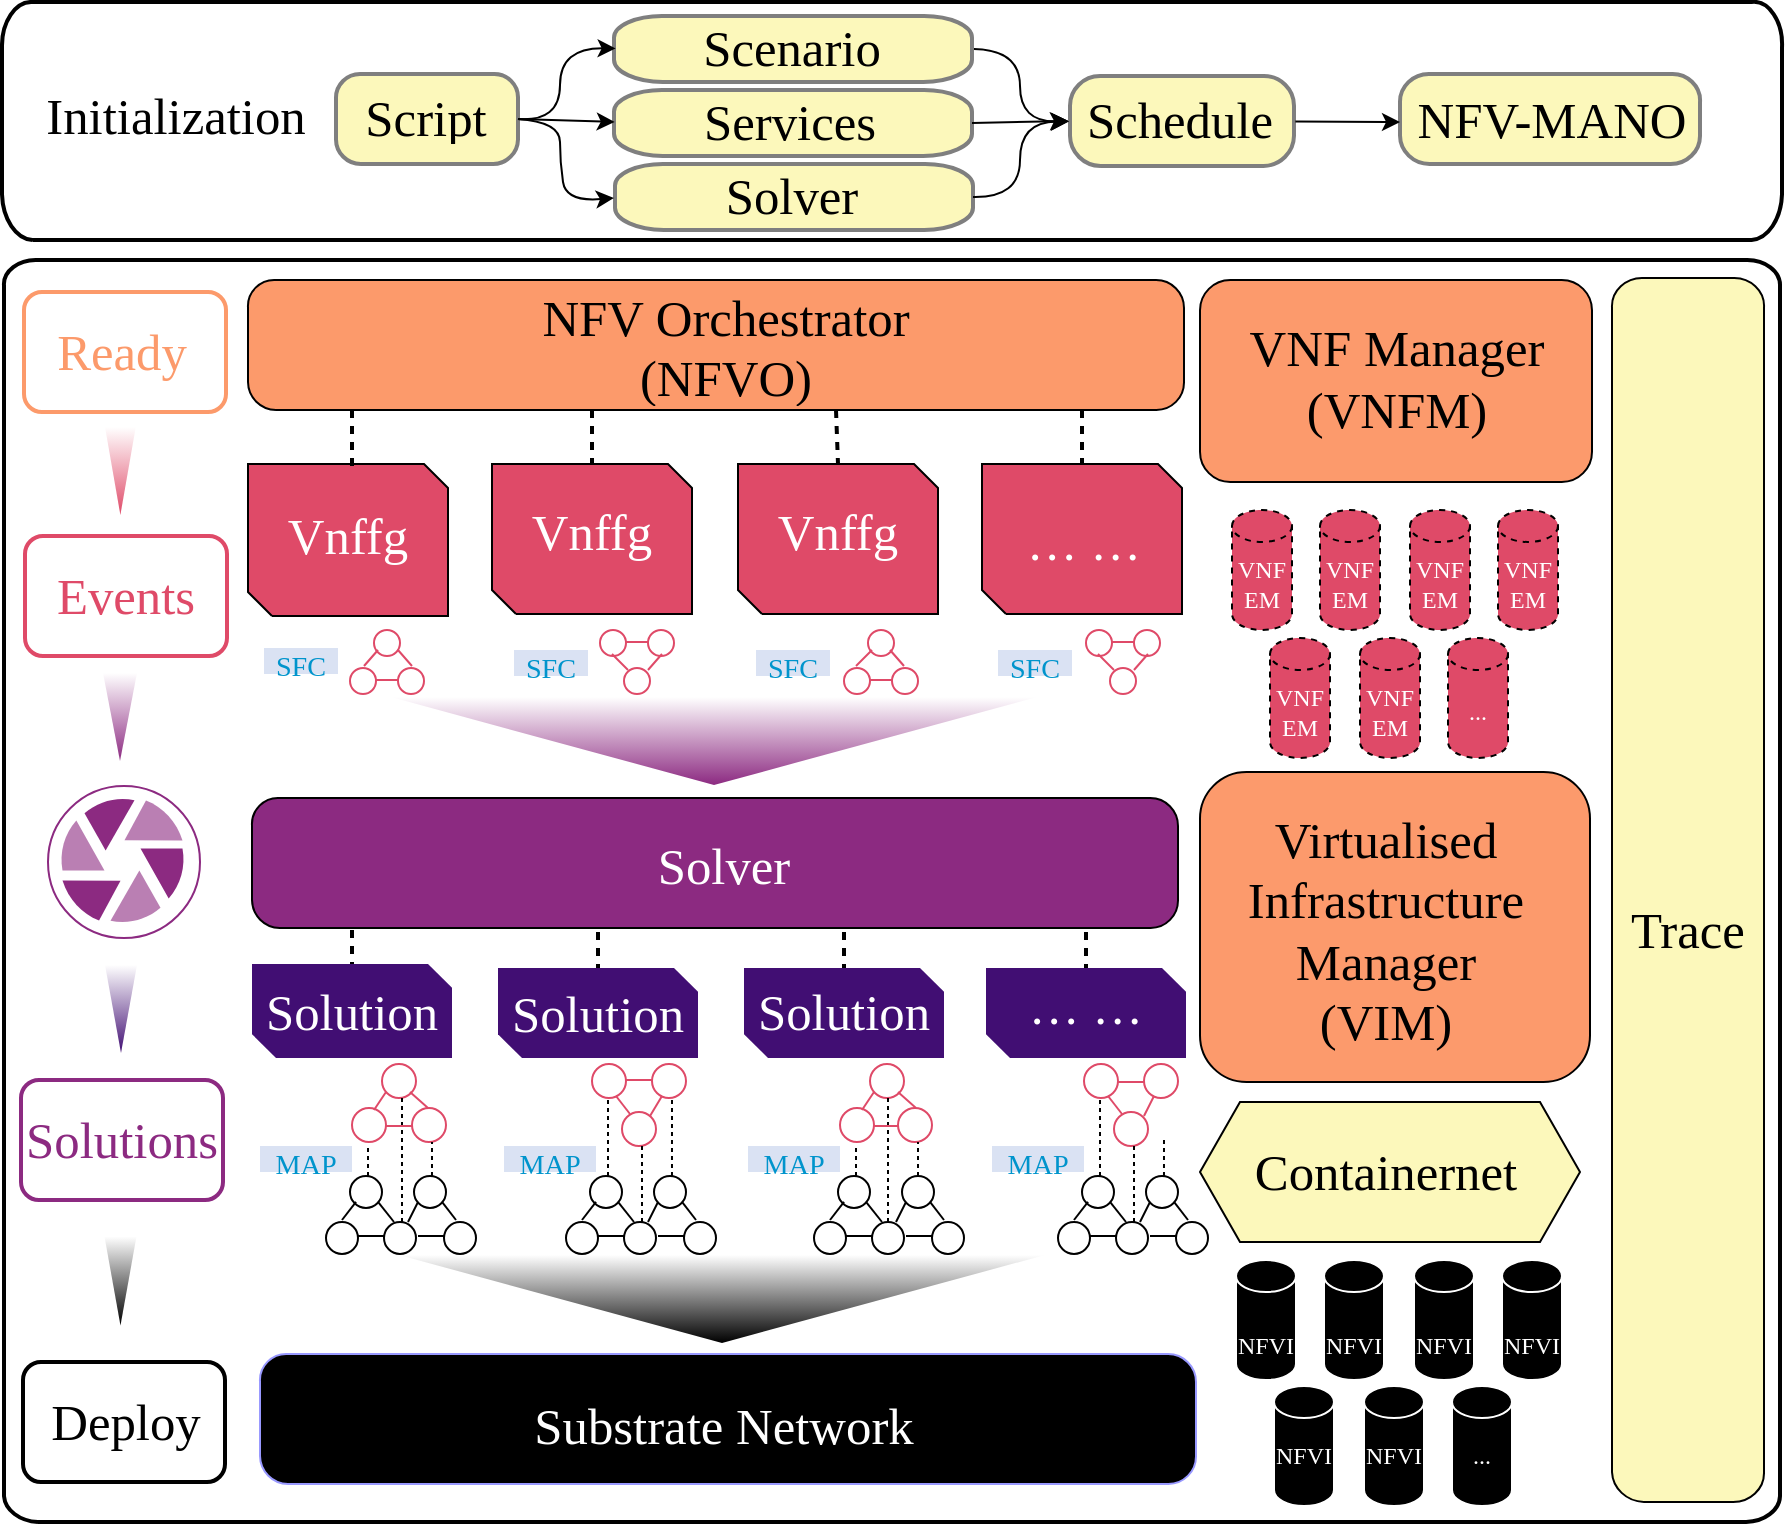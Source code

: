 <mxfile version="26.1.2" pages="6">
  <diagram id="RkSEijH2GLAnucxZDBNG" name="framework">
    <mxGraphModel dx="1783" dy="1036" grid="1" gridSize="10" guides="1" tooltips="1" connect="1" arrows="1" fold="1" page="1" pageScale="1" pageWidth="1169" pageHeight="827" math="0" shadow="0">
      <root>
        <mxCell id="0" />
        <mxCell id="1" parent="0" />
        <UserObject label="" tags="背景" id="QMbxs0l9GR7NxmQB4Fcg-1">
          <mxCell style="vsdxID=1;fillColor=none;gradientColor=none;shape=stencil(vVTbTsQgEP0aHku4pALP6/ofxKUtEUszRbf+vVSqLuyiiTF9G2bOMD2nh0H8MA96MoiROYB/Mmd7CgPi94gxOw4GbIgR4kfED50H04N/GU/pPOkVuUbP/nW9YUl9FAu6NjHytiUI+Tg/JLSz4wVaSczUP8I1PMYafH2LTGDY0IxgJlJqyfs/75MES74hGr3YuQEfdLB+TPUN7TT0ponTms7pPivNZ2Omq/RNOuVwqjAVP9FpVc6HCixVxudaIbIXm9ro29RLm/wZW2p01xYaSdzyTKOa6DtoVDNbhYso/nf0L6W5f2vPbQ/7/vLUY/C9JTrrXFoyl/Vyq8RU2kj8+A4=);strokeColor=#000000;strokeWidth=2;points=[[1,0.5,0],[0.5,0.5,0],[0.5,0,0],[0,0.06,0],[1,0.06,0],[0,0.94,0],[1,0.94,0]];labelBackgroundColor=none;rounded=0;html=1;whiteSpace=wrap;" vertex="1" parent="1">
            <mxGeometry x="41" y="50" width="890" height="119" as="geometry" />
          </mxCell>
        </UserObject>
        <UserObject label="" tags="背景" id="QMbxs0l9GR7NxmQB4Fcg-2">
          <mxCell style="vsdxID=2;fillColor=none;gradientColor=none;shape=stencil(vVTbjoMgEP0aHiUIMcpzL/9BtqhkWTEj3bp/v1hoLKK7SdP4NpczzJyTYRA7DK3oJaJksGA+5U1dbIvYEVGqulaCss5C7ITYoTYgGzDX7uL9XkzIyfoy39MLo6/LMc+nIkp+QoCQu3/2aK26JzSvMOFvhAv4cDmYZyk9GgKc4jxMN8b1j/d4iXkREJkY1ZCBscIq0/l8QGsBjcxct6zWoolSw03KPgmv0lk2p5gUf7GpipiN48cjNqk+ZC8uW63XiS+X5GVsIlGiEIsU2hB8B4G29myViBuMJZtbxZu79dH2WNx/Prkz5vtQK639eXnOL++JC/lbxE6/);strokeColor=#000000;strokeWidth=2;points=[[1,0.5,0],[0.5,0.5,0],[0.5,0,0],[0.01,0.01,0],[0.99,0.01,0],[0.01,0.99,0],[0.99,0.99,0]];labelBackgroundColor=none;rounded=0;html=1;whiteSpace=wrap;" vertex="1" parent="1">
            <mxGeometry x="42" y="179" width="888" height="631" as="geometry" />
          </mxCell>
        </UserObject>
        <UserObject label="" tags="背景" id="QMbxs0l9GR7NxmQB4Fcg-3">
          <mxCell style="vsdxID=11;fillColor=#000000;gradientColor=none;shape=stencil(vVTLrsIgEP0aliUU1Nq1j/8gSlsilmaKWv9eKhgtLfcmxnQ3zJx5nAMMYpu24o1AlLQG9Enc5NFUiG0RpbKuBEhjLcR2iG0KDaIEfamP7tzwHtlbZ33tK3Quj+I875MouTtHSsjzvHdoJesPdJ5hkv4QzuFgY/CeZeXQ4OE0xdQX6IYFXgWzNV4yj0h4J9sEtOFG6trFPVpxKEVi2yWF4uUg1N6EaEbuST5hczveIvuTTz7i4xPiEpG52MRaT4JH7+RrbKjRmgYakfDOY6LPoFHssU1yYZiw0X1niwGX6H+bgcx/f90a7zVRSKXclvmMh2vFutxKYrsH);strokeColor=#9999ff;points=[[1,0.5,0],[0.5,0.5,0],[0.5,0,0],[0.01,0.06,0],[0.99,0.06,0],[0.01,0.94,0],[0.99,0.94,0]];labelBackgroundColor=none;rounded=0;html=1;whiteSpace=wrap;" vertex="1" parent="1">
            <mxGeometry x="170" y="726" width="468" height="65" as="geometry" />
          </mxCell>
        </UserObject>
        <UserObject label="&lt;div style=&quot;font-size: 1px&quot;&gt;&lt;font style=&quot;font-size:25.4px;font-family:Times New Roman;color:#000000;direction:ltr;letter-spacing:0px;line-height:120%;opacity:1&quot;&gt;Initialization&lt;br/&gt;&lt;/font&gt;&lt;/div&gt;" tags="背景" id="QMbxs0l9GR7NxmQB4Fcg-4">
          <mxCell style="verticalAlign=middle;align=center;overflow=width;vsdxID=39;fillColor=none;gradientColor=none;shape=stencil(nZBLDoAgDERP0z3SIyjew0SURgSD+Lu9kMZoXLhwN9O+tukAlrNpJg1SzDH4QW/URgNYgZTkjA4UkwJUgGXng+6DX1zLfmoymdXo17xh5zmRJ6Q42BWCfc2oJfdAr+Yv+AP9Cb7OJ3H/2JG1HNGz/84klThPVCc=);strokeColor=none;points=[];labelBackgroundColor=none;rounded=0;html=1;whiteSpace=wrap;" vertex="1" parent="1">
            <mxGeometry x="56" y="91" width="144" height="28" as="geometry" />
          </mxCell>
        </UserObject>
        <UserObject label="&lt;div style=&quot;font-size: 1px&quot;&gt;&lt;font style=&quot;font-size:25.4px;font-family:Times New Roman;color:#ffffff;direction:ltr;letter-spacing:0px;line-height:120%;opacity:1&quot;&gt;Substrate Network&lt;br/&gt;&lt;/font&gt;&lt;/div&gt;" tags="背景" id="QMbxs0l9GR7NxmQB4Fcg-5">
          <mxCell style="verticalAlign=middle;align=center;overflow=width;vsdxID=52;fillColor=none;gradientColor=none;shape=stencil(nZBLDoAgDERP0z3SIyjew0SURgSD+Lu9kMZoXLhwN9O+tukAlrNpJg1SzDH4QW/URgNYgZTkjA4UkwJUgGXng+6DX1zLfmoymdXo17xh5zmRJ6Q42BWCfc2oJfdAr+Yv+AP9Cb7OJ3H/2JG1HNGz/84klThPVCc=);strokeColor=none;points=[];labelBackgroundColor=none;rounded=0;html=1;whiteSpace=wrap;" vertex="1" parent="1">
            <mxGeometry x="299" y="746" width="206" height="28" as="geometry" />
          </mxCell>
        </UserObject>
        <UserObject label="" tags="背景" id="QMbxs0l9GR7NxmQB4Fcg-6">
          <mxCell style="vsdxID=92;rotation=270;fillColor=#000000;gradientColor=#FFFFFF;shape=stencil(UzV2Ls5ILEhVNTIoLinKz04tz0wpyVA1dlE1MsrMy0gtyiwBslSNXVWNndPyi1LTi/JL81Ig/IJEkEoQKze/DGRCBUSfoYEBSI+RQSWED+G5QZTmZOYhKUVVaIpHJbqhMD5RilGUAhkIl6dl5uRAPI4sj+5ToBAklIxdAQ==);strokeColor=none;points=[[1,0,0],[1,0.5,0],[1,0.5,0],[0.6,0.5,0]];labelBackgroundColor=none;rounded=0;html=1;whiteSpace=wrap;gradientDirection=east;" vertex="1" parent="1">
            <mxGeometry x="379" y="537" width="44" height="323" as="geometry" />
          </mxCell>
        </UserObject>
        <mxCell id="QMbxs0l9GR7NxmQB4Fcg-7" value="&lt;div style=&quot;font-size: 1px&quot;&gt;&lt;/div&gt;" style="text;vsdxID=92;rotation=270;fillColor=none;gradientColor=none;strokeColor=none;points=[[1,0,0],[1,0.5,0],[1,0.5,0],[0.6,0.5,0]];labelBackgroundColor=none;rounded=0;html=1;whiteSpace=wrap;verticalAlign=middle;align=center;overflow=width;;html=1;" vertex="1" parent="QMbxs0l9GR7NxmQB4Fcg-6">
          <mxGeometry x="-1" y="64" width="44.92" height="193.89" as="geometry" />
        </mxCell>
        <UserObject label="" tags="背景" id="QMbxs0l9GR7NxmQB4Fcg-9">
          <mxCell style="vsdxID=4;fillColor=#fcf8bb;gradientColor=none;shape=stencil(vVTBbsMgDP0ajkEEWkjPXfcfqCUJKguRw9bs70dGqpZQNqmqcjP2s817GCO2H1rZK0TJ4MCe1UWfXIvYG6JUd60C7byF2AGxfW1BNWA/u1M493JCTtaH/ZoqjCGvZJizKYuS79lDyO/5PcCN7u7gFcdMvBAu4ehjcLtMtQtwmPFU4IoG1xhXuFYUFPM5aSzkqIcCrJNO2y7EZ7SR0KjC9ytqI5soNFyU6hP3Q0LL5v56rPyTEBELQhyXu4hQKhJZi06u9WPuyag8D05koptEpm387jnhV5ApN3A5MqJMhnjD4yHOfrs1hvi/P++N276otTFh3dzHl/vFu8JuYocf);strokeColor=#7f7f7f;strokeWidth=2;points=[[1,0.5,0],[0.5,0.5,0],[0.5,0,0],[0.04,0.08,0],[0.96,0.08,0],[0.04,0.92,0],[0.96,0.92,0]];labelBackgroundColor=none;rounded=0;html=1;whiteSpace=wrap;" vertex="1" parent="1">
            <mxGeometry x="208" y="86" width="91" height="45" as="geometry" />
          </mxCell>
        </UserObject>
        <UserObject label="&lt;div style=&quot;font-size: 1px&quot;&gt;&lt;font style=&quot;font-size: 25.4px; font-family: &amp;quot;Times New Roman&amp;quot;; color: rgb(0, 0, 0); direction: ltr; letter-spacing: 0px; line-height: 120%; opacity: 1;&quot;&gt;Script&lt;br&gt;&lt;/font&gt;&lt;/div&gt;" tags="背景" id="QMbxs0l9GR7NxmQB4Fcg-10">
          <mxCell style="verticalAlign=middle;align=center;overflow=width;vsdxID=40;fillColor=none;gradientColor=none;shape=stencil(nZBLDoAgDERP0z3SIyjew0SURgSD+Lu9kMZoXLhwN9O+tukAlrNpJg1SzDH4QW/URgNYgZTkjA4UkwJUgGXng+6DX1zLfmoymdXo17xh5zmRJ6Q42BWCfc2oJfdAr+Yv+AP9Cb7OJ3H/2JG1HNGz/84klThPVCc=);strokeColor=none;points=[];labelBackgroundColor=none;rounded=0;html=1;whiteSpace=wrap;" vertex="1" parent="1">
            <mxGeometry x="212" y="92" width="82" height="28" as="geometry" />
          </mxCell>
        </UserObject>
        <UserObject label="" tags="背景" id="QMbxs0l9GR7NxmQB4Fcg-11">
          <mxCell style="vsdxID=7;fillColor=#fcf8bb;gradientColor=none;shape=stencil(vVTbDoIwDP2aPbKMFdB3L/+x6IDFyUiZin/vcBgERI0xvPVy1u40pyWwqnJRSsJZZdEc5EXtbU5gTThXRS5RWWcR2BBYpQZlhuZU7L1figbZWEdzbirU/l0INIHmFWfXNsLY3d96uFbFE3yZUFj8ES5w53LYfWbJPRxbPESUhT5U9ys8KiYJjeIWEYhaVQEaK6wyhc+3aC0wk4HrF6RaZL1UdZGyHIVfEho2B6Bx/JZQBANCQFncIzQeEpuLzlTr19xHUvkd/MOYpgY/w5imBPe9iPsKnty5ORT8aeGd0R2LVGntb81zfnhcXMgfJtjcAA==);strokeColor=#7f7f7f;strokeWidth=2;points=[[1,0.5,0],[0.5,0.5,0],[0.5,0,0],[0.04,0.1,0],[0.96,0.1,0],[0.04,0.9,0],[0.96,0.9,0]];labelBackgroundColor=none;rounded=0;html=1;whiteSpace=wrap;" vertex="1" parent="1">
            <mxGeometry x="347" y="57" width="179" height="33" as="geometry" />
          </mxCell>
        </UserObject>
        <UserObject label="&lt;div style=&quot;font-size: 1px&quot;&gt;&lt;font style=&quot;font-size:25.4px;font-family:Times New Roman;color:#000000;direction:ltr;letter-spacing:0px;line-height:120%;opacity:1&quot;&gt;Scenario&lt;br/&gt;&lt;/font&gt;&lt;/div&gt;" tags="背景" id="QMbxs0l9GR7NxmQB4Fcg-12">
          <mxCell style="verticalAlign=middle;align=center;overflow=width;vsdxID=43;fillColor=none;gradientColor=none;shape=stencil(nZBLDoAgDERP0z3SIyjew0SURgSD+Lu9kMZoXLhwN9O+tukAlrNpJg1SzDH4QW/URgNYgZTkjA4UkwJUgGXng+6DX1zLfmoymdXo17xh5zmRJ6Q42BWCfc2oJfdAr+Yv+AP9Cb7OJ3H/2JG1HNGz/84klThPVCc=);strokeColor=none;points=[];labelBackgroundColor=none;rounded=0;html=1;whiteSpace=wrap;" vertex="1" parent="1">
            <mxGeometry x="355" y="57" width="162" height="28" as="geometry" />
          </mxCell>
        </UserObject>
        <UserObject label="" tags="背景" id="QMbxs0l9GR7NxmQB4Fcg-13">
          <mxCell style="vsdxID=101;fillColor=#fcf8bb;gradientColor=none;shape=stencil(vVTbDoIwDP2aPbKMFdB3L/+x6IDFyUiZin/vcBgERI0xvPVy1u40pyWwqnJRSsJZZdEc5EXtbU5gTThXRS5RWWcR2BBYpQZlhuZU7L1figbZWEdzbirU/l0INIHmFWfXNsLY3d96uFbFE3yZUFj8ES5w53LYfWbJPRxbPESUhT5U9ys8KiYJjeIWEYhaVQEaK6wyhc+3aC0wk4HrF6RaZL1UdZGyHIVfEho2B6Bx/JZQBANCQFncIzQeEpuLzlTr19xHUvkd/MOYpgY/w5imBPe9iPsKnty5ORT8aeGd0R2LVGntb81zfnhcXMgfJtjcAA==);strokeColor=#7f7f7f;strokeWidth=2;points=[[1,0.5,0],[0.5,0.5,0],[0.5,0,0],[0.04,0.1,0],[0.96,0.1,0],[0.04,0.9,0],[0.96,0.9,0]];labelBackgroundColor=none;rounded=0;html=1;whiteSpace=wrap;" vertex="1" parent="1">
            <mxGeometry x="575" y="87" width="112" height="45" as="geometry" />
          </mxCell>
        </UserObject>
        <UserObject label="&lt;div style=&quot;font-size: 1px&quot;&gt;&lt;font style=&quot;font-size:25.4px;font-family:Times New Roman;color:#000000;direction:ltr;letter-spacing:0px;line-height:120%;opacity:1&quot;&gt;Schedule&lt;br/&gt;&lt;/font&gt;&lt;/div&gt;" tags="背景" id="QMbxs0l9GR7NxmQB4Fcg-14">
          <mxCell style="verticalAlign=middle;align=center;overflow=width;vsdxID=102;fillColor=none;gradientColor=none;shape=stencil(nZBLDoAgDERP0z3SIyjew0SURgSD+Lu9kMZoXLhwN9O+tukAlrNpJg1SzDH4QW/URgNYgZTkjA4UkwJUgGXng+6DX1zLfmoymdXo17xh5zmRJ6Q42BWCfc2oJfdAr+Yv+AP9Cb7OJ3H/2JG1HNGz/84klThPVCc=);strokeColor=none;points=[];labelBackgroundColor=none;rounded=0;html=1;whiteSpace=wrap;" vertex="1" parent="1">
            <mxGeometry x="574" y="93" width="112" height="28" as="geometry" />
          </mxCell>
        </UserObject>
        <UserObject label="" tags="背景" id="QMbxs0l9GR7NxmQB4Fcg-17">
          <mxCell style="vsdxID=105;fillColor=#fcf8bb;gradientColor=none;shape=stencil(vVTBbsMgDP0ajkEEkpScu/Y/UEsSVBYih7bp34+MbC20bNI05WaeH7afDUZsO3ZikIiS0YI5yas62g6xN0Sp6jsJyjoLsR1i28aAbMGc+6M/D2Jmzta7ucwRJn+vxryaL1Fy80BOyOd579la9Y9sgvPiH+kCDs4H37VsNp4NC53lmNYemsIAXwErjoslxZSJSY0ZGCusMr33L2wtoJWZS5c1WrSBa7xKOTzBL/XEyV15ZfWTHlqEehxU8kDPc4vIWmpSqV+T43fyZ27co6qMZk4wD2eeavoKPUo9toSWOpq3q5UXgZbkf1tj4L/8dWfc10SjtPZb5tEfrxUH+ZXEdh8=);strokeColor=#7f7f7f;strokeWidth=2;points=[[1,0.5,0],[0.5,0.5,0],[0.5,0,0],[0.03,0.09,0],[0.97,0.09,0],[0.03,0.91,0],[0.97,0.91,0]];labelBackgroundColor=none;rounded=0;html=1;whiteSpace=wrap;" vertex="1" parent="1">
            <mxGeometry x="740" y="86" width="150" height="45" as="geometry" />
          </mxCell>
        </UserObject>
        <UserObject label="&lt;div style=&quot;font-size: 1px&quot;&gt;&lt;font style=&quot;font-size:25.4px;font-family:Times New Roman;color:#000000;direction:ltr;letter-spacing:0px;line-height:120%;opacity:1&quot;&gt;NFV-MANO&lt;br/&gt;&lt;/font&gt;&lt;/div&gt;" tags="背景" id="QMbxs0l9GR7NxmQB4Fcg-18">
          <mxCell style="verticalAlign=middle;align=center;overflow=width;vsdxID=106;fillColor=none;gradientColor=none;shape=stencil(nZBLDoAgDERP0z3SIyjew0SURgSD+Lu9kMZoXLhwN9O+tukAlrNpJg1SzDH4QW/URgNYgZTkjA4UkwJUgGXng+6DX1zLfmoymdXo17xh5zmRJ6Q42BWCfc2oJfdAr+Yv+AP9Cb7OJ3H/2JG1HNGz/84klThPVCc=);strokeColor=none;points=[];labelBackgroundColor=none;rounded=0;html=1;whiteSpace=wrap;" vertex="1" parent="1">
            <mxGeometry x="743" y="93" width="146" height="28" as="geometry" />
          </mxCell>
        </UserObject>
        <UserObject label="" tags="背景" id="QMbxs0l9GR7NxmQB4Fcg-19">
          <mxCell style="vsdxID=114;fillColor=none;gradientColor=none;strokeColor=none;points=[];labelBackgroundColor=none;rounded=0;html=1;whiteSpace=wrap;" vertex="1" parent="1">
            <mxGeometry x="64" y="442" width="76" height="76" as="geometry" />
          </mxCell>
        </UserObject>
        <mxCell id="QMbxs0l9GR7NxmQB4Fcg-20" style="vsdxID=19;fillColor=none;gradientColor=none;shape=stencil(vVFBDgIhDHwNRxKE+IJ1/Ufjll0iLpuCLv5eSDWKevLgbaYznTatMF2cYEGhVUwUjri6IU3C7ITWbp6QXCpImF6YzgbCkcJ5HpgvUJ0VncKlJmTuU7VDqyuzLdM9O4EORaLcaIpa7yNoo75GqSwhuygpJEguzM1UDzSiLGOk9TDec1iKK+LyUf5lsf+tVcDzzNZ5z1961d/fUkr8UtPfAA==);strokeColor=#8c2a81;points=[[0.5,0,0],[0.5,0.5,0],[0.5,0.5,0],[0.5,0.5,0],[1,0.5,0],[0.15,0.85,0],[0.85,0.85,0],[0.85,0.15,0],[0.15,0.15,0]];labelBackgroundColor=none;rounded=0;html=1;whiteSpace=wrap;" vertex="1" parent="QMbxs0l9GR7NxmQB4Fcg-19">
          <mxGeometry width="76" height="76" as="geometry" />
        </mxCell>
        <mxCell id="QMbxs0l9GR7NxmQB4Fcg-21" style="vsdxID=107;fillColor=none;gradientColor=none;strokeColor=none;spacingTop=-3;spacingBottom=-3;spacingLeft=-3;spacingRight=-3;points=[];labelBackgroundColor=none;rounded=0;html=1;whiteSpace=wrap;" vertex="1" parent="QMbxs0l9GR7NxmQB4Fcg-19">
          <mxGeometry x="7" y="5" width="61" height="64" as="geometry" />
        </mxCell>
        <mxCell id="QMbxs0l9GR7NxmQB4Fcg-22" style="vsdxID=108;fillColor=#8c2a81;gradientColor=none;shape=stencil(lZHdDoIwDIWfZpcjgxl+rhHfY5EBi3Mj3RR8e0cKEZQYvWt7vq7tDuGl60QvScKcB3uRg6p9R/iRJIkynQTlQ0R4RXjZWJAt2JupMe/FRE7R1d6nF0bsixmbehL2wByzE6JamRX6M5hmUbxhlyEzLeAcNFg24GmUF8jD0hBnETtgbcaKIirynQ3YSMWoHAXrhVfWbDQtoJU0zKONFu1GcoOU/Ud5954//ugrGoKXDY3SGl1c6++2hRJazqsn);strokeColor=none;strokeWidth=0;spacingTop=-3;spacingBottom=-3;spacingLeft=-3;spacingRight=-3;points=[];labelBackgroundColor=none;rounded=0;html=1;whiteSpace=wrap;" vertex="1" parent="QMbxs0l9GR7NxmQB4Fcg-21">
          <mxGeometry x="39" y="26" width="21" height="25" as="geometry" />
        </mxCell>
        <mxCell id="QMbxs0l9GR7NxmQB4Fcg-23" style="vsdxID=109;fillColor=#8c2a81;gradientColor=none;fillOpacity=60;strokeOpacity=60;shape=stencil(lZHRDsIgDEW/pq8EqEJ4nvM/FscccY6FMZ1/70gxbibG+NZ7ewrlAliMbTVYkHyMwV/s3dWxBTyAlK5vbXBxqQBLwKLxwZ6Dn/qa9FAlMlVXf0snzDQnOE8zkj+2+kjwaQpEC2qbF531HtlOkzVLspRi2mQqW0IxJTOFZKFmXGQqW5uLO9evttzuaAxD8R3+8aS/4KV4J9e4rqPg1/3PpBeLfgnLJw==);strokeColor=none;strokeWidth=0;spacingTop=-3;spacingBottom=-3;spacingLeft=-3;spacingRight=-3;points=[];labelBackgroundColor=none;rounded=0;html=1;whiteSpace=wrap;" vertex="1" parent="QMbxs0l9GR7NxmQB4Fcg-21">
          <mxGeometry x="31" y="2" width="29" height="20" as="geometry" />
        </mxCell>
        <mxCell id="QMbxs0l9GR7NxmQB4Fcg-24" style="vsdxID=110;fillColor=#8c2a81;gradientColor=none;shape=stencil(lZHRDoIwDEW/Zq/L1gG6Z8T/IDJkERkZQ+HvZbZGMCbGt97bc7euYyofmrI3DMQQvLuYu61Cw9SBAdiuMd6GpWKqYCqvnTdn78auQt2XkYzV1d3iCRPmpBAxA2JGnXGdPo0j0qfRIy6pn/BEU4IsOmAClLDjaUYEWXuugSC1ycwkleRyfWtru9WMCXDQmylfU3/Ffz3pP3op3rurbdvi6tf9z10vFv6TKh4=);strokeColor=none;strokeWidth=0;spacingTop=-3;spacingBottom=-3;spacingLeft=-3;spacingRight=-3;points=[];labelBackgroundColor=none;rounded=0;html=1;whiteSpace=wrap;" vertex="1" parent="QMbxs0l9GR7NxmQB4Fcg-21">
          <mxGeometry x="11" width="25" height="27" as="geometry" />
        </mxCell>
        <mxCell id="QMbxs0l9GR7NxmQB4Fcg-25" style="vsdxID=111;fillColor=#8c2a81;gradientColor=none;fillOpacity=60;strokeOpacity=60;shape=stencil(lZHdDsIgDIWfhksIP4bI9ZzvQRzbiDiWDt18e5mwuKmJ8a4952tLKRLF0OreIE6HAP5sRluFFokD4tx2rQEbYoREiURRezAN+GtXpbzXMzlHF3+bO0ypTnCi+FzF6T0p9JkdE6zhFB3IMBOSyF2iIeOMSbJP0rRusLRTiiiZfawnO2DwQQfruw3tNDQGx3G4drrZWMNoTP8h5wc62622YXQ7fMm/wj9W/wuOweuHa+tcOtDaf79IlNI1RfkA);strokeColor=none;strokeWidth=0;spacingTop=-3;spacingBottom=-3;spacingLeft=-3;spacingRight=-3;points=[];labelBackgroundColor=none;rounded=0;html=1;whiteSpace=wrap;" vertex="1" parent="QMbxs0l9GR7NxmQB4Fcg-21">
          <mxGeometry y="12" width="21" height="25" as="geometry" />
        </mxCell>
        <mxCell id="QMbxs0l9GR7NxmQB4Fcg-26" style="vsdxID=112;fillColor=#8c2a81;gradientColor=none;shape=stencil(jZHdEoIgEIWfhlsGWGG6N3sPJzGZDBzU0rcPWihrpqa7PWe//WEhUI5dPWgi2Dh5d9Y300wdgT0RwthOezOFiEBFoGyd1yfvZtugHupIxujirrHDgnUsVgi2btUBwePskeSY5JlNulBUSrQWgRYAjfpBJWsHtOCJArQUUJasFXLvt9G9sZsdc/K5JVXyO/3jRX+DIXgdrDV9j/fe5j8PHCz8HKju);strokeColor=none;strokeWidth=0;spacingTop=-3;spacingBottom=-3;spacingLeft=-3;spacingRight=-3;points=[];labelBackgroundColor=none;rounded=0;html=1;whiteSpace=wrap;" vertex="1" parent="QMbxs0l9GR7NxmQB4Fcg-21">
          <mxGeometry y="42" width="29" height="20" as="geometry" />
        </mxCell>
        <mxCell id="QMbxs0l9GR7NxmQB4Fcg-27" style="vsdxID=113;fillColor=#8c2a81;gradientColor=none;fillOpacity=60;strokeOpacity=60;shape=stencil(lZHRDoIwDEW/Zq/Ltopzz4j/QWTIIjIyhsLfy2wTkcQY39q7c7vujkE+NGVvmRJDDP5qH66KDYMjU8p1jQ0uLhWDgkFe+2AvwY9dhX1fJjJVN39PEyb0ieRQYsbOABfmpZwQPo8BaYkAZDwjBylS0IhJoaAV3xFCipFcEgMb00zC/sCNXl/cum61Zaa5/lhUfGd/vOgveCnewdWubTH39fk26EXCT4LiCQ==);strokeColor=none;strokeWidth=0;spacingTop=-3;spacingBottom=-3;spacingLeft=-3;spacingRight=-3;points=[];labelBackgroundColor=none;rounded=0;html=1;whiteSpace=wrap;" vertex="1" parent="QMbxs0l9GR7NxmQB4Fcg-21">
          <mxGeometry x="24" y="37" width="25" height="27" as="geometry" />
        </mxCell>
        <UserObject label="" tags="背景" id="QMbxs0l9GR7NxmQB4Fcg-28">
          <mxCell style="vsdxID=115;fillColor=#fc9a6b;gradientColor=none;shape=stencil(vVTLrsIgEP0aliUU1Nq1j/8gSlsilmaKWv9eKhgtLfcmxnQ3zJx5nAMMYpu24o1AlLQG9Enc5NFUiG0RpbKuBEhjLcR2iG0KDaIEfamP7tzwHtlbZ33tK3Quj+I875MouTtHSsjzvHdoJesPdJ5hkv4QzuFgY/CeZeXQ4OE0xdQX6IYFXgWzNV4yj0h4J9sEtOFG6trFPVpxKEVi2yWF4uUg1N6EaEbuST5hczveIvuTTz7i4xPiEpG52MRaT4JH7+RrbKjRmgYakfDOY6LPoFHssU1yYZiw0X1niwGX6H+bgcx/f90a7zVRSKXclvmMh2vFutxKYrsH);strokeColor=#000000;points=[[1,0.5,0],[0.5,0.5,0],[0.5,0,0],[0.01,0.06,0],[0.99,0.06,0],[0.01,0.94,0],[0.99,0.94,0]];labelBackgroundColor=none;rounded=0;html=1;whiteSpace=wrap;" vertex="1" parent="1">
            <mxGeometry x="164" y="189" width="468" height="65" as="geometry" />
          </mxCell>
        </UserObject>
        <UserObject label="&lt;div style=&quot;font-size: 1px&quot;&gt;&lt;font style=&quot;font-size:25.4px;font-family:Times New Roman;color:#000000;direction:ltr;letter-spacing:0px;line-height:120%;opacity:1&quot;&gt;NFV Orchestrator&lt;br/&gt;(NFVO)&lt;br/&gt;&lt;/font&gt;&lt;/div&gt;" tags="背景" id="QMbxs0l9GR7NxmQB4Fcg-29">
          <mxCell style="verticalAlign=middle;align=center;overflow=width;vsdxID=116;fillColor=none;gradientColor=none;shape=stencil(nZBLDoAgDERP0z3SIyjew0SURgSD+Lu9kMZoXLhwN9O+tukAlrNpJg1SzDH4QW/URgNYgZTkjA4UkwJUgGXng+6DX1zLfmoymdXo17xh5zmRJ6Q42BWCfc2oJfdAr+Yv+AP9Cb7OJ3H/2JG1HNGz/84klThPVCc=);strokeColor=none;points=[];labelBackgroundColor=none;rounded=0;html=1;whiteSpace=wrap;" vertex="1" parent="1">
            <mxGeometry x="300" y="192" width="206" height="59" as="geometry" />
          </mxCell>
        </UserObject>
        <UserObject label="" tags="背景" id="QMbxs0l9GR7NxmQB4Fcg-30">
          <mxCell style="vsdxID=127;fillColor=none;gradientColor=none;strokeColor=none;points=[];labelBackgroundColor=none;rounded=0;html=1;whiteSpace=wrap;" vertex="1" parent="1">
            <mxGeometry x="164" y="281" width="100" height="76" as="geometry" />
          </mxCell>
        </UserObject>
        <mxCell id="QMbxs0l9GR7NxmQB4Fcg-31" style="vsdxID=119;fillColor=#df4a68;gradientColor=none;shape=stencil(vVTBbsIwDP2aHFulCWy9F5C48A/RSFuLkFRugPbvly5d1wwoIBA32+/5WS9WTHhWl6KShNHaotnJE2xtSfiCMAa6lAjWRYQvCc9yg7JAc9Bbn1eiY3bR3hw7hcb3JaxrYbTtU0p/8pXnKtBjbg++gizwy2HYk9c6Bw229R3YXqre0KVNJBqoIzRWWDDaoz2mBBYycjOjXIkigOqTlNVZ+T5L8/jz47qp5BcdDLGYJ9NmBsWH7SQP20nTYPYEk76AGL7NRmzCpxkKE0pvWHE4Np3FbPbUgq/pvWG90z/bBX8nIQel/EUZ4/9PiCv588OX3w==);strokeColor=#000000;points=[[1,0.5,0],[0.5,0.5,0],[0.5,0,0],[0.5,0,0],[0.94,0.08,0],[0.06,0.92,0],[1,0.92,0]];labelBackgroundColor=none;rounded=0;html=1;whiteSpace=wrap;" vertex="1" parent="QMbxs0l9GR7NxmQB4Fcg-30">
          <mxGeometry width="100" height="76" as="geometry" />
        </mxCell>
        <mxCell id="QMbxs0l9GR7NxmQB4Fcg-32" value="&lt;div style=&quot;font-size: 1px&quot;&gt;&lt;font style=&quot;font-size:25.4px;font-family:Times New Roman;color:#ffffff;direction:ltr;letter-spacing:0px;line-height:120%;opacity:1&quot;&gt;Vnffg&lt;br/&gt;manager&lt;br/&gt;&lt;/font&gt;&lt;/div&gt;" style="verticalAlign=middle;align=center;overflow=width;vsdxID=120;fillColor=none;gradientColor=none;shape=stencil(nZBLDoAgDERP0z3SIyjew0SURgSD+Lu9kMZoXLhwN9O+tukAlrNpJg1SzDH4QW/URgNYgZTkjA4UkwJUgGXng+6DX1zLfmoymdXo17xh5zmRJ6Q42BWCfc2oJfdAr+Yv+AP9Cb7OJ3H/2JG1HNGz/84klThPVCc=);strokeColor=none;points=[];labelBackgroundColor=none;rounded=0;html=1;whiteSpace=wrap;" vertex="1" parent="QMbxs0l9GR7NxmQB4Fcg-30">
          <mxGeometry y="20" width="100" height="30" as="geometry" />
        </mxCell>
        <UserObject label="" tags="背景" id="QMbxs0l9GR7NxmQB4Fcg-33">
          <mxCell style="vsdxID=129;fillColor=#df4a68;gradientColor=none;shape=stencil(vVTbDsIgDP0aHmcYmLl3L4kv/gNRtjUiLB3q9vcyWVS8zGt8a3tO2xwaDuHjqhClJIxWFs1a7mFlC8InhDHQhUSwLiJ8Svg4MyhzNFu98nkpWmYbbcyunVD7vpi1LYw2XUrpMZ95rgJ9ye3AX5AFLh2GHXmuM9BgG9+Bzb3qk7m0jkQNVYTGCgtGe7TDlMBcRm5nlCmRB1C1l7K8Kb8mKXmsKB6MklANG/Bhv5LkMyHx20LSNFjcw6Q/IIYPsxCL8F1OhZ5JfzhuuDYdfnXau8P+cNj+3+yCsw1koJR3kUv82jZcyVsOnx4A);strokeColor=#000000;points=[[1,0.5,0],[0.5,0.5,0],[0.5,0,0],[0.5,0,0],[0.94,0.08,0],[0.06,0.92,0],[1,0.92,0]];labelBackgroundColor=none;rounded=0;html=1;whiteSpace=wrap;" vertex="1" parent="1">
            <mxGeometry x="286" y="281" width="100" height="75" as="geometry" />
          </mxCell>
        </UserObject>
        <UserObject label="&lt;div style=&quot;font-size: 1px&quot;&gt;&lt;font style=&quot;font-size:25.4px;font-family:Times New Roman;color:#ffffff;direction:ltr;letter-spacing:0px;line-height:120%;opacity:1&quot;&gt;Vnffg&lt;br/&gt;manager&lt;br/&gt;&lt;/font&gt;&lt;/div&gt;" tags="背景" id="QMbxs0l9GR7NxmQB4Fcg-34">
          <mxCell style="verticalAlign=middle;align=center;overflow=width;vsdxID=130;fillColor=none;gradientColor=none;shape=stencil(nZBLDoAgDERP0z3SIyjew0SURgSD+Lu9kMZoXLhwN9O+tukAlrNpJg1SzDH4QW/URgNYgZTkjA4UkwJUgGXng+6DX1zLfmoymdXo17xh5zmRJ6Q42BWCfc2oJfdAr+Yv+AP9Cb7OJ3H/2JG1HNGz/84klThPVCc=);strokeColor=none;points=[];labelBackgroundColor=none;rounded=0;html=1;whiteSpace=wrap;" vertex="1" parent="1">
            <mxGeometry x="286" y="299" width="100" height="33" as="geometry" />
          </mxCell>
        </UserObject>
        <UserObject label="" tags="背景" id="QMbxs0l9GR7NxmQB4Fcg-35">
          <mxCell style="vsdxID=132;fillColor=#df4a68;gradientColor=none;shape=stencil(vVTbDsIgDP0aHmcYmLl3L4kv/gNRtjUiLB3q9vcyWVS8zGt8a3tO2xwaDuHjqhClJIxWFs1a7mFlC8InhDHQhUSwLiJ8Svg4MyhzNFu98nkpWmYbbcyunVD7vpi1LYw2XUrpMZ95rgJ9ye3AX5AFLh2GHXmuM9BgG9+Bzb3qk7m0jkQNVYTGCgtGe7TDlMBcRm5nlCmRB1C1l7K8Kb8mKXmsKB6MklANG/Bhv5LkMyHx20LSNFjcw6Q/IIYPsxCL8F1OhZ5JfzhuuDYdfnXau8P+cNj+3+yCsw1koJR3kUv82jZcyVsOnx4A);strokeColor=#000000;points=[[1,0.5,0],[0.5,0.5,0],[0.5,0,0],[0.5,0,0],[0.94,0.08,0],[0.06,0.92,0],[1,0.92,0]];labelBackgroundColor=none;rounded=0;html=1;whiteSpace=wrap;" vertex="1" parent="1">
            <mxGeometry x="409" y="281" width="100" height="75" as="geometry" />
          </mxCell>
        </UserObject>
        <UserObject label="&lt;div style=&quot;font-size: 1px&quot;&gt;&lt;font style=&quot;font-size:25.4px;font-family:Times New Roman;color:#ffffff;direction:ltr;letter-spacing:0px;line-height:120%;opacity:1&quot;&gt;Vnffg&lt;br/&gt;manager&lt;br/&gt;&lt;/font&gt;&lt;/div&gt;" tags="背景" id="QMbxs0l9GR7NxmQB4Fcg-36">
          <mxCell style="verticalAlign=middle;align=center;overflow=width;vsdxID=133;fillColor=none;gradientColor=none;shape=stencil(nZBLDoAgDERP0z3SIyjew0SURgSD+Lu9kMZoXLhwN9O+tukAlrNpJg1SzDH4QW/URgNYgZTkjA4UkwJUgGXng+6DX1zLfmoymdXo17xh5zmRJ6Q42BWCfc2oJfdAr+Yv+AP9Cb7OJ3H/2JG1HNGz/84klThPVCc=);strokeColor=none;points=[];labelBackgroundColor=none;rounded=0;html=1;whiteSpace=wrap;" vertex="1" parent="1">
            <mxGeometry x="409" y="299" width="100" height="33" as="geometry" />
          </mxCell>
        </UserObject>
        <UserObject label="" tags="背景" id="QMbxs0l9GR7NxmQB4Fcg-37">
          <mxCell style="vsdxID=135;fillColor=#df4a68;gradientColor=none;shape=stencil(vVTbDsIgDP0aHmcYmLl3L4kv/gNRtjUiLB3q9vcyWVS8zGt8a3tO2xwaDuHjqhClJIxWFs1a7mFlC8InhDHQhUSwLiJ8Svg4MyhzNFu98nkpWmYbbcyunVD7vpi1LYw2XUrpMZ95rgJ9ye3AX5AFLh2GHXmuM9BgG9+Bzb3qk7m0jkQNVYTGCgtGe7TDlMBcRm5nlCmRB1C1l7K8Kb8mKXmsKB6MklANG/Bhv5LkMyHx20LSNFjcw6Q/IIYPsxCL8F1OhZ5JfzhuuDYdfnXau8P+cNj+3+yCsw1koJR3kUv82jZcyVsOnx4A);strokeColor=#000000;points=[[1,0.5,0],[0.5,0.5,0],[0.5,0,0],[0.5,0,0],[0.94,0.08,0],[0.06,0.92,0],[1,0.92,0]];labelBackgroundColor=none;rounded=0;html=1;whiteSpace=wrap;" vertex="1" parent="1">
            <mxGeometry x="531" y="281" width="100" height="75" as="geometry" />
          </mxCell>
        </UserObject>
        <UserObject label="&lt;div style=&quot;font-size: 1px&quot;&gt;&lt;font style=&quot;font-size:25.4px;font-family:Times New Roman;color:#ffffff;direction:ltr;letter-spacing:0px;line-height:120%;opacity:1&quot;&gt;… … &lt;br/&gt;&lt;/font&gt;&lt;/div&gt;" tags="背景" id="QMbxs0l9GR7NxmQB4Fcg-38">
          <mxCell style="verticalAlign=middle;align=center;overflow=width;vsdxID=136;fillColor=none;gradientColor=none;shape=stencil(nZBLDoAgDERP0z3SIyjew0SURgSD+Lu9kMZoXLhwN9O+tukAlrNpJg1SzDH4QW/URgNYgZTkjA4UkwJUgGXng+6DX1zLfmoymdXo17xh5zmRJ6Q42BWCfc2oJfdAr+Yv+AP9Cb7OJ3H/2JG1HNGz/84klThPVCc=);strokeColor=none;points=[];labelBackgroundColor=none;rounded=0;html=1;whiteSpace=wrap;" vertex="1" parent="1">
            <mxGeometry x="532" y="304" width="100" height="28" as="geometry" />
          </mxCell>
        </UserObject>
        <UserObject label="" tags="背景" id="QMbxs0l9GR7NxmQB4Fcg-39">
          <mxCell style="vsdxID=137;fillColor=#fcf8bb;gradientColor=none;shape=stencil(vVTbbsMgDP0aHoO4JE157rr/QC1J0FiIHLZmf18yMrWEoEnTlDdfDjbnyDbip7GTg0KMjA7sm7rpq+sQf0GM6b5ToJ23ED8jfmosqBbsR38N/iBn5Gy928+5whTeMYKPYn7FyFeIUEK+/dcAN7p/gtcCU/qPcAkXn4PHZ3gZ4LDgGeZ1iExxgZ+CosbVYUEUctJjAdZJp20f8gvaSGhV4dsVjZFtlBpvSg1JeJPPujnDZZmnQwWuWUInYpMKRPbikmu9CU7H5O/gRCSRaMQikTKa76BRbtS2p5fi42FNpaoiKvl124HNr7vujcedaLQx4cw859d3xYfCTeLnOw==);strokeColor=#000000;points=[[1,0.5,0],[0.5,0.5,0],[0.5,0,0],[0.06,0.01,0],[0.94,0.01,0],[0.06,0.99,0],[0.94,0.99,0]];labelBackgroundColor=none;rounded=0;html=1;whiteSpace=wrap;" vertex="1" parent="1">
            <mxGeometry x="846" y="188" width="76" height="612" as="geometry" />
          </mxCell>
        </UserObject>
        <UserObject label="&lt;div style=&quot;font-size: 1px&quot;&gt;&lt;font style=&quot;font-size: 25.4px; font-family: &amp;quot;Times New Roman&amp;quot;; color: rgb(0, 0, 0); direction: ltr; letter-spacing: 0px; line-height: 120%; opacity: 1;&quot;&gt;Trace&lt;br&gt;&lt;/font&gt;&lt;/div&gt;" tags="背景" id="QMbxs0l9GR7NxmQB4Fcg-40">
          <mxCell style="verticalAlign=middle;align=center;overflow=width;vsdxID=138;fillColor=none;gradientColor=none;shape=stencil(nZBLDoAgDERP0z3SIyjew0SURgSD+Lu9kMZoXLhwN9O+tukAlrNpJg1SzDH4QW/URgNYgZTkjA4UkwJUgGXng+6DX1zLfmoymdXo17xh5zmRJ6Q42BWCfc2oJfdAr+Yv+AP9Cb7OJ3H/2JG1HNGz/84klThPVCc=);strokeColor=none;points=[];labelBackgroundColor=none;rounded=0;html=1;whiteSpace=wrap;" vertex="1" parent="1">
            <mxGeometry x="846" y="407" width="76" height="213" as="geometry" />
          </mxCell>
        </UserObject>
        <UserObject label="" tags="背景" id="QMbxs0l9GR7NxmQB4Fcg-41">
          <mxCell style="vsdxID=139;fillColor=none;gradientColor=none;strokeColor=none;points=[];labelBackgroundColor=none;rounded=0;html=1;whiteSpace=wrap;" vertex="1" parent="1">
            <mxGeometry x="166" y="531" width="100" height="47" as="geometry" />
          </mxCell>
        </UserObject>
        <mxCell id="QMbxs0l9GR7NxmQB4Fcg-42" style="vsdxID=140;fillColor=#410e73;gradientColor=none;shape=stencil(vVTBboMwDP2aHEEh2YB7S6Vd+g/RCGAtTZDJBvz9woJGs62sVStutt/zs16smPBd14hWEkY7i+ZN9lDahvA9YQx0IxGsiwgvCN9VBmWN5l2XPm/FxJyik/mYFAbfl7CphdFxTin9yg+eq0Cfc2fwEWSBrw7DmfyiK9BgR9+B41/Vf3TpEIkBugiNFRaM9uiMKYG1jNzMqFKiDqCul7L9Vb7KEnuOeX7ZVBJnaWiIxxlbNbMo3mwnudlOngezV5j0AcTwbY7iGD7Nd2FFaYMVh2Ozpzhldy34kt4G613/2S5YTkIFSvmLco7/PCGu5M8PLz4B);strokeColor=none;points=[[1,0.5,0],[0.5,0.5,0],[0.5,0,0],[0.5,0,0],[0.94,0.13,0],[0.06,0.87,0],[1,0.87,0]];labelBackgroundColor=none;rounded=0;html=1;whiteSpace=wrap;" vertex="1" parent="QMbxs0l9GR7NxmQB4Fcg-41">
          <mxGeometry width="100" height="47" as="geometry" />
        </mxCell>
        <mxCell id="QMbxs0l9GR7NxmQB4Fcg-43" value="&lt;div style=&quot;font-size: 1px&quot;&gt;&lt;font style=&quot;font-size:25.4px;font-family:Times New Roman;color:#ffffff;direction:ltr;letter-spacing:0px;line-height:120%;opacity:1&quot;&gt;Solution&lt;br/&gt;&lt;/font&gt;&lt;/div&gt;" style="verticalAlign=middle;align=center;overflow=width;vsdxID=141;fillColor=none;gradientColor=none;shape=stencil(nZBLDoAgDERP0z3SIyjew0SURgSD+Lu9kMZoXLhwN9O+tukAlrNpJg1SzDH4QW/URgNYgZTkjA4UkwJUgGXng+6DX1zLfmoymdXo17xh5zmRJ6Q42BWCfc2oJfdAr+Yv+AP9Cb7OJ3H/2JG1HNGz/84klThPVCc=);strokeColor=none;points=[];labelBackgroundColor=none;rounded=0;html=1;whiteSpace=wrap;" vertex="1" parent="QMbxs0l9GR7NxmQB4Fcg-41">
          <mxGeometry y="8" width="100" height="31" as="geometry" />
        </mxCell>
        <UserObject label="" tags="背景" id="QMbxs0l9GR7NxmQB4Fcg-44">
          <mxCell style="vsdxID=148;fillColor=none;gradientColor=none;strokeColor=none;points=[];labelBackgroundColor=none;rounded=0;html=1;whiteSpace=wrap;" vertex="1" parent="1">
            <mxGeometry x="533" y="533" width="100" height="45" as="geometry" />
          </mxCell>
        </UserObject>
        <mxCell id="QMbxs0l9GR7NxmQB4Fcg-45" style="vsdxID=149;fillColor=#410e73;gradientColor=none;shape=stencil(vVTbboMwDP2aPIJCLAHvXSftpf8QrQGsZQky2Qp/v7Cg0fSSrlLVN9vn+FgnVsxgM3SyV0zwwZH9UAfcu47BCxMCTacInY8YbBlsGkuqJftl9iHv5cyco0/7PSuMoa8Qc4vg05Jy/pu/Bq5Gc8xdwEeQJb17jBbym2nQoJtCB02Xqjd0+ZjJEYeMrJMOrQnogmlJrcr8zKzRso2g4aBUf1b+lyVR5lBdN1XkVRkbgrwuk2ZWxbvtFHfbqetodoLJH0CM32Ynd/HT/BUSSk9YcTy2gryE5IKrswXXCRur3hPWm/7ZPlhPQoNah4tyjJ+eEF8K5we2Pw==);strokeColor=none;points=[[1,0.5,0],[0.5,0.5,0],[0.5,0,0],[0.5,0,0],[0.94,0.13,0],[0.06,0.87,0],[1,0.87,0]];labelBackgroundColor=none;rounded=0;html=1;whiteSpace=wrap;" vertex="1" parent="QMbxs0l9GR7NxmQB4Fcg-44">
          <mxGeometry width="100" height="45" as="geometry" />
        </mxCell>
        <mxCell id="QMbxs0l9GR7NxmQB4Fcg-46" value="&lt;div style=&quot;font-size: 1px&quot;&gt;&lt;font style=&quot;font-size:25.4px;font-family:Times New Roman;color:#ffffff;direction:ltr;letter-spacing:0px;line-height:120%;opacity:1&quot;&gt;… … &lt;br/&gt;&lt;/font&gt;&lt;/div&gt;" style="verticalAlign=middle;align=center;overflow=width;vsdxID=150;fillColor=none;gradientColor=none;shape=stencil(nZBLDoAgDERP0z3SIyjew0SURgSD+Lu9kMZoXLhwN9O+tukAlrNpJg1SzDH4QW/URgNYgZTkjA4UkwJUgGXng+6DX1zLfmoymdXo17xh5zmRJ6Q42BWCfc2oJfdAr+Yv+AP9Cb7OJ3H/2JG1HNGz/84klThPVCc=);strokeColor=none;points=[];labelBackgroundColor=none;rounded=0;html=1;whiteSpace=wrap;" vertex="1" parent="QMbxs0l9GR7NxmQB4Fcg-44">
          <mxGeometry y="3" width="100" height="30" as="geometry" />
        </mxCell>
        <UserObject label="" tags="背景" id="QMbxs0l9GR7NxmQB4Fcg-47">
          <mxCell style="vsdxID=151;fillColor=none;gradientColor=none;strokeColor=none;points=[];labelBackgroundColor=none;rounded=0;html=1;whiteSpace=wrap;" vertex="1" parent="1">
            <mxGeometry x="289" y="533" width="100" height="45" as="geometry" />
          </mxCell>
        </UserObject>
        <mxCell id="QMbxs0l9GR7NxmQB4Fcg-48" style="vsdxID=152;fillColor=#410e73;gradientColor=none;shape=stencil(vVTbboMwDP2aPIJCLAHvXSftpf8QrQGsZQky2Qp/v7Cg0fSSrlLVN9vn+FgnVsxgM3SyV0zwwZH9UAfcu47BCxMCTacInY8YbBlsGkuqJftl9iHv5cyco0/7PSuMoa8Qc4vg05Jy/pu/Bq5Gc8xdwEeQJb17jBbym2nQoJtCB02Xqjd0+ZjJEYeMrJMOrQnogmlJrcr8zKzRso2g4aBUf1b+lyVR5lBdN1XkVRkbgrwuk2ZWxbvtFHfbqetodoLJH0CM32Ynd/HT/BUSSk9YcTy2gryE5IKrswXXCRur3hPWm/7ZPlhPQoNah4tyjJ+eEF8K5we2Pw==);strokeColor=none;points=[[1,0.5,0],[0.5,0.5,0],[0.5,0,0],[0.5,0,0],[0.94,0.13,0],[0.06,0.87,0],[1,0.87,0]];labelBackgroundColor=none;rounded=0;html=1;whiteSpace=wrap;" vertex="1" parent="QMbxs0l9GR7NxmQB4Fcg-47">
          <mxGeometry width="100" height="45" as="geometry" />
        </mxCell>
        <mxCell id="QMbxs0l9GR7NxmQB4Fcg-49" value="&lt;div style=&quot;font-size: 1px&quot;&gt;&lt;font style=&quot;font-size:25.4px;font-family:Times New Roman;color:#ffffff;direction:ltr;letter-spacing:0px;line-height:120%;opacity:1&quot;&gt;Solution&lt;br/&gt;&lt;/font&gt;&lt;/div&gt;" style="verticalAlign=middle;align=center;overflow=width;vsdxID=153;fillColor=none;gradientColor=none;shape=stencil(nZBLDoAgDERP0z3SIyjew0SURgSD+Lu9kMZoXLhwN9O+tukAlrNpJg1SzDH4QW/URgNYgZTkjA4UkwJUgGXng+6DX1zLfmoymdXo17xh5zmRJ6Q42BWCfc2oJfdAr+Yv+AP9Cb7OJ3H/2JG1HNGz/84klThPVCc=);strokeColor=none;points=[];labelBackgroundColor=none;rounded=0;html=1;whiteSpace=wrap;" vertex="1" parent="QMbxs0l9GR7NxmQB4Fcg-47">
          <mxGeometry y="7" width="100" height="30" as="geometry" />
        </mxCell>
        <UserObject label="" tags="背景" id="QMbxs0l9GR7NxmQB4Fcg-50">
          <mxCell style="vsdxID=154;fillColor=none;gradientColor=none;strokeColor=none;points=[];labelBackgroundColor=none;rounded=0;html=1;whiteSpace=wrap;" vertex="1" parent="1">
            <mxGeometry x="412" y="533" width="100" height="45" as="geometry" />
          </mxCell>
        </UserObject>
        <mxCell id="QMbxs0l9GR7NxmQB4Fcg-51" style="vsdxID=155;fillColor=#410e73;gradientColor=none;shape=stencil(vVTbboMwDP2aPIJCLAHvXSftpf8QrQGsZQky2Qp/v7Cg0fSSrlLVN9vn+FgnVsxgM3SyV0zwwZH9UAfcu47BCxMCTacInY8YbBlsGkuqJftl9iHv5cyco0/7PSuMoa8Qc4vg05Jy/pu/Bq5Gc8xdwEeQJb17jBbym2nQoJtCB02Xqjd0+ZjJEYeMrJMOrQnogmlJrcr8zKzRso2g4aBUf1b+lyVR5lBdN1XkVRkbgrwuk2ZWxbvtFHfbqetodoLJH0CM32Ynd/HT/BUSSk9YcTy2gryE5IKrswXXCRur3hPWm/7ZPlhPQoNah4tyjJ+eEF8K5we2Pw==);strokeColor=none;points=[[1,0.5,0],[0.5,0.5,0],[0.5,0,0],[0.5,0,0],[0.94,0.13,0],[0.06,0.87,0],[1,0.87,0]];labelBackgroundColor=none;rounded=0;html=1;whiteSpace=wrap;" vertex="1" parent="QMbxs0l9GR7NxmQB4Fcg-50">
          <mxGeometry width="100" height="45" as="geometry" />
        </mxCell>
        <mxCell id="QMbxs0l9GR7NxmQB4Fcg-52" value="&lt;div style=&quot;font-size: 1px&quot;&gt;&lt;font style=&quot;font-size:25.4px;font-family:Times New Roman;color:#ffffff;direction:ltr;letter-spacing:0px;line-height:120%;opacity:1&quot;&gt;Solution&lt;br/&gt;&lt;/font&gt;&lt;/div&gt;" style="verticalAlign=middle;align=center;overflow=width;vsdxID=156;fillColor=none;gradientColor=none;shape=stencil(nZBLDoAgDERP0z3SIyjew0SURgSD+Lu9kMZoXLhwN9O+tukAlrNpJg1SzDH4QW/URgNYgZTkjA4UkwJUgGXng+6DX1zLfmoymdXo17xh5zmRJ6Q42BWCfc2oJfdAr+Yv+AP9Cb7OJ3H/2JG1HNGz/84klThPVCc=);strokeColor=none;points=[];labelBackgroundColor=none;rounded=0;html=1;whiteSpace=wrap;" vertex="1" parent="QMbxs0l9GR7NxmQB4Fcg-50">
          <mxGeometry y="6" width="100" height="30" as="geometry" />
        </mxCell>
        <UserObject label="" tags="背景" id="QMbxs0l9GR7NxmQB4Fcg-67">
          <mxCell style="vsdxID=31;fillColor=none;gradientColor=none;shape=stencil(vVFBDgIhDHwNRxKE+IJ1/Ufjll0iLpuCLv5eSDWKevLgbaYznTatMF2cYEGhVUwUjri6IU3C7ITWbp6QXCpImF6YzgbCkcJ5HpgvUJ0VncKlJmTuU7VDqyuzLdM9O4EORaLcaIpa7yNoo75GqSwhuygpJEguzM1UDzSiLGOk9TDec1iKK+LyUf5lsf+tVcDzzNZ5z1961d/fUkr8UtPfAA==);strokeColor=#df4a68;points=[[0.5,0,0],[0.5,0.5,0],[0.5,0.5,0],[0.5,0.5,0],[1,0.5,0],[0.15,0.85,0],[0.85,0.85,0],[0.85,0.15,0],[0.15,0.15,0]];labelBackgroundColor=none;rounded=0;html=1;whiteSpace=wrap;" vertex="1" parent="1">
            <mxGeometry x="231" y="581" width="17" height="17" as="geometry" />
          </mxCell>
        </UserObject>
        <UserObject label="" tags="背景" id="QMbxs0l9GR7NxmQB4Fcg-68">
          <mxCell style="vsdxID=32;fillColor=none;gradientColor=none;shape=stencil(vVFBDgIhDHwNRxKE+IJ1/Ufjll0iLpuCLv5eSDWKevLgbaYznTatMF2cYEGhVUwUjri6IU3C7ITWbp6QXCpImF6YzgbCkcJ5HpgvUJ0VncKlJmTuU7VDqyuzLdM9O4EORaLcaIpa7yNoo75GqSwhuygpJEguzM1UDzSiLGOk9TDec1iKK+LyUf5lsf+tVcDzzNZ5z1961d/fUkr8UtPfAA==);strokeColor=#df4a68;points=[[0.5,0,0],[0.5,0.5,0],[0.5,0.5,0],[0.5,0.5,0],[1,0.5,0],[0.15,0.85,0],[0.85,0.85,0],[0.85,0.15,0],[0.15,0.15,0]];labelBackgroundColor=none;rounded=0;html=1;whiteSpace=wrap;" vertex="1" parent="1">
            <mxGeometry x="216" y="603" width="17" height="17" as="geometry" />
          </mxCell>
        </UserObject>
        <UserObject label="" tags="背景" id="QMbxs0l9GR7NxmQB4Fcg-69">
          <mxCell style="vsdxID=33;fillColor=none;gradientColor=none;shape=stencil(vVFBDgIhDHwNRxKE+IJ1/Ufjll0iLpuCLv5eSDWKevLgbaYznTatMF2cYEGhVUwUjri6IU3C7ITWbp6QXCpImF6YzgbCkcJ5HpgvUJ0VncKlJmTuU7VDqyuzLdM9O4EORaLcaIpa7yNoo75GqSwhuygpJEguzM1UDzSiLGOk9TDec1iKK+LyUf5lsf+tVcDzzNZ5z1961d/fUkr8UtPfAA==);strokeColor=#df4a68;points=[[0.5,0,0],[0.5,0.5,0],[0.5,0.5,0],[0.5,0.5,0],[1,0.5,0],[0.15,0.85,0],[0.85,0.85,0],[0.85,0.15,0],[0.15,0.15,0]];labelBackgroundColor=none;rounded=0;html=1;whiteSpace=wrap;" vertex="1" parent="1">
            <mxGeometry x="246" y="603" width="17" height="17" as="geometry" />
          </mxCell>
        </UserObject>
        <UserObject label="" tags="背景" id="QMbxs0l9GR7NxmQB4Fcg-70">
          <mxCell style="vsdxID=76;fillColor=none;gradientColor=none;strokeColor=none;points=[];labelBackgroundColor=none;rounded=0;html=1;whiteSpace=wrap;" vertex="1" parent="1">
            <mxGeometry x="203" y="637" width="76" height="39" as="geometry" />
          </mxCell>
        </UserObject>
        <mxCell id="QMbxs0l9GR7NxmQB4Fcg-71" style="vsdxID=77;fillColor=none;gradientColor=none;shape=stencil(vVHLDsIgEPwajiQU4hfU+h8bu7RELM2CFv9eyMZYjCcP3mZ2Zh/ZEaaPM6wotIqJwgU3N6ZZmKPQ2i0zkksFCTMI09tAOFG4LSPzFaqzomu41wmZ+1Tt0OrB7MD0xE6gc5EoN5qi1vsa1Kmvo1SWkF2UFBIkF5ZmqweaUJY10nqYGiluiOuu3P182P/OKuD9Zuu855T2+mcspcSRmuEJ);strokeColor=#000000;points=[[0.5,0,0],[0.5,0.5,0],[0.5,0.5,0],[0.5,0.5,0],[1,0.5,0],[0.15,0.85,0],[0.85,0.85,0],[0.85,0.15,0],[0.15,0.15,0]];labelBackgroundColor=none;rounded=0;html=1;whiteSpace=wrap;" vertex="1" parent="QMbxs0l9GR7NxmQB4Fcg-70">
          <mxGeometry y="23" width="16" height="16" as="geometry" />
        </mxCell>
        <mxCell id="QMbxs0l9GR7NxmQB4Fcg-72" style="vsdxID=78;fillColor=none;gradientColor=none;shape=stencil(vVHLDsIgEPwajiQU4hfU+h8bu7RELM2CFv9eyMZYjCcP3mZ2Zh/ZEaaPM6wotIqJwgU3N6ZZmKPQ2i0zkksFCTMI09tAOFG4LSPzFaqzomu41wmZ+1Tt0OrB7MD0xE6gc5EoN5qi1vsa1Kmvo1SWkF2UFBIkF5ZmqweaUJY10nqYGiluiOuu3P182P/OKuD9Zuu855T2+mcspcSRmuEJ);strokeColor=#000000;points=[[0.5,0,0],[0.5,0.5,0],[0.5,0.5,0],[0.5,0.5,0],[1,0.5,0],[0.15,0.85,0],[0.85,0.85,0],[0.85,0.15,0],[0.15,0.15,0]];labelBackgroundColor=none;rounded=0;html=1;whiteSpace=wrap;" vertex="1" parent="QMbxs0l9GR7NxmQB4Fcg-70">
          <mxGeometry x="12" width="16" height="16" as="geometry" />
        </mxCell>
        <mxCell id="QMbxs0l9GR7NxmQB4Fcg-73" style="vsdxID=79;fillColor=none;gradientColor=none;shape=stencil(vVHLDsIgEPwajiQU4hfU+h8bu7RELM2CFv9eyMZYjCcP3mZ2Zh/ZEaaPM6wotIqJwgU3N6ZZmKPQ2i0zkksFCTMI09tAOFG4LSPzFaqzomu41wmZ+1Tt0OrB7MD0xE6gc5EoN5qi1vsa1Kmvo1SWkF2UFBIkF5ZmqweaUJY10nqYGiluiOuu3P182P/OKuD9Zuu855T2+mcspcSRmuEJ);strokeColor=#000000;points=[[0.5,0,0],[0.5,0.5,0],[0.5,0.5,0],[0.5,0.5,0],[1,0.5,0],[0.15,0.85,0],[0.85,0.85,0],[0.85,0.15,0],[0.15,0.15,0]];labelBackgroundColor=none;rounded=0;html=1;whiteSpace=wrap;" vertex="1" parent="QMbxs0l9GR7NxmQB4Fcg-70">
          <mxGeometry x="44" width="16" height="16" as="geometry" />
        </mxCell>
        <mxCell id="QMbxs0l9GR7NxmQB4Fcg-74" style="vsdxID=80;fillColor=none;gradientColor=none;shape=stencil(vVHLDsIgEPwajiQU4hfU+h8bu7RELM2CFv9eyMZYjCcP3mZ2Zh/ZEaaPM6wotIqJwgU3N6ZZmKPQ2i0zkksFCTMI09tAOFG4LSPzFaqzomu41wmZ+1Tt0OrB7MD0xE6gc5EoN5qi1vsa1Kmvo1SWkF2UFBIkF5ZmqweaUJY10nqYGiluiOuu3P182P/OKuD9Zuu855T2+mcspcSRmuEJ);strokeColor=#000000;points=[[0.5,0,0],[0.5,0.5,0],[0.5,0.5,0],[0.5,0.5,0],[1,0.5,0],[0.15,0.85,0],[0.85,0.85,0],[0.85,0.15,0],[0.15,0.15,0]];labelBackgroundColor=none;rounded=0;html=1;whiteSpace=wrap;" vertex="1" parent="QMbxs0l9GR7NxmQB4Fcg-70">
          <mxGeometry x="29" y="23" width="16" height="16" as="geometry" />
        </mxCell>
        <mxCell id="QMbxs0l9GR7NxmQB4Fcg-75" style="vsdxID=81;fillColor=none;gradientColor=none;shape=stencil(vVHLDsIgEPwajiQU4hfU+h8bu7RELM2CFv9eyMZYjCcP3mZ2Zh/ZEaaPM6wotIqJwgU3N6ZZmKPQ2i0zkksFCTMI09tAOFG4LSPzFaqzomu41wmZ+1Tt0OrB7MD0xE6gc5EoN5qi1vsa1Kmvo1SWkF2UFBIkF5ZmqweaUJY10nqYGiluiOuu3P182P/OKuD9Zuu855T2+mcspcSRmuEJ);strokeColor=#000000;points=[[0.5,0,0],[0.5,0.5,0],[0.5,0.5,0],[0.5,0.5,0],[1,0.5,0],[0.15,0.85,0],[0.85,0.85,0],[0.85,0.15,0],[0.15,0.15,0]];labelBackgroundColor=none;rounded=0;html=1;whiteSpace=wrap;" vertex="1" parent="QMbxs0l9GR7NxmQB4Fcg-70">
          <mxGeometry x="59" y="23" width="16" height="16" as="geometry" />
        </mxCell>
        <mxCell id="QMbxs0l9GR7NxmQB4Fcg-76" vertex="1" parent="QMbxs0l9GR7NxmQB4Fcg-70">
          <mxGeometry x="8" y="22" as="geometry" />
        </mxCell>
        <UserObject label="" tags="背景" id="QMbxs0l9GR7NxmQB4Fcg-77">
          <mxCell style="vsdxID=82;edgeStyle=none;startArrow=none;endArrow=none;startSize=5;endSize=5;strokeColor=#000000;spacingTop=0;spacingBottom=0;spacingLeft=0;spacingRight=0;verticalAlign=middle;html=1;labelBackgroundColor=none;rounded=0;entryX=0.188;entryY=0.812;entryDx=0;entryDy=0;entryPerimeter=0;" edge="1" parent="QMbxs0l9GR7NxmQB4Fcg-70" source="QMbxs0l9GR7NxmQB4Fcg-76" target="QMbxs0l9GR7NxmQB4Fcg-72">
            <mxGeometry relative="1" as="geometry">
              <Array as="points" />
            </mxGeometry>
          </mxCell>
        </UserObject>
        <mxCell id="QMbxs0l9GR7NxmQB4Fcg-78" vertex="1" parent="QMbxs0l9GR7NxmQB4Fcg-70">
          <mxGeometry x="34" y="23" as="geometry" />
        </mxCell>
        <UserObject label="" tags="背景" id="QMbxs0l9GR7NxmQB4Fcg-79">
          <mxCell style="vsdxID=84;edgeStyle=none;startArrow=none;endArrow=none;startSize=5;endSize=5;strokeColor=#000000;spacingTop=0;spacingBottom=0;spacingLeft=0;spacingRight=0;verticalAlign=middle;html=1;labelBackgroundColor=none;rounded=0;entryX=0.875;entryY=0.812;entryDx=0;entryDy=0;entryPerimeter=0;" edge="1" parent="QMbxs0l9GR7NxmQB4Fcg-70" source="QMbxs0l9GR7NxmQB4Fcg-78" target="QMbxs0l9GR7NxmQB4Fcg-72">
            <mxGeometry relative="1" as="geometry">
              <Array as="points" />
            </mxGeometry>
          </mxCell>
        </UserObject>
        <UserObject label="" tags="背景" id="QMbxs0l9GR7NxmQB4Fcg-80">
          <mxCell style="vsdxID=85;edgeStyle=none;startArrow=none;endArrow=none;startSize=5;endSize=5;strokeColor=#000000;spacingTop=0;spacingBottom=0;spacingLeft=0;spacingRight=0;verticalAlign=middle;html=1;labelBackgroundColor=none;rounded=0;exitX=0;exitY=0.438;exitDx=0;exitDy=0;exitPerimeter=0;entryX=1;entryY=0.438;entryDx=0;entryDy=0;entryPerimeter=0;" edge="1" parent="QMbxs0l9GR7NxmQB4Fcg-70" source="QMbxs0l9GR7NxmQB4Fcg-74" target="QMbxs0l9GR7NxmQB4Fcg-71">
            <mxGeometry relative="1" as="geometry">
              <Array as="points" />
            </mxGeometry>
          </mxCell>
        </UserObject>
        <UserObject label="" tags="背景" id="QMbxs0l9GR7NxmQB4Fcg-81">
          <mxCell style="vsdxID=86;edgeStyle=none;startArrow=none;endArrow=none;startSize=5;endSize=5;strokeColor=#000000;spacingTop=0;spacingBottom=0;spacingLeft=0;spacingRight=0;verticalAlign=middle;html=1;labelBackgroundColor=none;rounded=0;exitX=0;exitY=0.438;exitDx=0;exitDy=0;exitPerimeter=0;entryX=1.062;entryY=0.438;entryDx=0;entryDy=0;entryPerimeter=0;" edge="1" parent="QMbxs0l9GR7NxmQB4Fcg-70" source="QMbxs0l9GR7NxmQB4Fcg-75" target="QMbxs0l9GR7NxmQB4Fcg-74">
            <mxGeometry relative="1" as="geometry">
              <Array as="points" />
            </mxGeometry>
          </mxCell>
        </UserObject>
        <mxCell id="QMbxs0l9GR7NxmQB4Fcg-82" vertex="1" parent="QMbxs0l9GR7NxmQB4Fcg-70">
          <mxGeometry x="65" y="22" as="geometry" />
        </mxCell>
        <UserObject label="" tags="背景" id="QMbxs0l9GR7NxmQB4Fcg-83">
          <mxCell style="vsdxID=87;edgeStyle=none;startArrow=none;endArrow=none;startSize=5;endSize=5;strokeColor=#000000;spacingTop=0;spacingBottom=0;spacingLeft=0;spacingRight=0;verticalAlign=middle;html=1;labelBackgroundColor=none;rounded=0;entryX=0.875;entryY=0.812;entryDx=0;entryDy=0;entryPerimeter=0;" edge="1" parent="QMbxs0l9GR7NxmQB4Fcg-70" source="QMbxs0l9GR7NxmQB4Fcg-82" target="QMbxs0l9GR7NxmQB4Fcg-73">
            <mxGeometry relative="1" as="geometry">
              <Array as="points" />
            </mxGeometry>
          </mxCell>
        </UserObject>
        <UserObject label="" tags="背景" id="QMbxs0l9GR7NxmQB4Fcg-84">
          <mxCell style="vsdxID=83;edgeStyle=none;startArrow=none;endArrow=none;startSize=5;endSize=5;strokeColor=#000000;spacingTop=0;spacingBottom=0;spacingLeft=0;spacingRight=0;verticalAlign=middle;html=1;labelBackgroundColor=none;rounded=0;" edge="1" parent="QMbxs0l9GR7NxmQB4Fcg-70">
            <mxGeometry relative="1" as="geometry">
              <Array as="points" />
              <mxPoint x="41" y="23" as="sourcePoint" />
              <mxPoint x="46" y="13" as="targetPoint" />
            </mxGeometry>
          </mxCell>
        </UserObject>
        <UserObject label="" tags="背景" id="QMbxs0l9GR7NxmQB4Fcg-85">
          <mxCell style="vsdxID=182;fillColor=none;gradientColor=none;shape=stencil(vVFBDgIhDHwNRxKE+IJ1/Ufjll0iLpuCLv5eSDWKevLgbaYznTatMF2cYEGhVUwUjri6IU3C7ITWbp6QXCpImF6YzgbCkcJ5HpgvUJ0VncKlJmTuU7VDqyuzLdM9O4EORaLcaIpa7yNoo75GqSwhuygpJEguzM1UDzSiLGOk9TDec1iKK+LyUf5lsf+tVcDzzNZ5z1961d/fUkr8UtPfAA==);strokeColor=#df4a68;points=[[0.5,0,0],[0.5,0.5,0],[0.5,0.5,0],[0.5,0.5,0],[1,0.5,0],[0.15,0.85,0],[0.85,0.85,0],[0.85,0.15,0],[0.15,0.15,0]];labelBackgroundColor=none;rounded=0;html=1;whiteSpace=wrap;" vertex="1" parent="1">
            <mxGeometry x="475" y="581" width="17" height="17" as="geometry" />
          </mxCell>
        </UserObject>
        <UserObject label="" tags="背景" id="QMbxs0l9GR7NxmQB4Fcg-86">
          <mxCell style="vsdxID=183;fillColor=none;gradientColor=none;shape=stencil(vVFBDgIhDHwNRxKE+IJ1/Ufjll0iLpuCLv5eSDWKevLgbaYznTatMF2cYEGhVUwUjri6IU3C7ITWbp6QXCpImF6YzgbCkcJ5HpgvUJ0VncKlJmTuU7VDqyuzLdM9O4EORaLcaIpa7yNoo75GqSwhuygpJEguzM1UDzSiLGOk9TDec1iKK+LyUf5lsf+tVcDzzNZ5z1961d/fUkr8UtPfAA==);strokeColor=#df4a68;points=[[0.5,0,0],[0.5,0.5,0],[0.5,0.5,0],[0.5,0.5,0],[1,0.5,0],[0.15,0.85,0],[0.85,0.85,0],[0.85,0.15,0],[0.15,0.15,0]];labelBackgroundColor=none;rounded=0;html=1;whiteSpace=wrap;" vertex="1" parent="1">
            <mxGeometry x="460" y="603" width="17" height="17" as="geometry" />
          </mxCell>
        </UserObject>
        <UserObject label="" tags="背景" id="QMbxs0l9GR7NxmQB4Fcg-87">
          <mxCell style="vsdxID=184;fillColor=none;gradientColor=none;shape=stencil(vVFBDgIhDHwNRxKE+IJ1/Ufjll0iLpuCLv5eSDWKevLgbaYznTatMF2cYEGhVUwUjri6IU3C7ITWbp6QXCpImF6YzgbCkcJ5HpgvUJ0VncKlJmTuU7VDqyuzLdM9O4EORaLcaIpa7yNoo75GqSwhuygpJEguzM1UDzSiLGOk9TDec1iKK+LyUf5lsf+tVcDzzNZ5z1961d/fUkr8UtPfAA==);strokeColor=#df4a68;points=[[0.5,0,0],[0.5,0.5,0],[0.5,0.5,0],[0.5,0.5,0],[1,0.5,0],[0.15,0.85,0],[0.85,0.85,0],[0.85,0.15,0],[0.15,0.15,0]];labelBackgroundColor=none;rounded=0;html=1;whiteSpace=wrap;" vertex="1" parent="1">
            <mxGeometry x="489" y="603" width="17" height="17" as="geometry" />
          </mxCell>
        </UserObject>
        <UserObject label="" tags="背景" id="QMbxs0l9GR7NxmQB4Fcg-88">
          <mxCell style="vsdxID=188;fillColor=none;gradientColor=none;strokeColor=none;points=[];labelBackgroundColor=none;rounded=0;html=1;whiteSpace=wrap;" vertex="1" parent="1">
            <mxGeometry x="447" y="637" width="76" height="39" as="geometry" />
          </mxCell>
        </UserObject>
        <mxCell id="QMbxs0l9GR7NxmQB4Fcg-89" style="vsdxID=189;fillColor=none;gradientColor=none;shape=stencil(vVHLDsIgEPwajiQU4hfU+h8bu7RELM2CFv9eyMZYjCcP3mZ2Zh/ZEaaPM6wotIqJwgU3N6ZZmKPQ2i0zkksFCTMI09tAOFG4LSPzFaqzomu41wmZ+1Tt0OrB7MD0xE6gc5EoN5qi1vsa1Kmvo1SWkF2UFBIkF5ZmqweaUJY10nqYGiluiOuu3P182P/OKuD9Zuu855T2+mcspcSRmuEJ);strokeColor=#000000;points=[[0.5,0,0],[0.5,0.5,0],[0.5,0.5,0],[0.5,0.5,0],[1,0.5,0],[0.15,0.85,0],[0.85,0.85,0],[0.85,0.15,0],[0.15,0.15,0]];labelBackgroundColor=none;rounded=0;html=1;whiteSpace=wrap;" vertex="1" parent="QMbxs0l9GR7NxmQB4Fcg-88">
          <mxGeometry y="23" width="16" height="16" as="geometry" />
        </mxCell>
        <mxCell id="QMbxs0l9GR7NxmQB4Fcg-90" style="vsdxID=190;fillColor=none;gradientColor=none;shape=stencil(vVHLDsIgEPwajiQU4hfU+h8bu7RELM2CFv9eyMZYjCcP3mZ2Zh/ZEaaPM6wotIqJwgU3N6ZZmKPQ2i0zkksFCTMI09tAOFG4LSPzFaqzomu41wmZ+1Tt0OrB7MD0xE6gc5EoN5qi1vsa1Kmvo1SWkF2UFBIkF5ZmqweaUJY10nqYGiluiOuu3P182P/OKuD9Zuu855T2+mcspcSRmuEJ);strokeColor=#000000;points=[[0.5,0,0],[0.5,0.5,0],[0.5,0.5,0],[0.5,0.5,0],[1,0.5,0],[0.15,0.85,0],[0.85,0.85,0],[0.85,0.15,0],[0.15,0.15,0]];labelBackgroundColor=none;rounded=0;html=1;whiteSpace=wrap;" vertex="1" parent="QMbxs0l9GR7NxmQB4Fcg-88">
          <mxGeometry x="12" width="16" height="16" as="geometry" />
        </mxCell>
        <mxCell id="QMbxs0l9GR7NxmQB4Fcg-91" style="vsdxID=191;fillColor=none;gradientColor=none;shape=stencil(vVHLDsIgEPwajiQU4hfU+h8bu7RELM2CFv9eyMZYjCcP3mZ2Zh/ZEaaPM6wotIqJwgU3N6ZZmKPQ2i0zkksFCTMI09tAOFG4LSPzFaqzomu41wmZ+1Tt0OrB7MD0xE6gc5EoN5qi1vsa1Kmvo1SWkF2UFBIkF5ZmqweaUJY10nqYGiluiOuu3P182P/OKuD9Zuu855T2+mcspcSRmuEJ);strokeColor=#000000;points=[[0.5,0,0],[0.5,0.5,0],[0.5,0.5,0],[0.5,0.5,0],[1,0.5,0],[0.15,0.85,0],[0.85,0.85,0],[0.85,0.15,0],[0.15,0.15,0]];labelBackgroundColor=none;rounded=0;html=1;whiteSpace=wrap;" vertex="1" parent="QMbxs0l9GR7NxmQB4Fcg-88">
          <mxGeometry x="44" width="16" height="16" as="geometry" />
        </mxCell>
        <mxCell id="QMbxs0l9GR7NxmQB4Fcg-92" style="vsdxID=192;fillColor=none;gradientColor=none;shape=stencil(vVHLDsIgEPwajiQU4hfU+h8bu7RELM2CFv9eyMZYjCcP3mZ2Zh/ZEaaPM6wotIqJwgU3N6ZZmKPQ2i0zkksFCTMI09tAOFG4LSPzFaqzomu41wmZ+1Tt0OrB7MD0xE6gc5EoN5qi1vsa1Kmvo1SWkF2UFBIkF5ZmqweaUJY10nqYGiluiOuu3P182P/OKuD9Zuu855T2+mcspcSRmuEJ);strokeColor=#000000;points=[[0.5,0,0],[0.5,0.5,0],[0.5,0.5,0],[0.5,0.5,0],[1,0.5,0],[0.15,0.85,0],[0.85,0.85,0],[0.85,0.15,0],[0.15,0.15,0]];labelBackgroundColor=none;rounded=0;html=1;whiteSpace=wrap;" vertex="1" parent="QMbxs0l9GR7NxmQB4Fcg-88">
          <mxGeometry x="29" y="23" width="16" height="16" as="geometry" />
        </mxCell>
        <mxCell id="QMbxs0l9GR7NxmQB4Fcg-93" style="vsdxID=193;fillColor=none;gradientColor=none;shape=stencil(vVHLDsIgEPwajiQU4hfU+h8bu7RELM2CFv9eyMZYjCcP3mZ2Zh/ZEaaPM6wotIqJwgU3N6ZZmKPQ2i0zkksFCTMI09tAOFG4LSPzFaqzomu41wmZ+1Tt0OrB7MD0xE6gc5EoN5qi1vsa1Kmvo1SWkF2UFBIkF5ZmqweaUJY10nqYGiluiOuu3P182P/OKuD9Zuu855T2+mcspcSRmuEJ);strokeColor=#000000;points=[[0.5,0,0],[0.5,0.5,0],[0.5,0.5,0],[0.5,0.5,0],[1,0.5,0],[0.15,0.85,0],[0.85,0.85,0],[0.85,0.15,0],[0.15,0.15,0]];labelBackgroundColor=none;rounded=0;html=1;whiteSpace=wrap;" vertex="1" parent="QMbxs0l9GR7NxmQB4Fcg-88">
          <mxGeometry x="59" y="23" width="16" height="16" as="geometry" />
        </mxCell>
        <mxCell id="QMbxs0l9GR7NxmQB4Fcg-94" vertex="1" parent="QMbxs0l9GR7NxmQB4Fcg-88">
          <mxGeometry x="8" y="22" as="geometry" />
        </mxCell>
        <UserObject label="" tags="背景" id="QMbxs0l9GR7NxmQB4Fcg-95">
          <mxCell style="vsdxID=194;edgeStyle=none;startArrow=none;endArrow=none;startSize=5;endSize=5;strokeColor=#000000;spacingTop=0;spacingBottom=0;spacingLeft=0;spacingRight=0;verticalAlign=middle;html=1;labelBackgroundColor=none;rounded=0;entryX=0.188;entryY=0.812;entryDx=0;entryDy=0;entryPerimeter=0;" edge="1" parent="QMbxs0l9GR7NxmQB4Fcg-88" source="QMbxs0l9GR7NxmQB4Fcg-94" target="QMbxs0l9GR7NxmQB4Fcg-90">
            <mxGeometry relative="1" as="geometry">
              <Array as="points" />
            </mxGeometry>
          </mxCell>
        </UserObject>
        <mxCell id="QMbxs0l9GR7NxmQB4Fcg-96" vertex="1" parent="QMbxs0l9GR7NxmQB4Fcg-88">
          <mxGeometry x="34" y="23" as="geometry" />
        </mxCell>
        <UserObject label="" tags="背景" id="QMbxs0l9GR7NxmQB4Fcg-97">
          <mxCell style="vsdxID=196;edgeStyle=none;startArrow=none;endArrow=none;startSize=5;endSize=5;strokeColor=#000000;spacingTop=0;spacingBottom=0;spacingLeft=0;spacingRight=0;verticalAlign=middle;html=1;labelBackgroundColor=none;rounded=0;entryX=0.875;entryY=0.812;entryDx=0;entryDy=0;entryPerimeter=0;" edge="1" parent="QMbxs0l9GR7NxmQB4Fcg-88" source="QMbxs0l9GR7NxmQB4Fcg-96" target="QMbxs0l9GR7NxmQB4Fcg-90">
            <mxGeometry relative="1" as="geometry">
              <Array as="points" />
            </mxGeometry>
          </mxCell>
        </UserObject>
        <UserObject label="" tags="背景" id="QMbxs0l9GR7NxmQB4Fcg-98">
          <mxCell style="vsdxID=197;edgeStyle=none;startArrow=none;endArrow=none;startSize=5;endSize=5;strokeColor=#000000;spacingTop=0;spacingBottom=0;spacingLeft=0;spacingRight=0;verticalAlign=middle;html=1;labelBackgroundColor=none;rounded=0;exitX=0;exitY=0.438;exitDx=0;exitDy=0;exitPerimeter=0;entryX=1;entryY=0.438;entryDx=0;entryDy=0;entryPerimeter=0;" edge="1" parent="QMbxs0l9GR7NxmQB4Fcg-88" source="QMbxs0l9GR7NxmQB4Fcg-92" target="QMbxs0l9GR7NxmQB4Fcg-89">
            <mxGeometry relative="1" as="geometry">
              <Array as="points" />
            </mxGeometry>
          </mxCell>
        </UserObject>
        <UserObject label="" tags="背景" id="QMbxs0l9GR7NxmQB4Fcg-99">
          <mxCell style="vsdxID=198;edgeStyle=none;startArrow=none;endArrow=none;startSize=5;endSize=5;strokeColor=#000000;spacingTop=0;spacingBottom=0;spacingLeft=0;spacingRight=0;verticalAlign=middle;html=1;labelBackgroundColor=none;rounded=0;exitX=0;exitY=0.438;exitDx=0;exitDy=0;exitPerimeter=0;entryX=1.062;entryY=0.438;entryDx=0;entryDy=0;entryPerimeter=0;" edge="1" parent="QMbxs0l9GR7NxmQB4Fcg-88" source="QMbxs0l9GR7NxmQB4Fcg-93" target="QMbxs0l9GR7NxmQB4Fcg-92">
            <mxGeometry relative="1" as="geometry">
              <Array as="points" />
            </mxGeometry>
          </mxCell>
        </UserObject>
        <mxCell id="QMbxs0l9GR7NxmQB4Fcg-100" vertex="1" parent="QMbxs0l9GR7NxmQB4Fcg-88">
          <mxGeometry x="65" y="22" as="geometry" />
        </mxCell>
        <UserObject label="" tags="背景" id="QMbxs0l9GR7NxmQB4Fcg-101">
          <mxCell style="vsdxID=199;edgeStyle=none;startArrow=none;endArrow=none;startSize=5;endSize=5;strokeColor=#000000;spacingTop=0;spacingBottom=0;spacingLeft=0;spacingRight=0;verticalAlign=middle;html=1;labelBackgroundColor=none;rounded=0;entryX=0.875;entryY=0.812;entryDx=0;entryDy=0;entryPerimeter=0;" edge="1" parent="QMbxs0l9GR7NxmQB4Fcg-88" source="QMbxs0l9GR7NxmQB4Fcg-100" target="QMbxs0l9GR7NxmQB4Fcg-91">
            <mxGeometry relative="1" as="geometry">
              <Array as="points" />
            </mxGeometry>
          </mxCell>
        </UserObject>
        <UserObject label="" tags="背景" id="QMbxs0l9GR7NxmQB4Fcg-102">
          <mxCell style="vsdxID=195;edgeStyle=none;startArrow=none;endArrow=none;startSize=5;endSize=5;strokeColor=#000000;spacingTop=0;spacingBottom=0;spacingLeft=0;spacingRight=0;verticalAlign=middle;html=1;labelBackgroundColor=none;rounded=0;" edge="1" parent="QMbxs0l9GR7NxmQB4Fcg-88">
            <mxGeometry relative="1" as="geometry">
              <Array as="points" />
              <mxPoint x="41" y="23" as="sourcePoint" />
              <mxPoint x="46" y="13" as="targetPoint" />
            </mxGeometry>
          </mxCell>
        </UserObject>
        <UserObject label="" tags="背景" id="QMbxs0l9GR7NxmQB4Fcg-103">
          <mxCell style="vsdxID=225;fillColor=none;gradientColor=none;strokeColor=none;points=[];labelBackgroundColor=none;rounded=0;html=1;whiteSpace=wrap;" vertex="1" parent="1">
            <mxGeometry x="166" y="448" width="468" height="65" as="geometry" />
          </mxCell>
        </UserObject>
        <mxCell id="QMbxs0l9GR7NxmQB4Fcg-104" style="vsdxID=13;fillColor=#8c2a81;gradientColor=none;shape=stencil(vVTLrsIgEP0aliUU1Nq1j/8gSlsilmaKWv9eKhgtLfcmxnQ3zJx5nAMMYpu24o1AlLQG9Enc5NFUiG0RpbKuBEhjLcR2iG0KDaIEfamP7tzwHtlbZ33tK3Quj+I875MouTtHSsjzvHdoJesPdJ5hkv4QzuFgY/CeZeXQ4OE0xdQX6IYFXgWzNV4yj0h4J9sEtOFG6trFPVpxKEVi2yWF4uUg1N6EaEbuST5hczveIvuTTz7i4xPiEpG52MRaT4JH7+RrbKjRmgYakfDOY6LPoFHssU1yYZiw0X1niwGX6H+bgcx/f90a7zVRSKXclvmMh2vFutxKYrsH);strokeColor=#000000;points=[[1,0.5,0],[0.5,0.5,0],[0.5,0,0],[0.01,0.06,0],[0.99,0.06,0],[0.01,0.94,0],[0.99,0.94,0]];labelBackgroundColor=none;rounded=0;html=1;whiteSpace=wrap;" vertex="1" parent="QMbxs0l9GR7NxmQB4Fcg-103">
          <mxGeometry width="463" height="65" as="geometry" />
        </mxCell>
        <mxCell id="QMbxs0l9GR7NxmQB4Fcg-105" value="&lt;div style=&quot;font-size: 1px&quot;&gt;&lt;font style=&quot;font-size:25.4px;font-family:Times New Roman;color:#ffffff;direction:ltr;letter-spacing:0px;line-height:120%;opacity:1&quot;&gt;Solver&lt;br/&gt;(Embedding or Migration)&lt;br/&gt;&lt;/font&gt;&lt;/div&gt;" style="verticalAlign=middle;align=center;overflow=width;vsdxID=48;fillColor=none;gradientColor=none;shape=stencil(nZBLDoAgDERP0z3SIyjew0SURgSD+Lu9kMZoXLhwN9O+tukAlrNpJg1SzDH4QW/URgNYgZTkjA4UkwJUgGXng+6DX1zLfmoymdXo17xh5zmRJ6Q42BWCfc2oJfdAr+Yv+AP9Cb7OJ3H/2JG1HNGz/84klThPVCc=);strokeColor=none;points=[];labelBackgroundColor=none;rounded=0;html=1;whiteSpace=wrap;" vertex="1" parent="QMbxs0l9GR7NxmQB4Fcg-103">
          <mxGeometry x="22" y="18" width="428" height="28" as="geometry" />
        </mxCell>
        <UserObject label="&lt;div style=&quot;font-size: 1px&quot;&gt;&lt;font style=&quot;font-size:14.11px;font-family:Times New Roman;color:#0094cc;direction:ltr;letter-spacing:0px;line-height:120%;opacity:1&quot;&gt;SFC&lt;br/&gt;&lt;/font&gt;&lt;/div&gt;" tags="背景" id="QMbxs0l9GR7NxmQB4Fcg-106">
          <mxCell style="verticalAlign=middle;align=center;overflow=width;vsdxID=244;fillColor=#dae2f3;gradientColor=none;shape=stencil(nZBLDoAgDERP0z3SIyjew0SURgSD+Lu9kMZoXLhwN9O+tukAlrNpJg1SzDH4QW/URgNYgZTkjA4UkwJUgGXng+6DX1zLfmoymdXo17xh5zmRJ6Q42BWCfc2oJfdAr+Yv+AP9Cb7OJ3H/2JG1HNGz/84klThPVCc=);strokeColor=none;points=[];labelBackgroundColor=none;rounded=0;html=1;whiteSpace=wrap;" vertex="1" parent="1">
            <mxGeometry x="172" y="373" width="37" height="13" as="geometry" />
          </mxCell>
        </UserObject>
        <UserObject label="&lt;div style=&quot;font-size: 1px&quot;&gt;&lt;font style=&quot;font-size:14.11px;font-family:Times New Roman;color:#0094cc;direction:ltr;letter-spacing:0px;line-height:120%;opacity:1&quot;&gt;SFC&lt;br/&gt;&lt;/font&gt;&lt;/div&gt;" tags="背景" id="QMbxs0l9GR7NxmQB4Fcg-107">
          <mxCell style="verticalAlign=middle;align=center;overflow=width;vsdxID=245;fillColor=#dae2f3;gradientColor=none;shape=stencil(nZBLDoAgDERP0z3SIyjew0SURgSD+Lu9kMZoXLhwN9O+tukAlrNpJg1SzDH4QW/URgNYgZTkjA4UkwJUgGXng+6DX1zLfmoymdXo17xh5zmRJ6Q42BWCfc2oJfdAr+Yv+AP9Cb7OJ3H/2JG1HNGz/84klThPVCc=);strokeColor=none;points=[];labelBackgroundColor=none;rounded=0;html=1;whiteSpace=wrap;" vertex="1" parent="1">
            <mxGeometry x="297" y="374" width="37" height="13" as="geometry" />
          </mxCell>
        </UserObject>
        <UserObject label="" tags="背景" id="QMbxs0l9GR7NxmQB4Fcg-108">
          <mxCell style="vsdxID=246;fillColor=none;gradientColor=none;strokeColor=none;points=[];labelBackgroundColor=none;rounded=0;html=1;whiteSpace=wrap;" vertex="1" parent="1">
            <mxGeometry x="215" y="364" width="38" height="32" as="geometry" />
          </mxCell>
        </UserObject>
        <mxCell id="QMbxs0l9GR7NxmQB4Fcg-109" style="vsdxID=226;fillColor=none;gradientColor=none;shape=stencil(vVHLDsIgEPwajiQU4hfU+h8bu7RELM2CFv9eyMZYjCcP3mZ2Zh/ZEaaPM6wotIqJwgU3N6ZZmKPQ2i0zkksFCTMI09tAOFG4LSPzFaqzomu41wmZ+1Tt0OrB7MD0xE6gc5EoN5qi1vsa1Kmvo1SWkF2UFBIkF5ZmqweaUJY10nqYGiluiOuu3P182P/OKuD9Zuu855T2+mcspcSRmuEJ);strokeColor=#df4a68;points=[[0.5,0,0],[0.5,0.5,0],[0.5,0.5,0],[0.5,0.5,0],[1,0.5,0],[0.15,0.85,0],[0.85,0.85,0],[0.85,0.15,0],[0.15,0.15,0]];labelBackgroundColor=none;rounded=0;html=1;whiteSpace=wrap;" vertex="1" parent="QMbxs0l9GR7NxmQB4Fcg-108">
          <mxGeometry y="19" width="13" height="13" as="geometry" />
        </mxCell>
        <mxCell id="QMbxs0l9GR7NxmQB4Fcg-110" style="vsdxID=227;fillColor=none;gradientColor=none;shape=stencil(vVHLDsIgEPwajiQU4hfU+h8bu7RELM2CFv9eyMZYjCcP3mZ2Zh/ZEaaPM6wotIqJwgU3N6ZZmKPQ2i0zkksFCTMI09tAOFG4LSPzFaqzomu41wmZ+1Tt0OrB7MD0xE6gc5EoN5qi1vsa1Kmvo1SWkF2UFBIkF5ZmqweaUJY10nqYGiluiOuu3P182P/OKuD9Zuu855T2+mcspcSRmuEJ);strokeColor=#df4a68;points=[[0.5,0,0],[0.5,0.5,0],[0.5,0.5,0],[0.5,0.5,0],[1,0.5,0],[0.15,0.85,0],[0.85,0.85,0],[0.85,0.15,0],[0.15,0.15,0]];labelBackgroundColor=none;rounded=0;html=1;whiteSpace=wrap;" vertex="1" parent="QMbxs0l9GR7NxmQB4Fcg-108">
          <mxGeometry x="12" width="13" height="13" as="geometry" />
        </mxCell>
        <mxCell id="QMbxs0l9GR7NxmQB4Fcg-111" style="vsdxID=228;fillColor=none;gradientColor=none;shape=stencil(vVHLDsIgEPwajiQU4hfU+h8bu7RELM2CFv9eyMZYjCcP3mZ2Zh/ZEaaPM6wotIqJwgU3N6ZZmKPQ2i0zkksFCTMI09tAOFG4LSPzFaqzomu41wmZ+1Tt0OrB7MD0xE6gc5EoN5qi1vsa1Kmvo1SWkF2UFBIkF5ZmqweaUJY10nqYGiluiOuu3P182P/OKuD9Zuu855T2+mcspcSRmuEJ);strokeColor=#df4a68;points=[[0.5,0,0],[0.5,0.5,0],[0.5,0.5,0],[0.5,0.5,0],[1,0.5,0],[0.15,0.85,0],[0.85,0.85,0],[0.85,0.15,0],[0.15,0.15,0]];labelBackgroundColor=none;rounded=0;html=1;whiteSpace=wrap;" vertex="1" parent="QMbxs0l9GR7NxmQB4Fcg-108">
          <mxGeometry x="24" y="19" width="13" height="13" as="geometry" />
        </mxCell>
        <mxCell id="QMbxs0l9GR7NxmQB4Fcg-112" vertex="1" parent="QMbxs0l9GR7NxmQB4Fcg-108">
          <mxGeometry x="7" y="18" as="geometry" />
        </mxCell>
        <UserObject label="" tags="背景" id="QMbxs0l9GR7NxmQB4Fcg-113">
          <mxCell style="vsdxID=235;edgeStyle=none;startArrow=none;endArrow=none;startSize=5;endSize=5;strokeColor=#df4a68;spacingTop=0;spacingBottom=0;spacingLeft=0;spacingRight=0;verticalAlign=middle;html=1;labelBackgroundColor=none;rounded=0;exitX=0.154;exitY=0.769;exitDx=0;exitDy=0;exitPerimeter=0;" edge="1" parent="QMbxs0l9GR7NxmQB4Fcg-108" source="QMbxs0l9GR7NxmQB4Fcg-110" target="QMbxs0l9GR7NxmQB4Fcg-112">
            <mxGeometry relative="1" as="geometry">
              <Array as="points" />
            </mxGeometry>
          </mxCell>
        </UserObject>
        <UserObject label="" tags="背景" id="QMbxs0l9GR7NxmQB4Fcg-114">
          <mxCell style="vsdxID=236;edgeStyle=none;startArrow=none;endArrow=none;startSize=5;endSize=5;strokeColor=#df4a68;spacingTop=0;spacingBottom=0;spacingLeft=0;spacingRight=0;verticalAlign=middle;html=1;labelBackgroundColor=none;rounded=0;exitX=0.538;exitY=-0.077;exitDx=0;exitDy=0;exitPerimeter=0;entryX=0.923;entryY=0.769;entryDx=0;entryDy=0;entryPerimeter=0;" edge="1" parent="QMbxs0l9GR7NxmQB4Fcg-108" source="QMbxs0l9GR7NxmQB4Fcg-111" target="QMbxs0l9GR7NxmQB4Fcg-110">
            <mxGeometry relative="1" as="geometry">
              <Array as="points" />
            </mxGeometry>
          </mxCell>
        </UserObject>
        <UserObject label="" tags="背景" id="QMbxs0l9GR7NxmQB4Fcg-115">
          <mxCell style="vsdxID=237;edgeStyle=none;startArrow=none;endArrow=none;startSize=5;endSize=5;strokeColor=#df4a68;spacingTop=0;spacingBottom=0;spacingLeft=0;spacingRight=0;verticalAlign=middle;html=1;labelBackgroundColor=none;rounded=0;exitX=0;exitY=0.462;exitDx=0;exitDy=0;exitPerimeter=0;entryX=1;entryY=0.462;entryDx=0;entryDy=0;entryPerimeter=0;" edge="1" parent="QMbxs0l9GR7NxmQB4Fcg-108" source="QMbxs0l9GR7NxmQB4Fcg-111" target="QMbxs0l9GR7NxmQB4Fcg-109">
            <mxGeometry relative="1" as="geometry">
              <Array as="points" />
            </mxGeometry>
          </mxCell>
        </UserObject>
        <UserObject label="" tags="背景" id="QMbxs0l9GR7NxmQB4Fcg-116">
          <mxCell style="vsdxID=247;fillColor=none;gradientColor=none;strokeColor=none;points=[];labelBackgroundColor=none;rounded=0;html=1;whiteSpace=wrap;" vertex="1" parent="1">
            <mxGeometry x="340" y="364" width="38" height="32" as="geometry" />
          </mxCell>
        </UserObject>
        <mxCell id="QMbxs0l9GR7NxmQB4Fcg-117" style="vsdxID=229;fillColor=none;gradientColor=none;shape=stencil(vVHLDsIgEPwajiQU4hfU+h8bu7RELM2CFv9eyMZYjCcP3mZ2Zh/ZEaaPM6wotIqJwgU3N6ZZmKPQ2i0zkksFCTMI09tAOFG4LSPzFaqzomu41wmZ+1Tt0OrB7MD0xE6gc5EoN5qi1vsa1Kmvo1SWkF2UFBIkF5ZmqweaUJY10nqYGiluiOuu3P182P/OKuD9Zuu855T2+mcspcSRmuEJ);strokeColor=#df4a68;points=[[0.5,0,0],[0.5,0.5,0],[0.5,0.5,0],[0.5,0.5,0],[1,0.5,0],[0.15,0.85,0],[0.85,0.85,0],[0.85,0.15,0],[0.15,0.15,0]];labelBackgroundColor=none;rounded=0;html=1;whiteSpace=wrap;" vertex="1" parent="QMbxs0l9GR7NxmQB4Fcg-116">
          <mxGeometry width="13" height="13" as="geometry" />
        </mxCell>
        <mxCell id="QMbxs0l9GR7NxmQB4Fcg-118" style="vsdxID=230;fillColor=none;gradientColor=none;shape=stencil(vVHLDsIgEPwajiQU4hfU+h8bu7RELM2CFv9eyMZYjCcP3mZ2Zh/ZEaaPM6wotIqJwgU3N6ZZmKPQ2i0zkksFCTMI09tAOFG4LSPzFaqzomu41wmZ+1Tt0OrB7MD0xE6gc5EoN5qi1vsa1Kmvo1SWkF2UFBIkF5ZmqweaUJY10nqYGiluiOuu3P182P/OKuD9Zuu855T2+mcspcSRmuEJ);strokeColor=#df4a68;points=[[0.5,0,0],[0.5,0.5,0],[0.5,0.5,0],[0.5,0.5,0],[1,0.5,0],[0.15,0.85,0],[0.85,0.85,0],[0.85,0.15,0],[0.15,0.15,0]];labelBackgroundColor=none;rounded=0;html=1;whiteSpace=wrap;" vertex="1" parent="QMbxs0l9GR7NxmQB4Fcg-116">
          <mxGeometry x="24" width="13" height="13" as="geometry" />
        </mxCell>
        <mxCell id="QMbxs0l9GR7NxmQB4Fcg-119" style="vsdxID=231;fillColor=none;gradientColor=none;shape=stencil(vVHLDsIgEPwajiQU4hfU+h8bu7RELM2CFv9eyMZYjCcP3mZ2Zh/ZEaaPM6wotIqJwgU3N6ZZmKPQ2i0zkksFCTMI09tAOFG4LSPzFaqzomu41wmZ+1Tt0OrB7MD0xE6gc5EoN5qi1vsa1Kmvo1SWkF2UFBIkF5ZmqweaUJY10nqYGiluiOuu3P182P/OKuD9Zuu855T2+mcspcSRmuEJ);strokeColor=#df4a68;points=[[0.5,0,0],[0.5,0.5,0],[0.5,0.5,0],[0.5,0.5,0],[1,0.5,0],[0.15,0.85,0],[0.85,0.85,0],[0.85,0.15,0],[0.15,0.15,0]];labelBackgroundColor=none;rounded=0;html=1;whiteSpace=wrap;" vertex="1" parent="QMbxs0l9GR7NxmQB4Fcg-116">
          <mxGeometry x="12" y="19" width="13" height="13" as="geometry" />
        </mxCell>
        <UserObject label="" tags="背景" id="QMbxs0l9GR7NxmQB4Fcg-120">
          <mxCell style="vsdxID=238;edgeStyle=none;startArrow=none;endArrow=none;startSize=5;endSize=5;strokeColor=#df4a68;spacingTop=0;spacingBottom=0;spacingLeft=0;spacingRight=0;verticalAlign=middle;html=1;labelBackgroundColor=none;rounded=0;exitX=0;exitY=0.462;exitDx=0;exitDy=0;exitPerimeter=0;entryX=1;entryY=0.462;entryDx=0;entryDy=0;entryPerimeter=0;" edge="1" parent="QMbxs0l9GR7NxmQB4Fcg-116" source="QMbxs0l9GR7NxmQB4Fcg-118" target="QMbxs0l9GR7NxmQB4Fcg-117">
            <mxGeometry relative="1" as="geometry">
              <Array as="points" />
            </mxGeometry>
          </mxCell>
        </UserObject>
        <UserObject label="" tags="背景" id="QMbxs0l9GR7NxmQB4Fcg-121">
          <mxCell style="vsdxID=240;edgeStyle=none;startArrow=none;endArrow=none;startSize=5;endSize=5;strokeColor=#df4a68;spacingTop=0;spacingBottom=0;spacingLeft=0;spacingRight=0;verticalAlign=middle;html=1;labelBackgroundColor=none;rounded=0;exitX=0.538;exitY=0.923;exitDx=0;exitDy=0;exitPerimeter=0;entryX=0.923;entryY=0.077;entryDx=0;entryDy=0;entryPerimeter=0;" edge="1" parent="QMbxs0l9GR7NxmQB4Fcg-116" source="QMbxs0l9GR7NxmQB4Fcg-118" target="QMbxs0l9GR7NxmQB4Fcg-119">
            <mxGeometry relative="1" as="geometry">
              <Array as="points" />
            </mxGeometry>
          </mxCell>
        </UserObject>
        <UserObject label="" tags="背景" id="QMbxs0l9GR7NxmQB4Fcg-122">
          <mxCell style="vsdxID=243;edgeStyle=none;startArrow=none;endArrow=none;startSize=5;endSize=5;strokeColor=#df4a68;spacingTop=0;spacingBottom=0;spacingLeft=0;spacingRight=0;verticalAlign=middle;html=1;labelBackgroundColor=none;rounded=0;exitX=0.154;exitY=0.077;exitDx=0;exitDy=0;exitPerimeter=0;entryX=0.462;entryY=0.923;entryDx=0;entryDy=0;entryPerimeter=0;" edge="1" parent="QMbxs0l9GR7NxmQB4Fcg-116" source="QMbxs0l9GR7NxmQB4Fcg-119" target="QMbxs0l9GR7NxmQB4Fcg-117">
            <mxGeometry relative="1" as="geometry">
              <Array as="points" />
            </mxGeometry>
          </mxCell>
        </UserObject>
        <UserObject label="" tags="背景" id="QMbxs0l9GR7NxmQB4Fcg-123">
          <mxCell style="vsdxID=248;fillColor=none;gradientColor=none;strokeColor=none;points=[];labelBackgroundColor=none;rounded=0;html=1;whiteSpace=wrap;" vertex="1" parent="1">
            <mxGeometry x="462" y="364" width="37" height="32" as="geometry" />
          </mxCell>
        </UserObject>
        <mxCell id="QMbxs0l9GR7NxmQB4Fcg-124" style="vsdxID=232;fillColor=none;gradientColor=none;shape=stencil(vVHLDsIgEPwajiQU4hfU+h8bu7RELM2CFv9eyMZYjCcP3mZ2Zh/ZEaaPM6wotIqJwgU3N6ZZmKPQ2i0zkksFCTMI09tAOFG4LSPzFaqzomu41wmZ+1Tt0OrB7MD0xE6gc5EoN5qi1vsa1Kmvo1SWkF2UFBIkF5ZmqweaUJY10nqYGiluiOuu3P182P/OKuD9Zuu855T2+mcspcSRmuEJ);strokeColor=#df4a68;points=[[0.5,0,0],[0.5,0.5,0],[0.5,0.5,0],[0.5,0.5,0],[1,0.5,0],[0.15,0.85,0],[0.85,0.85,0],[0.85,0.15,0],[0.15,0.15,0]];labelBackgroundColor=none;rounded=0;html=1;whiteSpace=wrap;" vertex="1" parent="QMbxs0l9GR7NxmQB4Fcg-123">
          <mxGeometry x="12" width="13" height="13" as="geometry" />
        </mxCell>
        <mxCell id="QMbxs0l9GR7NxmQB4Fcg-125" style="vsdxID=233;fillColor=none;gradientColor=none;shape=stencil(vVHLDsIgEPwajiQU4hfU+h8bu7RELM2CFv9eyMZYjCcP3mZ2Zh/ZEaaPM6wotIqJwgU3N6ZZmKPQ2i0zkksFCTMI09tAOFG4LSPzFaqzomu41wmZ+1Tt0OrB7MD0xE6gc5EoN5qi1vsa1Kmvo1SWkF2UFBIkF5ZmqweaUJY10nqYGiluiOuu3P182P/OKuD9Zuu855T2+mcspcSRmuEJ);strokeColor=#df4a68;points=[[0.5,0,0],[0.5,0.5,0],[0.5,0.5,0],[0.5,0.5,0],[1,0.5,0],[0.15,0.85,0],[0.85,0.85,0],[0.85,0.15,0],[0.15,0.15,0]];labelBackgroundColor=none;rounded=0;html=1;whiteSpace=wrap;" vertex="1" parent="QMbxs0l9GR7NxmQB4Fcg-123">
          <mxGeometry y="19" width="13" height="13" as="geometry" />
        </mxCell>
        <mxCell id="QMbxs0l9GR7NxmQB4Fcg-126" style="vsdxID=234;fillColor=none;gradientColor=none;shape=stencil(vVHLDsIgEPwajiQU4hfU+h8bu7RELM2CFv9eyMZYjCcP3mZ2Zh/ZEaaPM6wotIqJwgU3N6ZZmKPQ2i0zkksFCTMI09tAOFG4LSPzFaqzomu41wmZ+1Tt0OrB7MD0xE6gc5EoN5qi1vsa1Kmvo1SWkF2UFBIkF5ZmqweaUJY10nqYGiluiOuu3P182P/OKuD9Zuu855T2+mcspcSRmuEJ);strokeColor=#df4a68;points=[[0.5,0,0],[0.5,0.5,0],[0.5,0.5,0],[0.5,0.5,0],[1,0.5,0],[0.15,0.85,0],[0.85,0.85,0],[0.85,0.15,0],[0.15,0.15,0]];labelBackgroundColor=none;rounded=0;html=1;whiteSpace=wrap;" vertex="1" parent="QMbxs0l9GR7NxmQB4Fcg-123">
          <mxGeometry x="24" y="19" width="13" height="13" as="geometry" />
        </mxCell>
        <UserObject label="" tags="背景" id="QMbxs0l9GR7NxmQB4Fcg-127">
          <mxCell style="vsdxID=239;edgeStyle=none;startArrow=none;endArrow=none;startSize=5;endSize=5;strokeColor=#df4a68;spacingTop=0;spacingBottom=0;spacingLeft=0;spacingRight=0;verticalAlign=middle;html=1;labelBackgroundColor=none;rounded=0;exitX=0.462;exitY=-0.077;exitDx=0;exitDy=0;exitPerimeter=0;entryX=0.846;entryY=0.769;entryDx=0;entryDy=0;entryPerimeter=0;" edge="1" parent="QMbxs0l9GR7NxmQB4Fcg-123" source="QMbxs0l9GR7NxmQB4Fcg-126" target="QMbxs0l9GR7NxmQB4Fcg-124">
            <mxGeometry relative="1" as="geometry">
              <Array as="points" />
            </mxGeometry>
          </mxCell>
        </UserObject>
        <UserObject label="" tags="背景" id="QMbxs0l9GR7NxmQB4Fcg-128">
          <mxCell style="vsdxID=241;edgeStyle=none;startArrow=none;endArrow=none;startSize=5;endSize=5;strokeColor=#df4a68;spacingTop=0;spacingBottom=0;spacingLeft=0;spacingRight=0;verticalAlign=middle;html=1;labelBackgroundColor=none;rounded=0;exitX=0;exitY=0.462;exitDx=0;exitDy=0;exitPerimeter=0;entryX=1;entryY=0.462;entryDx=0;entryDy=0;entryPerimeter=0;" edge="1" parent="QMbxs0l9GR7NxmQB4Fcg-123" source="QMbxs0l9GR7NxmQB4Fcg-126" target="QMbxs0l9GR7NxmQB4Fcg-125">
            <mxGeometry relative="1" as="geometry">
              <Array as="points" />
            </mxGeometry>
          </mxCell>
        </UserObject>
        <UserObject label="" tags="背景" id="QMbxs0l9GR7NxmQB4Fcg-129">
          <mxCell style="vsdxID=242;edgeStyle=none;startArrow=none;endArrow=none;startSize=5;endSize=5;strokeColor=#df4a68;spacingTop=0;spacingBottom=0;spacingLeft=0;spacingRight=0;verticalAlign=middle;html=1;labelBackgroundColor=none;rounded=0;exitX=0.462;exitY=-0.077;exitDx=0;exitDy=0;exitPerimeter=0;entryX=0.154;entryY=0.769;entryDx=0;entryDy=0;entryPerimeter=0;" edge="1" parent="QMbxs0l9GR7NxmQB4Fcg-123" source="QMbxs0l9GR7NxmQB4Fcg-125" target="QMbxs0l9GR7NxmQB4Fcg-124">
            <mxGeometry relative="1" as="geometry">
              <Array as="points" />
            </mxGeometry>
          </mxCell>
        </UserObject>
        <UserObject label="&lt;div style=&quot;font-size: 1px&quot;&gt;&lt;font style=&quot;font-size:14.11px;font-family:Times New Roman;color:#0094cc;direction:ltr;letter-spacing:0px;line-height:120%;opacity:1&quot;&gt;SFC&lt;br/&gt;&lt;/font&gt;&lt;/div&gt;" tags="背景" id="QMbxs0l9GR7NxmQB4Fcg-130">
          <mxCell style="verticalAlign=middle;align=center;overflow=width;vsdxID=249;fillColor=#dae2f3;gradientColor=none;shape=stencil(nZBLDoAgDERP0z3SIyjew0SURgSD+Lu9kMZoXLhwN9O+tukAlrNpJg1SzDH4QW/URgNYgZTkjA4UkwJUgGXng+6DX1zLfmoymdXo17xh5zmRJ6Q42BWCfc2oJfdAr+Yv+AP9Cb7OJ3H/2JG1HNGz/84klThPVCc=);strokeColor=none;points=[];labelBackgroundColor=none;rounded=0;html=1;whiteSpace=wrap;" vertex="1" parent="1">
            <mxGeometry x="418" y="374" width="37" height="13" as="geometry" />
          </mxCell>
        </UserObject>
        <UserObject label="&lt;div style=&quot;font-size: 1px&quot;&gt;&lt;font style=&quot;font-size:14.11px;font-family:Times New Roman;color:#0094cc;direction:ltr;letter-spacing:0px;line-height:120%;opacity:1&quot;&gt;SFC&lt;br/&gt;&lt;/font&gt;&lt;/div&gt;" tags="背景" id="QMbxs0l9GR7NxmQB4Fcg-131">
          <mxCell style="verticalAlign=middle;align=center;overflow=width;vsdxID=250;fillColor=#dae2f3;gradientColor=none;shape=stencil(nZBLDoAgDERP0z3SIyjew0SURgSD+Lu9kMZoXLhwN9O+tukAlrNpJg1SzDH4QW/URgNYgZTkjA4UkwJUgGXng+6DX1zLfmoymdXo17xh5zmRJ6Q42BWCfc2oJfdAr+Yv+AP9Cb7OJ3H/2JG1HNGz/84klThPVCc=);strokeColor=none;points=[];labelBackgroundColor=none;rounded=0;html=1;whiteSpace=wrap;" vertex="1" parent="1">
            <mxGeometry x="539" y="374" width="37" height="13" as="geometry" />
          </mxCell>
        </UserObject>
        <UserObject label="" tags="背景" id="QMbxs0l9GR7NxmQB4Fcg-132">
          <mxCell style="vsdxID=251;fillColor=none;gradientColor=none;strokeColor=none;points=[];labelBackgroundColor=none;rounded=0;html=1;whiteSpace=wrap;" vertex="1" parent="1">
            <mxGeometry x="583" y="364" width="38" height="32" as="geometry" />
          </mxCell>
        </UserObject>
        <mxCell id="QMbxs0l9GR7NxmQB4Fcg-133" style="vsdxID=252;fillColor=none;gradientColor=none;shape=stencil(vVHLDsIgEPwajiQU4hfU+h8bu7RELM2CFv9eyMZYjCcP3mZ2Zh/ZEaaPM6wotIqJwgU3N6ZZmKPQ2i0zkksFCTMI09tAOFG4LSPzFaqzomu41wmZ+1Tt0OrB7MD0xE6gc5EoN5qi1vsa1Kmvo1SWkF2UFBIkF5ZmqweaUJY10nqYGiluiOuu3P182P/OKuD9Zuu855T2+mcspcSRmuEJ);strokeColor=#df4a68;points=[[0.5,0,0],[0.5,0.5,0],[0.5,0.5,0],[0.5,0.5,0],[1,0.5,0],[0.15,0.85,0],[0.85,0.85,0],[0.85,0.15,0],[0.15,0.15,0]];labelBackgroundColor=none;rounded=0;html=1;whiteSpace=wrap;" vertex="1" parent="QMbxs0l9GR7NxmQB4Fcg-132">
          <mxGeometry width="13" height="13" as="geometry" />
        </mxCell>
        <mxCell id="QMbxs0l9GR7NxmQB4Fcg-134" style="vsdxID=253;fillColor=none;gradientColor=none;shape=stencil(vVHLDsIgEPwajiQU4hfU+h8bu7RELM2CFv9eyMZYjCcP3mZ2Zh/ZEaaPM6wotIqJwgU3N6ZZmKPQ2i0zkksFCTMI09tAOFG4LSPzFaqzomu41wmZ+1Tt0OrB7MD0xE6gc5EoN5qi1vsa1Kmvo1SWkF2UFBIkF5ZmqweaUJY10nqYGiluiOuu3P182P/OKuD9Zuu855T2+mcspcSRmuEJ);strokeColor=#df4a68;points=[[0.5,0,0],[0.5,0.5,0],[0.5,0.5,0],[0.5,0.5,0],[1,0.5,0],[0.15,0.85,0],[0.85,0.85,0],[0.85,0.15,0],[0.15,0.15,0]];labelBackgroundColor=none;rounded=0;html=1;whiteSpace=wrap;" vertex="1" parent="QMbxs0l9GR7NxmQB4Fcg-132">
          <mxGeometry x="24" width="13" height="13" as="geometry" />
        </mxCell>
        <mxCell id="QMbxs0l9GR7NxmQB4Fcg-135" style="vsdxID=254;fillColor=none;gradientColor=none;shape=stencil(vVHLDsIgEPwajiQU4hfU+h8bu7RELM2CFv9eyMZYjCcP3mZ2Zh/ZEaaPM6wotIqJwgU3N6ZZmKPQ2i0zkksFCTMI09tAOFG4LSPzFaqzomu41wmZ+1Tt0OrB7MD0xE6gc5EoN5qi1vsa1Kmvo1SWkF2UFBIkF5ZmqweaUJY10nqYGiluiOuu3P182P/OKuD9Zuu855T2+mcspcSRmuEJ);strokeColor=#df4a68;points=[[0.5,0,0],[0.5,0.5,0],[0.5,0.5,0],[0.5,0.5,0],[1,0.5,0],[0.15,0.85,0],[0.85,0.85,0],[0.85,0.15,0],[0.15,0.15,0]];labelBackgroundColor=none;rounded=0;html=1;whiteSpace=wrap;" vertex="1" parent="QMbxs0l9GR7NxmQB4Fcg-132">
          <mxGeometry x="12" y="19" width="13" height="13" as="geometry" />
        </mxCell>
        <UserObject label="" tags="背景" id="QMbxs0l9GR7NxmQB4Fcg-136">
          <mxCell style="vsdxID=257;edgeStyle=none;startArrow=none;endArrow=none;startSize=5;endSize=5;strokeColor=#df4a68;spacingTop=0;spacingBottom=0;spacingLeft=0;spacingRight=0;verticalAlign=middle;html=1;labelBackgroundColor=none;rounded=0;exitX=0.154;exitY=0.077;exitDx=0;exitDy=0;exitPerimeter=0;entryX=0.462;entryY=0.923;entryDx=0;entryDy=0;entryPerimeter=0;" edge="1" parent="QMbxs0l9GR7NxmQB4Fcg-132" source="QMbxs0l9GR7NxmQB4Fcg-135" target="QMbxs0l9GR7NxmQB4Fcg-133">
            <mxGeometry relative="1" as="geometry">
              <Array as="points" />
            </mxGeometry>
          </mxCell>
        </UserObject>
        <UserObject label="" tags="背景" id="QMbxs0l9GR7NxmQB4Fcg-137">
          <mxCell style="vsdxID=256;edgeStyle=none;startArrow=none;endArrow=none;startSize=5;endSize=5;strokeColor=#df4a68;spacingTop=0;spacingBottom=0;spacingLeft=0;spacingRight=0;verticalAlign=middle;html=1;labelBackgroundColor=none;rounded=0;exitX=0.538;exitY=0.923;exitDx=0;exitDy=0;exitPerimeter=0;entryX=0.923;entryY=0.077;entryDx=0;entryDy=0;entryPerimeter=0;" edge="1" parent="QMbxs0l9GR7NxmQB4Fcg-132" source="QMbxs0l9GR7NxmQB4Fcg-134" target="QMbxs0l9GR7NxmQB4Fcg-135">
            <mxGeometry relative="1" as="geometry">
              <Array as="points" />
            </mxGeometry>
          </mxCell>
        </UserObject>
        <UserObject label="" tags="背景" id="QMbxs0l9GR7NxmQB4Fcg-138">
          <mxCell style="vsdxID=255;edgeStyle=none;startArrow=none;endArrow=none;startSize=5;endSize=5;strokeColor=#df4a68;spacingTop=0;spacingBottom=0;spacingLeft=0;spacingRight=0;verticalAlign=middle;html=1;labelBackgroundColor=none;rounded=0;exitX=0;exitY=0.462;exitDx=0;exitDy=0;exitPerimeter=0;entryX=1;entryY=0.462;entryDx=0;entryDy=0;entryPerimeter=0;" edge="1" parent="QMbxs0l9GR7NxmQB4Fcg-132" source="QMbxs0l9GR7NxmQB4Fcg-134" target="QMbxs0l9GR7NxmQB4Fcg-133">
            <mxGeometry relative="1" as="geometry">
              <Array as="points" />
            </mxGeometry>
          </mxCell>
        </UserObject>
        <UserObject label="" tags="背景" id="QMbxs0l9GR7NxmQB4Fcg-139">
          <mxCell style="vsdxID=258;rotation=270;fillColor=#8c2a81;gradientColor=#FFFFFF;shape=stencil(UzV2Ls5ILEhVNTIoLinKz04tz0wpyVA1dlE1MsrMy0gtyiwBslSNXVWNndPyi1LTi/JL81Ig/IJEkEoQKze/DGRCBUSfoYEBSI+RQSWED+G5QZTmZOYhKUVVaIpHJbqhMD5RilGUAhkIl6dl5uRAPI4sj+5ToBAklIxdAQ==);strokeColor=none;points=[[1,0,0],[1,0.5,0],[1,0.5,0],[0.6,0.5,0]];labelBackgroundColor=none;rounded=0;html=1;whiteSpace=wrap;gradientDirection=east;" vertex="1" parent="1">
            <mxGeometry x="375" y="258" width="44" height="323" as="geometry" />
          </mxCell>
        </UserObject>
        <mxCell id="QMbxs0l9GR7NxmQB4Fcg-140" value="&lt;div style=&quot;font-size: 1px&quot;&gt;&lt;/div&gt;" style="text;vsdxID=258;rotation=270;fillColor=none;gradientColor=none;strokeColor=none;points=[[1,0,0],[1,0.5,0],[1,0.5,0],[0.6,0.5,0]];labelBackgroundColor=none;rounded=0;html=1;whiteSpace=wrap;verticalAlign=middle;align=center;overflow=width;;html=1;" vertex="1" parent="QMbxs0l9GR7NxmQB4Fcg-139">
          <mxGeometry x="-1" y="64" width="44.92" height="193.89" as="geometry" />
        </mxCell>
        <UserObject label="&lt;div style=&quot;font-size: 1px&quot;&gt;&lt;font style=&quot;font-size:14.11px;font-family:Times New Roman;color:#0094cc;direction:ltr;letter-spacing:0px;line-height:120%;opacity:1&quot;&gt;MAP&lt;br/&gt;&lt;/font&gt;&lt;/div&gt;" tags="背景" id="QMbxs0l9GR7NxmQB4Fcg-141">
          <mxCell style="verticalAlign=middle;align=center;overflow=width;vsdxID=259;fillColor=#dae2f3;gradientColor=none;shape=stencil(nZBLDoAgDERP0z3SIyjew0SURgSD+Lu9kMZoXLhwN9O+tukAlrNpJg1SzDH4QW/URgNYgZTkjA4UkwJUgGXng+6DX1zLfmoymdXo17xh5zmRJ6Q42BWCfc2oJfdAr+Yv+AP9Cb7OJ3H/2JG1HNGz/84klThPVCc=);strokeColor=none;points=[];labelBackgroundColor=none;rounded=0;html=1;whiteSpace=wrap;" vertex="1" parent="1">
            <mxGeometry x="170" y="622" width="46" height="13" as="geometry" />
          </mxCell>
        </UserObject>
        <UserObject label="" tags="背景" id="QMbxs0l9GR7NxmQB4Fcg-142">
          <mxCell style="vsdxID=160;fillColor=none;gradientColor=none;shape=stencil(vVFBDgIhDHwNRxKE+IJ1/Ufjll0iLpuCLv5eSDWKevLgbaYznTatMF2cYEGhVUwUjri6IU3C7ITWbp6QXCpImF6YzgbCkcJ5HpgvUJ0VncKlJmTuU7VDqyuzLdM9O4EORaLcaIpa7yNoo75GqSwhuygpJEguzM1UDzSiLGOk9TDec1iKK+LyUf5lsf+tVcDzzNZ5z1961d/fUkr8UtPfAA==);strokeColor=#df4a68;points=[[0.5,0,0],[0.5,0.5,0],[0.5,0.5,0],[0.5,0.5,0],[1,0.5,0],[0.15,0.85,0],[0.85,0.85,0],[0.85,0.15,0],[0.15,0.15,0]];labelBackgroundColor=none;rounded=0;html=1;whiteSpace=wrap;" vertex="1" parent="1">
            <mxGeometry x="351" y="605" width="17" height="17" as="geometry" />
          </mxCell>
        </UserObject>
        <UserObject label="" tags="背景" id="QMbxs0l9GR7NxmQB4Fcg-143">
          <mxCell style="vsdxID=161;fillColor=none;gradientColor=none;shape=stencil(vVFBDgIhDHwNRxKE+IJ1/Ufjll0iLpuCLv5eSDWKevLgbaYznTatMF2cYEGhVUwUjri6IU3C7ITWbp6QXCpImF6YzgbCkcJ5HpgvUJ0VncKlJmTuU7VDqyuzLdM9O4EORaLcaIpa7yNoo75GqSwhuygpJEguzM1UDzSiLGOk9TDec1iKK+LyUf5lsf+tVcDzzNZ5z1961d/fUkr8UtPfAA==);strokeColor=#df4a68;points=[[0.5,0,0],[0.5,0.5,0],[0.5,0.5,0],[0.5,0.5,0],[1,0.5,0],[0.15,0.85,0],[0.85,0.85,0],[0.85,0.15,0],[0.15,0.15,0]];labelBackgroundColor=none;rounded=0;html=1;whiteSpace=wrap;" vertex="1" parent="1">
            <mxGeometry x="336" y="581" width="17" height="17" as="geometry" />
          </mxCell>
        </UserObject>
        <UserObject label="" tags="背景" id="QMbxs0l9GR7NxmQB4Fcg-144">
          <mxCell style="vsdxID=162;fillColor=none;gradientColor=none;shape=stencil(vVFBDgIhDHwNRxKE+IJ1/Ufjll0iLpuCLv5eSDWKevLgbaYznTatMF2cYEGhVUwUjri6IU3C7ITWbp6QXCpImF6YzgbCkcJ5HpgvUJ0VncKlJmTuU7VDqyuzLdM9O4EORaLcaIpa7yNoo75GqSwhuygpJEguzM1UDzSiLGOk9TDec1iKK+LyUf5lsf+tVcDzzNZ5z1961d/fUkr8UtPfAA==);strokeColor=#df4a68;points=[[0.5,0,0],[0.5,0.5,0],[0.5,0.5,0],[0.5,0.5,0],[1,0.5,0],[0.15,0.85,0],[0.85,0.85,0],[0.85,0.15,0],[0.15,0.15,0]];labelBackgroundColor=none;rounded=0;html=1;whiteSpace=wrap;" vertex="1" parent="1">
            <mxGeometry x="366" y="581" width="17" height="17" as="geometry" />
          </mxCell>
        </UserObject>
        <UserObject label="" tags="背景" id="QMbxs0l9GR7NxmQB4Fcg-145">
          <mxCell style="vsdxID=166;fillColor=none;gradientColor=none;strokeColor=none;points=[];labelBackgroundColor=none;rounded=0;html=1;whiteSpace=wrap;" vertex="1" parent="1">
            <mxGeometry x="323" y="637" width="76" height="39" as="geometry" />
          </mxCell>
        </UserObject>
        <mxCell id="QMbxs0l9GR7NxmQB4Fcg-146" style="vsdxID=167;fillColor=none;gradientColor=none;shape=stencil(vVHLDsIgEPwajiQU4hfU+h8bu7RELM2CFv9eyMZYjCcP3mZ2Zh/ZEaaPM6wotIqJwgU3N6ZZmKPQ2i0zkksFCTMI09tAOFG4LSPzFaqzomu41wmZ+1Tt0OrB7MD0xE6gc5EoN5qi1vsa1Kmvo1SWkF2UFBIkF5ZmqweaUJY10nqYGiluiOuu3P182P/OKuD9Zuu855T2+mcspcSRmuEJ);strokeColor=#000000;points=[[0.5,0,0],[0.5,0.5,0],[0.5,0.5,0],[0.5,0.5,0],[1,0.5,0],[0.15,0.85,0],[0.85,0.85,0],[0.85,0.15,0],[0.15,0.15,0]];labelBackgroundColor=none;rounded=0;html=1;whiteSpace=wrap;" vertex="1" parent="QMbxs0l9GR7NxmQB4Fcg-145">
          <mxGeometry y="23" width="16" height="16" as="geometry" />
        </mxCell>
        <mxCell id="QMbxs0l9GR7NxmQB4Fcg-147" style="vsdxID=168;fillColor=none;gradientColor=none;shape=stencil(vVHLDsIgEPwajiQU4hfU+h8bu7RELM2CFv9eyMZYjCcP3mZ2Zh/ZEaaPM6wotIqJwgU3N6ZZmKPQ2i0zkksFCTMI09tAOFG4LSPzFaqzomu41wmZ+1Tt0OrB7MD0xE6gc5EoN5qi1vsa1Kmvo1SWkF2UFBIkF5ZmqweaUJY10nqYGiluiOuu3P182P/OKuD9Zuu855T2+mcspcSRmuEJ);strokeColor=#000000;points=[[0.5,0,0],[0.5,0.5,0],[0.5,0.5,0],[0.5,0.5,0],[1,0.5,0],[0.15,0.85,0],[0.85,0.85,0],[0.85,0.15,0],[0.15,0.15,0]];labelBackgroundColor=none;rounded=0;html=1;whiteSpace=wrap;" vertex="1" parent="QMbxs0l9GR7NxmQB4Fcg-145">
          <mxGeometry x="12" width="16" height="16" as="geometry" />
        </mxCell>
        <mxCell id="QMbxs0l9GR7NxmQB4Fcg-148" style="vsdxID=169;fillColor=none;gradientColor=none;shape=stencil(vVHLDsIgEPwajiQU4hfU+h8bu7RELM2CFv9eyMZYjCcP3mZ2Zh/ZEaaPM6wotIqJwgU3N6ZZmKPQ2i0zkksFCTMI09tAOFG4LSPzFaqzomu41wmZ+1Tt0OrB7MD0xE6gc5EoN5qi1vsa1Kmvo1SWkF2UFBIkF5ZmqweaUJY10nqYGiluiOuu3P182P/OKuD9Zuu855T2+mcspcSRmuEJ);strokeColor=#000000;points=[[0.5,0,0],[0.5,0.5,0],[0.5,0.5,0],[0.5,0.5,0],[1,0.5,0],[0.15,0.85,0],[0.85,0.85,0],[0.85,0.15,0],[0.15,0.15,0]];labelBackgroundColor=none;rounded=0;html=1;whiteSpace=wrap;" vertex="1" parent="QMbxs0l9GR7NxmQB4Fcg-145">
          <mxGeometry x="44" width="16" height="16" as="geometry" />
        </mxCell>
        <mxCell id="QMbxs0l9GR7NxmQB4Fcg-149" style="vsdxID=170;fillColor=none;gradientColor=none;shape=stencil(vVHLDsIgEPwajiQU4hfU+h8bu7RELM2CFv9eyMZYjCcP3mZ2Zh/ZEaaPM6wotIqJwgU3N6ZZmKPQ2i0zkksFCTMI09tAOFG4LSPzFaqzomu41wmZ+1Tt0OrB7MD0xE6gc5EoN5qi1vsa1Kmvo1SWkF2UFBIkF5ZmqweaUJY10nqYGiluiOuu3P182P/OKuD9Zuu855T2+mcspcSRmuEJ);strokeColor=#000000;points=[[0.5,0,0],[0.5,0.5,0],[0.5,0.5,0],[0.5,0.5,0],[1,0.5,0],[0.15,0.85,0],[0.85,0.85,0],[0.85,0.15,0],[0.15,0.15,0]];labelBackgroundColor=none;rounded=0;html=1;whiteSpace=wrap;" vertex="1" parent="QMbxs0l9GR7NxmQB4Fcg-145">
          <mxGeometry x="29" y="23" width="16" height="16" as="geometry" />
        </mxCell>
        <mxCell id="QMbxs0l9GR7NxmQB4Fcg-150" style="vsdxID=171;fillColor=none;gradientColor=none;shape=stencil(vVHLDsIgEPwajiQU4hfU+h8bu7RELM2CFv9eyMZYjCcP3mZ2Zh/ZEaaPM6wotIqJwgU3N6ZZmKPQ2i0zkksFCTMI09tAOFG4LSPzFaqzomu41wmZ+1Tt0OrB7MD0xE6gc5EoN5qi1vsa1Kmvo1SWkF2UFBIkF5ZmqweaUJY10nqYGiluiOuu3P182P/OKuD9Zuu855T2+mcspcSRmuEJ);strokeColor=#000000;points=[[0.5,0,0],[0.5,0.5,0],[0.5,0.5,0],[0.5,0.5,0],[1,0.5,0],[0.15,0.85,0],[0.85,0.85,0],[0.85,0.15,0],[0.15,0.15,0]];labelBackgroundColor=none;rounded=0;html=1;whiteSpace=wrap;" vertex="1" parent="QMbxs0l9GR7NxmQB4Fcg-145">
          <mxGeometry x="59" y="23" width="16" height="16" as="geometry" />
        </mxCell>
        <mxCell id="QMbxs0l9GR7NxmQB4Fcg-151" vertex="1" parent="QMbxs0l9GR7NxmQB4Fcg-145">
          <mxGeometry x="8" y="22" as="geometry" />
        </mxCell>
        <UserObject label="" tags="背景" id="QMbxs0l9GR7NxmQB4Fcg-152">
          <mxCell style="vsdxID=172;edgeStyle=none;startArrow=none;endArrow=none;startSize=5;endSize=5;strokeColor=#000000;spacingTop=0;spacingBottom=0;spacingLeft=0;spacingRight=0;verticalAlign=middle;html=1;labelBackgroundColor=none;rounded=0;entryX=0.188;entryY=0.812;entryDx=0;entryDy=0;entryPerimeter=0;" edge="1" parent="QMbxs0l9GR7NxmQB4Fcg-145" source="QMbxs0l9GR7NxmQB4Fcg-151" target="QMbxs0l9GR7NxmQB4Fcg-147">
            <mxGeometry relative="1" as="geometry">
              <Array as="points" />
            </mxGeometry>
          </mxCell>
        </UserObject>
        <mxCell id="QMbxs0l9GR7NxmQB4Fcg-153" vertex="1" parent="QMbxs0l9GR7NxmQB4Fcg-145">
          <mxGeometry x="34" y="23" as="geometry" />
        </mxCell>
        <UserObject label="" tags="背景" id="QMbxs0l9GR7NxmQB4Fcg-154">
          <mxCell style="vsdxID=174;edgeStyle=none;startArrow=none;endArrow=none;startSize=5;endSize=5;strokeColor=#000000;spacingTop=0;spacingBottom=0;spacingLeft=0;spacingRight=0;verticalAlign=middle;html=1;labelBackgroundColor=none;rounded=0;entryX=0.875;entryY=0.812;entryDx=0;entryDy=0;entryPerimeter=0;" edge="1" parent="QMbxs0l9GR7NxmQB4Fcg-145" source="QMbxs0l9GR7NxmQB4Fcg-153" target="QMbxs0l9GR7NxmQB4Fcg-147">
            <mxGeometry relative="1" as="geometry">
              <Array as="points" />
            </mxGeometry>
          </mxCell>
        </UserObject>
        <UserObject label="" tags="背景" id="QMbxs0l9GR7NxmQB4Fcg-155">
          <mxCell style="vsdxID=175;edgeStyle=none;startArrow=none;endArrow=none;startSize=5;endSize=5;strokeColor=#000000;spacingTop=0;spacingBottom=0;spacingLeft=0;spacingRight=0;verticalAlign=middle;html=1;labelBackgroundColor=none;rounded=0;exitX=0;exitY=0.438;exitDx=0;exitDy=0;exitPerimeter=0;entryX=1;entryY=0.438;entryDx=0;entryDy=0;entryPerimeter=0;" edge="1" parent="QMbxs0l9GR7NxmQB4Fcg-145" source="QMbxs0l9GR7NxmQB4Fcg-149" target="QMbxs0l9GR7NxmQB4Fcg-146">
            <mxGeometry relative="1" as="geometry">
              <Array as="points" />
            </mxGeometry>
          </mxCell>
        </UserObject>
        <UserObject label="" tags="背景" id="QMbxs0l9GR7NxmQB4Fcg-156">
          <mxCell style="vsdxID=176;edgeStyle=none;startArrow=none;endArrow=none;startSize=5;endSize=5;strokeColor=#000000;spacingTop=0;spacingBottom=0;spacingLeft=0;spacingRight=0;verticalAlign=middle;html=1;labelBackgroundColor=none;rounded=0;exitX=0;exitY=0.438;exitDx=0;exitDy=0;exitPerimeter=0;entryX=1.062;entryY=0.438;entryDx=0;entryDy=0;entryPerimeter=0;" edge="1" parent="QMbxs0l9GR7NxmQB4Fcg-145" source="QMbxs0l9GR7NxmQB4Fcg-150" target="QMbxs0l9GR7NxmQB4Fcg-149">
            <mxGeometry relative="1" as="geometry">
              <Array as="points" />
            </mxGeometry>
          </mxCell>
        </UserObject>
        <mxCell id="QMbxs0l9GR7NxmQB4Fcg-157" vertex="1" parent="QMbxs0l9GR7NxmQB4Fcg-145">
          <mxGeometry x="65" y="22" as="geometry" />
        </mxCell>
        <UserObject label="" tags="背景" id="QMbxs0l9GR7NxmQB4Fcg-158">
          <mxCell style="vsdxID=177;edgeStyle=none;startArrow=none;endArrow=none;startSize=5;endSize=5;strokeColor=#000000;spacingTop=0;spacingBottom=0;spacingLeft=0;spacingRight=0;verticalAlign=middle;html=1;labelBackgroundColor=none;rounded=0;entryX=0.875;entryY=0.812;entryDx=0;entryDy=0;entryPerimeter=0;" edge="1" parent="QMbxs0l9GR7NxmQB4Fcg-145" source="QMbxs0l9GR7NxmQB4Fcg-157" target="QMbxs0l9GR7NxmQB4Fcg-148">
            <mxGeometry relative="1" as="geometry">
              <Array as="points" />
            </mxGeometry>
          </mxCell>
        </UserObject>
        <UserObject label="" tags="背景" id="QMbxs0l9GR7NxmQB4Fcg-159">
          <mxCell style="vsdxID=173;edgeStyle=none;startArrow=none;endArrow=none;startSize=5;endSize=5;strokeColor=#000000;spacingTop=0;spacingBottom=0;spacingLeft=0;spacingRight=0;verticalAlign=middle;html=1;labelBackgroundColor=none;rounded=0;" edge="1" parent="QMbxs0l9GR7NxmQB4Fcg-145">
            <mxGeometry relative="1" as="geometry">
              <Array as="points" />
              <mxPoint x="41" y="23" as="sourcePoint" />
              <mxPoint x="46" y="13" as="targetPoint" />
            </mxGeometry>
          </mxCell>
        </UserObject>
        <UserObject label="&lt;div style=&quot;font-size: 1px&quot;&gt;&lt;font style=&quot;font-size:14.11px;font-family:Times New Roman;color:#0094cc;direction:ltr;letter-spacing:0px;line-height:120%;opacity:1&quot;&gt;MAP&lt;br/&gt;&lt;/font&gt;&lt;/div&gt;" tags="背景" id="QMbxs0l9GR7NxmQB4Fcg-160">
          <mxCell style="verticalAlign=middle;align=center;overflow=width;vsdxID=263;fillColor=#dae2f3;gradientColor=none;shape=stencil(nZBLDoAgDERP0z3SIyjew0SURgSD+Lu9kMZoXLhwN9O+tukAlrNpJg1SzDH4QW/URgNYgZTkjA4UkwJUgGXng+6DX1zLfmoymdXo17xh5zmRJ6Q42BWCfc2oJfdAr+Yv+AP9Cb7OJ3H/2JG1HNGz/84klThPVCc=);strokeColor=none;points=[];labelBackgroundColor=none;rounded=0;html=1;whiteSpace=wrap;" vertex="1" parent="1">
            <mxGeometry x="292" y="622" width="46" height="13" as="geometry" />
          </mxCell>
        </UserObject>
        <UserObject label="&lt;div style=&quot;font-size: 1px&quot;&gt;&lt;font style=&quot;font-size:14.11px;font-family:Times New Roman;color:#0094cc;direction:ltr;letter-spacing:0px;line-height:120%;opacity:1&quot;&gt;MAP&lt;br/&gt;&lt;/font&gt;&lt;/div&gt;" tags="背景" id="QMbxs0l9GR7NxmQB4Fcg-161">
          <mxCell style="verticalAlign=middle;align=center;overflow=width;vsdxID=264;fillColor=#dae2f3;gradientColor=none;shape=stencil(nZBLDoAgDERP0z3SIyjew0SURgSD+Lu9kMZoXLhwN9O+tukAlrNpJg1SzDH4QW/URgNYgZTkjA4UkwJUgGXng+6DX1zLfmoymdXo17xh5zmRJ6Q42BWCfc2oJfdAr+Yv+AP9Cb7OJ3H/2JG1HNGz/84klThPVCc=);strokeColor=none;points=[];labelBackgroundColor=none;rounded=0;html=1;whiteSpace=wrap;" vertex="1" parent="1">
            <mxGeometry x="414" y="622" width="46" height="13" as="geometry" />
          </mxCell>
        </UserObject>
        <UserObject label="&lt;div style=&quot;font-size: 1px&quot;&gt;&lt;font style=&quot;font-size:14.11px;font-family:Times New Roman;color:#0094cc;direction:ltr;letter-spacing:0px;line-height:120%;opacity:1&quot;&gt;MAP&lt;br/&gt;&lt;/font&gt;&lt;/div&gt;" tags="背景" id="QMbxs0l9GR7NxmQB4Fcg-162">
          <mxCell style="verticalAlign=middle;align=center;overflow=width;vsdxID=265;fillColor=#dae2f3;gradientColor=none;shape=stencil(nZBLDoAgDERP0z3SIyjew0SURgSD+Lu9kMZoXLhwN9O+tukAlrNpJg1SzDH4QW/URgNYgZTkjA4UkwJUgGXng+6DX1zLfmoymdXo17xh5zmRJ6Q42BWCfc2oJfdAr+Yv+AP9Cb7OJ3H/2JG1HNGz/84klThPVCc=);strokeColor=none;points=[];labelBackgroundColor=none;rounded=0;html=1;whiteSpace=wrap;" vertex="1" parent="1">
            <mxGeometry x="536" y="622" width="46" height="13" as="geometry" />
          </mxCell>
        </UserObject>
        <UserObject label="" tags="背景" id="QMbxs0l9GR7NxmQB4Fcg-175">
          <mxCell style="vsdxID=274;rotation=270;fillColor=#df4a68;gradientColor=#FFFFFF;shape=stencil(UzV2Ls5ILEhVNTIoLinKz04tz0wpyVA1dlE1MsrMy0gtyiwBslSNXVWNndPyi1LTi/JL81Ig/IJEkEoQKze/DGRCBUSfoYEBSI+RQSWED+G5QZTmZOYhKUVVaIpHJbqhMD5RilGUAhkIl6dl5uRAPI4sj+5ToBAklIxdAQ==);strokeColor=none;points=[[1,0,0],[1,0.5,0],[1,0.5,0],[0.6,0.5,0]];labelBackgroundColor=none;rounded=0;html=1;whiteSpace=wrap;gradientDirection=east;" vertex="1" parent="1">
            <mxGeometry x="78.19" y="276.82" width="44" height="15.37" as="geometry" />
          </mxCell>
        </UserObject>
        <mxCell id="QMbxs0l9GR7NxmQB4Fcg-176" value="&lt;div style=&quot;font-size: 1px&quot;&gt;&lt;/div&gt;" style="text;vsdxID=274;rotation=270;fillColor=none;gradientColor=none;strokeColor=none;points=[[1,0,0],[1,0.5,0],[1,0.5,0],[0.6,0.5,0]];labelBackgroundColor=none;rounded=0;html=1;whiteSpace=wrap;verticalAlign=middle;align=center;overflow=width;;html=1;" vertex="1" parent="QMbxs0l9GR7NxmQB4Fcg-175">
          <mxGeometry x="22" y="-5.461" width="44.92" height="9.29" as="geometry" />
        </mxCell>
        <UserObject label="" tags="背景" id="QMbxs0l9GR7NxmQB4Fcg-177">
          <mxCell style="vsdxID=275;rotation=270;fillColor=#8c2a81;gradientColor=#FFFFFF;shape=stencil(UzV2Ls5ILEhVNTIoLinKz04tz0wpyVA1dlE1MsrMy0gtyiwBslSNXVWNndPyi1LTi/JL81Ig/IJEkEoQKze/DGRCBUSfoYEBSI+RQSWED+G5QZTmZOYhKUVVaIpHJbqhMD5RilGUAhkIl6dl5uRAPI4sj+5ToBAklIxdAQ==);strokeColor=none;points=[[1,0,0],[1,0.5,0],[1,0.5,0],[0.6,0.5,0]];labelBackgroundColor=none;rounded=0;html=1;whiteSpace=wrap;gradientDirection=east;" vertex="1" parent="1">
            <mxGeometry x="78" y="399" width="44" height="17" as="geometry" />
          </mxCell>
        </UserObject>
        <mxCell id="QMbxs0l9GR7NxmQB4Fcg-178" value="&lt;div style=&quot;font-size: 1px&quot;&gt;&lt;/div&gt;" style="text;vsdxID=275;rotation=270;fillColor=none;gradientColor=none;strokeColor=none;points=[[1,0,0],[1,0.5,0],[1,0.5,0],[0.6,0.5,0]];labelBackgroundColor=none;rounded=0;html=1;whiteSpace=wrap;verticalAlign=middle;align=center;overflow=width;;html=1;" vertex="1" parent="QMbxs0l9GR7NxmQB4Fcg-177">
          <mxGeometry x="21" y="-2.787" width="44.92" height="10.275" as="geometry" />
        </mxCell>
        <UserObject label="" tags="背景" id="QMbxs0l9GR7NxmQB4Fcg-179">
          <mxCell style="vsdxID=276;rotation=270;fillColor=#410e73;gradientColor=#FFFFFF;shape=stencil(UzV2Ls5ILEhVNTIoLinKz04tz0wpyVA1dlE1MsrMy0gtyiwBslSNXVWNndPyi1LTi/JL81Ig/IJEkEoQKze/DGRCBUSfoYEBSI+RQSWED+G5QZTmZOYhKUVVaIpHJbqhMD5RilGUAhkIl6dl5uRAPI4sj+5ToBAklIxdAQ==);strokeColor=none;points=[[1,0,0],[1,0.5,0],[1,0.5,0],[0.6,0.5,0]];labelBackgroundColor=none;rounded=0;html=1;whiteSpace=wrap;gradientDirection=east;" vertex="1" parent="1">
            <mxGeometry x="78.5" y="545.5" width="44" height="16" as="geometry" />
          </mxCell>
        </UserObject>
        <mxCell id="QMbxs0l9GR7NxmQB4Fcg-180" value="&lt;div style=&quot;font-size: 1px&quot;&gt;&lt;/div&gt;" style="text;vsdxID=276;rotation=270;fillColor=none;gradientColor=none;strokeColor=none;points=[[1,0,0],[1,0.5,0],[1,0.5,0],[0.6,0.5,0]];labelBackgroundColor=none;rounded=0;html=1;whiteSpace=wrap;verticalAlign=middle;align=center;overflow=width;;html=1;" vertex="1" parent="QMbxs0l9GR7NxmQB4Fcg-179">
          <mxGeometry x="22" y="-1.544" width="44.92" height="9.671" as="geometry" />
        </mxCell>
        <UserObject label="" tags="背景" id="QMbxs0l9GR7NxmQB4Fcg-181">
          <mxCell style="vsdxID=277;rotation=270;fillColor=#000000;gradientColor=#FFFFFF;shape=stencil(UzV2Ls5ILEhVNTIoLinKz04tz0wpyVA1dlE1MsrMy0gtyiwBslSNXVWNndPyi1LTi/JL81Ig/IJEkEoQKze/DGRCBUSfoYEBSI+RQSWED+G5QZTmZOYhKUVVaIpHJbqhMD5RilGUAhkIl6dl5uRAPI4sj+5ToBAklIxdAQ==);strokeColor=none;points=[[1,0,0],[1,0.5,0],[1,0.5,0],[0.6,0.5,0]];labelBackgroundColor=none;rounded=0;html=1;whiteSpace=wrap;gradientDirection=east;" vertex="1" parent="1">
            <mxGeometry x="78" y="681.5" width="44.48" height="16" as="geometry" />
          </mxCell>
        </UserObject>
        <mxCell id="QMbxs0l9GR7NxmQB4Fcg-182" value="&lt;div style=&quot;font-size: 1px&quot;&gt;&lt;/div&gt;" style="text;vsdxID=277;rotation=270;fillColor=none;gradientColor=none;strokeColor=none;points=[[1,0,0],[1,0.5,0],[1,0.5,0],[0.6,0.5,0]];labelBackgroundColor=none;rounded=0;html=1;whiteSpace=wrap;verticalAlign=middle;align=center;overflow=width;;html=1;" vertex="1" parent="QMbxs0l9GR7NxmQB4Fcg-181">
          <mxGeometry x="22.56" y="-2.971" width="44.92" height="9.967" as="geometry" />
        </mxCell>
        <UserObject label="" tags="背景" id="QMbxs0l9GR7NxmQB4Fcg-183">
          <mxCell style="vsdxID=279;fillColor=none;gradientColor=none;shape=stencil(vVFBDgIhDHwNRxKE+IJ1/Ufjll0iLpuCLv5eSDWKevLgbaYznTatMF2cYEGhVUwUjri6IU3C7ITWbp6QXCpImF6YzgbCkcJ5HpgvUJ0VncKlJmTuU7VDqyuzLdM9O4EORaLcaIpa7yNoo75GqSwhuygpJEguzM1UDzSiLGOk9TDec1iKK+LyUf5lsf+tVcDzzNZ5z1961d/fUkr8UtPfAA==);strokeColor=#df4a68;points=[[0.5,0,0],[0.5,0.5,0],[0.5,0.5,0],[0.5,0.5,0],[1,0.5,0],[0.15,0.85,0],[0.85,0.85,0],[0.85,0.15,0],[0.15,0.15,0]];labelBackgroundColor=none;rounded=0;html=1;whiteSpace=wrap;" vertex="1" parent="1">
            <mxGeometry x="597" y="605" width="17" height="17" as="geometry" />
          </mxCell>
        </UserObject>
        <UserObject label="" tags="背景" id="QMbxs0l9GR7NxmQB4Fcg-184">
          <mxCell style="vsdxID=280;fillColor=none;gradientColor=none;shape=stencil(vVFBDgIhDHwNRxKE+IJ1/Ufjll0iLpuCLv5eSDWKevLgbaYznTatMF2cYEGhVUwUjri6IU3C7ITWbp6QXCpImF6YzgbCkcJ5HpgvUJ0VncKlJmTuU7VDqyuzLdM9O4EORaLcaIpa7yNoo75GqSwhuygpJEguzM1UDzSiLGOk9TDec1iKK+LyUf5lsf+tVcDzzNZ5z1961d/fUkr8UtPfAA==);strokeColor=#df4a68;points=[[0.5,0,0],[0.5,0.5,0],[0.5,0.5,0],[0.5,0.5,0],[1,0.5,0],[0.15,0.85,0],[0.85,0.85,0],[0.85,0.15,0],[0.15,0.15,0]];labelBackgroundColor=none;rounded=0;html=1;whiteSpace=wrap;" vertex="1" parent="1">
            <mxGeometry x="582" y="581" width="17" height="17" as="geometry" />
          </mxCell>
        </UserObject>
        <UserObject label="" tags="背景" id="QMbxs0l9GR7NxmQB4Fcg-185">
          <mxCell style="vsdxID=281;fillColor=none;gradientColor=none;shape=stencil(vVFBDgIhDHwNRxKE+IJ1/Ufjll0iLpuCLv5eSDWKevLgbaYznTatMF2cYEGhVUwUjri6IU3C7ITWbp6QXCpImF6YzgbCkcJ5HpgvUJ0VncKlJmTuU7VDqyuzLdM9O4EORaLcaIpa7yNoo75GqSwhuygpJEguzM1UDzSiLGOk9TDec1iKK+LyUf5lsf+tVcDzzNZ5z1961d/fUkr8UtPfAA==);strokeColor=#df4a68;points=[[0.5,0,0],[0.5,0.5,0],[0.5,0.5,0],[0.5,0.5,0],[1,0.5,0],[0.15,0.85,0],[0.85,0.85,0],[0.85,0.15,0],[0.15,0.15,0]];labelBackgroundColor=none;rounded=0;html=1;whiteSpace=wrap;" vertex="1" parent="1">
            <mxGeometry x="612" y="581" width="17" height="17" as="geometry" />
          </mxCell>
        </UserObject>
        <UserObject label="" tags="背景" id="QMbxs0l9GR7NxmQB4Fcg-186">
          <mxCell style="vsdxID=283;fillColor=none;gradientColor=none;strokeColor=none;points=[];labelBackgroundColor=none;rounded=0;html=1;whiteSpace=wrap;" vertex="1" parent="1">
            <mxGeometry x="569" y="637" width="76" height="39" as="geometry" />
          </mxCell>
        </UserObject>
        <mxCell id="QMbxs0l9GR7NxmQB4Fcg-187" style="vsdxID=284;fillColor=none;gradientColor=none;shape=stencil(vVHLDsIgEPwajiQU4hfU+h8bu7RELM2CFv9eyMZYjCcP3mZ2Zh/ZEaaPM6wotIqJwgU3N6ZZmKPQ2i0zkksFCTMI09tAOFG4LSPzFaqzomu41wmZ+1Tt0OrB7MD0xE6gc5EoN5qi1vsa1Kmvo1SWkF2UFBIkF5ZmqweaUJY10nqYGiluiOuu3P182P/OKuD9Zuu855T2+mcspcSRmuEJ);strokeColor=#000000;points=[[0.5,0,0],[0.5,0.5,0],[0.5,0.5,0],[0.5,0.5,0],[1,0.5,0],[0.15,0.85,0],[0.85,0.85,0],[0.85,0.15,0],[0.15,0.15,0]];labelBackgroundColor=none;rounded=0;html=1;whiteSpace=wrap;" vertex="1" parent="QMbxs0l9GR7NxmQB4Fcg-186">
          <mxGeometry y="23" width="16" height="16" as="geometry" />
        </mxCell>
        <mxCell id="QMbxs0l9GR7NxmQB4Fcg-188" style="vsdxID=285;fillColor=none;gradientColor=none;shape=stencil(vVHLDsIgEPwajiQU4hfU+h8bu7RELM2CFv9eyMZYjCcP3mZ2Zh/ZEaaPM6wotIqJwgU3N6ZZmKPQ2i0zkksFCTMI09tAOFG4LSPzFaqzomu41wmZ+1Tt0OrB7MD0xE6gc5EoN5qi1vsa1Kmvo1SWkF2UFBIkF5ZmqweaUJY10nqYGiluiOuu3P182P/OKuD9Zuu855T2+mcspcSRmuEJ);strokeColor=#000000;points=[[0.5,0,0],[0.5,0.5,0],[0.5,0.5,0],[0.5,0.5,0],[1,0.5,0],[0.15,0.85,0],[0.85,0.85,0],[0.85,0.15,0],[0.15,0.15,0]];labelBackgroundColor=none;rounded=0;html=1;whiteSpace=wrap;" vertex="1" parent="QMbxs0l9GR7NxmQB4Fcg-186">
          <mxGeometry x="12" width="16" height="16" as="geometry" />
        </mxCell>
        <mxCell id="QMbxs0l9GR7NxmQB4Fcg-189" style="vsdxID=286;fillColor=none;gradientColor=none;shape=stencil(vVHLDsIgEPwajiQU4hfU+h8bu7RELM2CFv9eyMZYjCcP3mZ2Zh/ZEaaPM6wotIqJwgU3N6ZZmKPQ2i0zkksFCTMI09tAOFG4LSPzFaqzomu41wmZ+1Tt0OrB7MD0xE6gc5EoN5qi1vsa1Kmvo1SWkF2UFBIkF5ZmqweaUJY10nqYGiluiOuu3P182P/OKuD9Zuu855T2+mcspcSRmuEJ);strokeColor=#000000;points=[[0.5,0,0],[0.5,0.5,0],[0.5,0.5,0],[0.5,0.5,0],[1,0.5,0],[0.15,0.85,0],[0.85,0.85,0],[0.85,0.15,0],[0.15,0.15,0]];labelBackgroundColor=none;rounded=0;html=1;whiteSpace=wrap;" vertex="1" parent="QMbxs0l9GR7NxmQB4Fcg-186">
          <mxGeometry x="44" width="16" height="16" as="geometry" />
        </mxCell>
        <mxCell id="QMbxs0l9GR7NxmQB4Fcg-190" style="vsdxID=287;fillColor=none;gradientColor=none;shape=stencil(vVHLDsIgEPwajiQU4hfU+h8bu7RELM2CFv9eyMZYjCcP3mZ2Zh/ZEaaPM6wotIqJwgU3N6ZZmKPQ2i0zkksFCTMI09tAOFG4LSPzFaqzomu41wmZ+1Tt0OrB7MD0xE6gc5EoN5qi1vsa1Kmvo1SWkF2UFBIkF5ZmqweaUJY10nqYGiluiOuu3P182P/OKuD9Zuu855T2+mcspcSRmuEJ);strokeColor=#000000;points=[[0.5,0,0],[0.5,0.5,0],[0.5,0.5,0],[0.5,0.5,0],[1,0.5,0],[0.15,0.85,0],[0.85,0.85,0],[0.85,0.15,0],[0.15,0.15,0]];labelBackgroundColor=none;rounded=0;html=1;whiteSpace=wrap;" vertex="1" parent="QMbxs0l9GR7NxmQB4Fcg-186">
          <mxGeometry x="29" y="23" width="16" height="16" as="geometry" />
        </mxCell>
        <mxCell id="QMbxs0l9GR7NxmQB4Fcg-191" style="vsdxID=288;fillColor=none;gradientColor=none;shape=stencil(vVHLDsIgEPwajiQU4hfU+h8bu7RELM2CFv9eyMZYjCcP3mZ2Zh/ZEaaPM6wotIqJwgU3N6ZZmKPQ2i0zkksFCTMI09tAOFG4LSPzFaqzomu41wmZ+1Tt0OrB7MD0xE6gc5EoN5qi1vsa1Kmvo1SWkF2UFBIkF5ZmqweaUJY10nqYGiluiOuu3P182P/OKuD9Zuu855T2+mcspcSRmuEJ);strokeColor=#000000;points=[[0.5,0,0],[0.5,0.5,0],[0.5,0.5,0],[0.5,0.5,0],[1,0.5,0],[0.15,0.85,0],[0.85,0.85,0],[0.85,0.15,0],[0.15,0.15,0]];labelBackgroundColor=none;rounded=0;html=1;whiteSpace=wrap;" vertex="1" parent="QMbxs0l9GR7NxmQB4Fcg-186">
          <mxGeometry x="59" y="23" width="16" height="16" as="geometry" />
        </mxCell>
        <mxCell id="QMbxs0l9GR7NxmQB4Fcg-192" vertex="1" parent="QMbxs0l9GR7NxmQB4Fcg-186">
          <mxGeometry x="65" y="22" as="geometry" />
        </mxCell>
        <UserObject label="" tags="背景" id="QMbxs0l9GR7NxmQB4Fcg-193">
          <mxCell style="vsdxID=294;edgeStyle=none;startArrow=none;endArrow=none;startSize=5;endSize=5;strokeColor=#000000;spacingTop=0;spacingBottom=0;spacingLeft=0;spacingRight=0;verticalAlign=middle;html=1;labelBackgroundColor=none;rounded=0;entryX=0.875;entryY=0.812;entryDx=0;entryDy=0;entryPerimeter=0;" edge="1" parent="QMbxs0l9GR7NxmQB4Fcg-186" source="QMbxs0l9GR7NxmQB4Fcg-192" target="QMbxs0l9GR7NxmQB4Fcg-189">
            <mxGeometry relative="1" as="geometry">
              <Array as="points" />
            </mxGeometry>
          </mxCell>
        </UserObject>
        <UserObject label="" tags="背景" id="QMbxs0l9GR7NxmQB4Fcg-194">
          <mxCell style="vsdxID=293;edgeStyle=none;startArrow=none;endArrow=none;startSize=5;endSize=5;strokeColor=#000000;spacingTop=0;spacingBottom=0;spacingLeft=0;spacingRight=0;verticalAlign=middle;html=1;labelBackgroundColor=none;rounded=0;exitX=0;exitY=0.438;exitDx=0;exitDy=0;exitPerimeter=0;entryX=1.062;entryY=0.438;entryDx=0;entryDy=0;entryPerimeter=0;" edge="1" parent="QMbxs0l9GR7NxmQB4Fcg-186" source="QMbxs0l9GR7NxmQB4Fcg-191" target="QMbxs0l9GR7NxmQB4Fcg-190">
            <mxGeometry relative="1" as="geometry">
              <Array as="points" />
            </mxGeometry>
          </mxCell>
        </UserObject>
        <UserObject label="" tags="背景" id="QMbxs0l9GR7NxmQB4Fcg-195">
          <mxCell style="vsdxID=292;edgeStyle=none;startArrow=none;endArrow=none;startSize=5;endSize=5;strokeColor=#000000;spacingTop=0;spacingBottom=0;spacingLeft=0;spacingRight=0;verticalAlign=middle;html=1;labelBackgroundColor=none;rounded=0;exitX=0;exitY=0.438;exitDx=0;exitDy=0;exitPerimeter=0;entryX=1;entryY=0.438;entryDx=0;entryDy=0;entryPerimeter=0;" edge="1" parent="QMbxs0l9GR7NxmQB4Fcg-186" source="QMbxs0l9GR7NxmQB4Fcg-190" target="QMbxs0l9GR7NxmQB4Fcg-187">
            <mxGeometry relative="1" as="geometry">
              <Array as="points" />
            </mxGeometry>
          </mxCell>
        </UserObject>
        <mxCell id="QMbxs0l9GR7NxmQB4Fcg-196" vertex="1" parent="QMbxs0l9GR7NxmQB4Fcg-186">
          <mxGeometry x="34" y="23" as="geometry" />
        </mxCell>
        <UserObject label="" tags="背景" id="QMbxs0l9GR7NxmQB4Fcg-197">
          <mxCell style="vsdxID=291;edgeStyle=none;startArrow=none;endArrow=none;startSize=5;endSize=5;strokeColor=#000000;spacingTop=0;spacingBottom=0;spacingLeft=0;spacingRight=0;verticalAlign=middle;html=1;labelBackgroundColor=none;rounded=0;entryX=0.875;entryY=0.812;entryDx=0;entryDy=0;entryPerimeter=0;" edge="1" parent="QMbxs0l9GR7NxmQB4Fcg-186" source="QMbxs0l9GR7NxmQB4Fcg-196" target="QMbxs0l9GR7NxmQB4Fcg-188">
            <mxGeometry relative="1" as="geometry">
              <Array as="points" />
            </mxGeometry>
          </mxCell>
        </UserObject>
        <mxCell id="QMbxs0l9GR7NxmQB4Fcg-198" vertex="1" parent="QMbxs0l9GR7NxmQB4Fcg-186">
          <mxGeometry x="8" y="22" as="geometry" />
        </mxCell>
        <UserObject label="" tags="背景" id="QMbxs0l9GR7NxmQB4Fcg-199">
          <mxCell style="vsdxID=289;edgeStyle=none;startArrow=none;endArrow=none;startSize=5;endSize=5;strokeColor=#000000;spacingTop=0;spacingBottom=0;spacingLeft=0;spacingRight=0;verticalAlign=middle;html=1;labelBackgroundColor=none;rounded=0;entryX=0.188;entryY=0.812;entryDx=0;entryDy=0;entryPerimeter=0;" edge="1" parent="QMbxs0l9GR7NxmQB4Fcg-186" source="QMbxs0l9GR7NxmQB4Fcg-198" target="QMbxs0l9GR7NxmQB4Fcg-188">
            <mxGeometry relative="1" as="geometry">
              <Array as="points" />
            </mxGeometry>
          </mxCell>
        </UserObject>
        <UserObject label="" tags="背景" id="QMbxs0l9GR7NxmQB4Fcg-200">
          <mxCell style="vsdxID=290;edgeStyle=none;startArrow=none;endArrow=none;startSize=5;endSize=5;strokeColor=#000000;spacingTop=0;spacingBottom=0;spacingLeft=0;spacingRight=0;verticalAlign=middle;html=1;labelBackgroundColor=none;rounded=0;" edge="1" parent="QMbxs0l9GR7NxmQB4Fcg-186">
            <mxGeometry relative="1" as="geometry">
              <Array as="points" />
              <mxPoint x="41" y="23" as="sourcePoint" />
              <mxPoint x="46" y="13" as="targetPoint" />
            </mxGeometry>
          </mxCell>
        </UserObject>
        <UserObject label="" tags="背景" id="QMbxs0l9GR7NxmQB4Fcg-201">
          <mxCell style="vsdxID=88;edgeStyle=none;dashed=1;dashPattern=2.00 2.00;startArrow=none;endArrow=none;startSize=5;endSize=5;strokeColor=#000000;spacingTop=0;spacingBottom=0;spacingLeft=0;spacingRight=0;verticalAlign=middle;html=1;labelBackgroundColor=none;rounded=0;" edge="1" parent="1">
            <mxGeometry relative="1" as="geometry">
              <Array as="points" />
              <mxPoint x="224" y="637" as="sourcePoint" />
              <mxPoint x="224" y="621" as="targetPoint" />
            </mxGeometry>
          </mxCell>
        </UserObject>
        <UserObject label="" tags="背景" id="QMbxs0l9GR7NxmQB4Fcg-202">
          <mxCell style="vsdxID=90;edgeStyle=none;dashed=1;dashPattern=2.00 2.00;startArrow=none;endArrow=none;startSize=5;endSize=5;strokeColor=#000000;spacingTop=0;spacingBottom=0;spacingLeft=0;spacingRight=0;verticalAlign=middle;html=1;labelBackgroundColor=none;rounded=0;" edge="1" parent="1">
            <mxGeometry relative="1" as="geometry">
              <Array as="points" />
              <mxPoint x="241" y="660" as="sourcePoint" />
              <mxPoint x="241" y="597" as="targetPoint" />
            </mxGeometry>
          </mxCell>
        </UserObject>
        <mxCell id="QMbxs0l9GR7NxmQB4Fcg-203" vertex="1" parent="1">
          <mxGeometry x="583" y="515" as="geometry" />
        </mxCell>
        <UserObject label="" tags="背景" id="QMbxs0l9GR7NxmQB4Fcg-204">
          <mxCell style="vsdxID=307;edgeStyle=none;dashed=1;dashPattern=2.00 2.00;startArrow=none;endArrow=none;startSize=5;endSize=5;strokeWidth=2;strokeColor=#000000;spacingTop=0;spacingBottom=0;spacingLeft=0;spacingRight=0;verticalAlign=middle;html=1;labelBackgroundColor=#ffffff;rounded=0;entryX=0.5;entryY=0;entryDx=0;entryDy=0;entryPerimeter=0;" edge="1" parent="1" source="QMbxs0l9GR7NxmQB4Fcg-203" target="QMbxs0l9GR7NxmQB4Fcg-45">
            <mxGeometry relative="1" as="geometry">
              <Array as="points" />
            </mxGeometry>
          </mxCell>
        </UserObject>
        <mxCell id="QMbxs0l9GR7NxmQB4Fcg-205" vertex="1" parent="1">
          <mxGeometry x="462" y="515" as="geometry" />
        </mxCell>
        <UserObject label="" tags="背景" id="QMbxs0l9GR7NxmQB4Fcg-206">
          <mxCell style="vsdxID=306;edgeStyle=none;dashed=1;dashPattern=2.00 2.00;startArrow=none;endArrow=none;startSize=5;endSize=5;strokeWidth=2;strokeColor=#000000;spacingTop=0;spacingBottom=0;spacingLeft=0;spacingRight=0;verticalAlign=middle;html=1;labelBackgroundColor=#ffffff;rounded=0;entryX=0.5;entryY=0;entryDx=0;entryDy=0;entryPerimeter=0;" edge="1" parent="1" source="QMbxs0l9GR7NxmQB4Fcg-205" target="QMbxs0l9GR7NxmQB4Fcg-51">
            <mxGeometry relative="1" as="geometry">
              <Array as="points" />
            </mxGeometry>
          </mxCell>
        </UserObject>
        <UserObject label="" tags="背景" id="QMbxs0l9GR7NxmQB4Fcg-207">
          <mxCell style="vsdxID=200;edgeStyle=none;dashed=1;dashPattern=2.00 2.00;startArrow=none;endArrow=none;startSize=5;endSize=5;strokeColor=#000000;spacingTop=0;spacingBottom=0;spacingLeft=0;spacingRight=0;verticalAlign=middle;html=1;labelBackgroundColor=none;rounded=0;" edge="1" parent="1">
            <mxGeometry relative="1" as="geometry">
              <Array as="points" />
              <mxPoint x="468" y="637" as="sourcePoint" />
              <mxPoint x="468" y="621" as="targetPoint" />
            </mxGeometry>
          </mxCell>
        </UserObject>
        <UserObject label="" tags="背景" id="QMbxs0l9GR7NxmQB4Fcg-208">
          <mxCell style="vsdxID=202;edgeStyle=none;dashed=1;dashPattern=2.00 2.00;startArrow=none;endArrow=none;startSize=5;endSize=5;strokeColor=#000000;spacingTop=0;spacingBottom=0;spacingLeft=0;spacingRight=0;verticalAlign=middle;html=1;labelBackgroundColor=none;rounded=0;" edge="1" parent="1">
            <mxGeometry relative="1" as="geometry">
              <Array as="points" />
              <mxPoint x="484" y="660" as="sourcePoint" />
              <mxPoint x="484" y="597" as="targetPoint" />
            </mxGeometry>
          </mxCell>
        </UserObject>
        <mxCell id="QMbxs0l9GR7NxmQB4Fcg-209" vertex="1" parent="1">
          <mxGeometry x="339" y="515" as="geometry" />
        </mxCell>
        <UserObject label="" tags="背景" id="QMbxs0l9GR7NxmQB4Fcg-210">
          <mxCell style="vsdxID=305;edgeStyle=none;dashed=1;dashPattern=2.00 2.00;startArrow=none;endArrow=none;startSize=5;endSize=5;strokeWidth=2;strokeColor=#000000;spacingTop=0;spacingBottom=0;spacingLeft=0;spacingRight=0;verticalAlign=middle;html=1;labelBackgroundColor=#ffffff;rounded=0;entryX=0.5;entryY=0;entryDx=0;entryDy=0;entryPerimeter=0;" edge="1" parent="1" source="QMbxs0l9GR7NxmQB4Fcg-209" target="QMbxs0l9GR7NxmQB4Fcg-48">
            <mxGeometry relative="1" as="geometry">
              <Array as="points" />
            </mxGeometry>
          </mxCell>
        </UserObject>
        <mxCell id="QMbxs0l9GR7NxmQB4Fcg-211" vertex="1" parent="1">
          <mxGeometry x="216" y="514" as="geometry" />
        </mxCell>
        <UserObject label="" tags="背景" id="QMbxs0l9GR7NxmQB4Fcg-212">
          <mxCell style="vsdxID=304;edgeStyle=none;dashed=1;dashPattern=2.00 2.00;startArrow=none;endArrow=none;startSize=5;endSize=5;strokeWidth=2;strokeColor=#000000;spacingTop=0;spacingBottom=0;spacingLeft=0;spacingRight=0;verticalAlign=middle;html=1;labelBackgroundColor=#ffffff;rounded=0;entryX=0.5;entryY=0;entryDx=0;entryDy=0;entryPerimeter=0;" edge="1" parent="1" source="QMbxs0l9GR7NxmQB4Fcg-211" target="QMbxs0l9GR7NxmQB4Fcg-42">
            <mxGeometry relative="1" as="geometry">
              <Array as="points" />
            </mxGeometry>
          </mxCell>
        </UserObject>
        <mxCell id="QMbxs0l9GR7NxmQB4Fcg-213" vertex="1" parent="1">
          <mxGeometry x="581" y="254" as="geometry" />
        </mxCell>
        <UserObject label="" tags="背景" id="QMbxs0l9GR7NxmQB4Fcg-214">
          <mxCell style="vsdxID=303;edgeStyle=none;dashed=1;dashPattern=2.00 2.00;startArrow=none;endArrow=none;startSize=5;endSize=5;strokeWidth=2;strokeColor=#000000;spacingTop=0;spacingBottom=0;spacingLeft=0;spacingRight=0;verticalAlign=middle;html=1;labelBackgroundColor=#ffffff;rounded=0;entryX=0.5;entryY=0;entryDx=0;entryDy=0;entryPerimeter=0;" edge="1" parent="1" source="QMbxs0l9GR7NxmQB4Fcg-213" target="QMbxs0l9GR7NxmQB4Fcg-37">
            <mxGeometry relative="1" as="geometry">
              <Array as="points" />
            </mxGeometry>
          </mxCell>
        </UserObject>
        <mxCell id="QMbxs0l9GR7NxmQB4Fcg-215" vertex="1" parent="1">
          <mxGeometry x="458" y="254" as="geometry" />
        </mxCell>
        <UserObject label="" tags="背景" id="QMbxs0l9GR7NxmQB4Fcg-216">
          <mxCell style="vsdxID=302;edgeStyle=none;dashed=1;dashPattern=2.00 2.00;startArrow=none;endArrow=none;startSize=5;endSize=5;strokeWidth=2;strokeColor=#000000;spacingTop=0;spacingBottom=0;spacingLeft=0;spacingRight=0;verticalAlign=middle;html=1;labelBackgroundColor=#ffffff;rounded=0;entryX=0.5;entryY=0;entryDx=0;entryDy=0;entryPerimeter=0;" edge="1" parent="1" source="QMbxs0l9GR7NxmQB4Fcg-215" target="QMbxs0l9GR7NxmQB4Fcg-35">
            <mxGeometry relative="1" as="geometry">
              <Array as="points" />
            </mxGeometry>
          </mxCell>
        </UserObject>
        <mxCell id="QMbxs0l9GR7NxmQB4Fcg-217" vertex="1" parent="1">
          <mxGeometry x="336" y="254" as="geometry" />
        </mxCell>
        <UserObject label="" tags="背景" id="QMbxs0l9GR7NxmQB4Fcg-218">
          <mxCell style="vsdxID=301;edgeStyle=none;dashed=1;dashPattern=2.00 2.00;startArrow=none;endArrow=none;startSize=5;endSize=5;strokeWidth=2;strokeColor=#000000;spacingTop=0;spacingBottom=0;spacingLeft=0;spacingRight=0;verticalAlign=middle;html=1;labelBackgroundColor=#ffffff;rounded=0;entryX=0.5;entryY=0;entryDx=0;entryDy=0;entryPerimeter=0;" edge="1" parent="1" source="QMbxs0l9GR7NxmQB4Fcg-217" target="QMbxs0l9GR7NxmQB4Fcg-33">
            <mxGeometry relative="1" as="geometry">
              <Array as="points" />
            </mxGeometry>
          </mxCell>
        </UserObject>
        <mxCell id="QMbxs0l9GR7NxmQB4Fcg-219" vertex="1" parent="1">
          <mxGeometry x="617" y="597" as="geometry" />
        </mxCell>
        <UserObject label="" tags="背景" id="QMbxs0l9GR7NxmQB4Fcg-220">
          <mxCell style="vsdxID=299;edgeStyle=none;startArrow=none;endArrow=none;startSize=5;endSize=5;strokeColor=#df4a68;spacingTop=0;spacingBottom=0;spacingLeft=0;spacingRight=0;verticalAlign=middle;html=1;labelBackgroundColor=none;rounded=0;entryX=0.882;entryY=0.118;entryDx=0;entryDy=0;entryPerimeter=0;" edge="1" parent="1" source="QMbxs0l9GR7NxmQB4Fcg-219" target="QMbxs0l9GR7NxmQB4Fcg-183">
            <mxGeometry relative="1" as="geometry">
              <Array as="points" />
            </mxGeometry>
          </mxCell>
        </UserObject>
        <mxCell id="QMbxs0l9GR7NxmQB4Fcg-221" vertex="1" parent="1">
          <mxGeometry x="622" y="617" as="geometry" />
        </mxCell>
        <UserObject label="" tags="背景" id="QMbxs0l9GR7NxmQB4Fcg-222">
          <mxCell style="vsdxID=296;edgeStyle=none;dashed=1;dashPattern=2.00 2.00;startArrow=none;endArrow=none;startSize=5;endSize=5;strokeColor=#000000;spacingTop=0;spacingBottom=0;spacingLeft=0;spacingRight=0;verticalAlign=middle;html=1;labelBackgroundColor=none;rounded=0;exitX=0.562;exitY=0;exitDx=0;exitDy=0;exitPerimeter=0;" edge="1" parent="1" source="QMbxs0l9GR7NxmQB4Fcg-189" target="QMbxs0l9GR7NxmQB4Fcg-221">
            <mxGeometry relative="1" as="geometry">
              <Array as="points" />
            </mxGeometry>
          </mxCell>
        </UserObject>
        <UserObject label="" tags="背景" id="QMbxs0l9GR7NxmQB4Fcg-223">
          <mxCell style="vsdxID=282;edgeStyle=none;startArrow=none;endArrow=none;startSize=5;endSize=5;strokeColor=#df4a68;spacingTop=0;spacingBottom=0;spacingLeft=0;spacingRight=0;verticalAlign=middle;html=1;labelBackgroundColor=none;rounded=0;exitX=0;exitY=0.529;exitDx=0;exitDy=0;exitPerimeter=0;entryX=1;entryY=0.529;entryDx=0;entryDy=0;entryPerimeter=0;" edge="1" parent="1" source="QMbxs0l9GR7NxmQB4Fcg-185" target="QMbxs0l9GR7NxmQB4Fcg-184">
            <mxGeometry relative="1" as="geometry">
              <Array as="points" />
            </mxGeometry>
          </mxCell>
        </UserObject>
        <UserObject label="" tags="背景" id="QMbxs0l9GR7NxmQB4Fcg-224">
          <mxCell style="vsdxID=178;edgeStyle=none;dashed=1;dashPattern=2.00 2.00;startArrow=none;endArrow=none;startSize=5;endSize=5;strokeColor=#000000;spacingTop=0;spacingBottom=0;spacingLeft=0;spacingRight=0;verticalAlign=middle;html=1;labelBackgroundColor=none;rounded=0;" edge="1" parent="1">
            <mxGeometry relative="1" as="geometry">
              <Array as="points" />
              <mxPoint x="344" y="637" as="sourcePoint" />
              <mxPoint x="344" y="597" as="targetPoint" />
            </mxGeometry>
          </mxCell>
        </UserObject>
        <UserObject label="" tags="背景" id="QMbxs0l9GR7NxmQB4Fcg-225">
          <mxCell style="vsdxID=180;edgeStyle=none;dashed=1;dashPattern=2.00 2.00;startArrow=none;endArrow=none;startSize=5;endSize=5;strokeColor=#000000;spacingTop=0;spacingBottom=0;spacingLeft=0;spacingRight=0;verticalAlign=middle;html=1;labelBackgroundColor=none;rounded=0;" edge="1" parent="1">
            <mxGeometry relative="1" as="geometry">
              <Array as="points" />
              <mxPoint x="361" y="660" as="sourcePoint" />
              <mxPoint x="361" y="621" as="targetPoint" />
            </mxGeometry>
          </mxCell>
        </UserObject>
        <UserObject label="" tags="背景" id="QMbxs0l9GR7NxmQB4Fcg-226">
          <mxCell style="vsdxID=260;edgeStyle=none;startArrow=none;endArrow=none;startSize=5;endSize=5;strokeColor=#df4a68;spacingTop=0;spacingBottom=0;spacingLeft=0;spacingRight=0;verticalAlign=middle;html=1;labelBackgroundColor=none;rounded=0;" edge="1" parent="1">
            <mxGeometry relative="1" as="geometry">
              <Array as="points" />
              <mxPoint x="355" y="606" as="sourcePoint" />
              <mxPoint x="348" y="597" as="targetPoint" />
            </mxGeometry>
          </mxCell>
        </UserObject>
        <mxCell id="QMbxs0l9GR7NxmQB4Fcg-227" vertex="1" parent="1">
          <mxGeometry x="371" y="597" as="geometry" />
        </mxCell>
        <UserObject label="" tags="背景" id="QMbxs0l9GR7NxmQB4Fcg-228">
          <mxCell style="vsdxID=261;edgeStyle=none;startArrow=none;endArrow=none;startSize=5;endSize=5;strokeColor=#df4a68;spacingTop=0;spacingBottom=0;spacingLeft=0;spacingRight=0;verticalAlign=middle;html=1;labelBackgroundColor=none;rounded=0;entryX=0.824;entryY=0.118;entryDx=0;entryDy=0;entryPerimeter=0;" edge="1" parent="1" source="QMbxs0l9GR7NxmQB4Fcg-227" target="QMbxs0l9GR7NxmQB4Fcg-142">
            <mxGeometry relative="1" as="geometry">
              <Array as="points" />
            </mxGeometry>
          </mxCell>
        </UserObject>
        <mxCell id="QMbxs0l9GR7NxmQB4Fcg-229" vertex="1" parent="1">
          <mxGeometry x="227" y="604" as="geometry" />
        </mxCell>
        <UserObject label="" tags="背景" id="QMbxs0l9GR7NxmQB4Fcg-230">
          <mxCell style="vsdxID=73;edgeStyle=none;startArrow=none;endArrow=none;startSize=5;endSize=5;strokeColor=#df4a68;spacingTop=0;spacingBottom=0;spacingLeft=0;spacingRight=0;verticalAlign=middle;html=1;labelBackgroundColor=none;rounded=0;entryX=0.118;entryY=0.824;entryDx=0;entryDy=0;entryPerimeter=0;" edge="1" parent="1" source="QMbxs0l9GR7NxmQB4Fcg-229" target="QMbxs0l9GR7NxmQB4Fcg-67">
            <mxGeometry relative="1" as="geometry">
              <Array as="points" />
            </mxGeometry>
          </mxCell>
        </UserObject>
        <UserObject label="" tags="背景" id="QMbxs0l9GR7NxmQB4Fcg-231">
          <mxCell style="vsdxID=74;edgeStyle=none;startArrow=none;endArrow=none;startSize=5;endSize=5;strokeColor=#df4a68;spacingTop=0;spacingBottom=0;spacingLeft=0;spacingRight=0;verticalAlign=middle;html=1;labelBackgroundColor=none;rounded=0;exitX=0.471;exitY=0;exitDx=0;exitDy=0;exitPerimeter=0;entryX=0.824;entryY=0.824;entryDx=0;entryDy=0;entryPerimeter=0;" edge="1" parent="1" source="QMbxs0l9GR7NxmQB4Fcg-69" target="QMbxs0l9GR7NxmQB4Fcg-67">
            <mxGeometry relative="1" as="geometry">
              <Array as="points" />
            </mxGeometry>
          </mxCell>
        </UserObject>
        <UserObject label="" tags="背景" id="QMbxs0l9GR7NxmQB4Fcg-232">
          <mxCell style="vsdxID=75;edgeStyle=none;startArrow=none;endArrow=none;startSize=5;endSize=5;strokeColor=#df4a68;spacingTop=0;spacingBottom=0;spacingLeft=0;spacingRight=0;verticalAlign=middle;html=1;labelBackgroundColor=none;rounded=0;exitX=0;exitY=0.529;exitDx=0;exitDy=0;exitPerimeter=0;entryX=1;entryY=0.529;entryDx=0;entryDy=0;entryPerimeter=0;" edge="1" parent="1" source="QMbxs0l9GR7NxmQB4Fcg-69" target="QMbxs0l9GR7NxmQB4Fcg-68">
            <mxGeometry relative="1" as="geometry">
              <Array as="points" />
            </mxGeometry>
          </mxCell>
        </UserObject>
        <mxCell id="QMbxs0l9GR7NxmQB4Fcg-233" vertex="1" parent="1">
          <mxGeometry x="256" y="620" as="geometry" />
        </mxCell>
        <UserObject label="" tags="背景" id="QMbxs0l9GR7NxmQB4Fcg-234">
          <mxCell style="vsdxID=89;edgeStyle=none;dashed=1;dashPattern=2.00 2.00;startArrow=none;endArrow=none;startSize=5;endSize=5;strokeColor=#000000;spacingTop=0;spacingBottom=0;spacingLeft=0;spacingRight=0;verticalAlign=middle;html=1;labelBackgroundColor=none;rounded=0;exitX=0.562;exitY=0;exitDx=0;exitDy=0;exitPerimeter=0;" edge="1" parent="1" source="QMbxs0l9GR7NxmQB4Fcg-73" target="QMbxs0l9GR7NxmQB4Fcg-233">
            <mxGeometry relative="1" as="geometry">
              <Array as="points" />
            </mxGeometry>
          </mxCell>
        </UserObject>
        <UserObject label="" tags="背景" id="QMbxs0l9GR7NxmQB4Fcg-235">
          <mxCell style="vsdxID=165;edgeStyle=none;startArrow=none;endArrow=none;startSize=5;endSize=5;strokeColor=#df4a68;spacingTop=0;spacingBottom=0;spacingLeft=0;spacingRight=0;verticalAlign=middle;html=1;labelBackgroundColor=none;rounded=0;exitX=0;exitY=0.471;exitDx=0;exitDy=0;exitPerimeter=0;entryX=1;entryY=0.471;entryDx=0;entryDy=0;entryPerimeter=0;" edge="1" parent="1" source="QMbxs0l9GR7NxmQB4Fcg-144" target="QMbxs0l9GR7NxmQB4Fcg-143">
            <mxGeometry relative="1" as="geometry">
              <Array as="points" />
            </mxGeometry>
          </mxCell>
        </UserObject>
        <mxCell id="QMbxs0l9GR7NxmQB4Fcg-236" vertex="1" parent="1">
          <mxGeometry x="376" y="597" as="geometry" />
        </mxCell>
        <UserObject label="" tags="背景" id="QMbxs0l9GR7NxmQB4Fcg-237">
          <mxCell style="vsdxID=179;edgeStyle=none;dashed=1;dashPattern=2.00 2.00;startArrow=none;endArrow=none;startSize=5;endSize=5;strokeColor=#000000;spacingTop=0;spacingBottom=0;spacingLeft=0;spacingRight=0;verticalAlign=middle;html=1;labelBackgroundColor=none;rounded=0;exitX=0.562;exitY=0;exitDx=0;exitDy=0;exitPerimeter=0;" edge="1" parent="1" source="QMbxs0l9GR7NxmQB4Fcg-148" target="QMbxs0l9GR7NxmQB4Fcg-236">
            <mxGeometry relative="1" as="geometry">
              <Array as="points" />
            </mxGeometry>
          </mxCell>
        </UserObject>
        <mxCell id="QMbxs0l9GR7NxmQB4Fcg-238" vertex="1" parent="1">
          <mxGeometry x="471" y="604" as="geometry" />
        </mxCell>
        <UserObject label="" tags="背景" id="QMbxs0l9GR7NxmQB4Fcg-239">
          <mxCell style="vsdxID=185;edgeStyle=none;startArrow=none;endArrow=none;startSize=5;endSize=5;strokeColor=#df4a68;spacingTop=0;spacingBottom=0;spacingLeft=0;spacingRight=0;verticalAlign=middle;html=1;labelBackgroundColor=none;rounded=0;entryX=0.118;entryY=0.824;entryDx=0;entryDy=0;entryPerimeter=0;" edge="1" parent="1" source="QMbxs0l9GR7NxmQB4Fcg-238" target="QMbxs0l9GR7NxmQB4Fcg-85">
            <mxGeometry relative="1" as="geometry">
              <Array as="points" />
            </mxGeometry>
          </mxCell>
        </UserObject>
        <UserObject label="" tags="背景" id="QMbxs0l9GR7NxmQB4Fcg-240">
          <mxCell style="vsdxID=186;edgeStyle=none;startArrow=none;endArrow=none;startSize=5;endSize=5;strokeColor=#df4a68;spacingTop=0;spacingBottom=0;spacingLeft=0;spacingRight=0;verticalAlign=middle;html=1;labelBackgroundColor=none;rounded=0;exitX=0.529;exitY=0;exitDx=0;exitDy=0;exitPerimeter=0;entryX=0.824;entryY=0.824;entryDx=0;entryDy=0;entryPerimeter=0;" edge="1" parent="1" source="QMbxs0l9GR7NxmQB4Fcg-87" target="QMbxs0l9GR7NxmQB4Fcg-85">
            <mxGeometry relative="1" as="geometry">
              <Array as="points" />
            </mxGeometry>
          </mxCell>
        </UserObject>
        <UserObject label="" tags="背景" id="QMbxs0l9GR7NxmQB4Fcg-241">
          <mxCell style="vsdxID=187;edgeStyle=none;startArrow=none;endArrow=none;startSize=5;endSize=5;strokeColor=#df4a68;spacingTop=0;spacingBottom=0;spacingLeft=0;spacingRight=0;verticalAlign=middle;html=1;labelBackgroundColor=none;rounded=0;exitX=0;exitY=0.529;exitDx=0;exitDy=0;exitPerimeter=0;entryX=1;entryY=0.529;entryDx=0;entryDy=0;entryPerimeter=0;" edge="1" parent="1" source="QMbxs0l9GR7NxmQB4Fcg-87" target="QMbxs0l9GR7NxmQB4Fcg-86">
            <mxGeometry relative="1" as="geometry">
              <Array as="points" />
            </mxGeometry>
          </mxCell>
        </UserObject>
        <UserObject label="" tags="背景" id="QMbxs0l9GR7NxmQB4Fcg-242">
          <mxCell style="vsdxID=295;edgeStyle=none;dashed=1;dashPattern=2.00 2.00;startArrow=none;endArrow=none;startSize=5;endSize=5;strokeColor=#000000;spacingTop=0;spacingBottom=0;spacingLeft=0;spacingRight=0;verticalAlign=middle;html=1;labelBackgroundColor=none;rounded=0;" edge="1" parent="1">
            <mxGeometry relative="1" as="geometry">
              <Array as="points" />
              <mxPoint x="590" y="637" as="sourcePoint" />
              <mxPoint x="590" y="598" as="targetPoint" />
            </mxGeometry>
          </mxCell>
        </UserObject>
        <UserObject label="" tags="背景" id="QMbxs0l9GR7NxmQB4Fcg-243">
          <mxCell style="vsdxID=297;edgeStyle=none;dashed=1;dashPattern=2.00 2.00;startArrow=none;endArrow=none;startSize=5;endSize=5;strokeColor=#000000;spacingTop=0;spacingBottom=0;spacingLeft=0;spacingRight=0;verticalAlign=middle;html=1;labelBackgroundColor=none;rounded=0;" edge="1" parent="1">
            <mxGeometry relative="1" as="geometry">
              <Array as="points" />
              <mxPoint x="607" y="660" as="sourcePoint" />
              <mxPoint x="607" y="622" as="targetPoint" />
            </mxGeometry>
          </mxCell>
        </UserObject>
        <UserObject label="" tags="背景" id="QMbxs0l9GR7NxmQB4Fcg-244">
          <mxCell style="vsdxID=298;edgeStyle=none;startArrow=none;endArrow=none;startSize=5;endSize=5;strokeColor=#df4a68;spacingTop=0;spacingBottom=0;spacingLeft=0;spacingRight=0;verticalAlign=middle;html=1;labelBackgroundColor=none;rounded=0;" edge="1" parent="1">
            <mxGeometry relative="1" as="geometry">
              <Array as="points" />
              <mxPoint x="601" y="606" as="sourcePoint" />
              <mxPoint x="594" y="597" as="targetPoint" />
            </mxGeometry>
          </mxCell>
        </UserObject>
        <UserObject label="" tags="背景" id="QMbxs0l9GR7NxmQB4Fcg-245">
          <mxCell style="vsdxID=300;edgeStyle=none;dashed=1;dashPattern=2.00 2.00;startArrow=none;endArrow=none;startSize=5;endSize=5;strokeWidth=2;strokeColor=#000000;spacingTop=0;spacingBottom=0;spacingLeft=0;spacingRight=0;verticalAlign=middle;html=1;labelBackgroundColor=#ffffff;rounded=0;" edge="1" parent="1">
            <mxGeometry relative="1" as="geometry">
              <Array as="points" />
              <mxPoint x="216" y="254" as="sourcePoint" />
              <mxPoint x="216" y="284" as="targetPoint" />
            </mxGeometry>
          </mxCell>
        </UserObject>
        <mxCell id="QMbxs0l9GR7NxmQB4Fcg-246" vertex="1" parent="1">
          <mxGeometry x="499" y="620" as="geometry" />
        </mxCell>
        <UserObject label="" tags="背景" id="QMbxs0l9GR7NxmQB4Fcg-247">
          <mxCell style="vsdxID=201;edgeStyle=none;dashed=1;dashPattern=2.00 2.00;startArrow=none;endArrow=none;startSize=5;endSize=5;strokeColor=#000000;spacingTop=0;spacingBottom=0;spacingLeft=0;spacingRight=0;verticalAlign=middle;html=1;labelBackgroundColor=none;rounded=0;exitX=0.5;exitY=0;exitDx=0;exitDy=0;exitPerimeter=0;" edge="1" parent="1" source="QMbxs0l9GR7NxmQB4Fcg-91" target="QMbxs0l9GR7NxmQB4Fcg-246">
            <mxGeometry relative="1" as="geometry">
              <Array as="points" />
            </mxGeometry>
          </mxCell>
        </UserObject>
        <UserObject label="" tags="背景" id="vg7aY9fiHZyinakgr2r3-1">
          <mxCell style="vsdxID=7;fillColor=#fcf8bb;gradientColor=none;shape=stencil(vVTbDoIwDP2aPbKMFdB3L/+x6IDFyUiZin/vcBgERI0xvPVy1u40pyWwqnJRSsJZZdEc5EXtbU5gTThXRS5RWWcR2BBYpQZlhuZU7L1figbZWEdzbirU/l0INIHmFWfXNsLY3d96uFbFE3yZUFj8ES5w53LYfWbJPRxbPESUhT5U9ys8KiYJjeIWEYhaVQEaK6wyhc+3aC0wk4HrF6RaZL1UdZGyHIVfEho2B6Bx/JZQBANCQFncIzQeEpuLzlTr19xHUvkd/MOYpgY/w5imBPe9iPsKnty5ORT8aeGd0R2LVGntb81zfnhcXMgfJtjcAA==);strokeColor=#7f7f7f;strokeWidth=2;points=[[1,0.5,0],[0.5,0.5,0],[0.5,0,0],[0.04,0.1,0],[0.96,0.1,0],[0.04,0.9,0],[0.96,0.9,0]];labelBackgroundColor=none;rounded=0;html=1;whiteSpace=wrap;" vertex="1" parent="1">
            <mxGeometry x="347" y="94" width="179" height="33" as="geometry" />
          </mxCell>
        </UserObject>
        <UserObject label="&lt;div style=&quot;font-size: 1px&quot;&gt;&lt;font style=&quot;font-size: 25.4px; font-family: &amp;quot;Times New Roman&amp;quot;; color: rgb(0, 0, 0); direction: ltr; letter-spacing: 0px; line-height: 120%; opacity: 1;&quot;&gt;Services&lt;br&gt;&lt;/font&gt;&lt;/div&gt;" tags="背景" id="vg7aY9fiHZyinakgr2r3-2">
          <mxCell style="verticalAlign=middle;align=center;overflow=width;vsdxID=43;fillColor=none;gradientColor=none;shape=stencil(nZBLDoAgDERP0z3SIyjew0SURgSD+Lu9kMZoXLhwN9O+tukAlrNpJg1SzDH4QW/URgNYgZTkjA4UkwJUgGXng+6DX1zLfmoymdXo17xh5zmRJ6Q42BWCfc2oJfdAr+Yv+AP9Cb7OJ3H/2JG1HNGz/84klThPVCc=);strokeColor=none;points=[];labelBackgroundColor=none;rounded=0;html=1;whiteSpace=wrap;" vertex="1" parent="1">
            <mxGeometry x="354" y="94" width="162" height="28" as="geometry" />
          </mxCell>
        </UserObject>
        <UserObject label="" tags="背景" id="vg7aY9fiHZyinakgr2r3-3">
          <mxCell style="vsdxID=7;fillColor=#fcf8bb;gradientColor=none;shape=stencil(vVTbDoIwDP2aPbKMFdB3L/+x6IDFyUiZin/vcBgERI0xvPVy1u40pyWwqnJRSsJZZdEc5EXtbU5gTThXRS5RWWcR2BBYpQZlhuZU7L1figbZWEdzbirU/l0INIHmFWfXNsLY3d96uFbFE3yZUFj8ES5w53LYfWbJPRxbPESUhT5U9ys8KiYJjeIWEYhaVQEaK6wyhc+3aC0wk4HrF6RaZL1UdZGyHIVfEho2B6Bx/JZQBANCQFncIzQeEpuLzlTr19xHUvkd/MOYpgY/w5imBPe9iPsKnty5ORT8aeGd0R2LVGntb81zfnhcXMgfJtjcAA==);strokeColor=#7f7f7f;strokeWidth=2;points=[[1,0.5,0],[0.5,0.5,0],[0.5,0,0],[0.04,0.1,0],[0.96,0.1,0],[0.04,0.9,0],[0.96,0.9,0]];labelBackgroundColor=none;rounded=0;html=1;whiteSpace=wrap;" vertex="1" parent="1">
            <mxGeometry x="347.5" y="131" width="179" height="33" as="geometry" />
          </mxCell>
        </UserObject>
        <UserObject label="&lt;div style=&quot;font-size: 1px&quot;&gt;&lt;font style=&quot;font-size: 25.4px; font-family: &amp;quot;Times New Roman&amp;quot;; color: rgb(0, 0, 0); direction: ltr; letter-spacing: 0px; line-height: 120%; opacity: 1;&quot;&gt;Solver&lt;br&gt;&lt;/font&gt;&lt;/div&gt;" tags="背景" id="vg7aY9fiHZyinakgr2r3-4">
          <mxCell style="verticalAlign=middle;align=center;overflow=width;vsdxID=43;fillColor=none;gradientColor=none;shape=stencil(nZBLDoAgDERP0z3SIyjew0SURgSD+Lu9kMZoXLhwN9O+tukAlrNpJg1SzDH4QW/URgNYgZTkjA4UkwJUgGXng+6DX1zLfmoymdXo17xh5zmRJ6Q42BWCfc2oJfdAr+Yv+AP9Cb7OJ3H/2JG1HNGz/84klThPVCc=);strokeColor=none;points=[];labelBackgroundColor=none;rounded=0;html=1;whiteSpace=wrap;" vertex="1" parent="1">
            <mxGeometry x="354.5" y="131" width="162" height="28" as="geometry" />
          </mxCell>
        </UserObject>
        <mxCell id="vg7aY9fiHZyinakgr2r3-5" value="" style="curved=1;endArrow=classic;html=1;rounded=0;exitX=1;exitY=0.5;exitDx=0;exitDy=0;exitPerimeter=0;entryX=-0.001;entryY=0.491;entryDx=0;entryDy=0;entryPerimeter=0;" edge="1" parent="1" source="QMbxs0l9GR7NxmQB4Fcg-9">
          <mxGeometry width="50" height="50" relative="1" as="geometry">
            <mxPoint x="500" y="220" as="sourcePoint" />
            <mxPoint x="347.821" y="73.203" as="targetPoint" />
            <Array as="points">
              <mxPoint x="320" y="110" />
              <mxPoint x="320" y="73" />
            </Array>
          </mxGeometry>
        </mxCell>
        <mxCell id="vg7aY9fiHZyinakgr2r3-6" value="" style="curved=1;endArrow=classic;html=1;rounded=0;exitX=1;exitY=0.5;exitDx=0;exitDy=0;exitPerimeter=0;entryX=-0.003;entryY=0.515;entryDx=0;entryDy=0;entryPerimeter=0;" edge="1" parent="1" source="QMbxs0l9GR7NxmQB4Fcg-9" target="vg7aY9fiHZyinakgr2r3-3">
          <mxGeometry width="50" height="50" relative="1" as="geometry">
            <mxPoint x="309" y="119" as="sourcePoint" />
            <mxPoint x="355" y="83" as="targetPoint" />
            <Array as="points">
              <mxPoint x="320" y="110" />
              <mxPoint x="320" y="130" />
              <mxPoint x="323" y="150" />
            </Array>
          </mxGeometry>
        </mxCell>
        <mxCell id="vg7aY9fiHZyinakgr2r3-7" value="" style="endArrow=classic;html=1;rounded=0;exitX=1;exitY=0.5;exitDx=0;exitDy=0;exitPerimeter=0;entryX=0.002;entryY=0.485;entryDx=0;entryDy=0;entryPerimeter=0;" edge="1" parent="1" source="QMbxs0l9GR7NxmQB4Fcg-9" target="vg7aY9fiHZyinakgr2r3-1">
          <mxGeometry width="50" height="50" relative="1" as="geometry">
            <mxPoint x="460" y="120" as="sourcePoint" />
            <mxPoint x="510" y="70" as="targetPoint" />
          </mxGeometry>
        </mxCell>
        <mxCell id="vg7aY9fiHZyinakgr2r3-9" value="" style="curved=1;endArrow=classic;html=1;rounded=0;exitX=1;exitY=0.5;exitDx=0;exitDy=0;exitPerimeter=0;entryX=0.004;entryY=0.593;entryDx=0;entryDy=0;entryPerimeter=0;" edge="1" parent="1" target="QMbxs0l9GR7NxmQB4Fcg-14">
          <mxGeometry width="50" height="50" relative="1" as="geometry">
            <mxPoint x="527" y="73.5" as="sourcePoint" />
            <mxPoint x="580" y="30" as="targetPoint" />
            <Array as="points">
              <mxPoint x="550" y="74" />
              <mxPoint x="550" y="110" />
            </Array>
          </mxGeometry>
        </mxCell>
        <mxCell id="vg7aY9fiHZyinakgr2r3-10" value="" style="curved=1;endArrow=classic;html=1;rounded=0;exitX=1;exitY=0.5;exitDx=0;exitDy=0;exitPerimeter=0;entryX=0.005;entryY=0.597;entryDx=0;entryDy=0;entryPerimeter=0;" edge="1" parent="1" source="vg7aY9fiHZyinakgr2r3-3" target="QMbxs0l9GR7NxmQB4Fcg-14">
          <mxGeometry width="50" height="50" relative="1" as="geometry">
            <mxPoint x="534" y="84" as="sourcePoint" />
            <mxPoint x="584" y="120" as="targetPoint" />
            <Array as="points">
              <mxPoint x="550" y="148" />
              <mxPoint x="550" y="110" />
            </Array>
          </mxGeometry>
        </mxCell>
        <mxCell id="vg7aY9fiHZyinakgr2r3-11" value="" style="endArrow=classic;html=1;rounded=0;exitX=1;exitY=0.5;exitDx=0;exitDy=0;exitPerimeter=0;entryX=0;entryY=0.587;entryDx=0;entryDy=0;entryPerimeter=0;" edge="1" parent="1" source="vg7aY9fiHZyinakgr2r3-1" target="QMbxs0l9GR7NxmQB4Fcg-14">
          <mxGeometry width="50" height="50" relative="1" as="geometry">
            <mxPoint x="510" y="150" as="sourcePoint" />
            <mxPoint x="560" y="100" as="targetPoint" />
          </mxGeometry>
        </mxCell>
        <mxCell id="vg7aY9fiHZyinakgr2r3-12" value="" style="endArrow=classic;html=1;rounded=0;exitX=1.015;exitY=0.599;exitDx=0;exitDy=0;exitPerimeter=0;" edge="1" parent="1" source="QMbxs0l9GR7NxmQB4Fcg-14">
          <mxGeometry width="50" height="50" relative="1" as="geometry">
            <mxPoint x="740" y="140" as="sourcePoint" />
            <mxPoint x="740" y="110" as="targetPoint" />
          </mxGeometry>
        </mxCell>
        <mxCell id="vg7aY9fiHZyinakgr2r3-13" value="" style="rounded=1;whiteSpace=wrap;html=1;strokeWidth=2;strokeColor=light-dark(#fc9a6b, #ededed);fillColor=none;" vertex="1" parent="1">
          <mxGeometry x="52" y="195" width="101" height="60" as="geometry" />
        </mxCell>
        <mxCell id="QMbxs0l9GR7NxmQB4Fcg-174" value="&lt;div style=&quot;font-size: 1px&quot;&gt;&lt;font style=&quot;font-size: 25.4px; font-family: &amp;quot;Times New Roman&amp;quot;; direction: ltr; letter-spacing: 0px; line-height: 120%; opacity: 1;&quot;&gt;Ready&lt;br&gt;&lt;/font&gt;&lt;/div&gt;" style="verticalAlign=middle;align=center;overflow=width;vsdxID=44;fillColor=none;gradientColor=none;shape=stencil(nZBLDoAgDERP0z3SIyjew0SURgSD+Lu9kMZoXLhwN9O+tukAlrNpJg1SzDH4QW/URgNYgZTkjA4UkwJUgGXng+6DX1zLfmoymdXo17xh5zmRJ6Q42BWCfc2oJfdAr+Yv+AP9Cb7OJ3H/2JG1HNGz/84klThPVCc=);strokeColor=none;points=[];labelBackgroundColor=none;rounded=0;html=1;whiteSpace=wrap;fontColor=light-dark(#fc9a6b, #ededed);" vertex="1" parent="1">
          <mxGeometry x="60" y="205" width="82" height="40" as="geometry" />
        </mxCell>
        <mxCell id="QMbxs0l9GR7NxmQB4Fcg-171" value="&lt;div style=&quot;font-size: 1px&quot;&gt;&lt;font style=&quot;font-size:25.4px;font-family:Times New Roman;color:#df4a68;direction:ltr;letter-spacing:0px;line-height:120%;opacity:1&quot;&gt;Events&lt;br/&gt;&lt;/font&gt;&lt;/div&gt;" style="verticalAlign=middle;align=center;overflow=width;vsdxID=122;fillColor=none;gradientColor=none;shape=stencil(nZBLDoAgDERP0z3SIyjew0SURgSD+Lu9kMZoXLhwN9O+tukAlrNpJg1SzDH4QW/URgNYgZTkjA4UkwJUgGXng+6DX1zLfmoymdXo17xh5zmRJ6Q42BWCfc2oJfdAr+Yv+AP9Cb7OJ3H/2JG1HNGz/84klThPVCc=);strokeColor=none;points=[];labelBackgroundColor=none;rounded=0;html=1;whiteSpace=wrap;" vertex="1" parent="1">
          <mxGeometry x="61.5" y="327" width="82" height="40" as="geometry" />
        </mxCell>
        <mxCell id="vg7aY9fiHZyinakgr2r3-14" value="" style="rounded=1;whiteSpace=wrap;html=1;strokeWidth=2;strokeColor=light-dark(#df4a68, #ededed);fillColor=none;" vertex="1" parent="1">
          <mxGeometry x="52.5" y="317" width="101" height="60" as="geometry" />
        </mxCell>
        <mxCell id="QMbxs0l9GR7NxmQB4Fcg-168" value="&lt;div style=&quot;font-size: 1px&quot;&gt;&lt;font style=&quot;font-size:25.4px;font-family:Times New Roman;color:#8c2a81;direction:ltr;letter-spacing:0px;line-height:120%;opacity:1&quot;&gt;Solutions&lt;br/&gt;&lt;/font&gt;&lt;/div&gt;" style="verticalAlign=middle;align=center;overflow=width;vsdxID=125;fillColor=none;gradientColor=none;shape=stencil(nZBLDoAgDERP0z3SIyjew0SURgSD+Lu9kMZoXLhwN9O+tukAlrNpJg1SzDH4QW/URgNYgZTkjA4UkwJUgGXng+6DX1zLfmoymdXo17xh5zmRJ6Q42BWCfc2oJfdAr+Yv+AP9Cb7OJ3H/2JG1HNGz/84klThPVCc=);strokeColor=none;points=[];labelBackgroundColor=none;rounded=0;html=1;whiteSpace=wrap;" vertex="1" parent="1">
          <mxGeometry x="45" y="597" width="112" height="44" as="geometry" />
        </mxCell>
        <mxCell id="vg7aY9fiHZyinakgr2r3-15" value="" style="rounded=1;whiteSpace=wrap;html=1;strokeWidth=2;strokeColor=light-dark(#8c2a81, #ededed);fillColor=none;" vertex="1" parent="1">
          <mxGeometry x="50.5" y="589" width="101" height="60" as="geometry" />
        </mxCell>
        <mxCell id="QMbxs0l9GR7NxmQB4Fcg-165" value="&lt;div style=&quot;font-size: 1px&quot;&gt;&lt;font style=&quot;font-size: 25.4px; font-family: &amp;quot;Times New Roman&amp;quot;; color: rgb(0, 0, 0); direction: ltr; letter-spacing: 0px; line-height: 120%; opacity: 1;&quot;&gt;Deploy&lt;br&gt;&lt;/font&gt;&lt;/div&gt;" style="verticalAlign=middle;align=center;overflow=width;vsdxID=45;fillColor=none;gradientColor=none;shape=stencil(nZBLDoAgDERP0z3SIyjew0SURgSD+Lu9kMZoXLhwN9O+tukAlrNpJg1SzDH4QW/URgNYgZTkjA4UkwJUgGXng+6DX1zLfmoymdXo17xh5zmRJ6Q42BWCfc2oJfdAr+Yv+AP9Cb7OJ3H/2JG1HNGz/84klThPVCc=);strokeColor=none;points=[];labelBackgroundColor=none;rounded=0;html=1;whiteSpace=wrap;" vertex="1" parent="1">
          <mxGeometry x="62" y="738" width="82" height="44" as="geometry" />
        </mxCell>
        <mxCell id="vg7aY9fiHZyinakgr2r3-16" value="" style="rounded=1;whiteSpace=wrap;html=1;strokeWidth=2;strokeColor=light-dark(#000000,#EDEDED);fillColor=none;" vertex="1" parent="1">
          <mxGeometry x="51.5" y="730" width="101" height="60" as="geometry" />
        </mxCell>
        <mxCell id="vg7aY9fiHZyinakgr2r3-17" value="" style="rounded=1;whiteSpace=wrap;html=1;fillColor=light-dark(#fc9a6c, #ededed);" vertex="1" parent="1">
          <mxGeometry x="640" y="189" width="196" height="101" as="geometry" />
        </mxCell>
        <UserObject label="&lt;div style=&quot;font-size: 1px&quot;&gt;&lt;font style=&quot;font-size: 25.4px; font-family: &amp;quot;Times New Roman&amp;quot;; color: rgb(0, 0, 0); direction: ltr; letter-spacing: 0px; line-height: 120%; opacity: 1;&quot;&gt;VNF&amp;nbsp;&lt;/font&gt;&lt;span style=&quot;color: light-dark(rgb(0, 0, 0), rgb(237, 237, 237)); font-family: &amp;quot;Times New Roman&amp;quot;; font-size: 25.4px; letter-spacing: 0px; background-color: transparent;&quot;&gt;Manager&lt;/span&gt;&lt;/div&gt;&lt;div style=&quot;font-size: 1px&quot;&gt;&lt;font style=&quot;font-size: 25.4px; font-family: &amp;quot;Times New Roman&amp;quot;; color: rgb(0, 0, 0); direction: ltr; letter-spacing: 0px; line-height: 120%; opacity: 1;&quot;&gt;(VNFM)&lt;br&gt;&lt;/font&gt;&lt;/div&gt;" tags="背景" id="vg7aY9fiHZyinakgr2r3-18">
          <mxCell style="verticalAlign=middle;align=center;overflow=width;vsdxID=116;fillColor=none;gradientColor=none;shape=stencil(nZBLDoAgDERP0z3SIyjew0SURgSD+Lu9kMZoXLhwN9O+tukAlrNpJg1SzDH4QW/URgNYgZTkjA4UkwJUgGXng+6DX1zLfmoymdXo17xh5zmRJ6Q42BWCfc2oJfdAr+Yv+AP9Cb7OJ3H/2JG1HNGz/84klThPVCc=);strokeColor=none;points=[];labelBackgroundColor=none;rounded=0;html=1;whiteSpace=wrap;" vertex="1" parent="1">
            <mxGeometry x="662.5" y="205" width="151" height="65" as="geometry" />
          </mxCell>
        </UserObject>
        <mxCell id="vg7aY9fiHZyinakgr2r3-19" value="" style="rounded=1;whiteSpace=wrap;html=1;fillColor=light-dark(#fc9a6c, #ededed);" vertex="1" parent="1">
          <mxGeometry x="640" y="435" width="195" height="155" as="geometry" />
        </mxCell>
        <UserObject label="&lt;div style=&quot;font-size: 1px&quot;&gt;&lt;font style=&quot;font-size: 25.4px; font-family: &amp;quot;Times New Roman&amp;quot;; color: rgb(0, 0, 0); direction: ltr; letter-spacing: 0px; line-height: 120%; opacity: 1;&quot;&gt;Virtualised&lt;/font&gt;&lt;/div&gt;&lt;div style=&quot;font-size: 1px&quot;&gt;&lt;font style=&quot;font-size: 25.4px; font-family: &amp;quot;Times New Roman&amp;quot;; color: rgb(0, 0, 0); direction: ltr; letter-spacing: 0px; line-height: 120%; opacity: 1;&quot;&gt;Infrastructure&lt;/font&gt;&lt;/div&gt;&lt;div style=&quot;font-size: 1px&quot;&gt;&lt;font style=&quot;font-size: 25.4px; font-family: &amp;quot;Times New Roman&amp;quot;; color: rgb(0, 0, 0); direction: ltr; letter-spacing: 0px; line-height: 120%; opacity: 1;&quot;&gt;Manager&lt;/font&gt;&lt;/div&gt;&lt;div style=&quot;font-size: 1px&quot;&gt;&lt;font style=&quot;font-size: 25.4px; font-family: &amp;quot;Times New Roman&amp;quot;; color: rgb(0, 0, 0); direction: ltr; letter-spacing: 0px; line-height: 120%; opacity: 1;&quot;&gt;(VIM)&lt;/font&gt;&lt;/div&gt;&lt;div style=&quot;font-size: 1px&quot;&gt;&lt;br&gt;&lt;/div&gt;" tags="背景" id="vg7aY9fiHZyinakgr2r3-20">
          <mxCell style="verticalAlign=middle;align=center;overflow=width;vsdxID=116;fillColor=none;gradientColor=none;shape=stencil(nZBLDoAgDERP0z3SIyjew0SURgSD+Lu9kMZoXLhwN9O+tukAlrNpJg1SzDH4QW/URgNYgZTkjA4UkwJUgGXng+6DX1zLfmoymdXo17xh5zmRJ6Q42BWCfc2oJfdAr+Yv+AP9Cb7OJ3H/2JG1HNGz/84klThPVCc=);strokeColor=none;points=[];labelBackgroundColor=none;rounded=0;html=1;whiteSpace=wrap;" vertex="1" parent="1">
            <mxGeometry x="645" y="452" width="176" height="125" as="geometry" />
          </mxCell>
        </UserObject>
        <mxCell id="vg7aY9fiHZyinakgr2r3-26" value="" style="shape=cylinder3;whiteSpace=wrap;html=1;boundedLbl=1;backgroundOutline=1;size=8.0;fillColor=light-dark(#df4a68, #ededed);dashed=1;" vertex="1" parent="1">
          <mxGeometry x="656" y="304" width="30" height="60" as="geometry" />
        </mxCell>
        <UserObject label="&lt;div&gt;&lt;font style=&quot;font-family: &amp;quot;Times New Roman&amp;quot;; color: rgb(255, 255, 255); direction: ltr; letter-spacing: 0px; line-height: 120%; opacity: 1;&quot;&gt;VNF&lt;/font&gt;&lt;/div&gt;&lt;div&gt;&lt;font style=&quot;font-family: &amp;quot;Times New Roman&amp;quot;; color: rgb(255, 255, 255); direction: ltr; letter-spacing: 0px; line-height: 120%; opacity: 1;&quot;&gt;EM&lt;/font&gt;&lt;/div&gt;" tags="背景" id="vg7aY9fiHZyinakgr2r3-24">
          <mxCell style="verticalAlign=middle;align=center;overflow=width;vsdxID=133;fillColor=none;gradientColor=none;shape=stencil(nZBLDoAgDERP0z3SIyjew0SURgSD+Lu9kMZoXLhwN9O+tukAlrNpJg1SzDH4QW/URgNYgZTkjA4UkwJUgGXng+6DX1zLfmoymdXo17xh5zmRJ6Q42BWCfc2oJfdAr+Yv+AP9Cb7OJ3H/2JG1HNGz/84klThPVCc=);strokeColor=none;points=[];labelBackgroundColor=none;rounded=0;html=1;whiteSpace=wrap;fontSize=12;" vertex="1" parent="1">
            <mxGeometry x="651" y="321" width="40" height="39" as="geometry" />
          </mxCell>
        </UserObject>
        <mxCell id="vg7aY9fiHZyinakgr2r3-29" value="" style="shape=cylinder3;whiteSpace=wrap;html=1;boundedLbl=1;backgroundOutline=1;size=8.0;fillColor=light-dark(#df4a68, #ededed);dashed=1;" vertex="1" parent="1">
          <mxGeometry x="700" y="304" width="30" height="60" as="geometry" />
        </mxCell>
        <UserObject label="&lt;div&gt;&lt;font style=&quot;font-family: &amp;quot;Times New Roman&amp;quot;; color: rgb(255, 255, 255); direction: ltr; letter-spacing: 0px; line-height: 120%; opacity: 1;&quot;&gt;VNF&lt;/font&gt;&lt;/div&gt;&lt;div&gt;&lt;font style=&quot;font-family: &amp;quot;Times New Roman&amp;quot;; color: rgb(255, 255, 255); direction: ltr; letter-spacing: 0px; line-height: 120%; opacity: 1;&quot;&gt;EM&lt;/font&gt;&lt;/div&gt;" tags="背景" id="vg7aY9fiHZyinakgr2r3-30">
          <mxCell style="verticalAlign=middle;align=center;overflow=width;vsdxID=133;fillColor=none;gradientColor=none;shape=stencil(nZBLDoAgDERP0z3SIyjew0SURgSD+Lu9kMZoXLhwN9O+tukAlrNpJg1SzDH4QW/URgNYgZTkjA4UkwJUgGXng+6DX1zLfmoymdXo17xh5zmRJ6Q42BWCfc2oJfdAr+Yv+AP9Cb7OJ3H/2JG1HNGz/84klThPVCc=);strokeColor=none;points=[];labelBackgroundColor=none;rounded=0;html=1;whiteSpace=wrap;fontSize=12;" vertex="1" parent="1">
            <mxGeometry x="695" y="321" width="40" height="39" as="geometry" />
          </mxCell>
        </UserObject>
        <mxCell id="vg7aY9fiHZyinakgr2r3-32" value="" style="shape=cylinder3;whiteSpace=wrap;html=1;boundedLbl=1;backgroundOutline=1;size=8.0;fillColor=light-dark(#df4a68, #ededed);dashed=1;" vertex="1" parent="1">
          <mxGeometry x="745" y="304" width="30" height="60" as="geometry" />
        </mxCell>
        <UserObject label="&lt;div&gt;&lt;font style=&quot;font-family: &amp;quot;Times New Roman&amp;quot;; color: rgb(255, 255, 255); direction: ltr; letter-spacing: 0px; line-height: 120%; opacity: 1;&quot;&gt;VNF&lt;/font&gt;&lt;/div&gt;&lt;div&gt;&lt;font style=&quot;font-family: &amp;quot;Times New Roman&amp;quot;; color: rgb(255, 255, 255); direction: ltr; letter-spacing: 0px; line-height: 120%; opacity: 1;&quot;&gt;EM&lt;/font&gt;&lt;/div&gt;" tags="背景" id="vg7aY9fiHZyinakgr2r3-33">
          <mxCell style="verticalAlign=middle;align=center;overflow=width;vsdxID=133;fillColor=none;gradientColor=none;shape=stencil(nZBLDoAgDERP0z3SIyjew0SURgSD+Lu9kMZoXLhwN9O+tukAlrNpJg1SzDH4QW/URgNYgZTkjA4UkwJUgGXng+6DX1zLfmoymdXo17xh5zmRJ6Q42BWCfc2oJfdAr+Yv+AP9Cb7OJ3H/2JG1HNGz/84klThPVCc=);strokeColor=none;points=[];labelBackgroundColor=none;rounded=0;html=1;whiteSpace=wrap;fontSize=12;" vertex="1" parent="1">
            <mxGeometry x="740" y="321" width="40" height="39" as="geometry" />
          </mxCell>
        </UserObject>
        <mxCell id="vg7aY9fiHZyinakgr2r3-35" value="" style="shape=cylinder3;whiteSpace=wrap;html=1;boundedLbl=1;backgroundOutline=1;size=8.0;fillColor=light-dark(#df4a68, #ededed);dashed=1;" vertex="1" parent="1">
          <mxGeometry x="789" y="304" width="30" height="60" as="geometry" />
        </mxCell>
        <UserObject label="&lt;div&gt;&lt;font style=&quot;font-family: &amp;quot;Times New Roman&amp;quot;; color: rgb(255, 255, 255); direction: ltr; letter-spacing: 0px; line-height: 120%; opacity: 1;&quot;&gt;VNF&lt;/font&gt;&lt;/div&gt;&lt;div&gt;&lt;font style=&quot;font-family: &amp;quot;Times New Roman&amp;quot;; color: rgb(255, 255, 255); direction: ltr; letter-spacing: 0px; line-height: 120%; opacity: 1;&quot;&gt;EM&lt;/font&gt;&lt;/div&gt;" tags="背景" id="vg7aY9fiHZyinakgr2r3-36">
          <mxCell style="verticalAlign=middle;align=center;overflow=width;vsdxID=133;fillColor=none;gradientColor=none;shape=stencil(nZBLDoAgDERP0z3SIyjew0SURgSD+Lu9kMZoXLhwN9O+tukAlrNpJg1SzDH4QW/URgNYgZTkjA4UkwJUgGXng+6DX1zLfmoymdXo17xh5zmRJ6Q42BWCfc2oJfdAr+Yv+AP9Cb7OJ3H/2JG1HNGz/84klThPVCc=);strokeColor=none;points=[];labelBackgroundColor=none;rounded=0;html=1;whiteSpace=wrap;fontSize=12;" vertex="1" parent="1">
            <mxGeometry x="784" y="321" width="40" height="39" as="geometry" />
          </mxCell>
        </UserObject>
        <mxCell id="vg7aY9fiHZyinakgr2r3-38" value="" style="shape=cylinder3;whiteSpace=wrap;html=1;boundedLbl=1;backgroundOutline=1;size=8.0;fillColor=light-dark(#df4a68, #ededed);dashed=1;" vertex="1" parent="1">
          <mxGeometry x="675" y="368" width="30" height="60" as="geometry" />
        </mxCell>
        <UserObject label="&lt;div&gt;&lt;font style=&quot;font-family: &amp;quot;Times New Roman&amp;quot;; color: rgb(255, 255, 255); direction: ltr; letter-spacing: 0px; line-height: 120%; opacity: 1;&quot;&gt;VNF&lt;/font&gt;&lt;/div&gt;&lt;div&gt;&lt;font style=&quot;font-family: &amp;quot;Times New Roman&amp;quot;; color: rgb(255, 255, 255); direction: ltr; letter-spacing: 0px; line-height: 120%; opacity: 1;&quot;&gt;EM&lt;/font&gt;&lt;/div&gt;" tags="背景" id="vg7aY9fiHZyinakgr2r3-39">
          <mxCell style="verticalAlign=middle;align=center;overflow=width;vsdxID=133;fillColor=none;gradientColor=none;shape=stencil(nZBLDoAgDERP0z3SIyjew0SURgSD+Lu9kMZoXLhwN9O+tukAlrNpJg1SzDH4QW/URgNYgZTkjA4UkwJUgGXng+6DX1zLfmoymdXo17xh5zmRJ6Q42BWCfc2oJfdAr+Yv+AP9Cb7OJ3H/2JG1HNGz/84klThPVCc=);strokeColor=none;points=[];labelBackgroundColor=none;rounded=0;html=1;whiteSpace=wrap;fontSize=12;" vertex="1" parent="1">
            <mxGeometry x="670" y="385" width="40" height="39" as="geometry" />
          </mxCell>
        </UserObject>
        <mxCell id="vg7aY9fiHZyinakgr2r3-41" value="" style="shape=cylinder3;whiteSpace=wrap;html=1;boundedLbl=1;backgroundOutline=1;size=8.0;fillColor=light-dark(#df4a68, #ededed);dashed=1;" vertex="1" parent="1">
          <mxGeometry x="720" y="368" width="30" height="60" as="geometry" />
        </mxCell>
        <UserObject label="&lt;div&gt;&lt;font style=&quot;font-family: &amp;quot;Times New Roman&amp;quot;; color: rgb(255, 255, 255); direction: ltr; letter-spacing: 0px; line-height: 120%; opacity: 1;&quot;&gt;VNF&lt;/font&gt;&lt;/div&gt;&lt;div&gt;&lt;font style=&quot;font-family: &amp;quot;Times New Roman&amp;quot;; color: rgb(255, 255, 255); direction: ltr; letter-spacing: 0px; line-height: 120%; opacity: 1;&quot;&gt;EM&lt;/font&gt;&lt;/div&gt;" tags="背景" id="vg7aY9fiHZyinakgr2r3-42">
          <mxCell style="verticalAlign=middle;align=center;overflow=width;vsdxID=133;fillColor=none;gradientColor=none;shape=stencil(nZBLDoAgDERP0z3SIyjew0SURgSD+Lu9kMZoXLhwN9O+tukAlrNpJg1SzDH4QW/URgNYgZTkjA4UkwJUgGXng+6DX1zLfmoymdXo17xh5zmRJ6Q42BWCfc2oJfdAr+Yv+AP9Cb7OJ3H/2JG1HNGz/84klThPVCc=);strokeColor=none;points=[];labelBackgroundColor=none;rounded=0;html=1;whiteSpace=wrap;fontSize=12;" vertex="1" parent="1">
            <mxGeometry x="715" y="385" width="40" height="39" as="geometry" />
          </mxCell>
        </UserObject>
        <mxCell id="vg7aY9fiHZyinakgr2r3-44" value="" style="shape=cylinder3;whiteSpace=wrap;html=1;boundedLbl=1;backgroundOutline=1;size=8.0;fillColor=light-dark(#df4a68, #ededed);dashed=1;" vertex="1" parent="1">
          <mxGeometry x="764" y="368" width="30" height="60" as="geometry" />
        </mxCell>
        <UserObject label="&lt;div&gt;&lt;font face=&quot;Times New Roman&quot; color=&quot;#ffffff&quot;&gt;...&lt;/font&gt;&lt;/div&gt;" tags="背景" id="vg7aY9fiHZyinakgr2r3-45">
          <mxCell style="verticalAlign=middle;align=center;overflow=width;vsdxID=133;fillColor=none;gradientColor=none;shape=stencil(nZBLDoAgDERP0z3SIyjew0SURgSD+Lu9kMZoXLhwN9O+tukAlrNpJg1SzDH4QW/URgNYgZTkjA4UkwJUgGXng+6DX1zLfmoymdXo17xh5zmRJ6Q42BWCfc2oJfdAr+Yv+AP9Cb7OJ3H/2JG1HNGz/84klThPVCc=);strokeColor=none;points=[];labelBackgroundColor=none;rounded=0;html=1;whiteSpace=wrap;fontSize=12;" vertex="1" parent="1">
            <mxGeometry x="759" y="385" width="40" height="39" as="geometry" />
          </mxCell>
        </UserObject>
        <mxCell id="vg7aY9fiHZyinakgr2r3-46" value="" style="shape=cylinder3;whiteSpace=wrap;html=1;boundedLbl=1;backgroundOutline=1;size=8.0;fillColor=light-dark(#000000,#EDEDED);strokeColor=#FFFFFF;" vertex="1" parent="1">
          <mxGeometry x="658" y="679" width="30" height="60" as="geometry" />
        </mxCell>
        <mxCell id="vg7aY9fiHZyinakgr2r3-48" value="" style="shape=cylinder3;whiteSpace=wrap;html=1;boundedLbl=1;backgroundOutline=1;size=8.0;fillColor=light-dark(#000000,#EDEDED);strokeColor=#FFFFFF;" vertex="1" parent="1">
          <mxGeometry x="702" y="679" width="30" height="60" as="geometry" />
        </mxCell>
        <mxCell id="vg7aY9fiHZyinakgr2r3-50" value="" style="shape=cylinder3;whiteSpace=wrap;html=1;boundedLbl=1;backgroundOutline=1;size=8.0;fillColor=light-dark(#000000,#EDEDED);strokeColor=#FFFFFF;" vertex="1" parent="1">
          <mxGeometry x="747" y="679" width="30" height="60" as="geometry" />
        </mxCell>
        <mxCell id="vg7aY9fiHZyinakgr2r3-52" value="" style="shape=cylinder3;whiteSpace=wrap;html=1;boundedLbl=1;backgroundOutline=1;size=8.0;fillColor=light-dark(#000000,#EDEDED);strokeColor=#FFFFFF;" vertex="1" parent="1">
          <mxGeometry x="791" y="679" width="30" height="60" as="geometry" />
        </mxCell>
        <mxCell id="vg7aY9fiHZyinakgr2r3-54" value="" style="shape=cylinder3;whiteSpace=wrap;html=1;boundedLbl=1;backgroundOutline=1;size=8.0;fillColor=light-dark(#000000,#EDEDED);strokeColor=#FFFFFF;" vertex="1" parent="1">
          <mxGeometry x="677" y="742" width="30" height="60" as="geometry" />
        </mxCell>
        <mxCell id="vg7aY9fiHZyinakgr2r3-56" value="" style="shape=cylinder3;whiteSpace=wrap;html=1;boundedLbl=1;backgroundOutline=1;size=8.0;fillColor=light-dark(#000000,#EDEDED);strokeColor=#FFFFFF;" vertex="1" parent="1">
          <mxGeometry x="722" y="742" width="30" height="60" as="geometry" />
        </mxCell>
        <mxCell id="vg7aY9fiHZyinakgr2r3-58" value="" style="shape=cylinder3;whiteSpace=wrap;html=1;boundedLbl=1;backgroundOutline=1;size=8.0;fillColor=light-dark(#000000,#EDEDED);strokeColor=#FFFFFF;" vertex="1" parent="1">
          <mxGeometry x="766" y="742" width="30" height="60" as="geometry" />
        </mxCell>
        <UserObject label="&lt;div&gt;&lt;font face=&quot;Times New Roman&quot; color=&quot;#ffffff&quot;&gt;NFVI&lt;/font&gt;&lt;/div&gt;" tags="背景" id="vg7aY9fiHZyinakgr2r3-61">
          <mxCell style="verticalAlign=middle;align=center;overflow=width;vsdxID=133;fillColor=none;gradientColor=none;shape=stencil(nZBLDoAgDERP0z3SIyjew0SURgSD+Lu9kMZoXLhwN9O+tukAlrNpJg1SzDH4QW/URgNYgZTkjA4UkwJUgGXng+6DX1zLfmoymdXo17xh5zmRJ6Q42BWCfc2oJfdAr+Yv+AP9Cb7OJ3H/2JG1HNGz/84klThPVCc=);strokeColor=none;points=[];labelBackgroundColor=none;rounded=0;html=1;whiteSpace=wrap;fontSize=12;" vertex="1" parent="1">
            <mxGeometry x="653" y="702" width="40" height="39" as="geometry" />
          </mxCell>
        </UserObject>
        <UserObject label="&lt;div&gt;&lt;font face=&quot;Times New Roman&quot; color=&quot;#ffffff&quot;&gt;...&lt;/font&gt;&lt;/div&gt;" tags="背景" id="vg7aY9fiHZyinakgr2r3-62">
          <mxCell style="verticalAlign=middle;align=center;overflow=width;vsdxID=133;fillColor=none;gradientColor=none;shape=stencil(nZBLDoAgDERP0z3SIyjew0SURgSD+Lu9kMZoXLhwN9O+tukAlrNpJg1SzDH4QW/URgNYgZTkjA4UkwJUgGXng+6DX1zLfmoymdXo17xh5zmRJ6Q42BWCfc2oJfdAr+Yv+AP9Cb7OJ3H/2JG1HNGz/84klThPVCc=);strokeColor=none;points=[];labelBackgroundColor=none;rounded=0;html=1;whiteSpace=wrap;fontSize=12;" vertex="1" parent="1">
            <mxGeometry x="761" y="757" width="40" height="39" as="geometry" />
          </mxCell>
        </UserObject>
        <UserObject label="&lt;div&gt;&lt;font face=&quot;Times New Roman&quot; color=&quot;#ffffff&quot;&gt;NFVI&lt;/font&gt;&lt;/div&gt;" tags="背景" id="vg7aY9fiHZyinakgr2r3-63">
          <mxCell style="verticalAlign=middle;align=center;overflow=width;vsdxID=133;fillColor=none;gradientColor=none;shape=stencil(nZBLDoAgDERP0z3SIyjew0SURgSD+Lu9kMZoXLhwN9O+tukAlrNpJg1SzDH4QW/URgNYgZTkjA4UkwJUgGXng+6DX1zLfmoymdXo17xh5zmRJ6Q42BWCfc2oJfdAr+Yv+AP9Cb7OJ3H/2JG1HNGz/84klThPVCc=);strokeColor=none;points=[];labelBackgroundColor=none;rounded=0;html=1;whiteSpace=wrap;fontSize=12;" vertex="1" parent="1">
            <mxGeometry x="697" y="702" width="40" height="39" as="geometry" />
          </mxCell>
        </UserObject>
        <UserObject label="&lt;div&gt;&lt;font face=&quot;Times New Roman&quot; color=&quot;#ffffff&quot;&gt;NFVI&lt;/font&gt;&lt;/div&gt;" tags="背景" id="vg7aY9fiHZyinakgr2r3-64">
          <mxCell style="verticalAlign=middle;align=center;overflow=width;vsdxID=133;fillColor=none;gradientColor=none;shape=stencil(nZBLDoAgDERP0z3SIyjew0SURgSD+Lu9kMZoXLhwN9O+tukAlrNpJg1SzDH4QW/URgNYgZTkjA4UkwJUgGXng+6DX1zLfmoymdXo17xh5zmRJ6Q42BWCfc2oJfdAr+Yv+AP9Cb7OJ3H/2JG1HNGz/84klThPVCc=);strokeColor=none;points=[];labelBackgroundColor=none;rounded=0;html=1;whiteSpace=wrap;fontSize=12;" vertex="1" parent="1">
            <mxGeometry x="742" y="702" width="40" height="39" as="geometry" />
          </mxCell>
        </UserObject>
        <UserObject label="&lt;div&gt;&lt;font face=&quot;Times New Roman&quot; color=&quot;#ffffff&quot;&gt;NFVI&lt;/font&gt;&lt;/div&gt;" tags="背景" id="vg7aY9fiHZyinakgr2r3-65">
          <mxCell style="verticalAlign=middle;align=center;overflow=width;vsdxID=133;fillColor=none;gradientColor=none;shape=stencil(nZBLDoAgDERP0z3SIyjew0SURgSD+Lu9kMZoXLhwN9O+tukAlrNpJg1SzDH4QW/URgNYgZTkjA4UkwJUgGXng+6DX1zLfmoymdXo17xh5zmRJ6Q42BWCfc2oJfdAr+Yv+AP9Cb7OJ3H/2JG1HNGz/84klThPVCc=);strokeColor=none;points=[];labelBackgroundColor=none;rounded=0;html=1;whiteSpace=wrap;fontSize=12;" vertex="1" parent="1">
            <mxGeometry x="786" y="702" width="40" height="39" as="geometry" />
          </mxCell>
        </UserObject>
        <UserObject label="&lt;div&gt;&lt;font face=&quot;Times New Roman&quot; color=&quot;#ffffff&quot;&gt;NFVI&lt;/font&gt;&lt;/div&gt;" tags="背景" id="vg7aY9fiHZyinakgr2r3-66">
          <mxCell style="verticalAlign=middle;align=center;overflow=width;vsdxID=133;fillColor=none;gradientColor=none;shape=stencil(nZBLDoAgDERP0z3SIyjew0SURgSD+Lu9kMZoXLhwN9O+tukAlrNpJg1SzDH4QW/URgNYgZTkjA4UkwJUgGXng+6DX1zLfmoymdXo17xh5zmRJ6Q42BWCfc2oJfdAr+Yv+AP9Cb7OJ3H/2JG1HNGz/84klThPVCc=);strokeColor=none;points=[];labelBackgroundColor=none;rounded=0;html=1;whiteSpace=wrap;fontSize=12;" vertex="1" parent="1">
            <mxGeometry x="672" y="757" width="40" height="39" as="geometry" />
          </mxCell>
        </UserObject>
        <UserObject label="&lt;div&gt;&lt;font face=&quot;Times New Roman&quot; color=&quot;#ffffff&quot;&gt;NFVI&lt;/font&gt;&lt;/div&gt;" tags="背景" id="vg7aY9fiHZyinakgr2r3-67">
          <mxCell style="verticalAlign=middle;align=center;overflow=width;vsdxID=133;fillColor=none;gradientColor=none;shape=stencil(nZBLDoAgDERP0z3SIyjew0SURgSD+Lu9kMZoXLhwN9O+tukAlrNpJg1SzDH4QW/URgNYgZTkjA4UkwJUgGXng+6DX1zLfmoymdXo17xh5zmRJ6Q42BWCfc2oJfdAr+Yv+AP9Cb7OJ3H/2JG1HNGz/84klThPVCc=);strokeColor=none;points=[];labelBackgroundColor=none;rounded=0;html=1;whiteSpace=wrap;fontSize=12;" vertex="1" parent="1">
            <mxGeometry x="717" y="757" width="40" height="39" as="geometry" />
          </mxCell>
        </UserObject>
        <mxCell id="vg7aY9fiHZyinakgr2r3-68" value="" style="shape=hexagon;perimeter=hexagonPerimeter2;whiteSpace=wrap;html=1;fixedSize=1;fillColor=light-dark(#fcf8bb, #ededed);" vertex="1" parent="1">
          <mxGeometry x="640" y="600" width="190" height="70" as="geometry" />
        </mxCell>
        <UserObject label="&lt;div style=&quot;&quot;&gt;&lt;font face=&quot;Times New Roman&quot;&gt;&lt;span style=&quot;font-size: 25.4px;&quot;&gt;Containernet&lt;/span&gt;&lt;/font&gt;&lt;/div&gt;" tags="背景" id="vg7aY9fiHZyinakgr2r3-69">
          <mxCell style="verticalAlign=middle;align=center;overflow=width;vsdxID=116;fillColor=none;gradientColor=none;shape=stencil(nZBLDoAgDERP0z3SIyjew0SURgSD+Lu9kMZoXLhwN9O+tukAlrNpJg1SzDH4QW/URgNYgZTkjA4UkwJUgGXng+6DX1zLfmoymdXo17xh5zmRJ6Q42BWCfc2oJfdAr+Yv+AP9Cb7OJ3H/2JG1HNGz/84klThPVCc=);strokeColor=none;points=[];labelBackgroundColor=none;rounded=0;html=1;whiteSpace=wrap;" vertex="1" parent="1">
            <mxGeometry x="645" y="615" width="176" height="40" as="geometry" />
          </mxCell>
        </UserObject>
      </root>
    </mxGraphModel>
  </diagram>
  <diagram id="w333TVFRhvvX5O5dpaS5" name="workflow">
    <mxGraphModel dx="1678" dy="975" grid="1" gridSize="10" guides="1" tooltips="1" connect="1" arrows="1" fold="1" page="1" pageScale="1" pageWidth="827" pageHeight="1169" math="0" shadow="0">
      <root>
        <mxCell id="0" />
        <mxCell id="1" parent="0" />
        <UserObject label="&lt;div style=&quot;font-size: 1px&quot;&gt;&lt;/div&gt;" tags="连接线" id="pPm87K4kR7bS3Vamboor-1">
          <mxCell style="verticalAlign=middle;align=center;overflow=width;vsdxID=2;fillColor=#df4a68;gradientColor=none;shape=stencil(tVJBDsIgEHwNRxoKVuO51n8QSwsRoVnQ1t8LorG11ovxNrszu5uBQax0kncCUeI82KPoVe0lYjtEqTJSgPIBIVYhVjYWRAv2bOpUdzwqIzrZS9wwpDm6ytg2TlFyTZ2ckHu9T3KtzEi+KbJ1/k3O4RA4mG+Hh75I8uWFTx7zQTkM1nOvrJlwmkMrcDiFG83bCeV6IbpZ+6OXufWfnCy/5F+8BPD600ZpnSIx5t8zEFopP6y6AQ==);strokeColor=#000000;points=[[0.5,1,0],[0.5,0,0],[0,0.5,0],[1,0.5,0]];labelBackgroundColor=none;rounded=0;html=1;whiteSpace=wrap;" vertex="1" parent="1">
            <mxGeometry x="320" y="134" width="90" height="40" as="geometry" />
          </mxCell>
        </UserObject>
        <UserObject label="&lt;div style=&quot;font-size: 1px&quot;&gt;&lt;/div&gt;" tags="连接线" id="pPm87K4kR7bS3Vamboor-2">
          <mxCell style="verticalAlign=middle;align=center;overflow=width;vsdxID=7;fillColor=#fcf8bb;gradientColor=none;shape=stencil(nZBLDoAgDERP0z3SIyjew0SURgSD+Lu9kMZoXLhwN9O+tukAlrNpJg1SzDH4QW/URgNYgZTkjA4UkwJUgGXng+6DX1zLfmoymdXo17xh5zmRJ6Q42BWCfc2oJfdAr+Yv+AP9Cb7OJ3H/2JG1HNGz/84klThPVCc=);strokeColor=#000000;points=[[1,0.5,0],[0.5,0.5,0],[0.5,0,0]];labelBackgroundColor=none;rounded=0;html=1;whiteSpace=wrap;" vertex="1" parent="1">
            <mxGeometry x="310" y="265" width="110" height="42" as="geometry" />
          </mxCell>
        </UserObject>
        <UserObject label="&lt;div style=&quot;font-size: 1px&quot;&gt;&lt;/div&gt;" tags="连接线" id="pPm87K4kR7bS3Vamboor-3">
          <mxCell style="verticalAlign=middle;align=center;overflow=width;vsdxID=8;fillColor=#fcf8bb;gradientColor=none;shape=stencil(nZBLDoAgDERP0z3SIyjew0SURgSD+Lu9kMZoXLhwN9O+tukAlrNpJg1SzDH4QW/URgNYgZTkjA4UkwJUgGXng+6DX1zLfmoymdXo17xh5zmRJ6Q42BWCfc2oJfdAr+Yv+AP9Cb7OJ3H/2JG1HNGz/84klThPVCc=);strokeColor=#000000;points=[[1,0.5,0],[0.5,0.5,0],[0.5,0,0]];labelBackgroundColor=none;rounded=0;html=1;whiteSpace=wrap;" vertex="1" parent="1">
            <mxGeometry x="310" y="330" width="110" height="42" as="geometry" />
          </mxCell>
        </UserObject>
        <UserObject label="" tags="连接线" id="pPm87K4kR7bS3Vamboor-4">
          <mxCell style="vsdxID=9;fillColor=#fc9a6b;gradientColor=none;shape=stencil(UzV2Ls5ILEhVNTIoLinKz04tz0wpyVA1dlE1MsrMy0gtyiwBslSNXVWNndPyi1LTi/JL81Ig/IJEkEoQKze/DGRCBUSfAUiHkUElhGcK4bpBVOZk5iGpNEVVikeloQHZpsK0YlWLz1QgA+HFtMycHEgIIcujBwlQCBKcxq4A);strokeColor=#000000;points=[[1,0.5,0],[0.5,0,0],[0.5,0,0]];labelBackgroundColor=none;rounded=0;html=1;whiteSpace=wrap;" vertex="1" parent="1">
            <mxGeometry x="290" y="392" width="150" height="61" as="geometry" />
          </mxCell>
        </UserObject>
        <mxCell id="pPm87K4kR7bS3Vamboor-5" value="&lt;div style=&quot;font-size: 1px&quot;&gt;&lt;/div&gt;" style="text;vsdxID=9;fillColor=none;gradientColor=none;strokeColor=none;points=[[1,0.5,0],[0.5,0,0],[0.5,0,0]];labelBackgroundColor=none;rounded=0;html=1;whiteSpace=wrap;verticalAlign=middle;align=center;overflow=width;;html=1;" vertex="1" parent="pPm87K4kR7bS3Vamboor-4">
          <mxGeometry x="12.56" y="6.8" width="125.641" height="46.46" as="geometry" />
        </mxCell>
        <UserObject label="" tags="连接线" id="pPm87K4kR7bS3Vamboor-6">
          <mxCell style="vsdxID=10;fillColor=#fc9a6b;gradientColor=none;shape=stencil(UzV2Ls5ILEhVNTIoLinKz04tz0wpyVA1dlE1MsrMy0gtyiwBslSNXVWNndPyi1LTi/JL81Ig/IJEkEoQKze/DGRCBUSfAUiHkUElhGcK4bpBVOZk5iGpNEVVikeloQHZpsK0YlWLz1QgA+HFtMycHEgIIcujBwlQCBKcxq4A);strokeColor=#000000;points=[[1,0.5,0],[0.5,0,0],[0.5,0,0]];labelBackgroundColor=none;rounded=0;html=1;whiteSpace=wrap;" vertex="1" parent="1">
            <mxGeometry x="290" y="478" width="150" height="69" as="geometry" />
          </mxCell>
        </UserObject>
        <mxCell id="pPm87K4kR7bS3Vamboor-7" value="&lt;div style=&quot;font-size: 1px&quot;&gt;&lt;/div&gt;" style="text;vsdxID=10;fillColor=none;gradientColor=none;strokeColor=none;points=[[1,0.5,0],[0.5,0,0],[0.5,0,0]];labelBackgroundColor=none;rounded=0;html=1;whiteSpace=wrap;verticalAlign=middle;align=center;overflow=width;;html=1;" vertex="1" parent="pPm87K4kR7bS3Vamboor-6">
          <mxGeometry x="12.507" y="8.51" width="125.026" height="51.85" as="geometry" />
        </mxCell>
        <UserObject label="&lt;div style=&quot;font-size: 1px&quot;&gt;&lt;/div&gt;" tags="连接线" id="pPm87K4kR7bS3Vamboor-8">
          <mxCell style="verticalAlign=middle;align=center;overflow=width;vsdxID=13;fillColor=#fcf8bb;gradientColor=none;shape=stencil(nZBLDoAgDERP0z3SIyjew0SURgSD+Lu9kMZoXLhwN9O+tukAlrNpJg1SzDH4QW/URgNYgZTkjA4UkwJUgGXng+6DX1zLfmoymdXo17xh5zmRJ6Q42BWCfc2oJfdAr+Yv+AP9Cb7OJ3H/2JG1HNGz/84klThPVCc=);strokeColor=#000000;points=[[1,0.5,0],[0.5,0.5,0],[0.5,0,0]];labelBackgroundColor=none;rounded=0;html=1;whiteSpace=wrap;" vertex="1" parent="1">
            <mxGeometry x="440" y="222" width="142" height="42" as="geometry" />
          </mxCell>
        </UserObject>
        <UserObject label="&lt;div style=&quot;font-size: 1px&quot;&gt;&lt;/div&gt;" tags="连接线" id="pPm87K4kR7bS3Vamboor-9">
          <mxCell style="verticalAlign=middle;align=center;overflow=width;vsdxID=14;fillColor=#fcf8bb;gradientColor=none;shape=stencil(nZBLDoAgDERP0z3SIyjew0SURgSD+Lu9kMZoXLhwN9O+tukAlrNpJg1SzDH4QW/URgNYgZTkjA4UkwJUgGXng+6DX1zLfmoymdXo17xh5zmRJ6Q42BWCfc2oJfdAr+Yv+AP9Cb7OJ3H/2JG1HNGz/84klThPVCc=);strokeColor=#000000;points=[[1,0.5,0],[0.5,0.5,0],[0.5,0,0]];labelBackgroundColor=none;rounded=0;html=1;whiteSpace=wrap;" vertex="1" parent="1">
            <mxGeometry x="440" y="301" width="142" height="42" as="geometry" />
          </mxCell>
        </UserObject>
        <UserObject label="&lt;div style=&quot;font-size: 1px&quot;&gt;&lt;/div&gt;" tags="连接线" id="pPm87K4kR7bS3Vamboor-10">
          <mxCell style="verticalAlign=middle;align=center;overflow=width;vsdxID=15;fillColor=#fcf8bb;gradientColor=none;shape=stencil(nZBLDoAgDERP0z3SIyjew0SURgSD+Lu9kMZoXLhwN9O+tukAlrNpJg1SzDH4QW/URgNYgZTkjA4UkwJUgGXng+6DX1zLfmoymdXo17xh5zmRJ6Q42BWCfc2oJfdAr+Yv+AP9Cb7OJ3H/2JG1HNGz/84klThPVCc=);strokeColor=#000000;points=[[1,0.5,0],[0.5,0.5,0],[0.5,0,0]];labelBackgroundColor=none;rounded=0;html=1;whiteSpace=wrap;" vertex="1" parent="1">
            <mxGeometry x="604" y="236" width="126" height="42" as="geometry" />
          </mxCell>
        </UserObject>
        <UserObject label="&lt;div style=&quot;font-size: 1px&quot;&gt;&lt;/div&gt;" tags="连接线" id="pPm87K4kR7bS3Vamboor-11">
          <mxCell style="verticalAlign=middle;align=center;overflow=width;vsdxID=16;fillColor=#fcf8bb;gradientColor=none;shape=stencil(nZBLDoAgDERP0z3SIyjew0SURgSD+Lu9kMZoXLhwN9O+tukAlrNpJg1SzDH4QW/URgNYgZTkjA4UkwJUgGXng+6DX1zLfmoymdXo17xh5zmRJ6Q42BWCfc2oJfdAr+Yv+AP9Cb7OJ3H/2JG1HNGz/84klThPVCc=);strokeColor=#000000;points=[[1,0.5,0],[0.5,0.5,0],[0.5,0,0]];labelBackgroundColor=none;rounded=0;html=1;whiteSpace=wrap;" vertex="1" parent="1">
            <mxGeometry x="604" y="301" width="126" height="42" as="geometry" />
          </mxCell>
        </UserObject>
        <UserObject label="&lt;div style=&quot;font-size: 1px&quot;&gt;&lt;/div&gt;" tags="连接线" id="pPm87K4kR7bS3Vamboor-12">
          <mxCell style="verticalAlign=middle;align=center;overflow=width;vsdxID=17;fillColor=#fcf8bb;gradientColor=none;shape=stencil(nZBLDoAgDERP0z3SIyjew0SURgSD+Lu9kMZoXLhwN9O+tukAlrNpJg1SzDH4QW/URgNYgZTkjA4UkwJUgGXng+6DX1zLfmoymdXo17xh5zmRJ6Q42BWCfc2oJfdAr+Yv+AP9Cb7OJ3H/2JG1HNGz/84klThPVCc=);strokeColor=#000000;points=[[1,0.5,0],[0.5,0.5,0],[0.5,0,0]];labelBackgroundColor=none;rounded=0;html=1;whiteSpace=wrap;" vertex="1" parent="1">
            <mxGeometry x="604" y="364" width="126" height="46" as="geometry" />
          </mxCell>
        </UserObject>
        <UserObject label="&lt;div style=&quot;font-size: 1px&quot;&gt;&lt;/div&gt;" tags="连接线" id="pPm87K4kR7bS3Vamboor-13">
          <mxCell style="verticalAlign=middle;align=center;overflow=width;vsdxID=18;fillColor=#df4a68;gradientColor=none;shape=stencil(tVJBDsIgEHwNRxoKVuO51n8QSwsRoVnQ1t8LorG11ovxNrszu5uBQax0kncCUeI82KPoVe0lYjtEqTJSgPIBIVYhVjYWRAv2bOpUdzwqIzrZS9wwpDm6ytg2TlFyTZ2ckHu9T3KtzEi+KbJ1/k3O4RA4mG+Hh75I8uWFTx7zQTkM1nOvrJlwmkMrcDiFG83bCeV6IbpZ+6OXufWfnCy/5F+8BPD600ZpnSIx5t8zEFopP6y6AQ==);strokeColor=#000000;points=[[0.5,1,0],[0.5,0,0],[0,0.5,0],[1,0.5,0]];labelBackgroundColor=none;rounded=0;html=1;whiteSpace=wrap;" vertex="1" parent="1">
            <mxGeometry x="490" y="403" width="82" height="40" as="geometry" />
          </mxCell>
        </UserObject>
        <UserObject label="&lt;div style=&quot;font-size: 1px&quot;&gt;&lt;/div&gt;" tags="连接线" id="pPm87K4kR7bS3Vamboor-14">
          <mxCell style="verticalAlign=middle;align=center;overflow=width;vsdxID=19;fillColor=#fcf8bb;gradientColor=none;shape=stencil(nZBLDoAgDERP0z3SIyjew0SURgSD+Lu9kMZoXLhwN9O+tukAlrNpJg1SzDH4QW/URgNYgZTkjA4UkwJUgGXng+6DX1zLfmoymdXo17xh5zmRJ6Q42BWCfc2oJfdAr+Yv+AP9Cb7OJ3H/2JG1HNGz/84klThPVCc=);strokeColor=#000000;points=[[1,0.5,0],[0.5,0.5,0],[0.5,0,0]];labelBackgroundColor=none;rounded=0;html=1;whiteSpace=wrap;" vertex="1" parent="1">
            <mxGeometry x="150" y="574" width="130" height="42" as="geometry" />
          </mxCell>
        </UserObject>
        <UserObject label="&lt;div style=&quot;font-size: 1px&quot;&gt;&lt;/div&gt;" tags="连接线" id="pPm87K4kR7bS3Vamboor-15">
          <mxCell style="verticalAlign=middle;align=center;overflow=width;vsdxID=20;fillColor=#fcf8bb;gradientColor=none;shape=stencil(nZBLDoAgDERP0z3SIyjew0SURgSD+Lu9kMZoXLhwN9O+tukAlrNpJg1SzDH4QW/URgNYgZTkjA4UkwJUgGXng+6DX1zLfmoymdXo17xh5zmRJ6Q42BWCfc2oJfdAr+Yv+AP9Cb7OJ3H/2JG1HNGz/84klThPVCc=);strokeColor=#000000;points=[[1,0.5,0],[0.5,0.5,0],[0.5,0,0]];labelBackgroundColor=none;rounded=0;html=1;whiteSpace=wrap;" vertex="1" parent="1">
            <mxGeometry x="151" y="788" width="129" height="42" as="geometry" />
          </mxCell>
        </UserObject>
        <UserObject label="&lt;div style=&quot;font-size: 1px&quot;&gt;&lt;/div&gt;" tags="连接线" id="pPm87K4kR7bS3Vamboor-16">
          <mxCell style="verticalAlign=middle;align=center;overflow=width;vsdxID=21;fillColor=#fcf8bb;gradientColor=none;shape=stencil(nZBLDoAgDERP0z3SIyjew0SURgSD+Lu9kMZoXLhwN9O+tukAlrNpJg1SzDH4QW/URgNYgZTkjA4UkwJUgGXng+6DX1zLfmoymdXo17xh5zmRJ6Q42BWCfc2oJfdAr+Yv+AP9Cb7OJ3H/2JG1HNGz/84klThPVCc=);strokeColor=#000000;points=[[1,0.5,0],[0.5,0.5,0],[0.5,0,0]];labelBackgroundColor=none;rounded=0;html=1;whiteSpace=wrap;" vertex="1" parent="1">
            <mxGeometry x="300" y="574" width="130" height="42" as="geometry" />
          </mxCell>
        </UserObject>
        <UserObject label="&lt;div style=&quot;font-size: 1px&quot;&gt;&lt;/div&gt;" tags="连接线" id="pPm87K4kR7bS3Vamboor-17">
          <mxCell style="verticalAlign=middle;align=center;overflow=width;vsdxID=22;fillColor=#fcf8bb;gradientColor=none;shape=stencil(nZBLDoAgDERP0z3SIyjew0SURgSD+Lu9kMZoXLhwN9O+tukAlrNpJg1SzDH4QW/URgNYgZTkjA4UkwJUgGXng+6DX1zLfmoymdXo17xh5zmRJ6Q42BWCfc2oJfdAr+Yv+AP9Cb7OJ3H/2JG1HNGz/84klThPVCc=);strokeColor=#000000;points=[[1,0.5,0],[0.5,0.5,0],[0.5,0,0]];labelBackgroundColor=none;rounded=0;html=1;whiteSpace=wrap;" vertex="1" parent="1">
            <mxGeometry x="450" y="574" width="130" height="42" as="geometry" />
          </mxCell>
        </UserObject>
        <UserObject label="&lt;div style=&quot;font-size: 1px&quot;&gt;&lt;/div&gt;" tags="连接线" id="pPm87K4kR7bS3Vamboor-18">
          <mxCell style="verticalAlign=middle;align=center;overflow=width;vsdxID=23;fillColor=#fcf8bb;gradientColor=none;shape=stencil(nZBLDoAgDERP0z3SIyjew0SURgSD+Lu9kMZoXLhwN9O+tukAlrNpJg1SzDH4QW/URgNYgZTkjA4UkwJUgGXng+6DX1zLfmoymdXo17xh5zmRJ6Q42BWCfc2oJfdAr+Yv+AP9Cb7OJ3H/2JG1HNGz/84klThPVCc=);strokeColor=#000000;points=[[1,0.5,0],[0.5,0.5,0],[0.5,0,0]];labelBackgroundColor=none;rounded=0;html=1;whiteSpace=wrap;" vertex="1" parent="1">
            <mxGeometry x="300" y="637" width="130" height="53" as="geometry" />
          </mxCell>
        </UserObject>
        <UserObject label="&lt;div style=&quot;font-size: 1px&quot;&gt;&lt;/div&gt;" tags="连接线" id="pPm87K4kR7bS3Vamboor-19">
          <mxCell style="verticalAlign=middle;align=center;overflow=width;vsdxID=24;fillColor=#fcf8bb;gradientColor=none;shape=stencil(nZBLDoAgDERP0z3SIyjew0SURgSD+Lu9kMZoXLhwN9O+tukAlrNpJg1SzDH4QW/URgNYgZTkjA4UkwJUgGXng+6DX1zLfmoymdXo17xh5zmRJ6Q42BWCfc2oJfdAr+Yv+AP9Cb7OJ3H/2JG1HNGz/84klThPVCc=);strokeColor=#000000;points=[[1,0.5,0],[0.5,0.5,0],[0.5,0,0]];labelBackgroundColor=none;rounded=0;html=1;whiteSpace=wrap;" vertex="1" parent="1">
            <mxGeometry x="450" y="637" width="130" height="53" as="geometry" />
          </mxCell>
        </UserObject>
        <UserObject label="&lt;div style=&quot;font-size: 1px&quot;&gt;&lt;/div&gt;" tags="连接线" id="pPm87K4kR7bS3Vamboor-20">
          <mxCell style="verticalAlign=middle;align=center;overflow=width;vsdxID=25;fillColor=#fcf8bb;gradientColor=none;shape=stencil(nZBLDoAgDERP0z3SIyjew0SURgSD+Lu9kMZoXLhwN9O+tukAlrNpJg1SzDH4QW/URgNYgZTkjA4UkwJUgGXng+6DX1zLfmoymdXo17xh5zmRJ6Q42BWCfc2oJfdAr+Yv+AP9Cb7OJ3H/2JG1HNGz/84klThPVCc=);strokeColor=#000000;points=[[1,0.5,0],[0.5,0.5,0],[0.5,0,0]];labelBackgroundColor=none;rounded=0;html=1;whiteSpace=wrap;" vertex="1" parent="1">
            <mxGeometry x="450" y="848" width="130" height="43" as="geometry" />
          </mxCell>
        </UserObject>
        <UserObject label="" tags="连接线" id="pPm87K4kR7bS3Vamboor-21">
          <mxCell style="vsdxID=26;fillColor=#fc9a6b;gradientColor=none;shape=stencil(UzV2Ls5ILEhVNTIoLinKz04tz0wpyVA1dlE1MsrMy0gtyiwBslSNXVWNndPyi1LTi/JL81Ig/IJEkEoQKze/DGRCBUSfAUiHkUElhGcK4bpBVOZk5iGpNEVVikeloQHZpsK0YlWLz1QgA+HFtMycHEgIIcujBwlQCBKcxq4A);strokeColor=#000000;points=[[1,0.5,0],[0.5,0,0],[0.5,0,0]];labelBackgroundColor=none;rounded=0;html=1;whiteSpace=wrap;" vertex="1" parent="1">
            <mxGeometry x="301.5" y="709" width="130" height="61" as="geometry" />
          </mxCell>
        </UserObject>
        <mxCell id="pPm87K4kR7bS3Vamboor-22" value="&lt;div style=&quot;font-size: 1px&quot;&gt;&lt;/div&gt;" style="text;vsdxID=26;fillColor=none;gradientColor=none;strokeColor=none;points=[[1,0.5,0],[0.5,0,0],[0.5,0,0]];labelBackgroundColor=none;rounded=0;html=1;whiteSpace=wrap;verticalAlign=middle;align=center;overflow=width;;html=1;" vertex="1" parent="pPm87K4kR7bS3Vamboor-21">
          <mxGeometry x="10.891" y="7.04" width="108.873" height="46.25" as="geometry" />
        </mxCell>
        <UserObject label="" tags="连接线" id="pPm87K4kR7bS3Vamboor-27">
          <mxCell style="vsdxID=6;fillColor=#8c2a81;gradientColor=none;shape=stencil(UzV2Ls5ILEhVNTIoLinKz04tz0wpyVA1dlE1MsrMy0gtyiwBslSNXVWNndPyi1LTi/JL81Ig/IJEkEoQKze/DGRCBUSfrqGRnqUlSJuRQSVEyNDAAMx3g6jPycxDUm9hrmdgSLxyQ0zj8akmRTFhlwMZCG+nZebkQEINWR49mIBCkCA2dgUA);strokeColor=#000000;points=[[1,0.5,0],[0.5,0.5,0],[0.5,0,0]];labelBackgroundColor=none;rounded=0;html=1;whiteSpace=wrap;" vertex="1" parent="1">
            <mxGeometry x="320" y="199" width="90" height="42" as="geometry" />
          </mxCell>
        </UserObject>
        <mxCell id="pPm87K4kR7bS3Vamboor-28" value="&lt;div style=&quot;font-size: 1px&quot;&gt;&lt;/div&gt;" style="text;vsdxID=6;fillColor=none;gradientColor=none;strokeColor=none;points=[[1,0.5,0],[0.5,0.5,0],[0.5,0,0]];labelBackgroundColor=none;rounded=0;html=1;whiteSpace=wrap;verticalAlign=middle;align=center;overflow=width;;html=1;" vertex="1" parent="pPm87K4kR7bS3Vamboor-27">
          <mxGeometry x="15.004" y="-0.6" width="60.004" height="42.6" as="geometry" />
        </mxCell>
        <UserObject label="&lt;div style=&quot;font-size: 1px&quot;&gt;&lt;font style=&quot;font-size: 11.29px; font-family: &amp;quot;Times New Roman&amp;quot;; color: rgb(255, 255, 255); direction: ltr; letter-spacing: 0px; line-height: 120%; opacity: 1;&quot;&gt;Read scene configuration&amp;nbsp;&lt;br&gt;&lt;/font&gt;&lt;/div&gt;" tags="连接线" id="pPm87K4kR7bS3Vamboor-29">
          <mxCell style="verticalAlign=middle;align=center;overflow=width;vsdxID=28;fillColor=none;gradientColor=none;shape=stencil(nZBLDoAgDERP0z3SIyjew0SURgSD+Lu9kMZoXLhwN9O+tukAlrNpJg1SzDH4QW/URgNYgZTkjA4UkwJUgGXng+6DX1zLfmoymdXo17xh5zmRJ6Q42BWCfc2oJfdAr+Yv+AP9Cb7OJ3H/2JG1HNGz/84klThPVCc=);strokeColor=none;spacingTop=-1;spacingBottom=-1;spacingLeft=-1;spacingRight=-1;points=[];labelBackgroundColor=none;rounded=0;html=1;whiteSpace=wrap;" vertex="1" parent="1">
            <mxGeometry x="327" y="205" width="82" height="30" as="geometry" />
          </mxCell>
        </UserObject>
        <UserObject label="&lt;div style=&quot;font-size: 1px&quot;&gt;&lt;font style=&quot;font-size: 14.11px; font-family: &amp;quot;Times New Roman&amp;quot;; color: rgb(0, 0, 0); direction: ltr; letter-spacing: 0px; line-height: 120%; opacity: 1;&quot;&gt;Start simulation&lt;/font&gt;&lt;/div&gt;" tags="背景" id="pPm87K4kR7bS3Vamboor-31">
          <mxCell style="verticalAlign=middle;align=center;overflow=width;vsdxID=43;fillColor=none;gradientColor=none;shape=stencil(nZBLDoAgDERP0z3SIyjew0SURgSD+Lu9kMZoXLhwN9O+tukAlrNpJg1SzDH4QW/URgNYgZTkjA4UkwJUgGXng+6DX1zLfmoymdXo17xh5zmRJ6Q42BWCfc2oJfdAr+Yv+AP9Cb7OJ3H/2JG1HNGz/84klThPVCc=);strokeColor=none;spacingTop=-1;spacingBottom=-1;spacingLeft=-1;spacingRight=-1;points=[];labelBackgroundColor=none;rounded=0;html=1;whiteSpace=wrap;" vertex="1" parent="1">
            <mxGeometry x="326" y="270.5" width="78" height="31" as="geometry" />
          </mxCell>
        </UserObject>
        <UserObject label="&lt;div style=&quot;font-size: 1px&quot;&gt;&lt;font style=&quot;font-size:14.11px;font-family:Times New Roman;color:#000000;direction:ltr;letter-spacing:0px;line-height:120%;opacity:1&quot;&gt;Generate schedule&lt;br/&gt;&lt;/font&gt;&lt;/div&gt;" tags="背景" id="pPm87K4kR7bS3Vamboor-32">
          <mxCell style="verticalAlign=middle;align=center;overflow=width;vsdxID=44;fillColor=none;gradientColor=none;shape=stencil(nZBLDoAgDERP0z3SIyjew0SURgSD+Lu9kMZoXLhwN9O+tukAlrNpJg1SzDH4QW/URgNYgZTkjA4UkwJUgGXng+6DX1zLfmoymdXo17xh5zmRJ6Q42BWCfc2oJfdAr+Yv+AP9Cb7OJ3H/2JG1HNGz/84klThPVCc=);strokeColor=none;spacingTop=-1;spacingBottom=-1;spacingLeft=-1;spacingRight=-1;points=[];labelBackgroundColor=none;rounded=0;html=1;whiteSpace=wrap;" vertex="1" parent="1">
            <mxGeometry x="446" y="227" width="126" height="31" as="geometry" />
          </mxCell>
        </UserObject>
        <UserObject label="&lt;div style=&quot;font-size: 1px&quot;&gt;&lt;font style=&quot;font-size:12.7px;font-family:Times New Roman;color:#000000;direction:ltr;letter-spacing:0px;line-height:120%;opacity:1&quot;&gt;Generate NFV orchestration and manager (NFV MANO)&lt;br/&gt;&lt;/font&gt;&lt;/div&gt;" tags="背景" id="pPm87K4kR7bS3Vamboor-33">
          <mxCell style="verticalAlign=middle;align=center;overflow=width;vsdxID=45;fillColor=none;gradientColor=none;shape=stencil(nZBLDoAgDERP0z3SIyjew0SURgSD+Lu9kMZoXLhwN9O+tukAlrNpJg1SzDH4QW/URgNYgZTkjA4UkwJUgGXng+6DX1zLfmoymdXo17xh5zmRJ6Q42BWCfc2oJfdAr+Yv+AP9Cb7OJ3H/2JG1HNGz/84klThPVCc=);strokeColor=none;spacingTop=-1;spacingBottom=-1;spacingLeft=-1;spacingRight=-1;points=[];labelBackgroundColor=none;rounded=0;html=1;whiteSpace=wrap;" vertex="1" parent="1">
            <mxGeometry x="439" y="307" width="142" height="31" as="geometry" />
          </mxCell>
        </UserObject>
        <UserObject label="&lt;div style=&quot;font-size: 1px&quot;&gt;&lt;font style=&quot;font-size:14.11px;font-family:Times New Roman;color:#000000;direction:ltr;letter-spacing:0px;line-height:120%;opacity:1&quot;&gt;Generate NFV Orchestration&lt;br/&gt;&lt;/font&gt;&lt;/div&gt;" tags="背景" id="pPm87K4kR7bS3Vamboor-34">
          <mxCell style="verticalAlign=middle;align=center;overflow=width;vsdxID=46;fillColor=none;gradientColor=none;shape=stencil(nZBLDoAgDERP0z3SIyjew0SURgSD+Lu9kMZoXLhwN9O+tukAlrNpJg1SzDH4QW/URgNYgZTkjA4UkwJUgGXng+6DX1zLfmoymdXo17xh5zmRJ6Q42BWCfc2oJfdAr+Yv+AP9Cb7OJ3H/2JG1HNGz/84klThPVCc=);strokeColor=none;spacingTop=-1;spacingBottom=-1;spacingLeft=-1;spacingRight=-1;points=[];labelBackgroundColor=none;rounded=0;html=1;whiteSpace=wrap;" vertex="1" parent="1">
            <mxGeometry x="623" y="240" width="92" height="31" as="geometry" />
          </mxCell>
        </UserObject>
        <UserObject label="&lt;div style=&quot;font-size: 1px&quot;&gt;&lt;font style=&quot;font-size:12.7px;font-family:Times New Roman;color:#000000;direction:ltr;letter-spacing:0px;line-height:120%;opacity:1&quot;&gt;Generate &lt;br/&gt;Infrastructure Manager &lt;br/&gt;(NFV Vim)&lt;br/&gt;&lt;/font&gt;&lt;/div&gt;" tags="背景" id="pPm87K4kR7bS3Vamboor-35">
          <mxCell style="verticalAlign=middle;align=center;overflow=width;vsdxID=47;fillColor=none;gradientColor=none;shape=stencil(nZBLDoAgDERP0z3SIyjew0SURgSD+Lu9kMZoXLhwN9O+tukAlrNpJg1SzDH4QW/URgNYgZTkjA4UkwJUgGXng+6DX1zLfmoymdXo17xh5zmRJ6Q42BWCfc2oJfdAr+Yv+AP9Cb7OJ3H/2JG1HNGz/84klThPVCc=);strokeColor=none;spacingTop=-1;spacingBottom=-1;spacingLeft=-1;spacingRight=-1;points=[];labelBackgroundColor=none;rounded=0;html=1;whiteSpace=wrap;" vertex="1" parent="1">
            <mxGeometry x="598" y="307" width="142" height="31" as="geometry" />
          </mxCell>
        </UserObject>
        <UserObject label="&lt;div style=&quot;font-size: 1px&quot;&gt;&lt;font style=&quot;font-size: 12.7px; font-family: &amp;quot;Times New Roman&amp;quot;; color: rgb(0, 0, 0); direction: ltr; letter-spacing: 0px; line-height: 120%; opacity: 1;&quot;&gt;Generate results logger &lt;br&gt;(Trace)&lt;br&gt;&lt;/font&gt;&lt;/div&gt;" tags="背景" id="pPm87K4kR7bS3Vamboor-36">
          <mxCell style="verticalAlign=middle;align=center;overflow=width;vsdxID=48;fillColor=none;gradientColor=none;shape=stencil(nZBLDoAgDERP0z3SIyjew0SURgSD+Lu9kMZoXLhwN9O+tukAlrNpJg1SzDH4QW/URgNYgZTkjA4UkwJUgGXng+6DX1zLfmoymdXo17xh5zmRJ6Q42BWCfc2oJfdAr+Yv+AP9Cb7OJ3H/2JG1HNGz/84klThPVCc=);strokeColor=none;spacingTop=-1;spacingBottom=-1;spacingLeft=-1;spacingRight=-1;points=[];labelBackgroundColor=none;rounded=0;html=1;whiteSpace=wrap;" vertex="1" parent="1">
            <mxGeometry x="617" y="364" width="100" height="46" as="geometry" />
          </mxCell>
        </UserObject>
        <UserObject label="&lt;div style=&quot;font-size: 1px&quot;&gt;&lt;font style=&quot;font-size:12.7px;font-family:Times New Roman;color:#000000;direction:ltr;letter-spacing:0px;line-height:120%;opacity:1&quot;&gt;Scenario Scheduler executes events queue&lt;br/&gt;&lt;/font&gt;&lt;/div&gt;" tags="背景" id="pPm87K4kR7bS3Vamboor-37">
          <mxCell style="verticalAlign=middle;align=center;overflow=width;vsdxID=49;fillColor=none;gradientColor=none;shape=stencil(nZBLDoAgDERP0z3SIyjew0SURgSD+Lu9kMZoXLhwN9O+tukAlrNpJg1SzDH4QW/URgNYgZTkjA4UkwJUgGXng+6DX1zLfmoymdXo17xh5zmRJ6Q42BWCfc2oJfdAr+Yv+AP9Cb7OJ3H/2JG1HNGz/84klThPVCc=);strokeColor=none;spacingTop=-1;spacingBottom=-1;spacingLeft=-1;spacingRight=-1;points=[];labelBackgroundColor=none;rounded=0;html=1;whiteSpace=wrap;" vertex="1" parent="1">
            <mxGeometry x="311" y="337" width="108" height="31" as="geometry" />
          </mxCell>
        </UserObject>
        <UserObject label="&lt;div style=&quot;font-size: 1px&quot;&gt;&lt;font style=&quot;font-size:12.7px;font-family:Times New Roman;color:#000000;direction:ltr;letter-spacing:0px;line-height:120%;opacity:1&quot;&gt;Have all events been dealt with?&lt;br/&gt;&lt;/font&gt;&lt;/div&gt;" tags="背景" id="pPm87K4kR7bS3Vamboor-38">
          <mxCell style="verticalAlign=middle;align=center;overflow=width;vsdxID=50;fillColor=none;gradientColor=none;shape=stencil(nZBLDoAgDERP0z3SIyjew0SURgSD+Lu9kMZoXLhwN9O+tukAlrNpJg1SzDH4QW/URgNYgZTkjA4UkwJUgGXng+6DX1zLfmoymdXo17xh5zmRJ6Q42BWCfc2oJfdAr+Yv+AP9Cb7OJ3H/2JG1HNGz/84klThPVCc=);strokeColor=none;spacingTop=-1;spacingBottom=-1;spacingLeft=-1;spacingRight=-1;points=[];labelBackgroundColor=none;rounded=0;html=1;whiteSpace=wrap;" vertex="1" parent="1">
            <mxGeometry x="319" y="407" width="100" height="31" as="geometry" />
          </mxCell>
        </UserObject>
        <UserObject label="&lt;div style=&quot;font-size: 1px&quot;&gt;&lt;font style=&quot;font-size:14.11px;font-family:Times New Roman;color:#000000;direction:ltr;letter-spacing:0px;line-height:120%;opacity:1&quot;&gt;Begin&lt;br/&gt;&lt;/font&gt;&lt;/div&gt;" tags="背景" id="pPm87K4kR7bS3Vamboor-39">
          <mxCell style="verticalAlign=middle;align=center;overflow=width;vsdxID=51;fillColor=none;gradientColor=none;shape=stencil(nZBLDoAgDERP0z3SIyjew0SURgSD+Lu9kMZoXLhwN9O+tukAlrNpJg1SzDH4QW/URgNYgZTkjA4UkwJUgGXng+6DX1zLfmoymdXo17xh5zmRJ6Q42BWCfc2oJfdAr+Yv+AP9Cb7OJ3H/2JG1HNGz/84klThPVCc=);strokeColor=none;spacingTop=-1;spacingBottom=-1;spacingLeft=-1;spacingRight=-1;points=[];labelBackgroundColor=none;rounded=0;html=1;whiteSpace=wrap;" vertex="1" parent="1">
            <mxGeometry x="326" y="138.5" width="73" height="31" as="geometry" />
          </mxCell>
        </UserObject>
        <UserObject label="&lt;div style=&quot;font-size: 1px&quot;&gt;&lt;font style=&quot;font-size:14.11px;font-family:Times New Roman;color:#000000;direction:ltr;letter-spacing:0px;line-height:120%;opacity:1&quot;&gt;End&lt;br/&gt;&lt;/font&gt;&lt;/div&gt;" tags="背景" id="pPm87K4kR7bS3Vamboor-40">
          <mxCell style="verticalAlign=middle;align=center;overflow=width;vsdxID=52;fillColor=none;gradientColor=none;shape=stencil(nZBLDoAgDERP0z3SIyjew0SURgSD+Lu9kMZoXLhwN9O+tukAlrNpJg1SzDH4QW/URgNYgZTkjA4UkwJUgGXng+6DX1zLfmoymdXo17xh5zmRJ6Q42BWCfc2oJfdAr+Yv+AP9Cb7OJ3H/2JG1HNGz/84klThPVCc=);strokeColor=none;spacingTop=-1;spacingBottom=-1;spacingLeft=-1;spacingRight=-1;points=[];labelBackgroundColor=none;rounded=0;html=1;whiteSpace=wrap;" vertex="1" parent="1">
            <mxGeometry x="494" y="406" width="73" height="31" as="geometry" />
          </mxCell>
        </UserObject>
        <UserObject label="&lt;div style=&quot;font-size: 1px&quot;&gt;&lt;font style=&quot;font-size:12.7px;font-family:Times New Roman;color:#000000;direction:ltr;letter-spacing:0px;line-height:120%;opacity:1&quot;&gt;NFV Orchestrator &lt;br/&gt;determines event type&lt;br/&gt;&lt;/font&gt;&lt;/div&gt;" tags="背景" id="pPm87K4kR7bS3Vamboor-41">
          <mxCell style="verticalAlign=middle;align=center;overflow=width;vsdxID=53;fillColor=none;gradientColor=none;shape=stencil(nZBLDoAgDERP0z3SIyjew0SURgSD+Lu9kMZoXLhwN9O+tukAlrNpJg1SzDH4QW/URgNYgZTkjA4UkwJUgGXng+6DX1zLfmoymdXo17xh5zmRJ6Q42BWCfc2oJfdAr+Yv+AP9Cb7OJ3H/2JG1HNGz/84klThPVCc=);strokeColor=none;spacingTop=-1;spacingBottom=-1;spacingLeft=-1;spacingRight=-1;points=[];labelBackgroundColor=none;rounded=0;html=1;whiteSpace=wrap;" vertex="1" parent="1">
            <mxGeometry x="307" y="495" width="119" height="31" as="geometry" />
          </mxCell>
        </UserObject>
        <UserObject label="&lt;div style=&quot;font-size: 1px&quot;&gt;&lt;font style=&quot;font-size:12.7px;font-family:Times New Roman;color:#000000;direction:ltr;letter-spacing:0px;line-height:120%;opacity:1&quot;&gt;Generate&lt;br/&gt;VNFFG Manager&lt;br/&gt;&lt;/font&gt;&lt;/div&gt;" tags="背景" id="pPm87K4kR7bS3Vamboor-42">
          <mxCell style="verticalAlign=middle;align=center;overflow=width;vsdxID=54;fillColor=none;gradientColor=none;shape=stencil(nZBLDoAgDERP0z3SIyjew0SURgSD+Lu9kMZoXLhwN9O+tukAlrNpJg1SzDH4QW/URgNYgZTkjA4UkwJUgGXng+6DX1zLfmoymdXo17xh5zmRJ6Q42BWCfc2oJfdAr+Yv+AP9Cb7OJ3H/2JG1HNGz/84klThPVCc=);strokeColor=none;spacingTop=-1;spacingBottom=-1;spacingLeft=-1;spacingRight=-1;points=[];labelBackgroundColor=none;rounded=0;html=1;whiteSpace=wrap;" vertex="1" parent="1">
            <mxGeometry x="161" y="580" width="100" height="31" as="geometry" />
          </mxCell>
        </UserObject>
        <UserObject label="&lt;div style=&quot;font-size: 1px&quot;&gt;&lt;font style=&quot;font-size: 12.7px; font-family: &amp;quot;Times New Roman&amp;quot;; color: rgb(0, 0, 0); direction: ltr; letter-spacing: 0px; line-height: 120%; opacity: 1;&quot;&gt;Deploy/Redeployed with NFV Manager&lt;br&gt;&lt;/font&gt;&lt;/div&gt;" tags="背景" id="pPm87K4kR7bS3Vamboor-43">
          <mxCell style="verticalAlign=middle;align=center;overflow=width;vsdxID=55;fillColor=none;gradientColor=none;shape=stencil(nZBLDoAgDERP0z3SIyjew0SURgSD+Lu9kMZoXLhwN9O+tukAlrNpJg1SzDH4QW/URgNYgZTkjA4UkwJUgGXng+6DX1zLfmoymdXo17xh5zmRJ6Q42BWCfc2oJfdAr+Yv+AP9Cb7OJ3H/2JG1HNGz/84klThPVCc=);strokeColor=none;spacingTop=-1;spacingBottom=-1;spacingLeft=-1;spacingRight=-1;points=[];labelBackgroundColor=none;rounded=0;html=1;whiteSpace=wrap;" vertex="1" parent="1">
            <mxGeometry x="158.5" y="794" width="114.5" height="30" as="geometry" />
          </mxCell>
        </UserObject>
        <UserObject label="&lt;div style=&quot;font-size: 1px&quot;&gt;&lt;font style=&quot;font-size:12.7px;font-family:Times New Roman;color:#000000;direction:ltr;letter-spacing:0px;line-height:120%;opacity:1&quot;&gt;Get VNFFG Manager&lt;br/&gt;affected by event&lt;br/&gt;&lt;/font&gt;&lt;/div&gt;" tags="背景" id="pPm87K4kR7bS3Vamboor-44">
          <mxCell style="verticalAlign=middle;align=center;overflow=width;vsdxID=56;fillColor=none;gradientColor=none;shape=stencil(nZBLDoAgDERP0z3SIyjew0SURgSD+Lu9kMZoXLhwN9O+tukAlrNpJg1SzDH4QW/URgNYgZTkjA4UkwJUgGXng+6DX1zLfmoymdXo17xh5zmRJ6Q42BWCfc2oJfdAr+Yv+AP9Cb7OJ3H/2JG1HNGz/84klThPVCc=);strokeColor=none;spacingTop=-1;spacingBottom=-1;spacingLeft=-1;spacingRight=-1;points=[];labelBackgroundColor=none;rounded=0;html=1;whiteSpace=wrap;" vertex="1" parent="1">
            <mxGeometry x="308" y="580" width="119" height="30" as="geometry" />
          </mxCell>
        </UserObject>
        <UserObject label="&lt;div style=&quot;font-size: 1px&quot;&gt;&lt;font style=&quot;font-size:12.7px;font-family:Times New Roman;color:#000000;direction:ltr;letter-spacing:0px;line-height:120%;opacity:1&quot;&gt;VNFFG Manager performs migration algorithm&lt;br/&gt;&lt;/font&gt;&lt;/div&gt;" tags="背景" id="pPm87K4kR7bS3Vamboor-45">
          <mxCell style="verticalAlign=middle;align=center;overflow=width;vsdxID=57;fillColor=none;gradientColor=none;shape=stencil(nZBLDoAgDERP0z3SIyjew0SURgSD+Lu9kMZoXLhwN9O+tukAlrNpJg1SzDH4QW/URgNYgZTkjA4UkwJUgGXng+6DX1zLfmoymdXo17xh5zmRJ6Q42BWCfc2oJfdAr+Yv+AP9Cb7OJ3H/2JG1HNGz/84klThPVCc=);strokeColor=none;spacingTop=-1;spacingBottom=-1;spacingLeft=-1;spacingRight=-1;points=[];labelBackgroundColor=none;rounded=0;html=1;whiteSpace=wrap;" vertex="1" parent="1">
            <mxGeometry x="311" y="639" width="113" height="51" as="geometry" />
          </mxCell>
        </UserObject>
        <UserObject label="&lt;div style=&quot;font-size: 1px&quot;&gt;&lt;font style=&quot;font-size:12.7px;font-family:Times New Roman;color:#000000;direction:ltr;letter-spacing:0px;line-height:120%;opacity:1&quot;&gt;Get VNFFG &lt;/font&gt;&lt;font style=&quot;font-size:12.7px;font-family:Times New Roman;color:#000000;direction:ltr;letter-spacing:0px;line-height:120%;opacity:1&quot;&gt;Manager &lt;/font&gt;&lt;font style=&quot;font-size:12.7px;font-family:Times New Roman;color:#000000;direction:ltr;letter-spacing:0px;line-height:120%;opacity:1&quot;&gt;corresponding to event&lt;br/&gt;&lt;/font&gt;&lt;/div&gt;" tags="背景" id="pPm87K4kR7bS3Vamboor-46">
          <mxCell style="verticalAlign=middle;align=center;overflow=width;vsdxID=58;fillColor=none;gradientColor=none;shape=stencil(nZBLDoAgDERP0z3SIyjew0SURgSD+Lu9kMZoXLhwN9O+tukAlrNpJg1SzDH4QW/URgNYgZTkjA4UkwJUgGXng+6DX1zLfmoymdXo17xh5zmRJ6Q42BWCfc2oJfdAr+Yv+AP9Cb7OJ3H/2JG1HNGz/84klThPVCc=);strokeColor=none;spacingTop=-1;spacingBottom=-1;spacingLeft=-1;spacingRight=-1;points=[];labelBackgroundColor=none;rounded=0;html=1;whiteSpace=wrap;" vertex="1" parent="1">
            <mxGeometry x="450" y="580" width="127" height="30" as="geometry" />
          </mxCell>
        </UserObject>
        <UserObject label="&lt;div style=&quot;font-size: 1px&quot;&gt;&lt;font style=&quot;font-size:12.7px;font-family:Times New Roman;color:#000000;direction:ltr;letter-spacing:0px;line-height:120%;opacity:1&quot;&gt;NFV Manager and &lt;br/&gt;NFV Vim release&lt;br/&gt;VNF resources&lt;br/&gt;&lt;/font&gt;&lt;/div&gt;" tags="背景" id="pPm87K4kR7bS3Vamboor-47">
          <mxCell style="verticalAlign=middle;align=center;overflow=width;vsdxID=60;fillColor=none;gradientColor=none;shape=stencil(nZBLDoAgDERP0z3SIyjew0SURgSD+Lu9kMZoXLhwN9O+tukAlrNpJg1SzDH4QW/URgNYgZTkjA4UkwJUgGXng+6DX1zLfmoymdXo17xh5zmRJ6Q42BWCfc2oJfdAr+Yv+AP9Cb7OJ3H/2JG1HNGz/84klThPVCc=);strokeColor=none;spacingTop=-1;spacingBottom=-1;spacingLeft=-1;spacingRight=-1;points=[];labelBackgroundColor=none;rounded=0;html=1;whiteSpace=wrap;" vertex="1" parent="1">
            <mxGeometry x="459" y="636.5" width="109" height="55" as="geometry" />
          </mxCell>
        </UserObject>
        <UserObject label="&lt;div style=&quot;font-size: 1px&quot;&gt;&lt;font style=&quot;font-size: 12.7px; font-family: &amp;quot;Times New Roman&amp;quot;; color: rgb(0, 0, 0); direction: ltr; letter-spacing: 0px; line-height: 120%; opacity: 1;&quot;&gt;Trace performs revenue settlement&lt;br&gt;&lt;/font&gt;&lt;/div&gt;" tags="背景" id="pPm87K4kR7bS3Vamboor-48">
          <mxCell style="verticalAlign=middle;align=center;overflow=width;vsdxID=61;fillColor=none;gradientColor=none;shape=stencil(nZBLDoAgDERP0z3SIyjew0SURgSD+Lu9kMZoXLhwN9O+tukAlrNpJg1SzDH4QW/URgNYgZTkjA4UkwJUgGXng+6DX1zLfmoymdXo17xh5zmRJ6Q42BWCfc2oJfdAr+Yv+AP9Cb7OJ3H/2JG1HNGz/84klThPVCc=);strokeColor=none;spacingTop=-1;spacingBottom=-1;spacingLeft=-1;spacingRight=-1;points=[];labelBackgroundColor=none;rounded=0;html=1;whiteSpace=wrap;" vertex="1" parent="1">
            <mxGeometry x="455.5" y="849.5" width="119" height="39" as="geometry" />
          </mxCell>
        </UserObject>
        <UserObject label="&lt;div style=&quot;font-size: 1px&quot;&gt;&lt;font style=&quot;font-size:12.7px;font-family:Times New Roman;color:#000000;direction:ltr;letter-spacing:0px;line-height:120%;opacity:1&quot;&gt;Is SFC successfully migrated? &lt;br/&gt;&lt;/font&gt;&lt;/div&gt;" tags="背景" id="pPm87K4kR7bS3Vamboor-49">
          <mxCell style="verticalAlign=middle;align=center;overflow=width;vsdxID=62;fillColor=none;gradientColor=none;shape=stencil(nZBLDoAgDERP0z3SIyjew0SURgSD+Lu9kMZoXLhwN9O+tukAlrNpJg1SzDH4QW/URgNYgZTkjA4UkwJUgGXng+6DX1zLfmoymdXo17xh5zmRJ6Q42BWCfc2oJfdAr+Yv+AP9Cb7OJ3H/2JG1HNGz/84klThPVCc=);strokeColor=none;spacingTop=-1;spacingBottom=-1;spacingLeft=-1;spacingRight=-1;points=[];labelBackgroundColor=none;rounded=0;html=1;whiteSpace=wrap;" vertex="1" parent="1">
            <mxGeometry x="332.5" y="714" width="73" height="48" as="geometry" />
          </mxCell>
        </UserObject>
        <UserObject label="&lt;div style=&quot;font-size: 1px&quot;&gt;&lt;font style=&quot;font-size:12.7px;font-family:Times New Roman;color:#000000;direction:ltr;letter-spacing:0px;line-height:120%;opacity:1&quot;&gt;Yes&lt;br/&gt;&lt;/font&gt;&lt;/div&gt;" tags="背景" id="pPm87K4kR7bS3Vamboor-50">
          <mxCell style="verticalAlign=middle;align=center;overflow=width;vsdxID=90;fillColor=none;gradientColor=none;shape=stencil(nZBLDoAgDERP0z3SIyjew0SURgSD+Lu9kMZoXLhwN9O+tukAlrNpJg1SzDH4QW/URgNYgZTkjA4UkwJUgGXng+6DX1zLfmoymdXo17xh5zmRJ6Q42BWCfc2oJfdAr+Yv+AP9Cb7OJ3H/2JG1HNGz/84klThPVCc=);strokeColor=none;spacingTop=-1;spacingBottom=-1;spacingLeft=-1;spacingRight=-1;points=[];labelBackgroundColor=none;rounded=0;html=1;whiteSpace=wrap;" vertex="1" parent="1">
            <mxGeometry x="442" y="408" width="30" height="13" as="geometry" />
          </mxCell>
        </UserObject>
        <UserObject label="&lt;div style=&quot;font-size: 1px&quot;&gt;&lt;font style=&quot;font-size:12.7px;font-family:Times New Roman;color:#000000;direction:ltr;letter-spacing:0px;line-height:120%;opacity:1&quot;&gt;No&lt;br/&gt;&lt;/font&gt;&lt;/div&gt;" tags="背景" id="pPm87K4kR7bS3Vamboor-51">
          <mxCell style="verticalAlign=middle;align=center;overflow=width;vsdxID=91;fillColor=none;gradientColor=none;shape=stencil(nZBLDoAgDERP0z3SIyjew0SURgSD+Lu9kMZoXLhwN9O+tukAlrNpJg1SzDH4QW/URgNYgZTkjA4UkwJUgGXng+6DX1zLfmoymdXo17xh5zmRJ6Q42BWCfc2oJfdAr+Yv+AP9Cb7OJ3H/2JG1HNGz/84klThPVCc=);strokeColor=none;spacingTop=-1;spacingBottom=-1;spacingLeft=-1;spacingRight=-1;points=[];labelBackgroundColor=none;rounded=0;html=1;whiteSpace=wrap;" vertex="1" parent="1">
            <mxGeometry x="337" y="460" width="30" height="13" as="geometry" />
          </mxCell>
        </UserObject>
        <UserObject label="&lt;div style=&quot;font-size: 1px&quot;&gt;&lt;font style=&quot;font-size:12.7px;font-family:Times New Roman;color:#000000;direction:ltr;letter-spacing:0px;line-height:120%;opacity:1&quot;&gt; SFC request arrives&lt;br/&gt;&lt;/font&gt;&lt;/div&gt;" tags="背景" id="pPm87K4kR7bS3Vamboor-52">
          <mxCell style="verticalAlign=middle;align=center;overflow=width;vsdxID=92;fillColor=none;gradientColor=none;shape=stencil(nZBLDoAgDERP0z3SIyjew0SURgSD+Lu9kMZoXLhwN9O+tukAlrNpJg1SzDH4QW/URgNYgZTkjA4UkwJUgGXng+6DX1zLfmoymdXo17xh5zmRJ6Q42BWCfc2oJfdAr+Yv+AP9Cb7OJ3H/2JG1HNGz/84klThPVCc=);strokeColor=none;spacingTop=-1;spacingBottom=-1;spacingLeft=-1;spacingRight=-1;points=[];labelBackgroundColor=none;rounded=0;html=1;whiteSpace=wrap;" vertex="1" parent="1">
            <mxGeometry x="212" y="526" width="73" height="31" as="geometry" />
          </mxCell>
        </UserObject>
        <UserObject label="&lt;div style=&quot;font-size: 1px&quot;&gt;&lt;font style=&quot;font-size:12.7px;font-family:Times New Roman;color:#000000;direction:ltr;letter-spacing:0px;line-height:120%;opacity:1&quot;&gt; topology changes &lt;br/&gt;&lt;/font&gt;&lt;/div&gt;" tags="背景" id="pPm87K4kR7bS3Vamboor-53">
          <mxCell style="verticalAlign=middle;align=center;overflow=width;vsdxID=93;fillColor=none;gradientColor=none;shape=stencil(nZBLDoAgDERP0z3SIyjew0SURgSD+Lu9kMZoXLhwN9O+tukAlrNpJg1SzDH4QW/URgNYgZTkjA4UkwJUgGXng+6DX1zLfmoymdXo17xh5zmRJ6Q42BWCfc2oJfdAr+Yv+AP9Cb7OJ3H/2JG1HNGz/84klThPVCc=);strokeColor=none;spacingTop=-1;spacingBottom=-1;spacingLeft=-1;spacingRight=-1;points=[];labelBackgroundColor=none;rounded=0;html=1;whiteSpace=wrap;" vertex="1" parent="1">
            <mxGeometry x="368" y="541" width="54" height="31" as="geometry" />
          </mxCell>
        </UserObject>
        <UserObject label="&lt;div style=&quot;font-size: 1px&quot;&gt;&lt;font style=&quot;font-size:12.7px;font-family:Times New Roman;color:#000000;direction:ltr;letter-spacing:0px;line-height:120%;opacity:1&quot;&gt; SFC End &lt;br/&gt;&lt;/font&gt;&lt;/div&gt;" tags="背景" id="pPm87K4kR7bS3Vamboor-54">
          <mxCell style="verticalAlign=middle;align=center;overflow=width;vsdxID=94;fillColor=none;gradientColor=none;shape=stencil(nZBLDoAgDERP0z3SIyjew0SURgSD+Lu9kMZoXLhwN9O+tukAlrNpJg1SzDH4QW/URgNYgZTkjA4UkwJUgGXng+6DX1zLfmoymdXo17xh5zmRJ6Q42BWCfc2oJfdAr+Yv+AP9Cb7OJ3H/2JG1HNGz/84klThPVCc=);strokeColor=none;spacingTop=-1;spacingBottom=-1;spacingLeft=-1;spacingRight=-1;points=[];labelBackgroundColor=none;rounded=0;html=1;whiteSpace=wrap;" vertex="1" parent="1">
            <mxGeometry x="455" y="526" width="60" height="17" as="geometry" />
          </mxCell>
        </UserObject>
        <UserObject label="&lt;div style=&quot;font-size: 1px&quot;&gt;&lt;font style=&quot;font-size:12.7px;font-family:Times New Roman;color:#000000;direction:ltr;letter-spacing:0px;line-height:120%;opacity:1&quot;&gt;No&lt;br/&gt;&lt;/font&gt;&lt;/div&gt;" tags="背景" id="pPm87K4kR7bS3Vamboor-56">
          <mxCell style="verticalAlign=middle;align=center;overflow=width;vsdxID=96;fillColor=none;gradientColor=none;shape=stencil(nZBLDoAgDERP0z3SIyjew0SURgSD+Lu9kMZoXLhwN9O+tukAlrNpJg1SzDH4QW/URgNYgZTkjA4UkwJUgGXng+6DX1zLfmoymdXo17xh5zmRJ6Q42BWCfc2oJfdAr+Yv+AP9Cb7OJ3H/2JG1HNGz/84klThPVCc=);strokeColor=none;spacingTop=-1;spacingBottom=-1;spacingLeft=-1;spacingRight=-1;points=[];labelBackgroundColor=none;rounded=0;html=1;whiteSpace=wrap;" vertex="1" parent="1">
            <mxGeometry x="404" y="709" width="30" height="13" as="geometry" />
          </mxCell>
        </UserObject>
        <UserObject label="" tags="背景" id="pPm87K4kR7bS3Vamboor-72">
          <mxCell style="vsdxID=74;edgeStyle=none;startArrow=none;endArrow=block;startSize=5;endSize=5;spacingTop=0;spacingBottom=0;spacingLeft=0;spacingRight=0;verticalAlign=middle;html=1;labelBackgroundColor=#ffffff;rounded=0;exitX=0;exitY=0.5;exitDx=0;exitDy=0;exitPerimeter=0;entryX=1.007;entryY=0.524;entryDx=0;entryDy=0;entryPerimeter=0;" edge="1" parent="1" source="pPm87K4kR7bS3Vamboor-12" target="pPm87K4kR7bS3Vamboor-9">
            <mxGeometry relative="1" as="geometry">
              <Array as="points" />
            </mxGeometry>
          </mxCell>
        </UserObject>
        <UserObject label="" tags="背景" id="pPm87K4kR7bS3Vamboor-73">
          <mxCell style="vsdxID=73;edgeStyle=none;startArrow=none;endArrow=block;startSize=5;endSize=5;spacingTop=0;spacingBottom=0;spacingLeft=0;spacingRight=0;verticalAlign=middle;html=1;labelBackgroundColor=#ffffff;rounded=0;exitX=0.5;exitY=1.024;exitDx=0;exitDy=0;exitPerimeter=0;entryX=0.501;entryY=0;entryDx=0;entryDy=0;entryPerimeter=0;" edge="1" parent="1" source="pPm87K4kR7bS3Vamboor-11" target="pPm87K4kR7bS3Vamboor-36">
            <mxGeometry relative="1" as="geometry">
              <Array as="points" />
              <mxPoint x="667" y="368" as="targetPoint" />
            </mxGeometry>
          </mxCell>
        </UserObject>
        <UserObject label="" tags="背景" id="pPm87K4kR7bS3Vamboor-74">
          <mxCell style="vsdxID=72;edgeStyle=none;startArrow=none;endArrow=block;startSize=5;endSize=5;spacingTop=0;spacingBottom=0;spacingLeft=0;spacingRight=0;verticalAlign=middle;html=1;labelBackgroundColor=#ffffff;rounded=0;exitX=0.5;exitY=1.024;exitDx=0;exitDy=0;exitPerimeter=0;entryX=0.5;entryY=0;entryDx=0;entryDy=0;entryPerimeter=0;" edge="1" parent="1" source="pPm87K4kR7bS3Vamboor-10" target="pPm87K4kR7bS3Vamboor-11">
            <mxGeometry relative="1" as="geometry">
              <Array as="points" />
            </mxGeometry>
          </mxCell>
        </UserObject>
        <UserObject label="" tags="背景" id="pPm87K4kR7bS3Vamboor-75">
          <mxCell style="vsdxID=71;edgeStyle=none;startArrow=none;endArrow=block;startSize=5;endSize=5;spacingTop=0;spacingBottom=0;spacingLeft=0;spacingRight=0;verticalAlign=middle;html=1;labelBackgroundColor=#ffffff;rounded=0;exitX=1.007;exitY=0.524;exitDx=0;exitDy=0;exitPerimeter=0;entryX=0;entryY=0.524;entryDx=0;entryDy=0;entryPerimeter=0;" edge="1" parent="1" source="pPm87K4kR7bS3Vamboor-9" target="pPm87K4kR7bS3Vamboor-10">
            <mxGeometry relative="1" as="geometry">
              <Array as="points" />
            </mxGeometry>
          </mxCell>
        </UserObject>
        <UserObject label="" tags="背景" id="pPm87K4kR7bS3Vamboor-76">
          <mxCell style="vsdxID=70;edgeStyle=none;startArrow=none;endArrow=block;startSize=5;endSize=5;spacingTop=0;spacingBottom=0;spacingLeft=0;spacingRight=0;verticalAlign=middle;html=1;labelBackgroundColor=#ffffff;rounded=0;exitX=0;exitY=0.524;exitDx=0;exitDy=0;exitPerimeter=0;entryX=1;entryY=0.5;entryDx=0;entryDy=0;entryPerimeter=0;" edge="1" parent="1" source="pPm87K4kR7bS3Vamboor-9" target="pPm87K4kR7bS3Vamboor-2">
            <mxGeometry relative="1" as="geometry">
              <Array as="points" />
            </mxGeometry>
          </mxCell>
        </UserObject>
        <UserObject label="" tags="背景" id="pPm87K4kR7bS3Vamboor-77">
          <mxCell style="vsdxID=69;edgeStyle=none;startArrow=none;endArrow=block;startSize=5;endSize=5;spacingTop=0;spacingBottom=0;spacingLeft=0;spacingRight=0;verticalAlign=middle;html=1;labelBackgroundColor=#ffffff;rounded=0;exitX=0.5;exitY=1;exitDx=0;exitDy=0;exitPerimeter=0;entryX=0.5;entryY=0;entryDx=0;entryDy=0;entryPerimeter=0;" edge="1" parent="1" source="pPm87K4kR7bS3Vamboor-8" target="pPm87K4kR7bS3Vamboor-9">
            <mxGeometry relative="1" as="geometry">
              <Array as="points" />
            </mxGeometry>
          </mxCell>
        </UserObject>
        <UserObject label="" tags="背景" id="pPm87K4kR7bS3Vamboor-78">
          <mxCell style="vsdxID=68;edgeStyle=none;startArrow=none;endArrow=block;startSize=5;endSize=5;spacingTop=0;spacingBottom=0;spacingLeft=0;spacingRight=0;verticalAlign=middle;html=1;labelBackgroundColor=#ffffff;rounded=0;exitX=1;exitY=0.5;exitDx=0;exitDy=0;exitPerimeter=0;entryX=0;entryY=0.5;entryDx=0;entryDy=0;entryPerimeter=0;" edge="1" parent="1" source="pPm87K4kR7bS3Vamboor-2" target="pPm87K4kR7bS3Vamboor-8">
            <mxGeometry relative="1" as="geometry">
              <Array as="points" />
            </mxGeometry>
          </mxCell>
        </UserObject>
        <UserObject label="&lt;div style=&quot;font-size: 1px&quot;&gt;&lt;/div&gt;" tags="连接线" id="u4VuMyVrdLefpKXGfU5t-5">
          <mxCell style="verticalAlign=middle;align=center;overflow=width;vsdxID=25;fillColor=#fcf8bb;gradientColor=none;shape=stencil(nZBLDoAgDERP0z3SIyjew0SURgSD+Lu9kMZoXLhwN9O+tukAlrNpJg1SzDH4QW/URgNYgZTkjA4UkwJUgGXng+6DX1zLfmoymdXo17xh5zmRJ6Q42BWCfc2oJfdAr+Yv+AP9Cb7OJ3H/2JG1HNGz/84klThPVCc=);strokeColor=#000000;points=[[1,0.5,0],[0.5,0.5,0],[0.5,0,0]];labelBackgroundColor=none;rounded=0;html=1;whiteSpace=wrap;" vertex="1" parent="1">
            <mxGeometry x="150" y="848" width="130" height="42" as="geometry" />
          </mxCell>
        </UserObject>
        <UserObject label="&lt;div style=&quot;font-size: 1px&quot;&gt;&lt;font style=&quot;font-size: 12.7px; font-family: &amp;quot;Times New Roman&amp;quot;; color: rgb(0, 0, 0); direction: ltr; letter-spacing: 0px; line-height: 120%; opacity: 1;&quot;&gt;Trace logging&lt;br&gt;&lt;/font&gt;&lt;/div&gt;" tags="背景" id="u4VuMyVrdLefpKXGfU5t-2">
          <mxCell style="verticalAlign=middle;align=center;overflow=width;vsdxID=61;fillColor=none;gradientColor=none;shape=stencil(nZBLDoAgDERP0z3SIyjew0SURgSD+Lu9kMZoXLhwN9O+tukAlrNpJg1SzDH4QW/URgNYgZTkjA4UkwJUgGXng+6DX1zLfmoymdXo17xh5zmRJ6Q42BWCfc2oJfdAr+Yv+AP9Cb7OJ3H/2JG1HNGz/84klThPVCc=);strokeColor=none;spacingTop=-1;spacingBottom=-1;spacingLeft=-1;spacingRight=-1;points=[];labelBackgroundColor=none;rounded=0;html=1;whiteSpace=wrap;" vertex="1" parent="1">
            <mxGeometry x="150.5" y="853" width="130" height="32" as="geometry" />
          </mxCell>
        </UserObject>
        <UserObject label="&lt;div style=&quot;font-size: 1px&quot;&gt;&lt;/div&gt;" tags="连接线" id="u4VuMyVrdLefpKXGfU5t-6">
          <mxCell style="verticalAlign=middle;align=center;overflow=width;vsdxID=23;fillColor=#fcf8bb;gradientColor=none;shape=stencil(nZBLDoAgDERP0z3SIyjew0SURgSD+Lu9kMZoXLhwN9O+tukAlrNpJg1SzDH4QW/URgNYgZTkjA4UkwJUgGXng+6DX1zLfmoymdXo17xh5zmRJ6Q42BWCfc2oJfdAr+Yv+AP9Cb7OJ3H/2JG1HNGz/84klThPVCc=);strokeColor=#000000;points=[[1,0.5,0],[0.5,0.5,0],[0.5,0,0]];labelBackgroundColor=none;rounded=0;html=1;whiteSpace=wrap;" vertex="1" parent="1">
            <mxGeometry x="150" y="637.5" width="130" height="52.5" as="geometry" />
          </mxCell>
        </UserObject>
        <UserObject label="&lt;div style=&quot;font-size: 1px&quot;&gt;&lt;font style=&quot;font-size: 12.7px; font-family: &amp;quot;Times New Roman&amp;quot;; color: rgb(0, 0, 0); direction: ltr; letter-spacing: 0px; line-height: 120%; opacity: 1;&quot;&gt;VNFFG Manager performs embedding algorithm&lt;br&gt;&lt;/font&gt;&lt;/div&gt;" tags="背景" id="u4VuMyVrdLefpKXGfU5t-7">
          <mxCell style="verticalAlign=middle;align=center;overflow=width;vsdxID=57;fillColor=none;gradientColor=none;shape=stencil(nZBLDoAgDERP0z3SIyjew0SURgSD+Lu9kMZoXLhwN9O+tukAlrNpJg1SzDH4QW/URgNYgZTkjA4UkwJUgGXng+6DX1zLfmoymdXo17xh5zmRJ6Q42BWCfc2oJfdAr+Yv+AP9Cb7OJ3H/2JG1HNGz/84klThPVCc=);strokeColor=none;spacingTop=-1;spacingBottom=-1;spacingLeft=-1;spacingRight=-1;points=[];labelBackgroundColor=none;rounded=0;html=1;whiteSpace=wrap;" vertex="1" parent="1">
            <mxGeometry x="155" y="640.5" width="118" height="47.5" as="geometry" />
          </mxCell>
        </UserObject>
        <UserObject label="" tags="连接线" id="u4VuMyVrdLefpKXGfU5t-8">
          <mxCell style="vsdxID=26;fillColor=#fc9a6b;gradientColor=none;shape=stencil(UzV2Ls5ILEhVNTIoLinKz04tz0wpyVA1dlE1MsrMy0gtyiwBslSNXVWNndPyi1LTi/JL81Ig/IJEkEoQKze/DGRCBUSfAUiHkUElhGcK4bpBVOZk5iGpNEVVikeloQHZpsK0YlWLz1QgA+HFtMycHEgIIcujBwlQCBKcxq4A);strokeColor=#000000;points=[[1,0.5,0],[0.5,0,0],[0.5,0,0]];labelBackgroundColor=none;rounded=0;html=1;whiteSpace=wrap;" vertex="1" parent="1">
            <mxGeometry x="150" y="709" width="130" height="61" as="geometry" />
          </mxCell>
        </UserObject>
        <mxCell id="u4VuMyVrdLefpKXGfU5t-9" value="&lt;div style=&quot;font-size: 1px&quot;&gt;&lt;/div&gt;" style="text;vsdxID=26;fillColor=none;gradientColor=none;strokeColor=none;points=[[1,0.5,0],[0.5,0,0],[0.5,0,0]];labelBackgroundColor=none;rounded=0;html=1;whiteSpace=wrap;verticalAlign=middle;align=center;overflow=width;;html=1;" vertex="1" parent="u4VuMyVrdLefpKXGfU5t-8">
          <mxGeometry x="10.891" y="7.04" width="108.873" height="46.25" as="geometry" />
        </mxCell>
        <UserObject label="&lt;div style=&quot;font-size: 1px&quot;&gt;&lt;font style=&quot;font-size: 12.7px; font-family: &amp;quot;Times New Roman&amp;quot;; color: rgb(0, 0, 0); direction: ltr; letter-spacing: 0px; line-height: 120%; opacity: 1;&quot;&gt;Is SFC successfully embedded? &lt;br&gt;&lt;/font&gt;&lt;/div&gt;" tags="背景" id="u4VuMyVrdLefpKXGfU5t-10">
          <mxCell style="verticalAlign=middle;align=center;overflow=width;vsdxID=62;fillColor=none;gradientColor=none;shape=stencil(nZBLDoAgDERP0z3SIyjew0SURgSD+Lu9kMZoXLhwN9O+tukAlrNpJg1SzDH4QW/URgNYgZTkjA4UkwJUgGXng+6DX1zLfmoymdXo17xh5zmRJ6Q42BWCfc2oJfdAr+Yv+AP9Cb7OJ3H/2JG1HNGz/84klThPVCc=);strokeColor=none;spacingTop=-1;spacingBottom=-1;spacingLeft=-1;spacingRight=-1;points=[];labelBackgroundColor=none;rounded=0;html=1;whiteSpace=wrap;" vertex="1" parent="1">
            <mxGeometry x="179.5" y="714" width="73" height="48" as="geometry" />
          </mxCell>
        </UserObject>
        <mxCell id="u4VuMyVrdLefpKXGfU5t-11" value="" style="endArrow=classic;html=1;rounded=0;exitX=0.01;exitY=0.489;exitDx=0;exitDy=0;exitPerimeter=0;entryX=0.5;entryY=0;entryDx=0;entryDy=0;entryPerimeter=0;edgeStyle=orthogonalEdgeStyle;" edge="1" parent="1" source="pPm87K4kR7bS3Vamboor-6" target="pPm87K4kR7bS3Vamboor-14">
          <mxGeometry width="50" height="50" relative="1" as="geometry">
            <mxPoint x="270" y="690" as="sourcePoint" />
            <mxPoint x="190" y="510" as="targetPoint" />
          </mxGeometry>
        </mxCell>
        <mxCell id="u4VuMyVrdLefpKXGfU5t-12" value="" style="endArrow=classic;html=1;rounded=0;exitX=0.503;exitY=1.002;exitDx=0;exitDy=0;exitPerimeter=0;entryX=0.5;entryY=0;entryDx=0;entryDy=0;entryPerimeter=0;" edge="1" parent="1" source="pPm87K4kR7bS3Vamboor-14" target="u4VuMyVrdLefpKXGfU5t-6">
          <mxGeometry width="50" height="50" relative="1" as="geometry">
            <mxPoint x="220" y="630" as="sourcePoint" />
            <mxPoint x="440" y="590" as="targetPoint" />
          </mxGeometry>
        </mxCell>
        <mxCell id="u4VuMyVrdLefpKXGfU5t-13" value="" style="endArrow=classic;html=1;rounded=0;exitX=0.5;exitY=1.011;exitDx=0;exitDy=0;exitPerimeter=0;entryX=0.5;entryY=0;entryDx=0;entryDy=0;entryPerimeter=0;edgeStyle=orthogonalEdgeStyle;" edge="1" parent="1" source="u4VuMyVrdLefpKXGfU5t-6" target="u4VuMyVrdLefpKXGfU5t-8">
          <mxGeometry width="50" height="50" relative="1" as="geometry">
            <mxPoint x="110" y="682.5" as="sourcePoint" />
            <mxPoint x="110" y="714.5" as="targetPoint" />
          </mxGeometry>
        </mxCell>
        <mxCell id="u4VuMyVrdLefpKXGfU5t-14" value="" style="endArrow=classic;html=1;rounded=0;exitX=0.5;exitY=1;exitDx=0;exitDy=0;exitPerimeter=0;entryX=0.5;entryY=0;entryDx=0;entryDy=0;entryPerimeter=0;" edge="1" parent="1" source="pPm87K4kR7bS3Vamboor-1">
          <mxGeometry width="50" height="50" relative="1" as="geometry">
            <mxPoint x="365" y="164" as="sourcePoint" />
            <mxPoint x="365.005" y="199.4" as="targetPoint" />
          </mxGeometry>
        </mxCell>
        <mxCell id="u4VuMyVrdLefpKXGfU5t-15" value="" style="group" vertex="1" connectable="0" parent="1">
          <mxGeometry x="201.5" y="193" width="88.5" height="58" as="geometry" />
        </mxCell>
        <UserObject label="" tags="背景" id="pPm87K4kR7bS3Vamboor-23">
          <mxCell style="vsdxID=27;fillColor=none;gradientColor=none;strokeColor=none;points=[];labelBackgroundColor=none;rounded=0;html=1;whiteSpace=wrap;" vertex="1" parent="u4VuMyVrdLefpKXGfU5t-15">
            <mxGeometry x="2.5" width="86" height="58" as="geometry" />
          </mxCell>
        </UserObject>
        <mxCell id="pPm87K4kR7bS3Vamboor-24" value="&lt;div style=&quot;font-size: 1px&quot;&gt;&lt;/div&gt;" style="verticalAlign=middle;align=center;overflow=width;vsdxID=5;fillColor=#410e73;gradientColor=none;shape=stencil(tZLBDoMgDIafhiMGQad3596DTFQyBqaw6d5+MEymLl5Mdmv/fm1/QhGrbM8HgSixDsxNjLJxPWJnRKnUvQDpfIRYjVjVGhAdmIduYj7wQIbobp5hwhT7SOig5BWzskjyj3CJrJJ6lyX7YEoOo1sHHK6+CDOdsSQrIg9zw6lMijRKM5TvTCQT5pO0GIzjThq9epTi0Anst+FW8W5VsqMQw4983N+f7aVLez74/nwrlYqHs6xvL8VL8cpY/QY=);strokeColor=#000000;points=[[1,0.5,0],[0.5,0,0],[0.5,0.88,0]];labelBackgroundColor=none;rounded=0;html=1;whiteSpace=wrap;" vertex="1" parent="pPm87K4kR7bS3Vamboor-23">
          <mxGeometry x="8" width="78" height="49" as="geometry" />
        </mxCell>
        <mxCell id="pPm87K4kR7bS3Vamboor-25" value="&lt;div style=&quot;font-size: 1px&quot;&gt;&lt;/div&gt;" style="verticalAlign=middle;align=center;overflow=width;vsdxID=4;fillColor=#410e73;gradientColor=none;shape=stencil(tZLBDoMgDIafhiMGQad3596DTFQyBqaw6d5+MEymLl5Mdmv/fm1/QhGrbM8HgSixDsxNjLJxPWJnRKnUvQDpfIRYjVjVGhAdmIduYj7wQIbobp5hwhT7SOig5BWzskjyj3CJrJJ6lyX7YEoOo1sHHK6+CDOdsSQrIg9zw6lMijRKM5TvTCQT5pO0GIzjThq9epTi0Anst+FW8W5VsqMQw4983N+f7aVLez74/nwrlYqHs6xvL8VL8cpY/QY=);strokeColor=#000000;points=[[1,0.5,0],[0.5,0,0],[0.5,0.88,0]];labelBackgroundColor=none;rounded=0;html=1;whiteSpace=wrap;" vertex="1" parent="pPm87K4kR7bS3Vamboor-23">
          <mxGeometry x="3" y="4" width="78" height="49" as="geometry" />
        </mxCell>
        <mxCell id="pPm87K4kR7bS3Vamboor-26" value="&lt;div style=&quot;font-size: 1px&quot;&gt;&lt;/div&gt;" style="verticalAlign=middle;align=center;overflow=width;vsdxID=3;fillColor=#410e73;gradientColor=none;shape=stencil(tZLBDoMgDIafhiMGQad3596DTFQyBqaw6d5+MEymLl5Mdmv/fm1/QhGrbM8HgSixDsxNjLJxPWJnRKnUvQDpfIRYjVjVGhAdmIduYj7wQIbobp5hwhT7SOig5BWzskjyj3CJrJJ6lyX7YEoOo1sHHK6+CDOdsSQrIg9zw6lMijRKM5TvTCQT5pO0GIzjThq9epTi0Anst+FW8W5VsqMQw4983N+f7aVLez74/nwrlYqHs6xvL8VL8cpY/QY=);strokeColor=#000000;points=[[1,0.5,0],[0.5,0,0],[0.5,0.88,0]];labelBackgroundColor=none;rounded=0;html=1;whiteSpace=wrap;" vertex="1" parent="pPm87K4kR7bS3Vamboor-23">
          <mxGeometry y="8" width="78" height="49" as="geometry" />
        </mxCell>
        <UserObject label="&lt;div style=&quot;font-size: 1px&quot;&gt;&lt;br&gt;&lt;/div&gt;" tags="连接线" id="pPm87K4kR7bS3Vamboor-30">
          <mxCell style="verticalAlign=middle;align=center;overflow=width;vsdxID=41;fillColor=none;gradientColor=none;shape=stencil(nZBLDoAgDERP0z3SIyjew0SURgSD+Lu9kMZoXLhwN9O+tukAlrNpJg1SzDH4QW/URgNYgZTkjA4UkwJUgGXng+6DX1zLfmoymdXo17xh5zmRJ6Q42BWCfc2oJfdAr+Yv+AP9Cb7OJ3H/2JG1HNGz/84klThPVCc=);strokeColor=none;spacingTop=-1;spacingBottom=-1;spacingLeft=-1;spacingRight=-1;points=[];labelBackgroundColor=none;rounded=0;html=1;whiteSpace=wrap;" vertex="1" parent="u4VuMyVrdLefpKXGfU5t-15">
            <mxGeometry x="1.5" y="8" width="82" height="42" as="geometry" />
          </mxCell>
        </UserObject>
        <UserObject label="&lt;div style=&quot;font-size: 1px&quot;&gt;&lt;font style=&quot;font-size: 11.29px; font-family: &amp;quot;Times New Roman&amp;quot;; color: rgb(255, 255, 255); direction: ltr; letter-spacing: 0px; line-height: 120%; opacity: 1;&quot;&gt;Preparation module&lt;br&gt;&lt;/font&gt;&lt;/div&gt;" tags="连接线" id="u4VuMyVrdLefpKXGfU5t-1">
          <mxCell style="verticalAlign=middle;align=center;overflow=width;vsdxID=28;fillColor=none;gradientColor=none;shape=stencil(nZBLDoAgDERP0z3SIyjew0SURgSD+Lu9kMZoXLhwN9O+tukAlrNpJg1SzDH4QW/URgNYgZTkjA4UkwJUgGXng+6DX1zLfmoymdXo17xh5zmRJ6Q42BWCfc2oJfdAr+Yv+AP9Cb7OJ3H/2JG1HNGz/84klThPVCc=);strokeColor=none;spacingTop=-1;spacingBottom=-1;spacingLeft=-1;spacingRight=-1;points=[];labelBackgroundColor=none;rounded=0;html=1;whiteSpace=wrap;" vertex="1" parent="u4VuMyVrdLefpKXGfU5t-15">
            <mxGeometry y="8" width="82" height="42" as="geometry" />
          </mxCell>
        </UserObject>
        <mxCell id="u4VuMyVrdLefpKXGfU5t-16" value="" style="endArrow=classic;html=1;rounded=0;exitX=1;exitY=0.5;exitDx=0;exitDy=0;exitPerimeter=0;entryX=0.007;entryY=0.469;entryDx=0;entryDy=0;entryPerimeter=0;" edge="1" parent="1">
          <mxGeometry width="50" height="50" relative="1" as="geometry">
            <mxPoint x="290" y="219.5" as="sourcePoint" />
            <mxPoint x="320.63" y="219.698" as="targetPoint" />
          </mxGeometry>
        </mxCell>
        <mxCell id="u4VuMyVrdLefpKXGfU5t-17" value="" style="endArrow=classic;html=1;rounded=0;exitX=0.497;exitY=1.005;exitDx=0;exitDy=0;exitPerimeter=0;entryX=0.5;entryY=0;entryDx=0;entryDy=0;entryPerimeter=0;" edge="1" parent="1">
          <mxGeometry width="50" height="50" relative="1" as="geometry">
            <mxPoint x="364.825" y="230.213" as="sourcePoint" />
            <mxPoint x="365" y="266.0" as="targetPoint" />
          </mxGeometry>
        </mxCell>
        <mxCell id="u4VuMyVrdLefpKXGfU5t-18" value="" style="endArrow=classic;html=1;rounded=0;exitX=0.502;exitY=0.997;exitDx=0;exitDy=0;exitPerimeter=0;entryX=0.5;entryY=0;entryDx=0;entryDy=0;entryPerimeter=0;" edge="1" parent="1" source="pPm87K4kR7bS3Vamboor-2" target="pPm87K4kR7bS3Vamboor-3">
          <mxGeometry width="50" height="50" relative="1" as="geometry">
            <mxPoint x="375" y="210" as="sourcePoint" />
            <mxPoint x="375" y="246" as="targetPoint" />
          </mxGeometry>
        </mxCell>
        <mxCell id="u4VuMyVrdLefpKXGfU5t-19" value="" style="endArrow=classic;html=1;rounded=0;exitX=0.499;exitY=1;exitDx=0;exitDy=0;exitPerimeter=0;entryX=0.5;entryY=0;entryDx=0;entryDy=0;entryPerimeter=0;" edge="1" parent="1" source="pPm87K4kR7bS3Vamboor-3" target="pPm87K4kR7bS3Vamboor-4">
          <mxGeometry width="50" height="50" relative="1" as="geometry">
            <mxPoint x="261" y="350" as="sourcePoint" />
            <mxPoint x="261" y="402" as="targetPoint" />
          </mxGeometry>
        </mxCell>
        <mxCell id="u4VuMyVrdLefpKXGfU5t-20" value="" style="endArrow=classic;html=1;rounded=0;exitX=0.5;exitY=0.997;exitDx=0;exitDy=0;exitPerimeter=0;entryX=0.5;entryY=0;entryDx=0;entryDy=0;entryPerimeter=0;" edge="1" parent="1" source="pPm87K4kR7bS3Vamboor-4" target="pPm87K4kR7bS3Vamboor-6">
          <mxGeometry width="50" height="50" relative="1" as="geometry">
            <mxPoint x="410.11" y="453" as="sourcePoint" />
            <mxPoint x="410.11" y="477" as="targetPoint" />
          </mxGeometry>
        </mxCell>
        <mxCell id="u4VuMyVrdLefpKXGfU5t-21" value="" style="endArrow=classic;html=1;rounded=0;exitX=1;exitY=0.5;exitDx=0;exitDy=0;exitPerimeter=0;entryX=0;entryY=0.5;entryDx=0;entryDy=0;entryPerimeter=0;" edge="1" parent="1" source="pPm87K4kR7bS3Vamboor-4" target="pPm87K4kR7bS3Vamboor-13">
          <mxGeometry width="50" height="50" relative="1" as="geometry">
            <mxPoint x="455" y="435" as="sourcePoint" />
            <mxPoint x="455" y="460" as="targetPoint" />
          </mxGeometry>
        </mxCell>
        <mxCell id="u4VuMyVrdLefpKXGfU5t-22" value="" style="endArrow=classic;html=1;rounded=0;exitX=0.499;exitY=1.002;exitDx=0;exitDy=0;exitPerimeter=0;entryX=0.5;entryY=0;entryDx=0;entryDy=0;entryPerimeter=0;" edge="1" parent="1" source="pPm87K4kR7bS3Vamboor-6" target="pPm87K4kR7bS3Vamboor-16">
          <mxGeometry width="50" height="50" relative="1" as="geometry">
            <mxPoint x="319" y="532.5" as="sourcePoint" />
            <mxPoint x="319" y="564.5" as="targetPoint" />
          </mxGeometry>
        </mxCell>
        <mxCell id="u4VuMyVrdLefpKXGfU5t-23" value="" style="endArrow=classic;html=1;rounded=0;exitX=0.498;exitY=1;exitDx=0;exitDy=0;exitPerimeter=0;entryX=0.5;entryY=0;entryDx=0;entryDy=0;entryPerimeter=0;" edge="1" parent="1" source="pPm87K4kR7bS3Vamboor-16" target="pPm87K4kR7bS3Vamboor-18">
          <mxGeometry width="50" height="50" relative="1" as="geometry">
            <mxPoint x="367" y="616" as="sourcePoint" />
            <mxPoint x="390" y="640" as="targetPoint" />
          </mxGeometry>
        </mxCell>
        <mxCell id="u4VuMyVrdLefpKXGfU5t-24" value="" style="endArrow=classic;html=1;rounded=0;exitX=1;exitY=0.5;exitDx=0;exitDy=0;exitPerimeter=0;entryX=0.5;entryY=0;entryDx=0;entryDy=0;entryPerimeter=0;edgeStyle=orthogonalEdgeStyle;" edge="1" parent="1" source="pPm87K4kR7bS3Vamboor-6" target="pPm87K4kR7bS3Vamboor-17">
          <mxGeometry width="50" height="50" relative="1" as="geometry">
            <mxPoint x="494.15" y="516" as="sourcePoint" />
            <mxPoint x="494.15" y="543" as="targetPoint" />
          </mxGeometry>
        </mxCell>
        <mxCell id="u4VuMyVrdLefpKXGfU5t-25" value="" style="endArrow=classic;html=1;rounded=0;exitX=0.499;exitY=1.004;exitDx=0;exitDy=0;exitPerimeter=0;edgeStyle=orthogonalEdgeStyle;entryX=0.5;entryY=0;entryDx=0;entryDy=0;entryPerimeter=0;" edge="1" parent="1" target="pPm87K4kR7bS3Vamboor-15">
          <mxGeometry width="50" height="50" relative="1" as="geometry">
            <mxPoint x="214.87" y="769.244" as="sourcePoint" />
            <mxPoint x="200" y="784" as="targetPoint" />
          </mxGeometry>
        </mxCell>
        <mxCell id="u4VuMyVrdLefpKXGfU5t-27" value="" style="endArrow=classic;html=1;rounded=0;entryX=0.5;entryY=0;entryDx=0;entryDy=0;entryPerimeter=0;exitX=0.495;exitY=0.984;exitDx=0;exitDy=0;exitPerimeter=0;" edge="1" parent="1" source="pPm87K4kR7bS3Vamboor-15" target="u4VuMyVrdLefpKXGfU5t-5">
          <mxGeometry width="50" height="50" relative="1" as="geometry">
            <mxPoint x="210" y="834" as="sourcePoint" />
            <mxPoint x="210" y="844" as="targetPoint" />
          </mxGeometry>
        </mxCell>
        <mxCell id="u4VuMyVrdLefpKXGfU5t-28" value="" style="endArrow=classic;html=1;rounded=0;exitX=0.49;exitY=0.996;exitDx=0;exitDy=0;exitPerimeter=0;entryX=0.5;entryY=0;entryDx=0;entryDy=0;entryPerimeter=0;" edge="1" parent="1" source="pPm87K4kR7bS3Vamboor-45" target="pPm87K4kR7bS3Vamboor-21">
          <mxGeometry width="50" height="50" relative="1" as="geometry">
            <mxPoint x="360" y="700" as="sourcePoint" />
            <mxPoint x="400" y="700" as="targetPoint" />
          </mxGeometry>
        </mxCell>
        <mxCell id="u4VuMyVrdLefpKXGfU5t-29" value="" style="endArrow=classic;html=1;rounded=0;exitX=1;exitY=0.5;exitDx=0;exitDy=0;exitPerimeter=0;entryX=-0.004;entryY=0.5;entryDx=0;entryDy=0;entryPerimeter=0;edgeStyle=orthogonalEdgeStyle;" edge="1" parent="1" source="pPm87K4kR7bS3Vamboor-21" target="pPm87K4kR7bS3Vamboor-19">
          <mxGeometry width="50" height="50" relative="1" as="geometry">
            <mxPoint x="350" y="780" as="sourcePoint" />
            <mxPoint x="460" y="710" as="targetPoint" />
            <Array as="points">
              <mxPoint x="436" y="739" />
              <mxPoint x="436" y="663" />
            </Array>
          </mxGeometry>
        </mxCell>
        <mxCell id="u4VuMyVrdLefpKXGfU5t-30" value="" style="endArrow=classic;html=1;rounded=0;exitX=0.503;exitY=0.999;exitDx=0;exitDy=0;exitPerimeter=0;entryX=0.517;entryY=-0.01;entryDx=0;entryDy=0;entryPerimeter=0;" edge="1" parent="1" source="pPm87K4kR7bS3Vamboor-17" target="pPm87K4kR7bS3Vamboor-47">
          <mxGeometry width="50" height="50" relative="1" as="geometry">
            <mxPoint x="400" y="680" as="sourcePoint" />
            <mxPoint x="450" y="630" as="targetPoint" />
          </mxGeometry>
        </mxCell>
        <mxCell id="u4VuMyVrdLefpKXGfU5t-31" value="" style="endArrow=classic;html=1;rounded=0;entryX=1;entryY=0.5;entryDx=0;entryDy=0;entryPerimeter=0;exitX=0.506;exitY=1.001;exitDx=0;exitDy=0;exitPerimeter=0;edgeStyle=orthogonalEdgeStyle;" edge="1" parent="1" target="pPm87K4kR7bS3Vamboor-15">
          <mxGeometry width="50" height="50" relative="1" as="geometry">
            <mxPoint x="367.28" y="769.061" as="sourcePoint" />
            <mxPoint x="330" y="754" as="targetPoint" />
            <Array as="points">
              <mxPoint x="367" y="809" />
            </Array>
          </mxGeometry>
        </mxCell>
        <UserObject label="&lt;div style=&quot;font-size: 1px&quot;&gt;&lt;font style=&quot;font-size:12.7px;font-family:Times New Roman;color:#000000;direction:ltr;letter-spacing:0px;line-height:120%;opacity:1&quot;&gt;Yes&lt;br/&gt;&lt;/font&gt;&lt;/div&gt;" tags="背景" id="u4VuMyVrdLefpKXGfU5t-32">
          <mxCell style="verticalAlign=middle;align=center;overflow=width;vsdxID=95;fillColor=none;gradientColor=none;shape=stencil(nZBLDoAgDERP0z3SIyjew0SURgSD+Lu9kMZoXLhwN9O+tukAlrNpJg1SzDH4QW/URgNYgZTkjA4UkwJUgGXng+6DX1zLfmoymdXo17xh5zmRJ6Q42BWCfc2oJfdAr+Yv+AP9Cb7OJ3H/2JG1HNGz/84klThPVCc=);strokeColor=none;spacingTop=-1;spacingBottom=-1;spacingLeft=-1;spacingRight=-1;points=[];labelBackgroundColor=none;rounded=0;html=1;whiteSpace=wrap;" vertex="1" parent="1">
            <mxGeometry x="307" y="788" width="30" height="13" as="geometry" />
          </mxCell>
        </UserObject>
        <UserObject label="&lt;div style=&quot;font-size: 1px&quot;&gt;&lt;font style=&quot;font-size:12.7px;font-family:Times New Roman;color:#000000;direction:ltr;letter-spacing:0px;line-height:120%;opacity:1&quot;&gt;Yes&lt;br/&gt;&lt;/font&gt;&lt;/div&gt;" tags="背景" id="u4VuMyVrdLefpKXGfU5t-33">
          <mxCell style="verticalAlign=middle;align=center;overflow=width;vsdxID=95;fillColor=none;gradientColor=none;shape=stencil(nZBLDoAgDERP0z3SIyjew0SURgSD+Lu9kMZoXLhwN9O+tukAlrNpJg1SzDH4QW/URgNYgZTkjA4UkwJUgGXng+6DX1zLfmoymdXo17xh5zmRJ6Q42BWCfc2oJfdAr+Yv+AP9Cb7OJ3H/2JG1HNGz/84klThPVCc=);strokeColor=none;spacingTop=-1;spacingBottom=-1;spacingLeft=-1;spacingRight=-1;points=[];labelBackgroundColor=none;rounded=0;html=1;whiteSpace=wrap;" vertex="1" parent="1">
            <mxGeometry x="230.75" y="769" width="30" height="13" as="geometry" />
          </mxCell>
        </UserObject>
        <mxCell id="u4VuMyVrdLefpKXGfU5t-34" value="" style="endArrow=classic;html=1;rounded=0;exitX=0.008;exitY=0.488;exitDx=0;exitDy=0;exitPerimeter=0;entryX=0.007;entryY=0.5;entryDx=0;entryDy=0;entryPerimeter=0;edgeStyle=orthogonalEdgeStyle;" edge="1" parent="1" source="u4VuMyVrdLefpKXGfU5t-8" target="pPm87K4kR7bS3Vamboor-4">
          <mxGeometry width="50" height="50" relative="1" as="geometry">
            <mxPoint x="250" y="700" as="sourcePoint" />
            <mxPoint x="300" y="650" as="targetPoint" />
            <Array as="points">
              <mxPoint x="151" y="740" />
              <mxPoint x="130" y="740" />
              <mxPoint x="130" y="423" />
            </Array>
          </mxGeometry>
        </mxCell>
        <UserObject label="&lt;div style=&quot;font-size: 1px&quot;&gt;&lt;font style=&quot;font-size:12.7px;font-family:Times New Roman;color:#000000;direction:ltr;letter-spacing:0px;line-height:120%;opacity:1&quot;&gt;No&lt;br/&gt;&lt;/font&gt;&lt;/div&gt;" tags="背景" id="u4VuMyVrdLefpKXGfU5t-35">
          <mxCell style="verticalAlign=middle;align=center;overflow=width;vsdxID=96;fillColor=none;gradientColor=none;shape=stencil(nZBLDoAgDERP0z3SIyjew0SURgSD+Lu9kMZoXLhwN9O+tukAlrNpJg1SzDH4QW/URgNYgZTkjA4UkwJUgGXng+6DX1zLfmoymdXo17xh5zmRJ6Q42BWCfc2oJfdAr+Yv+AP9Cb7OJ3H/2JG1HNGz/84klThPVCc=);strokeColor=none;spacingTop=-1;spacingBottom=-1;spacingLeft=-1;spacingRight=-1;points=[];labelBackgroundColor=none;rounded=0;html=1;whiteSpace=wrap;" vertex="1" parent="1">
            <mxGeometry x="132" y="714" width="30" height="13" as="geometry" />
          </mxCell>
        </UserObject>
        <mxCell id="u4VuMyVrdLefpKXGfU5t-36" value="" style="endArrow=classic;html=1;rounded=0;exitX=-0.003;exitY=0.509;exitDx=0;exitDy=0;exitPerimeter=0;entryX=0.006;entryY=0.502;entryDx=0;entryDy=0;entryPerimeter=0;edgeStyle=orthogonalEdgeStyle;" edge="1" parent="1" source="u4VuMyVrdLefpKXGfU5t-5" target="pPm87K4kR7bS3Vamboor-4">
          <mxGeometry width="50" height="50" relative="1" as="geometry">
            <mxPoint x="360" y="760" as="sourcePoint" />
            <mxPoint x="60" y="600" as="targetPoint" />
            <Array as="points">
              <mxPoint x="130" y="869" />
              <mxPoint x="130" y="423" />
            </Array>
          </mxGeometry>
        </mxCell>
        <mxCell id="u4VuMyVrdLefpKXGfU5t-37" value="" style="endArrow=classic;html=1;rounded=0;entryX=0.5;entryY=0;entryDx=0;entryDy=0;entryPerimeter=0;exitX=0.522;exitY=0.98;exitDx=0;exitDy=0;exitPerimeter=0;" edge="1" parent="1" source="pPm87K4kR7bS3Vamboor-47" target="pPm87K4kR7bS3Vamboor-20">
          <mxGeometry width="50" height="50" relative="1" as="geometry">
            <mxPoint x="290" y="710" as="sourcePoint" />
            <mxPoint x="340" y="660" as="targetPoint" />
          </mxGeometry>
        </mxCell>
        <mxCell id="u4VuMyVrdLefpKXGfU5t-38" value="" style="endArrow=classic;html=1;rounded=0;exitX=-0.006;exitY=0.544;exitDx=0;exitDy=0;exitPerimeter=0;entryX=0.998;entryY=0.575;entryDx=0;entryDy=0;entryPerimeter=0;" edge="1" parent="1" source="pPm87K4kR7bS3Vamboor-20" target="u4VuMyVrdLefpKXGfU5t-2">
          <mxGeometry width="50" height="50" relative="1" as="geometry">
            <mxPoint x="210" y="678" as="sourcePoint" />
            <mxPoint x="260" y="628" as="targetPoint" />
          </mxGeometry>
        </mxCell>
      </root>
    </mxGraphModel>
  </diagram>
  <diagram name="example_pre" id="WEnF7P9KMiBjaiylGjio">
    <mxGraphModel dx="983" dy="572" grid="1" gridSize="10" guides="1" tooltips="1" connect="1" arrows="1" fold="1" page="1" pageScale="1" pageWidth="827" pageHeight="1169" math="0" shadow="0">
      <root>
        <mxCell id="0" />
        <mxCell id="1" parent="0" />
        <mxCell id="u4J33HEfiw3ZInKi7dee-1" value="" style="endArrow=classic;html=1;rounded=0;" parent="1" edge="1">
          <mxGeometry width="50" height="50" relative="1" as="geometry">
            <mxPoint x="230" y="390" as="sourcePoint" />
            <mxPoint x="640" y="390" as="targetPoint" />
          </mxGeometry>
        </mxCell>
        <mxCell id="u4J33HEfiw3ZInKi7dee-2" value="" style="endArrow=classic;html=1;rounded=0;" parent="1" edge="1">
          <mxGeometry width="50" height="50" relative="1" as="geometry">
            <mxPoint x="240" y="400" as="sourcePoint" />
            <mxPoint x="240" y="260" as="targetPoint" />
          </mxGeometry>
        </mxCell>
        <mxCell id="u4J33HEfiw3ZInKi7dee-3" value="t(s)" style="text;html=1;align=center;verticalAlign=middle;whiteSpace=wrap;rounded=0;" parent="1" vertex="1">
          <mxGeometry x="630" y="390" width="20" height="20" as="geometry" />
        </mxCell>
        <mxCell id="u4J33HEfiw3ZInKi7dee-4" value="CPU(%)" style="text;html=1;align=center;verticalAlign=middle;whiteSpace=wrap;rounded=0;" parent="1" vertex="1">
          <mxGeometry x="190" y="240" width="60" height="30" as="geometry" />
        </mxCell>
        <mxCell id="u4J33HEfiw3ZInKi7dee-5" value="" style="endArrow=none;html=1;rounded=0;" parent="1" edge="1">
          <mxGeometry width="50" height="50" relative="1" as="geometry">
            <mxPoint x="250" y="390" as="sourcePoint" />
            <mxPoint x="250" y="385" as="targetPoint" />
          </mxGeometry>
        </mxCell>
        <mxCell id="u4J33HEfiw3ZInKi7dee-7" value="" style="endArrow=none;html=1;rounded=0;" parent="1" edge="1">
          <mxGeometry width="50" height="50" relative="1" as="geometry">
            <mxPoint x="260" y="390" as="sourcePoint" />
            <mxPoint x="260" y="385" as="targetPoint" />
          </mxGeometry>
        </mxCell>
        <mxCell id="u4J33HEfiw3ZInKi7dee-8" value="" style="endArrow=none;html=1;rounded=0;" parent="1" edge="1">
          <mxGeometry width="50" height="50" relative="1" as="geometry">
            <mxPoint x="270" y="390" as="sourcePoint" />
            <mxPoint x="270" y="385" as="targetPoint" />
          </mxGeometry>
        </mxCell>
        <mxCell id="u4J33HEfiw3ZInKi7dee-9" value="" style="endArrow=none;html=1;rounded=0;" parent="1" edge="1">
          <mxGeometry width="50" height="50" relative="1" as="geometry">
            <mxPoint x="280" y="390" as="sourcePoint" />
            <mxPoint x="280" y="385" as="targetPoint" />
          </mxGeometry>
        </mxCell>
        <mxCell id="u4J33HEfiw3ZInKi7dee-10" value="" style="endArrow=none;html=1;rounded=0;" parent="1" edge="1">
          <mxGeometry width="50" height="50" relative="1" as="geometry">
            <mxPoint x="290" y="390" as="sourcePoint" />
            <mxPoint x="290" y="380" as="targetPoint" />
          </mxGeometry>
        </mxCell>
        <mxCell id="u4J33HEfiw3ZInKi7dee-11" value="" style="endArrow=none;html=1;rounded=0;" parent="1" edge="1">
          <mxGeometry width="50" height="50" relative="1" as="geometry">
            <mxPoint x="300" y="390" as="sourcePoint" />
            <mxPoint x="300" y="385" as="targetPoint" />
          </mxGeometry>
        </mxCell>
        <mxCell id="u4J33HEfiw3ZInKi7dee-12" value="" style="endArrow=none;html=1;rounded=0;" parent="1" edge="1">
          <mxGeometry width="50" height="50" relative="1" as="geometry">
            <mxPoint x="310" y="390" as="sourcePoint" />
            <mxPoint x="310" y="385" as="targetPoint" />
          </mxGeometry>
        </mxCell>
        <mxCell id="u4J33HEfiw3ZInKi7dee-13" value="" style="endArrow=none;html=1;rounded=0;" parent="1" edge="1">
          <mxGeometry width="50" height="50" relative="1" as="geometry">
            <mxPoint x="320" y="390" as="sourcePoint" />
            <mxPoint x="320" y="385" as="targetPoint" />
          </mxGeometry>
        </mxCell>
        <mxCell id="u4J33HEfiw3ZInKi7dee-14" value="" style="endArrow=none;html=1;rounded=0;" parent="1" edge="1">
          <mxGeometry width="50" height="50" relative="1" as="geometry">
            <mxPoint x="330" y="390" as="sourcePoint" />
            <mxPoint x="330" y="385" as="targetPoint" />
          </mxGeometry>
        </mxCell>
        <mxCell id="u4J33HEfiw3ZInKi7dee-15" value="" style="endArrow=none;html=1;rounded=0;" parent="1" edge="1">
          <mxGeometry width="50" height="50" relative="1" as="geometry">
            <mxPoint x="340" y="390" as="sourcePoint" />
            <mxPoint x="340" y="380" as="targetPoint" />
          </mxGeometry>
        </mxCell>
        <mxCell id="u4J33HEfiw3ZInKi7dee-16" value="" style="endArrow=none;html=1;rounded=0;" parent="1" edge="1">
          <mxGeometry width="50" height="50" relative="1" as="geometry">
            <mxPoint x="350" y="390" as="sourcePoint" />
            <mxPoint x="350" y="385" as="targetPoint" />
          </mxGeometry>
        </mxCell>
        <mxCell id="u4J33HEfiw3ZInKi7dee-17" value="" style="endArrow=none;html=1;rounded=0;" parent="1" edge="1">
          <mxGeometry width="50" height="50" relative="1" as="geometry">
            <mxPoint x="360" y="390" as="sourcePoint" />
            <mxPoint x="360" y="385" as="targetPoint" />
          </mxGeometry>
        </mxCell>
        <mxCell id="u4J33HEfiw3ZInKi7dee-18" value="" style="endArrow=none;html=1;rounded=0;" parent="1" edge="1">
          <mxGeometry width="50" height="50" relative="1" as="geometry">
            <mxPoint x="370" y="390" as="sourcePoint" />
            <mxPoint x="370" y="385" as="targetPoint" />
          </mxGeometry>
        </mxCell>
        <mxCell id="u4J33HEfiw3ZInKi7dee-19" value="" style="endArrow=none;html=1;rounded=0;" parent="1" edge="1">
          <mxGeometry width="50" height="50" relative="1" as="geometry">
            <mxPoint x="380" y="390" as="sourcePoint" />
            <mxPoint x="380" y="385" as="targetPoint" />
          </mxGeometry>
        </mxCell>
        <mxCell id="u4J33HEfiw3ZInKi7dee-20" value="" style="endArrow=none;html=1;rounded=0;" parent="1" edge="1">
          <mxGeometry width="50" height="50" relative="1" as="geometry">
            <mxPoint x="390" y="390" as="sourcePoint" />
            <mxPoint x="390" y="380" as="targetPoint" />
          </mxGeometry>
        </mxCell>
        <mxCell id="u4J33HEfiw3ZInKi7dee-21" value="" style="endArrow=none;html=1;rounded=0;" parent="1" edge="1">
          <mxGeometry width="50" height="50" relative="1" as="geometry">
            <mxPoint x="400" y="390" as="sourcePoint" />
            <mxPoint x="400" y="385" as="targetPoint" />
          </mxGeometry>
        </mxCell>
        <mxCell id="u4J33HEfiw3ZInKi7dee-22" value="5" style="text;html=1;align=center;verticalAlign=middle;whiteSpace=wrap;rounded=0;" parent="1" vertex="1">
          <mxGeometry x="285" y="395" width="10" height="10" as="geometry" />
        </mxCell>
        <mxCell id="u4J33HEfiw3ZInKi7dee-23" value="" style="endArrow=none;html=1;rounded=0;" parent="1" edge="1">
          <mxGeometry width="50" height="50" relative="1" as="geometry">
            <mxPoint x="410" y="390" as="sourcePoint" />
            <mxPoint x="410" y="385" as="targetPoint" />
          </mxGeometry>
        </mxCell>
        <mxCell id="u4J33HEfiw3ZInKi7dee-24" value="" style="endArrow=none;html=1;rounded=0;" parent="1" edge="1">
          <mxGeometry width="50" height="50" relative="1" as="geometry">
            <mxPoint x="420" y="390" as="sourcePoint" />
            <mxPoint x="420" y="385" as="targetPoint" />
          </mxGeometry>
        </mxCell>
        <mxCell id="u4J33HEfiw3ZInKi7dee-25" value="" style="endArrow=none;html=1;rounded=0;" parent="1" edge="1">
          <mxGeometry width="50" height="50" relative="1" as="geometry">
            <mxPoint x="430" y="390" as="sourcePoint" />
            <mxPoint x="430" y="385" as="targetPoint" />
          </mxGeometry>
        </mxCell>
        <mxCell id="u4J33HEfiw3ZInKi7dee-26" value="" style="endArrow=none;html=1;rounded=0;" parent="1" edge="1">
          <mxGeometry width="50" height="50" relative="1" as="geometry">
            <mxPoint x="440" y="390" as="sourcePoint" />
            <mxPoint x="440" y="380" as="targetPoint" />
          </mxGeometry>
        </mxCell>
        <mxCell id="u4J33HEfiw3ZInKi7dee-27" value="" style="endArrow=none;html=1;rounded=0;" parent="1" edge="1">
          <mxGeometry width="50" height="50" relative="1" as="geometry">
            <mxPoint x="450" y="390" as="sourcePoint" />
            <mxPoint x="450" y="385" as="targetPoint" />
          </mxGeometry>
        </mxCell>
        <mxCell id="u4J33HEfiw3ZInKi7dee-28" value="" style="endArrow=none;html=1;rounded=0;" parent="1" edge="1">
          <mxGeometry width="50" height="50" relative="1" as="geometry">
            <mxPoint x="460" y="390" as="sourcePoint" />
            <mxPoint x="460" y="385" as="targetPoint" />
          </mxGeometry>
        </mxCell>
        <mxCell id="u4J33HEfiw3ZInKi7dee-29" value="" style="endArrow=none;html=1;rounded=0;" parent="1" edge="1">
          <mxGeometry width="50" height="50" relative="1" as="geometry">
            <mxPoint x="470" y="390" as="sourcePoint" />
            <mxPoint x="470" y="385" as="targetPoint" />
          </mxGeometry>
        </mxCell>
        <mxCell id="u4J33HEfiw3ZInKi7dee-31" value="10" style="text;html=1;align=center;verticalAlign=middle;whiteSpace=wrap;rounded=0;" parent="1" vertex="1">
          <mxGeometry x="335" y="395" width="10" height="10" as="geometry" />
        </mxCell>
        <mxCell id="u4J33HEfiw3ZInKi7dee-32" value="15" style="text;html=1;align=center;verticalAlign=middle;whiteSpace=wrap;rounded=0;" parent="1" vertex="1">
          <mxGeometry x="385" y="395" width="10" height="10" as="geometry" />
        </mxCell>
        <mxCell id="u4J33HEfiw3ZInKi7dee-33" value="20" style="text;html=1;align=center;verticalAlign=middle;whiteSpace=wrap;rounded=0;" parent="1" vertex="1">
          <mxGeometry x="435" y="395" width="10" height="10" as="geometry" />
        </mxCell>
        <mxCell id="u4J33HEfiw3ZInKi7dee-34" value="" style="endArrow=none;html=1;rounded=0;" parent="1" edge="1">
          <mxGeometry width="50" height="50" relative="1" as="geometry">
            <mxPoint x="480" y="390" as="sourcePoint" />
            <mxPoint x="480" y="385" as="targetPoint" />
          </mxGeometry>
        </mxCell>
        <mxCell id="u4J33HEfiw3ZInKi7dee-35" value="" style="endArrow=none;html=1;rounded=0;" parent="1" edge="1">
          <mxGeometry width="50" height="50" relative="1" as="geometry">
            <mxPoint x="490" y="390" as="sourcePoint" />
            <mxPoint x="490" y="380" as="targetPoint" />
          </mxGeometry>
        </mxCell>
        <mxCell id="u4J33HEfiw3ZInKi7dee-36" value="" style="endArrow=none;html=1;rounded=0;" parent="1" edge="1">
          <mxGeometry width="50" height="50" relative="1" as="geometry">
            <mxPoint x="500" y="390" as="sourcePoint" />
            <mxPoint x="500" y="385" as="targetPoint" />
          </mxGeometry>
        </mxCell>
        <mxCell id="u4J33HEfiw3ZInKi7dee-37" value="" style="endArrow=none;html=1;rounded=0;" parent="1" edge="1">
          <mxGeometry width="50" height="50" relative="1" as="geometry">
            <mxPoint x="510" y="390" as="sourcePoint" />
            <mxPoint x="510" y="385" as="targetPoint" />
          </mxGeometry>
        </mxCell>
        <mxCell id="u4J33HEfiw3ZInKi7dee-38" value="" style="endArrow=none;html=1;rounded=0;" parent="1" edge="1">
          <mxGeometry width="50" height="50" relative="1" as="geometry">
            <mxPoint x="520" y="390" as="sourcePoint" />
            <mxPoint x="520" y="385" as="targetPoint" />
          </mxGeometry>
        </mxCell>
        <mxCell id="u4J33HEfiw3ZInKi7dee-39" value="" style="endArrow=none;html=1;rounded=0;" parent="1" edge="1">
          <mxGeometry width="50" height="50" relative="1" as="geometry">
            <mxPoint x="530" y="390" as="sourcePoint" />
            <mxPoint x="530" y="385" as="targetPoint" />
          </mxGeometry>
        </mxCell>
        <mxCell id="u4J33HEfiw3ZInKi7dee-40" value="" style="endArrow=none;html=1;rounded=0;" parent="1" edge="1">
          <mxGeometry width="50" height="50" relative="1" as="geometry">
            <mxPoint x="540" y="390" as="sourcePoint" />
            <mxPoint x="540" y="380" as="targetPoint" />
          </mxGeometry>
        </mxCell>
        <mxCell id="u4J33HEfiw3ZInKi7dee-41" value="25" style="text;html=1;align=center;verticalAlign=middle;whiteSpace=wrap;rounded=0;" parent="1" vertex="1">
          <mxGeometry x="484" y="395" width="10" height="10" as="geometry" />
        </mxCell>
        <mxCell id="u4J33HEfiw3ZInKi7dee-42" value="30" style="text;html=1;align=center;verticalAlign=middle;whiteSpace=wrap;rounded=0;" parent="1" vertex="1">
          <mxGeometry x="536" y="395" width="10" height="10" as="geometry" />
        </mxCell>
        <mxCell id="u4J33HEfiw3ZInKi7dee-43" value="" style="endArrow=none;html=1;strokeWidth=2;rounded=0;fillColor=#e51400;strokeColor=#B20000;" parent="1" edge="1">
          <mxGeometry width="50" height="50" relative="1" as="geometry">
            <mxPoint x="513" y="180" as="sourcePoint" />
            <mxPoint x="563" y="180" as="targetPoint" />
          </mxGeometry>
        </mxCell>
        <mxCell id="u4J33HEfiw3ZInKi7dee-44" value="" style="endArrow=classic;html=1;rounded=0;" parent="1" edge="1">
          <mxGeometry width="50" height="50" relative="1" as="geometry">
            <mxPoint x="620" y="400" as="sourcePoint" />
            <mxPoint x="620" y="260" as="targetPoint" />
          </mxGeometry>
        </mxCell>
        <mxCell id="u4J33HEfiw3ZInKi7dee-45" value="MEM(%)" style="text;html=1;align=center;verticalAlign=middle;whiteSpace=wrap;rounded=0;" parent="1" vertex="1">
          <mxGeometry x="620" y="250" width="60" height="20" as="geometry" />
        </mxCell>
        <mxCell id="u4J33HEfiw3ZInKi7dee-46" value="" style="endArrow=none;dashed=1;html=1;rounded=0;strokeWidth=0.5;" parent="1" edge="1">
          <mxGeometry width="50" height="50" relative="1" as="geometry">
            <mxPoint x="290" y="420" as="sourcePoint" />
            <mxPoint x="290" y="220" as="targetPoint" />
          </mxGeometry>
        </mxCell>
        <mxCell id="u4J33HEfiw3ZInKi7dee-47" value="" style="endArrow=none;dashed=1;html=1;rounded=0;strokeWidth=0.5;" parent="1" edge="1">
          <mxGeometry width="50" height="50" relative="1" as="geometry">
            <mxPoint x="490" y="420" as="sourcePoint" />
            <mxPoint x="490" y="220" as="targetPoint" />
          </mxGeometry>
        </mxCell>
        <mxCell id="u4J33HEfiw3ZInKi7dee-48" value="" style="endArrow=none;dashed=1;html=1;rounded=0;strokeWidth=0.5;" parent="1" edge="1">
          <mxGeometry width="50" height="50" relative="1" as="geometry">
            <mxPoint x="340" y="420" as="sourcePoint" />
            <mxPoint x="340" y="220" as="targetPoint" />
          </mxGeometry>
        </mxCell>
        <mxCell id="u4J33HEfiw3ZInKi7dee-49" value="" style="endArrow=none;dashed=1;html=1;rounded=0;strokeWidth=0.5;" parent="1" edge="1">
          <mxGeometry width="50" height="50" relative="1" as="geometry">
            <mxPoint x="540" y="420" as="sourcePoint" />
            <mxPoint x="540" y="220" as="targetPoint" />
          </mxGeometry>
        </mxCell>
        <mxCell id="u4J33HEfiw3ZInKi7dee-50" value="" style="endArrow=none;dashed=1;html=1;rounded=0;strokeWidth=0.5;" parent="1" edge="1">
          <mxGeometry width="50" height="50" relative="1" as="geometry">
            <mxPoint x="390" y="420" as="sourcePoint" />
            <mxPoint x="390" y="220" as="targetPoint" />
          </mxGeometry>
        </mxCell>
        <mxCell id="u4J33HEfiw3ZInKi7dee-51" value="" style="endArrow=none;dashed=1;html=1;rounded=0;strokeWidth=0.5;" parent="1" edge="1">
          <mxGeometry width="50" height="50" relative="1" as="geometry">
            <mxPoint x="590" y="420" as="sourcePoint" />
            <mxPoint x="590" y="220" as="targetPoint" />
          </mxGeometry>
        </mxCell>
        <mxCell id="u4J33HEfiw3ZInKi7dee-52" value="" style="endArrow=none;html=1;rounded=0;" parent="1" edge="1">
          <mxGeometry width="50" height="50" relative="1" as="geometry">
            <mxPoint x="550" y="390" as="sourcePoint" />
            <mxPoint x="550" y="385" as="targetPoint" />
          </mxGeometry>
        </mxCell>
        <mxCell id="u4J33HEfiw3ZInKi7dee-53" value="" style="endArrow=none;html=1;rounded=0;" parent="1" edge="1">
          <mxGeometry width="50" height="50" relative="1" as="geometry">
            <mxPoint x="560" y="390" as="sourcePoint" />
            <mxPoint x="560" y="385" as="targetPoint" />
          </mxGeometry>
        </mxCell>
        <mxCell id="u4J33HEfiw3ZInKi7dee-54" value="" style="endArrow=none;html=1;rounded=0;" parent="1" edge="1">
          <mxGeometry width="50" height="50" relative="1" as="geometry">
            <mxPoint x="570" y="390" as="sourcePoint" />
            <mxPoint x="570" y="385" as="targetPoint" />
          </mxGeometry>
        </mxCell>
        <mxCell id="u4J33HEfiw3ZInKi7dee-55" value="" style="endArrow=none;html=1;rounded=0;" parent="1" edge="1">
          <mxGeometry width="50" height="50" relative="1" as="geometry">
            <mxPoint x="580" y="390" as="sourcePoint" />
            <mxPoint x="580" y="385" as="targetPoint" />
          </mxGeometry>
        </mxCell>
        <mxCell id="u4J33HEfiw3ZInKi7dee-56" value="" style="endArrow=none;html=1;rounded=0;" parent="1" edge="1">
          <mxGeometry width="50" height="50" relative="1" as="geometry">
            <mxPoint x="590" y="390" as="sourcePoint" />
            <mxPoint x="590" y="380" as="targetPoint" />
          </mxGeometry>
        </mxCell>
        <mxCell id="u4J33HEfiw3ZInKi7dee-57" value="35" style="text;html=1;align=center;verticalAlign=middle;whiteSpace=wrap;rounded=0;" parent="1" vertex="1">
          <mxGeometry x="585" y="395" width="10" height="10" as="geometry" />
        </mxCell>
        <mxCell id="u4J33HEfiw3ZInKi7dee-58" value="&lt;font style=&quot;font-size: 8px;&quot; face=&quot;Times New Roman&quot;&gt;sfc_0_begin&lt;/font&gt;" style="text;html=1;align=center;verticalAlign=middle;whiteSpace=wrap;rounded=0;" parent="1" vertex="1">
          <mxGeometry x="266.25" y="210" width="47.5" height="10" as="geometry" />
        </mxCell>
        <mxCell id="u4J33HEfiw3ZInKi7dee-59" value="&lt;font style=&quot;font-size: 8px;&quot; face=&quot;Times New Roman&quot;&gt;sfc_0_end&lt;/font&gt;" style="text;html=1;align=center;verticalAlign=middle;whiteSpace=wrap;rounded=0;" parent="1" vertex="1">
          <mxGeometry x="465.25" y="210" width="47.5" height="10" as="geometry" />
        </mxCell>
        <mxCell id="u4J33HEfiw3ZInKi7dee-60" value="&lt;font style=&quot;font-size: 8px;&quot; face=&quot;Times New Roman&quot;&gt;sfc_1_begin&lt;/font&gt;" style="text;html=1;align=center;verticalAlign=middle;whiteSpace=wrap;rounded=0;" parent="1" vertex="1">
          <mxGeometry x="316.25" y="210" width="47.5" height="10" as="geometry" />
        </mxCell>
        <mxCell id="u4J33HEfiw3ZInKi7dee-62" value="&lt;font style=&quot;font-size: 8px;&quot; face=&quot;Times New Roman&quot;&gt;sfc_1_end&lt;/font&gt;" style="text;html=1;align=center;verticalAlign=middle;whiteSpace=wrap;rounded=0;" parent="1" vertex="1">
          <mxGeometry x="518" y="210" width="47.5" height="10" as="geometry" />
        </mxCell>
        <mxCell id="u4J33HEfiw3ZInKi7dee-64" value="&lt;font style=&quot;font-size: 8px;&quot; face=&quot;Times New Roman&quot;&gt;sfc_2_begin&lt;/font&gt;" style="text;html=1;align=center;verticalAlign=middle;whiteSpace=wrap;rounded=0;" parent="1" vertex="1">
          <mxGeometry x="366.25" y="210" width="47.5" height="10" as="geometry" />
        </mxCell>
        <mxCell id="u4J33HEfiw3ZInKi7dee-65" value="&lt;font style=&quot;font-size: 8px;&quot; face=&quot;Times New Roman&quot;&gt;sfc_2_end&lt;/font&gt;" style="text;html=1;align=center;verticalAlign=middle;whiteSpace=wrap;rounded=0;" parent="1" vertex="1">
          <mxGeometry x="565.5" y="210" width="47.5" height="10" as="geometry" />
        </mxCell>
        <mxCell id="u4J33HEfiw3ZInKi7dee-66" value="" style="endArrow=none;dashed=1;html=1;rounded=0;strokeWidth=0.5;" parent="1" edge="1">
          <mxGeometry width="50" height="50" relative="1" as="geometry">
            <mxPoint x="360" y="420" as="sourcePoint" />
            <mxPoint x="360" y="200" as="targetPoint" />
          </mxGeometry>
        </mxCell>
        <mxCell id="u4J33HEfiw3ZInKi7dee-67" value="" style="endArrow=none;dashed=1;html=1;rounded=0;strokeWidth=0.5;" parent="1" edge="1">
          <mxGeometry width="50" height="50" relative="1" as="geometry">
            <mxPoint x="440" y="420" as="sourcePoint" />
            <mxPoint x="440" y="200" as="targetPoint" />
          </mxGeometry>
        </mxCell>
        <mxCell id="u4J33HEfiw3ZInKi7dee-68" value="&lt;font style=&quot;font-size: 8px;&quot; face=&quot;Times New Roman&quot;&gt;topo_change&lt;/font&gt;" style="text;html=1;align=center;verticalAlign=middle;whiteSpace=wrap;rounded=0;" parent="1" vertex="1">
          <mxGeometry x="335" y="190" width="47.5" height="10" as="geometry" />
        </mxCell>
        <mxCell id="u4J33HEfiw3ZInKi7dee-69" value="&lt;font style=&quot;font-size: 8px;&quot; face=&quot;Times New Roman&quot;&gt;topo_change&lt;/font&gt;" style="text;html=1;align=center;verticalAlign=middle;whiteSpace=wrap;rounded=0;" parent="1" vertex="1">
          <mxGeometry x="417.75" y="190" width="47.5" height="10" as="geometry" />
        </mxCell>
        <mxCell id="u4J33HEfiw3ZInKi7dee-79" value="&lt;font style=&quot;font-size: 8px;&quot; face=&quot;Times New Roman&quot;&gt;NFVI_0&lt;/font&gt;" style="text;html=1;align=center;verticalAlign=middle;whiteSpace=wrap;rounded=0;" parent="1" vertex="1">
          <mxGeometry x="472.5" y="170" width="47.5" height="10" as="geometry" />
        </mxCell>
        <mxCell id="u4J33HEfiw3ZInKi7dee-80" value="&lt;font style=&quot;font-size: 8px;&quot; face=&quot;Times New Roman&quot;&gt;NFVI_1&lt;/font&gt;" style="text;html=1;align=center;verticalAlign=middle;whiteSpace=wrap;rounded=0;" parent="1" vertex="1">
          <mxGeometry x="472.5" y="180" width="47.5" height="10" as="geometry" />
        </mxCell>
        <mxCell id="u4J33HEfiw3ZInKi7dee-81" value="" style="endArrow=none;html=1;strokeWidth=2;rounded=0;fillColor=#60a917;strokeColor=#2D7600;" parent="1" edge="1">
          <mxGeometry width="50" height="50" relative="1" as="geometry">
            <mxPoint x="513" y="189.9" as="sourcePoint" />
            <mxPoint x="563" y="189.9" as="targetPoint" />
          </mxGeometry>
        </mxCell>
        <mxCell id="u4J33HEfiw3ZInKi7dee-82" value="&lt;font style=&quot;font-size: 8px;&quot; face=&quot;Times New Roman&quot;&gt;NFVI_2&lt;/font&gt;" style="text;html=1;align=center;verticalAlign=middle;whiteSpace=wrap;rounded=0;" parent="1" vertex="1">
          <mxGeometry x="472.5" y="190" width="47.5" height="10" as="geometry" />
        </mxCell>
        <mxCell id="u4J33HEfiw3ZInKi7dee-83" value="" style="endArrow=none;html=1;strokeWidth=2;rounded=0;fillColor=#1ba1e2;strokeColor=#006EAF;" parent="1" edge="1">
          <mxGeometry width="50" height="50" relative="1" as="geometry">
            <mxPoint x="513" y="199.9" as="sourcePoint" />
            <mxPoint x="563" y="199.9" as="targetPoint" />
          </mxGeometry>
        </mxCell>
        <mxCell id="u4J33HEfiw3ZInKi7dee-84" value="" style="endArrow=none;html=1;strokeWidth=2;rounded=0;fillColor=#e51400;strokeColor=#B20000;dashed=1;" parent="1" edge="1">
          <mxGeometry width="50" height="50" relative="1" as="geometry">
            <mxPoint x="570" y="180" as="sourcePoint" />
            <mxPoint x="620" y="180" as="targetPoint" />
          </mxGeometry>
        </mxCell>
        <mxCell id="u4J33HEfiw3ZInKi7dee-85" value="" style="endArrow=none;html=1;strokeWidth=2;rounded=0;fillColor=#60a917;strokeColor=#2D7600;dashed=1;" parent="1" edge="1">
          <mxGeometry width="50" height="50" relative="1" as="geometry">
            <mxPoint x="570" y="189.9" as="sourcePoint" />
            <mxPoint x="620" y="189.9" as="targetPoint" />
          </mxGeometry>
        </mxCell>
        <mxCell id="u4J33HEfiw3ZInKi7dee-86" value="" style="endArrow=none;html=1;strokeWidth=2;rounded=0;fillColor=#1ba1e2;strokeColor=#006EAF;dashed=1;" parent="1" edge="1">
          <mxGeometry width="50" height="50" relative="1" as="geometry">
            <mxPoint x="570" y="199.9" as="sourcePoint" />
            <mxPoint x="620" y="199.9" as="targetPoint" />
          </mxGeometry>
        </mxCell>
        <mxCell id="u4J33HEfiw3ZInKi7dee-87" value="&lt;font style=&quot;font-size: 8px;&quot; face=&quot;Times New Roman&quot;&gt;CPU&lt;/font&gt;" style="text;html=1;align=center;verticalAlign=middle;whiteSpace=wrap;rounded=0;" parent="1" vertex="1">
          <mxGeometry x="513" y="170" width="47.5" height="10" as="geometry" />
        </mxCell>
        <mxCell id="u4J33HEfiw3ZInKi7dee-88" value="&lt;font style=&quot;font-size: 8px;&quot; face=&quot;Times New Roman&quot;&gt;CPU&lt;/font&gt;" style="text;html=1;align=center;verticalAlign=middle;whiteSpace=wrap;rounded=0;" parent="1" vertex="1">
          <mxGeometry x="513" y="180" width="47.5" height="10" as="geometry" />
        </mxCell>
        <mxCell id="u4J33HEfiw3ZInKi7dee-89" value="&lt;font style=&quot;font-size: 8px;&quot; face=&quot;Times New Roman&quot;&gt;CPU&lt;/font&gt;" style="text;html=1;align=center;verticalAlign=middle;whiteSpace=wrap;rounded=0;" parent="1" vertex="1">
          <mxGeometry x="513" y="190" width="47.5" height="10" as="geometry" />
        </mxCell>
        <mxCell id="u4J33HEfiw3ZInKi7dee-90" value="&lt;font style=&quot;font-size: 8px;&quot; face=&quot;Times New Roman&quot;&gt;MEM&lt;/font&gt;" style="text;html=1;align=center;verticalAlign=middle;whiteSpace=wrap;rounded=0;" parent="1" vertex="1">
          <mxGeometry x="570" y="170" width="47.5" height="10" as="geometry" />
        </mxCell>
        <mxCell id="u4J33HEfiw3ZInKi7dee-91" value="&lt;font style=&quot;font-size: 8px;&quot; face=&quot;Times New Roman&quot;&gt;MEM&lt;/font&gt;" style="text;html=1;align=center;verticalAlign=middle;whiteSpace=wrap;rounded=0;" parent="1" vertex="1">
          <mxGeometry x="570" y="180" width="47.5" height="10" as="geometry" />
        </mxCell>
        <mxCell id="u4J33HEfiw3ZInKi7dee-92" value="&lt;font style=&quot;font-size: 8px;&quot; face=&quot;Times New Roman&quot;&gt;MEM&lt;/font&gt;" style="text;html=1;align=center;verticalAlign=middle;whiteSpace=wrap;rounded=0;" parent="1" vertex="1">
          <mxGeometry x="570" y="190" width="47.5" height="10" as="geometry" />
        </mxCell>
        <mxCell id="u4J33HEfiw3ZInKi7dee-95" value="" style="endArrow=none;html=1;strokeWidth=2;rounded=0;fillColor=#e51400;strokeColor=#B20000;" parent="1" edge="1">
          <mxGeometry width="50" height="50" relative="1" as="geometry">
            <mxPoint x="240" y="390" as="sourcePoint" />
            <mxPoint x="290" y="390" as="targetPoint" />
          </mxGeometry>
        </mxCell>
        <mxCell id="u4J33HEfiw3ZInKi7dee-96" value="" style="endArrow=none;html=1;strokeWidth=2;rounded=0;fillColor=#e51400;strokeColor=#B20000;" parent="1" edge="1">
          <mxGeometry width="50" height="50" relative="1" as="geometry">
            <mxPoint x="290" y="390" as="sourcePoint" />
            <mxPoint x="290" y="330" as="targetPoint" />
          </mxGeometry>
        </mxCell>
        <mxCell id="u4J33HEfiw3ZInKi7dee-97" value="" style="endArrow=none;html=1;strokeWidth=2;rounded=0;fillColor=#60a917;strokeColor=#2D7600;" parent="1" edge="1">
          <mxGeometry width="50" height="50" relative="1" as="geometry">
            <mxPoint x="240" y="388" as="sourcePoint" />
            <mxPoint x="290" y="388" as="targetPoint" />
          </mxGeometry>
        </mxCell>
        <mxCell id="u4J33HEfiw3ZInKi7dee-98" value="" style="endArrow=none;html=1;strokeWidth=2;rounded=0;fillColor=#1ba1e2;strokeColor=#006EAF;" parent="1" edge="1">
          <mxGeometry width="50" height="50" relative="1" as="geometry">
            <mxPoint x="240" y="392" as="sourcePoint" />
            <mxPoint x="340" y="392" as="targetPoint" />
          </mxGeometry>
        </mxCell>
        <mxCell id="u4J33HEfiw3ZInKi7dee-99" value="" style="endArrow=none;html=1;strokeWidth=2;rounded=0;fillColor=#60a917;strokeColor=#2D7600;" parent="1" edge="1">
          <mxGeometry width="50" height="50" relative="1" as="geometry">
            <mxPoint x="292" y="360" as="sourcePoint" />
            <mxPoint x="292" y="390" as="targetPoint" />
          </mxGeometry>
        </mxCell>
        <mxCell id="u4J33HEfiw3ZInKi7dee-100" value="" style="endArrow=none;html=1;strokeWidth=2;rounded=0;fillColor=#e51400;strokeColor=#B20000;" parent="1" edge="1">
          <mxGeometry width="50" height="50" relative="1" as="geometry">
            <mxPoint x="340" y="330" as="sourcePoint" />
            <mxPoint x="290" y="330" as="targetPoint" />
          </mxGeometry>
        </mxCell>
        <mxCell id="u4J33HEfiw3ZInKi7dee-101" value="" style="endArrow=none;html=1;strokeWidth=2;rounded=0;fillColor=#e51400;strokeColor=#B20000;" parent="1" edge="1">
          <mxGeometry width="50" height="50" relative="1" as="geometry">
            <mxPoint x="340" y="330" as="sourcePoint" />
            <mxPoint x="340" y="300" as="targetPoint" />
          </mxGeometry>
        </mxCell>
        <mxCell id="u4J33HEfiw3ZInKi7dee-102" value="" style="endArrow=none;html=1;strokeWidth=2;rounded=0;fillColor=#1ba1e2;strokeColor=#006EAF;entryX=0.484;entryY=-0.319;entryDx=0;entryDy=0;entryPerimeter=0;" parent="1" target="u4J33HEfiw3ZInKi7dee-31" edge="1">
          <mxGeometry width="50" height="50" relative="1" as="geometry">
            <mxPoint x="340" y="360" as="sourcePoint" />
            <mxPoint x="340" y="390" as="targetPoint" />
          </mxGeometry>
        </mxCell>
        <mxCell id="u4J33HEfiw3ZInKi7dee-103" value="" style="endArrow=none;html=1;strokeWidth=2;rounded=0;fillColor=#e51400;strokeColor=#B20000;" parent="1" edge="1">
          <mxGeometry width="50" height="50" relative="1" as="geometry">
            <mxPoint x="360" y="300" as="sourcePoint" />
            <mxPoint x="340" y="300" as="targetPoint" />
          </mxGeometry>
        </mxCell>
        <mxCell id="u4J33HEfiw3ZInKi7dee-104" value="" style="endArrow=none;html=1;strokeWidth=2;rounded=0;fillColor=#e51400;strokeColor=#B20000;" parent="1" edge="1">
          <mxGeometry width="50" height="50" relative="1" as="geometry">
            <mxPoint x="358.61" y="330" as="sourcePoint" />
            <mxPoint x="358.61" y="300" as="targetPoint" />
          </mxGeometry>
        </mxCell>
        <mxCell id="u4J33HEfiw3ZInKi7dee-105" value="" style="endArrow=none;html=1;strokeWidth=2;rounded=0;fillColor=#60a917;strokeColor=#2D7600;" parent="1" edge="1">
          <mxGeometry width="50" height="50" relative="1" as="geometry">
            <mxPoint x="290" y="360" as="sourcePoint" />
            <mxPoint x="390" y="360" as="targetPoint" />
          </mxGeometry>
        </mxCell>
        <mxCell id="u4J33HEfiw3ZInKi7dee-107" value="" style="endArrow=none;html=1;strokeWidth=2;rounded=0;fillColor=#1ba1e2;strokeColor=#006EAF;" parent="1" edge="1">
          <mxGeometry width="50" height="50" relative="1" as="geometry">
            <mxPoint x="340" y="358" as="sourcePoint" />
            <mxPoint x="360" y="358" as="targetPoint" />
          </mxGeometry>
        </mxCell>
        <mxCell id="u4J33HEfiw3ZInKi7dee-108" value="" style="endArrow=none;html=1;strokeWidth=2;rounded=0;fillColor=#1ba1e2;strokeColor=#006EAF;" parent="1" edge="1">
          <mxGeometry width="50" height="50" relative="1" as="geometry">
            <mxPoint x="358.61" y="330" as="sourcePoint" />
            <mxPoint x="358.61" y="360" as="targetPoint" />
          </mxGeometry>
        </mxCell>
        <mxCell id="u4J33HEfiw3ZInKi7dee-109" value="" style="endArrow=none;html=1;strokeWidth=2;rounded=0;fillColor=#e51400;strokeColor=#B20000;" parent="1" edge="1">
          <mxGeometry width="50" height="50" relative="1" as="geometry">
            <mxPoint x="390" y="330" as="sourcePoint" />
            <mxPoint x="360" y="330" as="targetPoint" />
          </mxGeometry>
        </mxCell>
        <mxCell id="u4J33HEfiw3ZInKi7dee-110" value="" style="endArrow=none;html=1;strokeWidth=2;rounded=0;fillColor=#60a917;strokeColor=#2D7600;" parent="1" edge="1">
          <mxGeometry width="50" height="50" relative="1" as="geometry">
            <mxPoint x="389.86" y="330" as="sourcePoint" />
            <mxPoint x="389.86" y="360" as="targetPoint" />
          </mxGeometry>
        </mxCell>
        <mxCell id="u4J33HEfiw3ZInKi7dee-111" value="" style="endArrow=none;html=1;strokeWidth=2;rounded=0;fillColor=#1ba1e2;strokeColor=#006EAF;" parent="1" edge="1">
          <mxGeometry width="50" height="50" relative="1" as="geometry">
            <mxPoint x="360" y="328" as="sourcePoint" />
            <mxPoint x="390" y="328" as="targetPoint" />
          </mxGeometry>
        </mxCell>
        <mxCell id="u4J33HEfiw3ZInKi7dee-112" value="" style="endArrow=none;html=1;strokeWidth=2;rounded=0;fillColor=#1ba1e2;strokeColor=#006EAF;" parent="1" edge="1">
          <mxGeometry width="50" height="50" relative="1" as="geometry">
            <mxPoint x="389.86" y="300" as="sourcePoint" />
            <mxPoint x="389.86" y="330" as="targetPoint" />
          </mxGeometry>
        </mxCell>
        <mxCell id="u4J33HEfiw3ZInKi7dee-113" value="" style="endArrow=none;html=1;strokeWidth=2;rounded=0;fillColor=#1ba1e2;strokeColor=#006EAF;" parent="1" edge="1">
          <mxGeometry width="50" height="50" relative="1" as="geometry">
            <mxPoint x="390" y="300" as="sourcePoint" />
            <mxPoint x="490" y="300" as="targetPoint" />
          </mxGeometry>
        </mxCell>
        <mxCell id="u4J33HEfiw3ZInKi7dee-114" value="" style="endArrow=none;html=1;strokeWidth=2;rounded=0;fillColor=#60a917;strokeColor=#2D7600;" parent="1" edge="1">
          <mxGeometry width="50" height="50" relative="1" as="geometry">
            <mxPoint x="390" y="330" as="sourcePoint" />
            <mxPoint x="490" y="330" as="targetPoint" />
          </mxGeometry>
        </mxCell>
        <mxCell id="u4J33HEfiw3ZInKi7dee-115" value="" style="endArrow=none;html=1;strokeWidth=2;rounded=0;fillColor=#e51400;strokeColor=#B20000;" parent="1" edge="1">
          <mxGeometry width="50" height="50" relative="1" as="geometry">
            <mxPoint x="490" y="328" as="sourcePoint" />
            <mxPoint x="390" y="328" as="targetPoint" />
          </mxGeometry>
        </mxCell>
        <mxCell id="u4J33HEfiw3ZInKi7dee-116" value="" style="endArrow=none;html=1;strokeWidth=2;rounded=0;fillColor=#e51400;strokeColor=#B20000;" parent="1" edge="1">
          <mxGeometry width="50" height="50" relative="1" as="geometry">
            <mxPoint x="488.86" y="360" as="sourcePoint" />
            <mxPoint x="488.86" y="330" as="targetPoint" />
          </mxGeometry>
        </mxCell>
        <mxCell id="u4J33HEfiw3ZInKi7dee-117" value="" style="endArrow=none;html=1;strokeWidth=2;rounded=0;fillColor=#1ba1e2;strokeColor=#006EAF;" parent="1" edge="1">
          <mxGeometry width="50" height="50" relative="1" as="geometry">
            <mxPoint x="488.86" y="300" as="sourcePoint" />
            <mxPoint x="488.86" y="330" as="targetPoint" />
          </mxGeometry>
        </mxCell>
        <mxCell id="u4J33HEfiw3ZInKi7dee-118" value="" style="endArrow=none;html=1;strokeWidth=2;rounded=0;fillColor=#60a917;strokeColor=#2D7600;" parent="1" edge="1">
          <mxGeometry width="50" height="50" relative="1" as="geometry">
            <mxPoint x="490.86" y="330" as="sourcePoint" />
            <mxPoint x="490.86" y="360" as="targetPoint" />
          </mxGeometry>
        </mxCell>
        <mxCell id="u4J33HEfiw3ZInKi7dee-119" value="" style="endArrow=none;html=1;strokeWidth=2;rounded=0;fillColor=#1ba1e2;strokeColor=#006EAF;" parent="1" edge="1">
          <mxGeometry width="50" height="50" relative="1" as="geometry">
            <mxPoint x="490" y="330" as="sourcePoint" />
            <mxPoint x="540" y="330" as="targetPoint" />
          </mxGeometry>
        </mxCell>
        <mxCell id="u4J33HEfiw3ZInKi7dee-120" value="" style="endArrow=none;html=1;strokeWidth=2;rounded=0;fillColor=#60a917;strokeColor=#2D7600;" parent="1" edge="1">
          <mxGeometry width="50" height="50" relative="1" as="geometry">
            <mxPoint x="490" y="360" as="sourcePoint" />
            <mxPoint x="540" y="360" as="targetPoint" />
          </mxGeometry>
        </mxCell>
        <mxCell id="u4J33HEfiw3ZInKi7dee-122" value="" style="endArrow=none;html=1;strokeWidth=2;rounded=0;fillColor=#e51400;strokeColor=#B20000;" parent="1" edge="1">
          <mxGeometry width="50" height="50" relative="1" as="geometry">
            <mxPoint x="540" y="362" as="sourcePoint" />
            <mxPoint x="490" y="362" as="targetPoint" />
          </mxGeometry>
        </mxCell>
        <mxCell id="u4J33HEfiw3ZInKi7dee-123" value="" style="endArrow=none;html=1;strokeWidth=2;rounded=0;fillColor=#e51400;strokeColor=#B20000;" parent="1" edge="1">
          <mxGeometry width="50" height="50" relative="1" as="geometry">
            <mxPoint x="540" y="390" as="sourcePoint" />
            <mxPoint x="540" y="360" as="targetPoint" />
          </mxGeometry>
        </mxCell>
        <mxCell id="u4J33HEfiw3ZInKi7dee-124" value="" style="endArrow=none;html=1;strokeWidth=2;rounded=0;fillColor=#1ba1e2;strokeColor=#006EAF;" parent="1" edge="1">
          <mxGeometry width="50" height="50" relative="1" as="geometry">
            <mxPoint x="540.86" y="330" as="sourcePoint" />
            <mxPoint x="540.86" y="360" as="targetPoint" />
          </mxGeometry>
        </mxCell>
        <mxCell id="u4J33HEfiw3ZInKi7dee-125" value="" style="endArrow=none;html=1;strokeWidth=2;rounded=0;fillColor=#1ba1e2;strokeColor=#006EAF;" parent="1" edge="1">
          <mxGeometry width="50" height="50" relative="1" as="geometry">
            <mxPoint x="540" y="360" as="sourcePoint" />
            <mxPoint x="590" y="360" as="targetPoint" />
          </mxGeometry>
        </mxCell>
        <mxCell id="u4J33HEfiw3ZInKi7dee-126" value="" style="endArrow=none;html=1;strokeWidth=2;rounded=0;fillColor=#60a917;strokeColor=#2D7600;" parent="1" edge="1">
          <mxGeometry width="50" height="50" relative="1" as="geometry">
            <mxPoint x="540" y="362" as="sourcePoint" />
            <mxPoint x="590" y="362" as="targetPoint" />
          </mxGeometry>
        </mxCell>
        <mxCell id="u4J33HEfiw3ZInKi7dee-127" value="" style="endArrow=none;html=1;strokeWidth=2;rounded=0;fillColor=#e51400;strokeColor=#B20000;" parent="1" edge="1">
          <mxGeometry width="50" height="50" relative="1" as="geometry">
            <mxPoint x="620" y="390" as="sourcePoint" />
            <mxPoint x="539" y="390" as="targetPoint" />
          </mxGeometry>
        </mxCell>
        <mxCell id="u4J33HEfiw3ZInKi7dee-128" value="" style="endArrow=none;html=1;strokeWidth=2;rounded=0;fillColor=#1ba1e2;strokeColor=#006EAF;" parent="1" edge="1">
          <mxGeometry width="50" height="50" relative="1" as="geometry">
            <mxPoint x="589.86" y="360" as="sourcePoint" />
            <mxPoint x="589.86" y="390" as="targetPoint" />
          </mxGeometry>
        </mxCell>
        <mxCell id="u4J33HEfiw3ZInKi7dee-129" value="" style="endArrow=none;html=1;strokeWidth=2;rounded=0;fillColor=#60a917;strokeColor=#2D7600;" parent="1" edge="1">
          <mxGeometry width="50" height="50" relative="1" as="geometry">
            <mxPoint x="592" y="360" as="sourcePoint" />
            <mxPoint x="592" y="390" as="targetPoint" />
          </mxGeometry>
        </mxCell>
        <mxCell id="u4J33HEfiw3ZInKi7dee-130" value="" style="endArrow=none;html=1;strokeWidth=2;rounded=0;fillColor=#60a917;strokeColor=#2D7600;" parent="1" edge="1">
          <mxGeometry width="50" height="50" relative="1" as="geometry">
            <mxPoint x="592" y="388" as="sourcePoint" />
            <mxPoint x="620" y="388" as="targetPoint" />
          </mxGeometry>
        </mxCell>
        <mxCell id="u4J33HEfiw3ZInKi7dee-131" value="" style="endArrow=none;html=1;strokeWidth=2;rounded=0;fillColor=#1ba1e2;strokeColor=#006EAF;" parent="1" edge="1">
          <mxGeometry width="50" height="50" relative="1" as="geometry">
            <mxPoint x="620" y="392" as="sourcePoint" />
            <mxPoint x="590" y="392" as="targetPoint" />
          </mxGeometry>
        </mxCell>
        <mxCell id="JdlBe4hMC6MhtFGalVhK-1" value="&lt;div class=&quot;lake-content&quot;&gt;&lt;span class=&quot;ne-text&quot;&gt;simple_dynamictopo.py&lt;/span&gt;&lt;/div&gt;" style="text;html=1;align=center;verticalAlign=middle;whiteSpace=wrap;rounded=0;" parent="1" vertex="1">
          <mxGeometry x="349.25" y="420" width="150.75" height="30" as="geometry" />
        </mxCell>
      </root>
    </mxGraphModel>
  </diagram>
  <diagram id="evdDKMSJdQiIBTc-Ng62" name="basic_workflow">
    <mxGraphModel dx="989" dy="543" grid="1" gridSize="10" guides="1" tooltips="1" connect="1" arrows="1" fold="1" page="1" pageScale="1" pageWidth="827" pageHeight="1169" math="0" shadow="0">
      <root>
        <mxCell id="0" />
        <mxCell id="1" parent="0" />
        <mxCell id="epkZkVe8JOA03UbDLvI3-1" value="&lt;div&gt;步骤一：定义基底网络拓扑&lt;/div&gt;&lt;div&gt;Step1: Define substrate topologies&lt;/div&gt;" style="rounded=0;whiteSpace=wrap;html=1;" vertex="1" parent="1">
          <mxGeometry x="40" y="270" width="190" height="70" as="geometry" />
        </mxCell>
        <mxCell id="epkZkVe8JOA03UbDLvI3-2" value="&lt;div&gt;步骤二：定义VNF管理器&lt;/div&gt;&lt;div&gt;Step2: Define VNF manager&lt;/div&gt;" style="rounded=0;whiteSpace=wrap;html=1;" vertex="1" parent="1">
          <mxGeometry x="280" y="270" width="190" height="70" as="geometry" />
        </mxCell>
        <mxCell id="epkZkVe8JOA03UbDLvI3-3" value="&lt;div&gt;&lt;div&gt;步骤三：定义SFC拓扑&lt;/div&gt;&lt;div&gt;Step3: Define SFC topologies&lt;/div&gt;&lt;/div&gt;" style="rounded=0;whiteSpace=wrap;html=1;" vertex="1" parent="1">
          <mxGeometry x="520" y="270" width="190" height="70" as="geometry" />
        </mxCell>
        <mxCell id="epkZkVe8JOA03UbDLvI3-4" value="&lt;div&gt;步骤四：定义SFC部署求解器&lt;/div&gt;&lt;div&gt;Step4: Define SFC solver&lt;/div&gt;" style="rounded=0;whiteSpace=wrap;html=1;" vertex="1" parent="1">
          <mxGeometry x="160" y="390" width="190" height="70" as="geometry" />
        </mxCell>
        <mxCell id="epkZkVe8JOA03UbDLvI3-5" value="&lt;div&gt;步骤五：定义MiniSFC仿真&lt;/div&gt;&lt;div&gt;Step5: Define MiniSFC simulation&lt;/div&gt;" style="rounded=0;whiteSpace=wrap;html=1;" vertex="1" parent="1">
          <mxGeometry x="400" y="390" width="190" height="70" as="geometry" />
        </mxCell>
        <mxCell id="epkZkVe8JOA03UbDLvI3-7" value="" style="endArrow=classic;html=1;rounded=0;exitX=1;exitY=0.5;exitDx=0;exitDy=0;entryX=0;entryY=0.5;entryDx=0;entryDy=0;" edge="1" parent="1" source="epkZkVe8JOA03UbDLvI3-1" target="epkZkVe8JOA03UbDLvI3-2">
          <mxGeometry width="50" height="50" relative="1" as="geometry">
            <mxPoint x="390" y="410" as="sourcePoint" />
            <mxPoint x="440" y="360" as="targetPoint" />
          </mxGeometry>
        </mxCell>
        <mxCell id="epkZkVe8JOA03UbDLvI3-8" value="" style="endArrow=classic;html=1;rounded=0;exitX=1;exitY=0.5;exitDx=0;exitDy=0;entryX=0;entryY=0.5;entryDx=0;entryDy=0;" edge="1" parent="1" source="epkZkVe8JOA03UbDLvI3-2" target="epkZkVe8JOA03UbDLvI3-3">
          <mxGeometry width="50" height="50" relative="1" as="geometry">
            <mxPoint x="490" y="360" as="sourcePoint" />
            <mxPoint x="540" y="360" as="targetPoint" />
          </mxGeometry>
        </mxCell>
        <mxCell id="epkZkVe8JOA03UbDLvI3-9" value="" style="endArrow=classic;html=1;rounded=0;exitX=1;exitY=0.5;exitDx=0;exitDy=0;entryX=0;entryY=0.5;entryDx=0;entryDy=0;edgeStyle=orthogonalEdgeStyle;" edge="1" parent="1" source="epkZkVe8JOA03UbDLvI3-3" target="epkZkVe8JOA03UbDLvI3-4">
          <mxGeometry width="50" height="50" relative="1" as="geometry">
            <mxPoint x="250" y="325" as="sourcePoint" />
            <mxPoint x="300" y="325" as="targetPoint" />
            <Array as="points">
              <mxPoint x="750" y="305" />
              <mxPoint x="750" y="365" />
              <mxPoint x="110" y="365" />
              <mxPoint x="110" y="425" />
            </Array>
          </mxGeometry>
        </mxCell>
        <mxCell id="epkZkVe8JOA03UbDLvI3-10" value="" style="endArrow=classic;html=1;rounded=0;exitX=1;exitY=0.5;exitDx=0;exitDy=0;entryX=0;entryY=0.5;entryDx=0;entryDy=0;" edge="1" parent="1" source="epkZkVe8JOA03UbDLvI3-4" target="epkZkVe8JOA03UbDLvI3-5">
          <mxGeometry width="50" height="50" relative="1" as="geometry">
            <mxPoint x="370" y="510" as="sourcePoint" />
            <mxPoint x="420" y="510" as="targetPoint" />
          </mxGeometry>
        </mxCell>
        <mxCell id="epkZkVe8JOA03UbDLvI3-11" value="" style="endArrow=classic;html=1;rounded=0;exitX=1;exitY=0.5;exitDx=0;exitDy=0;" edge="1" parent="1" source="epkZkVe8JOA03UbDLvI3-5">
          <mxGeometry width="50" height="50" relative="1" as="geometry">
            <mxPoint x="610" y="424.71" as="sourcePoint" />
            <mxPoint x="630" y="425" as="targetPoint" />
          </mxGeometry>
        </mxCell>
        <mxCell id="epkZkVe8JOA03UbDLvI3-12" value="&lt;div&gt;开始仿真&lt;/div&gt;&lt;div&gt;Start&lt;/div&gt;" style="text;html=1;align=center;verticalAlign=middle;whiteSpace=wrap;rounded=0;" vertex="1" parent="1">
          <mxGeometry x="640" y="410" width="60" height="30" as="geometry" />
        </mxCell>
      </root>
    </mxGraphModel>
  </diagram>
  <diagram name="container_workflow" id="DnqNFDD6CcT1s8ol_5pf">
    <mxGraphModel dx="1195" dy="656" grid="1" gridSize="10" guides="1" tooltips="1" connect="1" arrows="1" fold="1" page="1" pageScale="1" pageWidth="827" pageHeight="1169" math="0" shadow="0">
      <root>
        <mxCell id="ndJvphUDp0UNZ26URuob-0" />
        <mxCell id="ndJvphUDp0UNZ26URuob-1" parent="ndJvphUDp0UNZ26URuob-0" />
        <mxCell id="3QpIxwOts3JyO2-92Dbi-0" value="&lt;div&gt;步骤一：定义基底网络拓扑&lt;/div&gt;&lt;div&gt;Step1: Define substrate topologies&lt;/div&gt;" style="rounded=0;whiteSpace=wrap;html=1;" vertex="1" parent="ndJvphUDp0UNZ26URuob-1">
          <mxGeometry x="40" y="270" width="190" height="70" as="geometry" />
        </mxCell>
        <mxCell id="3QpIxwOts3JyO2-92Dbi-1" value="&lt;div&gt;步骤二：定义VNF管理器&lt;/div&gt;&lt;div&gt;Step2: Define VNF manager&lt;/div&gt;" style="rounded=0;whiteSpace=wrap;html=1;" vertex="1" parent="ndJvphUDp0UNZ26URuob-1">
          <mxGeometry x="280" y="270" width="190" height="70" as="geometry" />
        </mxCell>
        <mxCell id="3QpIxwOts3JyO2-92Dbi-2" value="&lt;div&gt;&lt;div&gt;步骤三：定义SFC拓扑&lt;/div&gt;&lt;div&gt;Step3: Define SFC topologies&lt;/div&gt;&lt;/div&gt;" style="rounded=0;whiteSpace=wrap;html=1;" vertex="1" parent="ndJvphUDp0UNZ26URuob-1">
          <mxGeometry x="520" y="270" width="190" height="70" as="geometry" />
        </mxCell>
        <mxCell id="3QpIxwOts3JyO2-92Dbi-3" value="&lt;div&gt;步骤五：定义SFC部署求解器&lt;/div&gt;&lt;div&gt;Step5: Define SFC solver&lt;/div&gt;" style="rounded=0;whiteSpace=wrap;html=1;" vertex="1" parent="ndJvphUDp0UNZ26URuob-1">
          <mxGeometry x="280" y="390" width="190" height="70" as="geometry" />
        </mxCell>
        <mxCell id="3QpIxwOts3JyO2-92Dbi-4" value="&lt;div&gt;步骤六：定义MiniSFC仿真&lt;/div&gt;&lt;div&gt;Step6: Define MiniSFC simulation&lt;/div&gt;" style="rounded=0;whiteSpace=wrap;html=1;" vertex="1" parent="ndJvphUDp0UNZ26URuob-1">
          <mxGeometry x="520" y="390" width="190" height="70" as="geometry" />
        </mxCell>
        <mxCell id="3QpIxwOts3JyO2-92Dbi-5" value="" style="endArrow=classic;html=1;rounded=0;exitX=1;exitY=0.5;exitDx=0;exitDy=0;entryX=0;entryY=0.5;entryDx=0;entryDy=0;" edge="1" parent="ndJvphUDp0UNZ26URuob-1" source="3QpIxwOts3JyO2-92Dbi-0" target="3QpIxwOts3JyO2-92Dbi-1">
          <mxGeometry width="50" height="50" relative="1" as="geometry">
            <mxPoint x="390" y="410" as="sourcePoint" />
            <mxPoint x="440" y="360" as="targetPoint" />
          </mxGeometry>
        </mxCell>
        <mxCell id="3QpIxwOts3JyO2-92Dbi-6" value="" style="endArrow=classic;html=1;rounded=0;exitX=1;exitY=0.5;exitDx=0;exitDy=0;entryX=0;entryY=0.5;entryDx=0;entryDy=0;" edge="1" parent="ndJvphUDp0UNZ26URuob-1" source="3QpIxwOts3JyO2-92Dbi-1" target="3QpIxwOts3JyO2-92Dbi-2">
          <mxGeometry width="50" height="50" relative="1" as="geometry">
            <mxPoint x="490" y="360" as="sourcePoint" />
            <mxPoint x="540" y="360" as="targetPoint" />
          </mxGeometry>
        </mxCell>
        <mxCell id="3QpIxwOts3JyO2-92Dbi-7" value="" style="endArrow=classic;html=1;rounded=0;exitX=1;exitY=0.5;exitDx=0;exitDy=0;edgeStyle=orthogonalEdgeStyle;entryX=0;entryY=0.5;entryDx=0;entryDy=0;" edge="1" parent="ndJvphUDp0UNZ26URuob-1" source="3QpIxwOts3JyO2-92Dbi-2" target="3QpIxwOts3JyO2-92Dbi-14">
          <mxGeometry width="50" height="50" relative="1" as="geometry">
            <mxPoint x="250" y="325" as="sourcePoint" />
            <mxPoint x="10" y="320" as="targetPoint" />
            <Array as="points">
              <mxPoint x="730" y="305" />
              <mxPoint x="730" y="365" />
              <mxPoint x="20" y="365" />
              <mxPoint x="20" y="425" />
            </Array>
          </mxGeometry>
        </mxCell>
        <mxCell id="3QpIxwOts3JyO2-92Dbi-8" value="" style="endArrow=classic;html=1;rounded=0;exitX=1;exitY=0.5;exitDx=0;exitDy=0;entryX=0;entryY=0.5;entryDx=0;entryDy=0;" edge="1" parent="ndJvphUDp0UNZ26URuob-1" source="3QpIxwOts3JyO2-92Dbi-3" target="3QpIxwOts3JyO2-92Dbi-4">
          <mxGeometry width="50" height="50" relative="1" as="geometry">
            <mxPoint x="490" y="510" as="sourcePoint" />
            <mxPoint x="540" y="510" as="targetPoint" />
          </mxGeometry>
        </mxCell>
        <mxCell id="3QpIxwOts3JyO2-92Dbi-9" value="" style="endArrow=classic;html=1;rounded=0;exitX=1;exitY=0.5;exitDx=0;exitDy=0;" edge="1" parent="ndJvphUDp0UNZ26URuob-1" source="3QpIxwOts3JyO2-92Dbi-4">
          <mxGeometry width="50" height="50" relative="1" as="geometry">
            <mxPoint x="730" y="424.71" as="sourcePoint" />
            <mxPoint x="750" y="425" as="targetPoint" />
          </mxGeometry>
        </mxCell>
        <mxCell id="3QpIxwOts3JyO2-92Dbi-10" value="&lt;div&gt;开始仿真&lt;/div&gt;&lt;div&gt;Start&lt;/div&gt;" style="text;html=1;align=center;verticalAlign=middle;whiteSpace=wrap;rounded=0;" vertex="1" parent="ndJvphUDp0UNZ26URuob-1">
          <mxGeometry x="760" y="410" width="60" height="30" as="geometry" />
        </mxCell>
        <mxCell id="3QpIxwOts3JyO2-92Dbi-11" value="" style="verticalLabelPosition=bottom;verticalAlign=top;html=1;shape=process;whiteSpace=wrap;rounded=1;size=0.056;arcSize=7;" vertex="1" parent="ndJvphUDp0UNZ26URuob-1">
          <mxGeometry x="240" y="189" width="270" height="60" as="geometry" />
        </mxCell>
        <mxCell id="3QpIxwOts3JyO2-92Dbi-12" value="&lt;div&gt;准备部署VNF所需的镜像&lt;/div&gt;&lt;div&gt;Prepare the images required to deploy VNF&lt;/div&gt;" style="text;html=1;align=center;verticalAlign=middle;resizable=0;points=[];autosize=1;strokeColor=none;fillColor=none;" vertex="1" parent="ndJvphUDp0UNZ26URuob-1">
          <mxGeometry x="250" y="199" width="250" height="40" as="geometry" />
        </mxCell>
        <mxCell id="3QpIxwOts3JyO2-92Dbi-13" value="" style="endArrow=classic;html=1;rounded=0;exitX=0.5;exitY=1;exitDx=0;exitDy=0;entryX=0.5;entryY=0;entryDx=0;entryDy=0;" edge="1" parent="ndJvphUDp0UNZ26URuob-1" source="3QpIxwOts3JyO2-92Dbi-11" target="3QpIxwOts3JyO2-92Dbi-1">
          <mxGeometry width="50" height="50" relative="1" as="geometry">
            <mxPoint x="440" y="380" as="sourcePoint" />
            <mxPoint x="490" y="330" as="targetPoint" />
          </mxGeometry>
        </mxCell>
        <mxCell id="3QpIxwOts3JyO2-92Dbi-14" value="&lt;div&gt;步骤四：定义UE部署求解器&lt;/div&gt;&lt;div&gt;Step4: Define UE manager&lt;/div&gt;" style="rounded=0;whiteSpace=wrap;html=1;" vertex="1" parent="ndJvphUDp0UNZ26URuob-1">
          <mxGeometry x="40" y="390" width="190" height="70" as="geometry" />
        </mxCell>
        <mxCell id="3QpIxwOts3JyO2-92Dbi-15" value="" style="verticalLabelPosition=bottom;verticalAlign=top;html=1;shape=process;whiteSpace=wrap;rounded=1;size=0.056;arcSize=7;" vertex="1" parent="ndJvphUDp0UNZ26URuob-1">
          <mxGeometry y="480" width="270" height="60" as="geometry" />
        </mxCell>
        <mxCell id="3QpIxwOts3JyO2-92Dbi-16" value="&lt;div&gt;准备部署UE所需的镜像&lt;/div&gt;&lt;div&gt;Prepare the images required to deploy UE&lt;/div&gt;" style="text;html=1;align=center;verticalAlign=middle;resizable=0;points=[];autosize=1;strokeColor=none;fillColor=none;" vertex="1" parent="ndJvphUDp0UNZ26URuob-1">
          <mxGeometry x="10" y="492" width="250" height="40" as="geometry" />
        </mxCell>
        <mxCell id="3QpIxwOts3JyO2-92Dbi-17" value="" style="endArrow=classic;html=1;rounded=0;exitX=0.5;exitY=0;exitDx=0;exitDy=0;entryX=0.5;entryY=1;entryDx=0;entryDy=0;" edge="1" parent="ndJvphUDp0UNZ26URuob-1" source="3QpIxwOts3JyO2-92Dbi-15" target="3QpIxwOts3JyO2-92Dbi-14">
          <mxGeometry width="50" height="50" relative="1" as="geometry">
            <mxPoint x="60" y="580" as="sourcePoint" />
            <mxPoint x="60" y="620" as="targetPoint" />
          </mxGeometry>
        </mxCell>
        <mxCell id="G3f68B-5XX7FmOSMGyc1-0" value="" style="endArrow=classic;html=1;rounded=0;exitX=1;exitY=0.5;exitDx=0;exitDy=0;entryX=0;entryY=0.5;entryDx=0;entryDy=0;" edge="1" parent="ndJvphUDp0UNZ26URuob-1" source="3QpIxwOts3JyO2-92Dbi-14" target="3QpIxwOts3JyO2-92Dbi-3">
          <mxGeometry width="50" height="50" relative="1" as="geometry">
            <mxPoint x="240" y="315" as="sourcePoint" />
            <mxPoint x="290" y="315" as="targetPoint" />
          </mxGeometry>
        </mxCell>
      </root>
    </mxGraphModel>
  </diagram>
  <diagram name="sagin_workflow" id="AoHbcz1rVVIUsRmugrm4">
    <mxGraphModel dx="989" dy="543" grid="1" gridSize="10" guides="1" tooltips="1" connect="1" arrows="1" fold="1" page="1" pageScale="1" pageWidth="827" pageHeight="1169" math="0" shadow="0">
      <root>
        <mxCell id="PZh1RI6Y_l-HdpLEX0Uw-0" />
        <mxCell id="PZh1RI6Y_l-HdpLEX0Uw-1" parent="PZh1RI6Y_l-HdpLEX0Uw-0" />
        <mxCell id="HJOwDxoghHCinhtccD5U-0" value="&lt;div&gt;步骤一：定义基底网络拓扑&lt;/div&gt;&lt;div&gt;Step1: Define substrate topologies&lt;/div&gt;" style="rounded=0;whiteSpace=wrap;html=1;" vertex="1" parent="PZh1RI6Y_l-HdpLEX0Uw-1">
          <mxGeometry x="80" y="300" width="190" height="70" as="geometry" />
        </mxCell>
        <mxCell id="HJOwDxoghHCinhtccD5U-1" value="&lt;div&gt;步骤二：定义VNF管理器&lt;/div&gt;&lt;div&gt;Step2: Define VNF manager&lt;/div&gt;" style="rounded=0;whiteSpace=wrap;html=1;" vertex="1" parent="PZh1RI6Y_l-HdpLEX0Uw-1">
          <mxGeometry x="320" y="300" width="190" height="70" as="geometry" />
        </mxCell>
        <mxCell id="HJOwDxoghHCinhtccD5U-2" value="&lt;div&gt;&lt;div&gt;步骤三：定义SFC拓扑&lt;/div&gt;&lt;div&gt;Step3: Define SFC topologies&lt;/div&gt;&lt;/div&gt;" style="rounded=0;whiteSpace=wrap;html=1;" vertex="1" parent="PZh1RI6Y_l-HdpLEX0Uw-1">
          <mxGeometry x="560" y="300" width="190" height="70" as="geometry" />
        </mxCell>
        <mxCell id="HJOwDxoghHCinhtccD5U-3" value="&lt;div&gt;步骤五：定义SFC部署求解器&lt;/div&gt;&lt;div&gt;Step5: Define SFC solver&lt;/div&gt;" style="rounded=0;whiteSpace=wrap;html=1;" vertex="1" parent="PZh1RI6Y_l-HdpLEX0Uw-1">
          <mxGeometry x="218" y="420" width="190" height="70" as="geometry" />
        </mxCell>
        <mxCell id="HJOwDxoghHCinhtccD5U-4" value="&lt;div&gt;步骤六：定义MiniSFC仿真&lt;/div&gt;&lt;div&gt;Step6: Define MiniSFC simulation&lt;/div&gt;" style="rounded=0;whiteSpace=wrap;html=1;" vertex="1" parent="PZh1RI6Y_l-HdpLEX0Uw-1">
          <mxGeometry x="458" y="420" width="190" height="70" as="geometry" />
        </mxCell>
        <mxCell id="HJOwDxoghHCinhtccD5U-5" value="" style="endArrow=classic;html=1;rounded=0;exitX=1;exitY=0.5;exitDx=0;exitDy=0;entryX=0;entryY=0.5;entryDx=0;entryDy=0;" edge="1" parent="PZh1RI6Y_l-HdpLEX0Uw-1" source="HJOwDxoghHCinhtccD5U-0" target="HJOwDxoghHCinhtccD5U-1">
          <mxGeometry width="50" height="50" relative="1" as="geometry">
            <mxPoint x="430" y="440" as="sourcePoint" />
            <mxPoint x="480" y="390" as="targetPoint" />
          </mxGeometry>
        </mxCell>
        <mxCell id="HJOwDxoghHCinhtccD5U-6" value="" style="endArrow=classic;html=1;rounded=0;exitX=1;exitY=0.5;exitDx=0;exitDy=0;entryX=0;entryY=0.5;entryDx=0;entryDy=0;" edge="1" parent="PZh1RI6Y_l-HdpLEX0Uw-1" source="HJOwDxoghHCinhtccD5U-1" target="HJOwDxoghHCinhtccD5U-2">
          <mxGeometry width="50" height="50" relative="1" as="geometry">
            <mxPoint x="530" y="390" as="sourcePoint" />
            <mxPoint x="580" y="390" as="targetPoint" />
          </mxGeometry>
        </mxCell>
        <mxCell id="HJOwDxoghHCinhtccD5U-7" value="" style="endArrow=classic;html=1;rounded=0;exitX=1;exitY=0.5;exitDx=0;exitDy=0;edgeStyle=orthogonalEdgeStyle;entryX=0;entryY=0.5;entryDx=0;entryDy=0;" edge="1" parent="PZh1RI6Y_l-HdpLEX0Uw-1" source="HJOwDxoghHCinhtccD5U-2" target="HJOwDxoghHCinhtccD5U-3">
          <mxGeometry width="50" height="50" relative="1" as="geometry">
            <mxPoint x="290" y="355" as="sourcePoint" />
            <mxPoint x="60" y="490" as="targetPoint" />
            <Array as="points">
              <mxPoint x="770" y="335" />
              <mxPoint x="770" y="395" />
              <mxPoint x="180" y="395" />
              <mxPoint x="180" y="455" />
            </Array>
          </mxGeometry>
        </mxCell>
        <mxCell id="HJOwDxoghHCinhtccD5U-8" value="" style="endArrow=classic;html=1;rounded=0;exitX=1;exitY=0.5;exitDx=0;exitDy=0;entryX=0;entryY=0.5;entryDx=0;entryDy=0;" edge="1" parent="PZh1RI6Y_l-HdpLEX0Uw-1" source="HJOwDxoghHCinhtccD5U-3" target="HJOwDxoghHCinhtccD5U-4">
          <mxGeometry width="50" height="50" relative="1" as="geometry">
            <mxPoint x="428" y="540" as="sourcePoint" />
            <mxPoint x="478" y="540" as="targetPoint" />
          </mxGeometry>
        </mxCell>
        <mxCell id="HJOwDxoghHCinhtccD5U-9" value="" style="endArrow=classic;html=1;rounded=0;exitX=1;exitY=0.5;exitDx=0;exitDy=0;" edge="1" parent="PZh1RI6Y_l-HdpLEX0Uw-1" source="HJOwDxoghHCinhtccD5U-4">
          <mxGeometry width="50" height="50" relative="1" as="geometry">
            <mxPoint x="668" y="454.71" as="sourcePoint" />
            <mxPoint x="688" y="455" as="targetPoint" />
          </mxGeometry>
        </mxCell>
        <mxCell id="HJOwDxoghHCinhtccD5U-10" value="&lt;div&gt;开始仿真&lt;/div&gt;&lt;div&gt;Start&lt;/div&gt;" style="text;html=1;align=center;verticalAlign=middle;whiteSpace=wrap;rounded=0;" vertex="1" parent="PZh1RI6Y_l-HdpLEX0Uw-1">
          <mxGeometry x="698" y="440" width="60" height="30" as="geometry" />
        </mxCell>
        <mxCell id="HJOwDxoghHCinhtccD5U-11" value="" style="verticalLabelPosition=bottom;verticalAlign=top;html=1;shape=process;whiteSpace=wrap;rounded=1;size=0.056;arcSize=7;" vertex="1" parent="PZh1RI6Y_l-HdpLEX0Uw-1">
          <mxGeometry x="40" y="210" width="270" height="60" as="geometry" />
        </mxCell>
        <mxCell id="HJOwDxoghHCinhtccD5U-12" value="&lt;div&gt;准备构建SAGIN场景所需的拓扑文件&lt;/div&gt;&lt;div&gt;Prepare the topology files required&amp;nbsp;&lt;/div&gt;&lt;div&gt;to build the SAGIN scenario&lt;/div&gt;" style="text;html=1;align=center;verticalAlign=middle;resizable=0;points=[];autosize=1;strokeColor=none;fillColor=none;" vertex="1" parent="PZh1RI6Y_l-HdpLEX0Uw-1">
          <mxGeometry x="65" y="210" width="220" height="60" as="geometry" />
        </mxCell>
        <mxCell id="HJOwDxoghHCinhtccD5U-13" value="" style="endArrow=classic;html=1;rounded=0;exitX=0.5;exitY=1;exitDx=0;exitDy=0;entryX=0.5;entryY=0;entryDx=0;entryDy=0;" edge="1" parent="PZh1RI6Y_l-HdpLEX0Uw-1" source="HJOwDxoghHCinhtccD5U-11" target="HJOwDxoghHCinhtccD5U-0">
          <mxGeometry width="50" height="50" relative="1" as="geometry">
            <mxPoint x="480" y="410" as="sourcePoint" />
            <mxPoint x="530" y="360" as="targetPoint" />
          </mxGeometry>
        </mxCell>
      </root>
    </mxGraphModel>
  </diagram>
</mxfile>
